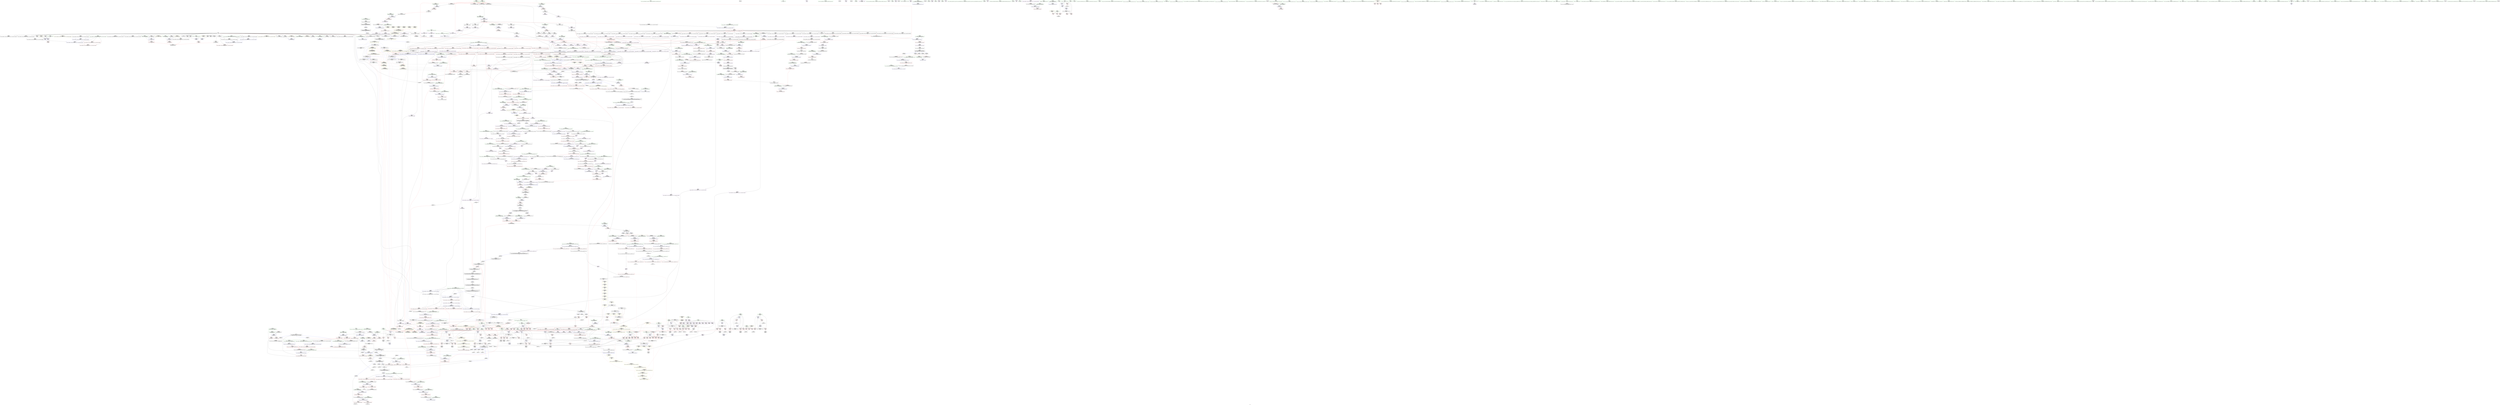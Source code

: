 digraph "SVFG" {
	label="SVFG";

	Node0x55a6e701dad0 [shape=record,color=grey,label="{NodeID: 0\nNullPtr|{|<s35>107}}"];
	Node0x55a6e701dad0 -> Node0x55a6e7088f50[style=solid];
	Node0x55a6e701dad0 -> Node0x55a6e7089050[style=solid];
	Node0x55a6e701dad0 -> Node0x55a6e7089120[style=solid];
	Node0x55a6e701dad0 -> Node0x55a6e70891f0[style=solid];
	Node0x55a6e701dad0 -> Node0x55a6e70892c0[style=solid];
	Node0x55a6e701dad0 -> Node0x55a6e7089390[style=solid];
	Node0x55a6e701dad0 -> Node0x55a6e7089460[style=solid];
	Node0x55a6e701dad0 -> Node0x55a6e7089530[style=solid];
	Node0x55a6e701dad0 -> Node0x55a6e7089600[style=solid];
	Node0x55a6e701dad0 -> Node0x55a6e70896d0[style=solid];
	Node0x55a6e701dad0 -> Node0x55a6e70897a0[style=solid];
	Node0x55a6e701dad0 -> Node0x55a6e7089870[style=solid];
	Node0x55a6e701dad0 -> Node0x55a6e7089940[style=solid];
	Node0x55a6e701dad0 -> Node0x55a6e7089a10[style=solid];
	Node0x55a6e701dad0 -> Node0x55a6e7089ae0[style=solid];
	Node0x55a6e701dad0 -> Node0x55a6e7089bb0[style=solid];
	Node0x55a6e701dad0 -> Node0x55a6e7089c80[style=solid];
	Node0x55a6e701dad0 -> Node0x55a6e7089d50[style=solid];
	Node0x55a6e701dad0 -> Node0x55a6e7089e20[style=solid];
	Node0x55a6e701dad0 -> Node0x55a6e7089ef0[style=solid];
	Node0x55a6e701dad0 -> Node0x55a6e7089fc0[style=solid];
	Node0x55a6e701dad0 -> Node0x55a6e708a090[style=solid];
	Node0x55a6e701dad0 -> Node0x55a6e708a160[style=solid];
	Node0x55a6e701dad0 -> Node0x55a6e708a230[style=solid];
	Node0x55a6e701dad0 -> Node0x55a6e708a300[style=solid];
	Node0x55a6e701dad0 -> Node0x55a6e708a3d0[style=solid];
	Node0x55a6e701dad0 -> Node0x55a6e708a4a0[style=solid];
	Node0x55a6e701dad0 -> Node0x55a6e7092590[style=solid];
	Node0x55a6e701dad0 -> Node0x55a6e7094d90[style=solid];
	Node0x55a6e701dad0 -> Node0x55a6e7094e60[style=solid];
	Node0x55a6e701dad0 -> Node0x55a6e7094f30[style=solid];
	Node0x55a6e701dad0 -> Node0x55a6e70b6600[style=solid];
	Node0x55a6e701dad0 -> Node0x55a6e70d5100[style=solid];
	Node0x55a6e701dad0 -> Node0x55a6e70d83b0[style=solid];
	Node0x55a6e701dad0 -> Node0x55a6e70d9bb0[style=solid];
	Node0x55a6e701dad0:s35 -> Node0x55a6e71c39d0[style=solid,color=red];
	Node0x55a6e708f200 [shape=record,color=red,label="{NodeID: 775\n1344\<--1329\n\<--__a.addr\n_ZSt3maxImERKT_S2_S2_\n}"];
	Node0x55a6e708f200 -> Node0x55a6e70b8680[style=solid];
	Node0x55a6e7085bf0 [shape=record,color=purple,label="{NodeID: 443\n545\<--14\narrayidx23\<--f\n_Z6docasev\n}"];
	Node0x55a6e7085bf0 -> Node0x55a6e70a1a50[style=solid];
	Node0x55a6e71c3e10 [shape=record,color=black,label="{NodeID: 2325\n1393 = PHI(1232, )\n0th arg _ZNSt16allocator_traitsISaIiEE8allocateERS0_m }"];
	Node0x55a6e71c3e10 -> Node0x55a6e70b8c30[style=solid];
	Node0x55a6e7079a40 [shape=record,color=green,label="{NodeID: 111\n730\<--731\n_ZNSt12_Vector_baseIiSaIiEE12_Vector_implD2Ev\<--_ZNSt12_Vector_baseIiSaIiEE12_Vector_implD2Ev_field_insensitive\n}"];
	Node0x55a6e7094cc0 [shape=record,color=blue,label="{NodeID: 886\n641\<--640\nthis.addr\<--this\n_ZNSt12_Vector_baseIiSaIiEE12_Vector_implC2Ev\n}"];
	Node0x55a6e7094cc0 -> Node0x55a6e70a1d90[style=dashed];
	Node0x55a6e709b730 [shape=record,color=purple,label="{NodeID: 554\n1784\<--1559\noffset_0\<--\n}"];
	Node0x55a6e709b730 -> Node0x55a6e70b9d40[style=solid];
	Node0x55a6e707e240 [shape=record,color=green,label="{NodeID: 222\n1487\<--1488\n__i.addr\<--__i.addr_field_insensitive\n_ZSt32__make_move_if_noexcept_iteratorIiSt13move_iteratorIPiEET0_PT_\n}"];
	Node0x55a6e707e240 -> Node0x55a6e7090170[style=solid];
	Node0x55a6e707e240 -> Node0x55a6e70b9520[style=solid];
	Node0x55a6e70b9fb0 [shape=record,color=blue,label="{NodeID: 997\n1590\<--1576\ncoerce.dive1\<--__last.coerce\n_ZSt4copyISt13move_iteratorIPiES1_ET0_T_S4_S3_\n}"];
	Node0x55a6e70b9fb0 -> Node0x55a6e7092120[style=dashed];
	Node0x55a6e7140e20 [shape=record,color=yellow,style=double,label="{NodeID: 1772\n230V_1 = ENCHI(MR_230V_0)\npts\{830000 830001 930000 930001 \}\nFun[_ZNKSt6vectorIiSaIiEE12_M_check_lenEmPKc]|{<s0>88|<s1>88|<s2>90|<s3>90|<s4>91|<s5>91|<s6>93|<s7>93}}"];
	Node0x55a6e7140e20:s0 -> Node0x55a6e6a29c30[style=dashed,color=red];
	Node0x55a6e7140e20:s1 -> Node0x55a6e6a2a690[style=dashed,color=red];
	Node0x55a6e7140e20:s2 -> Node0x55a6e6a29c30[style=dashed,color=red];
	Node0x55a6e7140e20:s3 -> Node0x55a6e6a2a690[style=dashed,color=red];
	Node0x55a6e7140e20:s4 -> Node0x55a6e6a29c30[style=dashed,color=red];
	Node0x55a6e7140e20:s5 -> Node0x55a6e6a2a690[style=dashed,color=red];
	Node0x55a6e7140e20:s6 -> Node0x55a6e6a29c30[style=dashed,color=red];
	Node0x55a6e7140e20:s7 -> Node0x55a6e6a2a690[style=dashed,color=red];
	Node0x55a6e70a1160 [shape=record,color=red,label="{NodeID: 665\n500\<--479\n\<--x\n_Z6docasev\n}"];
	Node0x55a6e70a1160 -> Node0x55a6e70da030[style=solid];
	Node0x55a6e708c2e0 [shape=record,color=black,label="{NodeID: 333\n547\<--546\nconv\<--\n_Z6docasev\n}"];
	Node0x55a6e71ba8c0 [shape=record,color=black,label="{NodeID: 2215\n580 = PHI()\n}"];
	Node0x55a6e7012b00 [shape=record,color=green,label="{NodeID: 1\n7\<--1\n__dso_handle\<--dummyObj\nGlob }"];
	Node0x55a6e708f2d0 [shape=record,color=red,label="{NodeID: 776\n1337\<--1331\n\<--__b.addr\n_ZSt3maxImERKT_S2_S2_\n}"];
	Node0x55a6e708f2d0 -> Node0x55a6e708f540[style=solid];
	Node0x55a6e7085cc0 [shape=record,color=purple,label="{NodeID: 444\n164\<--16\n\<--.str\n_Z5visitiiii\n}"];
	Node0x55a6e71c3f20 [shape=record,color=black,label="{NodeID: 2326\n1394 = PHI(1233, )\n1st arg _ZNSt16allocator_traitsISaIiEE8allocateERS0_m }"];
	Node0x55a6e71c3f20 -> Node0x55a6e70b8d00[style=solid];
	Node0x55a6e7079b40 [shape=record,color=green,label="{NodeID: 112\n747\<--748\n__first.addr\<--__first.addr_field_insensitive\n_ZSt8_DestroyIPiEvT_S1_\n}"];
	Node0x55a6e7079b40 -> Node0x55a6e70a2680[style=solid];
	Node0x55a6e7079b40 -> Node0x55a6e7095750[style=solid];
	Node0x55a6e7094d90 [shape=record,color=blue, style = dotted,label="{NodeID: 887\n649\<--3\n_M_start\<--dummyVal\n_ZNSt12_Vector_baseIiSaIiEE12_Vector_implC2Ev\n|{<s0>44}}"];
	Node0x55a6e7094d90:s0 -> Node0x55a6e715ce60[style=dashed,color=blue];
	Node0x55a6e709b800 [shape=record,color=purple,label="{NodeID: 555\n1785\<--1560\noffset_0\<--\n}"];
	Node0x55a6e709b800 -> Node0x55a6e7091eb0[style=solid];
	Node0x55a6e707e310 [shape=record,color=green,label="{NodeID: 223\n1492\<--1493\n_ZNSt13move_iteratorIPiEC2ES0_\<--_ZNSt13move_iteratorIPiEC2ES0__field_insensitive\n}"];
	Node0x55a6e70ba080 [shape=record,color=blue,label="{NodeID: 998\n1582\<--1577\n__result.addr\<--__result\n_ZSt4copyISt13move_iteratorIPiES1_ET0_T_S4_S3_\n}"];
	Node0x55a6e70ba080 -> Node0x55a6e70907f0[style=dashed];
	Node0x55a6e70a1230 [shape=record,color=red,label="{NodeID: 666\n504\<--479\n\<--x\n_Z6docasev\n}"];
	Node0x55a6e70a1230 -> Node0x55a6e708bed0[style=solid];
	Node0x55a6e708c3b0 [shape=record,color=black,label="{NodeID: 334\n645\<--644\n\<--this1\n_ZNSt12_Vector_baseIiSaIiEE12_Vector_implC2Ev\n|{<s0>47}}"];
	Node0x55a6e708c3b0:s0 -> Node0x55a6e71c5840[style=solid,color=red];
	Node0x55a6e71ba990 [shape=record,color=black,label="{NodeID: 2216\n591 = PHI()\n}"];
	Node0x55a6e7075d70 [shape=record,color=green,label="{NodeID: 2\n9\<--1\n\<--dummyObj\nCan only get source location for instruction, argument, global var or function.|{<s0>35|<s1>35}}"];
	Node0x55a6e7075d70:s0 -> Node0x55a6e71c0100[style=solid,color=red];
	Node0x55a6e7075d70:s1 -> Node0x55a6e71c07c0[style=solid,color=red];
	Node0x55a6e708f3a0 [shape=record,color=red,label="{NodeID: 777\n1341\<--1331\n\<--__b.addr\n_ZSt3maxImERKT_S2_S2_\n}"];
	Node0x55a6e708f3a0 -> Node0x55a6e70b85b0[style=solid];
	Node0x55a6e7085d90 [shape=record,color=purple,label="{NodeID: 445\n165\<--18\n\<--.str.1\n_Z5visitiiii\n}"];
	Node0x55a6e71c4030 [shape=record,color=black,label="{NodeID: 2327\n1732 = PHI(1639, )\n0th arg _ZNKSt13move_iteratorIPiE4baseEv }"];
	Node0x55a6e71c4030 -> Node0x55a6e70baf20[style=solid];
	Node0x55a6e7079c10 [shape=record,color=green,label="{NodeID: 113\n749\<--750\n__last.addr\<--__last.addr_field_insensitive\n_ZSt8_DestroyIPiEvT_S1_\n}"];
	Node0x55a6e7079c10 -> Node0x55a6e70a2750[style=solid];
	Node0x55a6e7079c10 -> Node0x55a6e7095820[style=solid];
	Node0x55a6e7094e60 [shape=record,color=blue, style = dotted,label="{NodeID: 888\n651\<--3\n_M_finish\<--dummyVal\n_ZNSt12_Vector_baseIiSaIiEE12_Vector_implC2Ev\n|{<s0>44}}"];
	Node0x55a6e7094e60:s0 -> Node0x55a6e715ce60[style=dashed,color=blue];
	Node0x55a6e709b8d0 [shape=record,color=purple,label="{NodeID: 556\n1787\<--1562\noffset_0\<--\n}"];
	Node0x55a6e709b8d0 -> Node0x55a6e70b9e10[style=solid];
	Node0x55a6e707e410 [shape=record,color=green,label="{NodeID: 224\n1501\<--1502\n__first\<--__first_field_insensitive\n_ZSt18uninitialized_copyISt13move_iteratorIPiES1_ET0_T_S4_S3_\n}"];
	Node0x55a6e707e410 -> Node0x55a6e7083b70[style=solid];
	Node0x55a6e707e410 -> Node0x55a6e709ad70[style=solid];
	Node0x55a6e70ba150 [shape=record,color=blue, style = dotted,label="{NodeID: 999\n1790\<--1792\noffset_0\<--dummyVal\n_ZSt4copyISt13move_iteratorIPiES1_ET0_T_S4_S3_\n}"];
	Node0x55a6e70ba150 -> Node0x55a6e70908c0[style=dashed];
	Node0x55a6e7140fe0 [shape=record,color=yellow,style=double,label="{NodeID: 1774\n28V_1 = ENCHI(MR_28V_0)\npts\{1433 \}\nFun[_ZSt14__copy_move_a2ILb1EPiS0_ET1_T0_S2_S1_]|{<s0>129}}"];
	Node0x55a6e7140fe0:s0 -> Node0x55a6e7144a30[style=dashed,color=red];
	Node0x55a6e70a1300 [shape=record,color=red,label="{NodeID: 667\n508\<--479\n\<--x\n_Z6docasev\n}"];
	Node0x55a6e70a1300 -> Node0x55a6e708bfa0[style=solid];
	Node0x55a6e708c480 [shape=record,color=black,label="{NodeID: 335\n662\<--661\n\<--this1\n_ZNSaIiEC2Ev\n|{<s0>48}}"];
	Node0x55a6e708c480:s0 -> Node0x55a6e71c4780[style=solid,color=red];
	Node0x55a6e71baa90 [shape=record,color=black,label="{NodeID: 2217\n596 = PHI()\n}"];
	Node0x55a6e7075e00 [shape=record,color=green,label="{NodeID: 3\n16\<--1\n.str\<--dummyObj\nGlob }"];
	Node0x55a6e708f470 [shape=record,color=red,label="{NodeID: 778\n1336\<--1335\n\<--\n_ZSt3maxImERKT_S2_S2_\n}"];
	Node0x55a6e708f470 -> Node0x55a6e70d8830[style=solid];
	Node0x55a6e70ac3b0 [shape=record,color=black,label="{NodeID: 1553\nMR_32V_7 = PHI(MR_32V_3, MR_32V_6, )\npts\{830000 \}\n|{<s0>22}}"];
	Node0x55a6e70ac3b0:s0 -> Node0x55a6e713c1c0[style=dashed,color=red];
	Node0x55a6e7085e60 [shape=record,color=purple,label="{NodeID: 446\n166\<--20\n\<--__PRETTY_FUNCTION__._Z5visitiiii\n_Z5visitiiii\n}"];
	Node0x55a6e71c4140 [shape=record,color=black,label="{NodeID: 2328\n1541 = PHI(1528, )\n0th arg _ZNSt20__uninitialized_copyILb1EE13__uninit_copyISt13move_iteratorIPiES3_EET0_T_S6_S5_ }"];
	Node0x55a6e71c4140 -> Node0x55a6e70b9ad0[style=solid];
	Node0x55a6e707e850 [shape=record,color=green,label="{NodeID: 114\n756\<--757\n_ZNSt12_Destroy_auxILb1EE9__destroyIPiEEvT_S3_\<--_ZNSt12_Destroy_auxILb1EE9__destroyIPiEEvT_S3__field_insensitive\n}"];
	Node0x55a6e7094f30 [shape=record,color=blue, style = dotted,label="{NodeID: 889\n653\<--3\n_M_end_of_storage\<--dummyVal\n_ZNSt12_Vector_baseIiSaIiEE12_Vector_implC2Ev\n|{<s0>44}}"];
	Node0x55a6e7094f30:s0 -> Node0x55a6e715ce60[style=dashed,color=blue];
	Node0x55a6e709b9a0 [shape=record,color=purple,label="{NodeID: 557\n1788\<--1563\noffset_0\<--\n}"];
	Node0x55a6e709b9a0 -> Node0x55a6e7091f80[style=solid];
	Node0x55a6e707e4e0 [shape=record,color=green,label="{NodeID: 225\n1503\<--1504\n__last\<--__last_field_insensitive\n_ZSt18uninitialized_copyISt13move_iteratorIPiES1_ET0_T_S4_S3_\n}"];
	Node0x55a6e707e4e0 -> Node0x55a6e7083c40[style=solid];
	Node0x55a6e707e4e0 -> Node0x55a6e709ae40[style=solid];
	Node0x55a6e70ba220 [shape=record,color=blue, style = dotted,label="{NodeID: 1000\n1793\<--1795\noffset_0\<--dummyVal\n_ZSt4copyISt13move_iteratorIPiES1_ET0_T_S4_S3_\n}"];
	Node0x55a6e70ba220 -> Node0x55a6e7090990[style=dashed];
	Node0x55a6e70a13d0 [shape=record,color=red,label="{NodeID: 668\n516\<--479\n\<--x\n_Z6docasev\n}"];
	Node0x55a6e70a13d0 -> Node0x55a6e70d71b0[style=solid];
	Node0x55a6e708c550 [shape=record,color=black,label="{NodeID: 336\n700\<--699\n\<--_M_impl\n_ZNSt12_Vector_baseIiSaIiEE19_M_get_Tp_allocatorEv\n}"];
	Node0x55a6e708c550 -> Node0x55a6e708c620[style=solid];
	Node0x55a6e71bab90 [shape=record,color=black,label="{NodeID: 2218\n599 = PHI()\n}"];
	Node0x55a6e70764c0 [shape=record,color=green,label="{NodeID: 4\n18\<--1\n.str.1\<--dummyObj\nGlob }"];
	Node0x55a6e708f540 [shape=record,color=red,label="{NodeID: 779\n1338\<--1337\n\<--\n_ZSt3maxImERKT_S2_S2_\n}"];
	Node0x55a6e708f540 -> Node0x55a6e70d8830[style=solid];
	Node0x55a6e70ac8b0 [shape=record,color=black,label="{NodeID: 1554\nMR_34V_7 = PHI(MR_34V_3, MR_34V_6, )\npts\{830001 \}\n|{<s0>22}}"];
	Node0x55a6e70ac8b0:s0 -> Node0x55a6e713c2d0[style=dashed,color=red];
	Node0x55a6e7085f30 [shape=record,color=purple,label="{NodeID: 447\n485\<--22\n\<--.str.2\n_Z6docasev\n}"];
	Node0x55a6e71c4280 [shape=record,color=black,label="{NodeID: 2329\n1542 = PHI(1530, )\n1st arg _ZNSt20__uninitialized_copyILb1EE13__uninit_copyISt13move_iteratorIPiES3_EET0_T_S6_S5_ }"];
	Node0x55a6e71c4280 -> Node0x55a6e70b9ba0[style=solid];
	Node0x55a6e707e920 [shape=record,color=green,label="{NodeID: 115\n762\<--763\n.addr\<--.addr_field_insensitive\n_ZNSt12_Destroy_auxILb1EE9__destroyIPiEEvT_S3_\n}"];
	Node0x55a6e707e920 -> Node0x55a6e70958f0[style=solid];
	Node0x55a6e7095000 [shape=record,color=blue,label="{NodeID: 890\n658\<--657\nthis.addr\<--this\n_ZNSaIiEC2Ev\n}"];
	Node0x55a6e7095000 -> Node0x55a6e70a1e60[style=dashed];
	Node0x55a6e709ba70 [shape=record,color=purple,label="{NodeID: 558\n1588\<--1578\ncoerce.dive\<--__first\n_ZSt4copyISt13move_iteratorIPiES1_ET0_T_S4_S3_\n}"];
	Node0x55a6e709ba70 -> Node0x55a6e70b9ee0[style=solid];
	Node0x55a6e707e5b0 [shape=record,color=green,label="{NodeID: 226\n1505\<--1506\n__result.addr\<--__result.addr_field_insensitive\n_ZSt18uninitialized_copyISt13move_iteratorIPiES1_ET0_T_S4_S3_\n}"];
	Node0x55a6e707e5b0 -> Node0x55a6e7090310[style=solid];
	Node0x55a6e707e5b0 -> Node0x55a6e70b9790[style=solid];
	Node0x55a6e70ba2f0 [shape=record,color=blue,label="{NodeID: 1001\n1616\<--1613\n__first.addr\<--__first\n_ZSt14__copy_move_a2ILb1EPiS0_ET1_T0_S2_S1_\n}"];
	Node0x55a6e70ba2f0 -> Node0x55a6e7090a60[style=dashed];
	Node0x55a6e70a14a0 [shape=record,color=red,label="{NodeID: 669\n530\<--481\n\<--y12\n_Z6docasev\n}"];
	Node0x55a6e70a14a0 -> Node0x55a6e70da630[style=solid];
	Node0x55a6e708c620 [shape=record,color=black,label="{NodeID: 337\n693\<--700\n_ZNSt12_Vector_baseIiSaIiEE19_M_get_Tp_allocatorEv_ret\<--\n_ZNSt12_Vector_baseIiSaIiEE19_M_get_Tp_allocatorEv\n|{<s0>28|<s1>69|<s2>72|<s3>77|<s4>81}}"];
	Node0x55a6e708c620:s0 -> Node0x55a6e71ba440[style=solid,color=blue];
	Node0x55a6e708c620:s1 -> Node0x55a6e71bbc00[style=solid,color=blue];
	Node0x55a6e708c620:s2 -> Node0x55a6e71bbfc0[style=solid,color=blue];
	Node0x55a6e708c620:s3 -> Node0x55a6e71bc310[style=solid,color=blue];
	Node0x55a6e708c620:s4 -> Node0x55a6e71bc480[style=solid,color=blue];
	Node0x55a6e71bac90 [shape=record,color=black,label="{NodeID: 2219\n603 = PHI()\n}"];
	Node0x55a6e7076550 [shape=record,color=green,label="{NodeID: 5\n20\<--1\n__PRETTY_FUNCTION__._Z5visitiiii\<--dummyObj\nGlob }"];
	Node0x55a6e708f610 [shape=record,color=red,label="{NodeID: 780\n1354\<--1351\n\<--__a.addr\n_ZNSt16allocator_traitsISaIiEE8max_sizeERKS0_\n}"];
	Node0x55a6e708f610 -> Node0x55a6e7082f40[style=solid];
	Node0x55a6e70acdb0 [shape=record,color=black,label="{NodeID: 1555\nMR_36V_7 = PHI(MR_36V_3, MR_36V_6, )\npts\{830002 \}\n|{<s0>22}}"];
	Node0x55a6e70acdb0:s0 -> Node0x55a6e713c3e0[style=dashed,color=red];
	Node0x55a6e7086000 [shape=record,color=purple,label="{NodeID: 448\n495\<--24\n\<--.str.3\n_Z6docasev\n}"];
	Node0x55a6e71c43c0 [shape=record,color=black,label="{NodeID: 2330\n1543 = PHI(1526, )\n2nd arg _ZNSt20__uninitialized_copyILb1EE13__uninit_copyISt13move_iteratorIPiES3_EET0_T_S6_S5_ }"];
	Node0x55a6e71c43c0 -> Node0x55a6e70b9c70[style=solid];
	Node0x55a6e707e9f0 [shape=record,color=green,label="{NodeID: 116\n764\<--765\n.addr1\<--.addr1_field_insensitive\n_ZNSt12_Destroy_auxILb1EE9__destroyIPiEEvT_S3_\n}"];
	Node0x55a6e707e9f0 -> Node0x55a6e70959c0[style=solid];
	Node0x55a6e70950d0 [shape=record,color=blue,label="{NodeID: 891\n669\<--668\nthis.addr\<--this\n_ZN9__gnu_cxx13new_allocatorIiEC2Ev\n}"];
	Node0x55a6e70950d0 -> Node0x55a6e70a1f30[style=dashed];
	Node0x55a6e709bb40 [shape=record,color=purple,label="{NodeID: 559\n1590\<--1580\ncoerce.dive1\<--__last\n_ZSt4copyISt13move_iteratorIPiES1_ET0_T_S4_S3_\n}"];
	Node0x55a6e709bb40 -> Node0x55a6e70b9fb0[style=solid];
	Node0x55a6e707e680 [shape=record,color=green,label="{NodeID: 227\n1507\<--1508\n__assignable\<--__assignable_field_insensitive\n_ZSt18uninitialized_copyISt13move_iteratorIPiES1_ET0_T_S4_S3_\n}"];
	Node0x55a6e707e680 -> Node0x55a6e70b9860[style=solid];
	Node0x55a6e70ba3c0 [shape=record,color=blue,label="{NodeID: 1002\n1618\<--1614\n__last.addr\<--__last\n_ZSt14__copy_move_a2ILb1EPiS0_ET1_T0_S2_S1_\n}"];
	Node0x55a6e70ba3c0 -> Node0x55a6e7090b30[style=dashed];
	Node0x55a6e70a1570 [shape=record,color=red,label="{NodeID: 670\n543\<--481\n\<--y12\n_Z6docasev\n}"];
	Node0x55a6e70a1570 -> Node0x55a6e708c210[style=solid];
	Node0x55a6e708c6f0 [shape=record,color=black,label="{NodeID: 338\n721\<--717\nsub.ptr.lhs.cast\<--\n_ZNSt12_Vector_baseIiSaIiEED2Ev\n}"];
	Node0x55a6e708c6f0 -> Node0x55a6e70d68b0[style=solid];
	Node0x55a6e71bad90 [shape=record,color=black,label="{NodeID: 2220\n629 = PHI()\n}"];
	Node0x55a6e70765e0 [shape=record,color=green,label="{NodeID: 6\n22\<--1\n.str.2\<--dummyObj\nGlob }"];
	Node0x55a6e708f6e0 [shape=record,color=red,label="{NodeID: 781\n1365\<--1362\nthis1\<--this.addr\n_ZNKSt12_Vector_baseIiSaIiEE19_M_get_Tp_allocatorEv\n}"];
	Node0x55a6e708f6e0 -> Node0x55a6e709a480[style=solid];
	Node0x55a6e70860d0 [shape=record,color=purple,label="{NodeID: 449\n548\<--26\n\<--.str.4\n_Z6docasev\n}"];
	Node0x55a6e71c4500 [shape=record,color=black,label="{NodeID: 2331\n745 = PHI(687, )\n0th arg _ZSt8_DestroyIPiEvT_S1_ }"];
	Node0x55a6e71c4500 -> Node0x55a6e7095750[style=solid];
	Node0x55a6e707eac0 [shape=record,color=green,label="{NodeID: 117\n773\<--774\nthis.addr\<--this.addr_field_insensitive\n_ZNSt12_Vector_baseIiSaIiEE13_M_deallocateEPim\n}"];
	Node0x55a6e707eac0 -> Node0x55a6e70a2820[style=solid];
	Node0x55a6e707eac0 -> Node0x55a6e7095a90[style=solid];
	Node0x55a6e70951a0 [shape=record,color=blue,label="{NodeID: 892\n678\<--675\n__first.addr\<--__first\n_ZSt8_DestroyIPiiEvT_S1_RSaIT0_E\n}"];
	Node0x55a6e70951a0 -> Node0x55a6e70a2000[style=dashed];
	Node0x55a6e7138b70 [shape=record,color=yellow,style=double,label="{NodeID: 1667\n14V_1 = ENCHI(MR_14V_0)\npts\{89 \}\nFun[_Z5visitiiii]}"];
	Node0x55a6e7138b70 -> Node0x55a6e7092b70[style=dashed];
	Node0x55a6e7138b70 -> Node0x55a6e70931f0[style=dashed];
	Node0x55a6e709bc10 [shape=record,color=purple,label="{NodeID: 560\n1596\<--1584\ncoerce.dive2\<--agg.tmp\n_ZSt4copyISt13move_iteratorIPiES1_ET0_T_S4_S3_\n}"];
	Node0x55a6e709bc10 -> Node0x55a6e70908c0[style=solid];
	Node0x55a6e707e750 [shape=record,color=green,label="{NodeID: 228\n1509\<--1510\nagg.tmp\<--agg.tmp_field_insensitive\n_ZSt18uninitialized_copyISt13move_iteratorIPiES1_ET0_T_S4_S3_\n}"];
	Node0x55a6e707e750 -> Node0x55a6e7083d10[style=solid];
	Node0x55a6e707e750 -> Node0x55a6e709af10[style=solid];
	Node0x55a6e70ba490 [shape=record,color=blue,label="{NodeID: 1003\n1620\<--1615\n__result.addr\<--__result\n_ZSt14__copy_move_a2ILb1EPiS0_ET1_T0_S2_S1_\n}"];
	Node0x55a6e70ba490 -> Node0x55a6e7090c00[style=dashed];
	Node0x55a6e70a1640 [shape=record,color=red,label="{NodeID: 671\n560\<--481\n\<--y12\n_Z6docasev\n}"];
	Node0x55a6e70a1640 -> Node0x55a6e70d8230[style=solid];
	Node0x55a6e708c7c0 [shape=record,color=black,label="{NodeID: 339\n722\<--720\nsub.ptr.rhs.cast\<--\n_ZNSt12_Vector_baseIiSaIiEED2Ev\n}"];
	Node0x55a6e708c7c0 -> Node0x55a6e70d68b0[style=solid];
	Node0x55a6e71bae90 [shape=record,color=black,label="{NodeID: 2221\n1643 = PHI(1731, )\n|{<s0>131}}"];
	Node0x55a6e71bae90:s0 -> Node0x55a6e71c1e60[style=solid,color=red];
	Node0x55a6e70766a0 [shape=record,color=green,label="{NodeID: 7\n24\<--1\n.str.3\<--dummyObj\nGlob }"];
	Node0x55a6e708f7b0 [shape=record,color=red,label="{NodeID: 782\n1374\<--1371\nthis1\<--this.addr\n_ZNK9__gnu_cxx13new_allocatorIiE8max_sizeEv\n}"];
	Node0x55a6e70861a0 [shape=record,color=purple,label="{NodeID: 450\n557\<--28\n\<--.str.5\n_Z6docasev\n}"];
	Node0x55a6e71c4640 [shape=record,color=black,label="{NodeID: 2332\n746 = PHI(688, )\n1st arg _ZSt8_DestroyIPiEvT_S1_ }"];
	Node0x55a6e71c4640 -> Node0x55a6e7095820[style=solid];
	Node0x55a6e707eb90 [shape=record,color=green,label="{NodeID: 118\n775\<--776\n__p.addr\<--__p.addr_field_insensitive\n_ZNSt12_Vector_baseIiSaIiEE13_M_deallocateEPim\n}"];
	Node0x55a6e707eb90 -> Node0x55a6e70a28f0[style=solid];
	Node0x55a6e707eb90 -> Node0x55a6e70a29c0[style=solid];
	Node0x55a6e707eb90 -> Node0x55a6e7095b60[style=solid];
	Node0x55a6e7095270 [shape=record,color=blue,label="{NodeID: 893\n680\<--676\n__last.addr\<--__last\n_ZSt8_DestroyIPiiEvT_S1_RSaIT0_E\n}"];
	Node0x55a6e7095270 -> Node0x55a6e70a20d0[style=dashed];
	Node0x55a6e7138c50 [shape=record,color=yellow,style=double,label="{NodeID: 1668\n16V_1 = ENCHI(MR_16V_0)\npts\{91 \}\nFun[_Z5visitiiii]}"];
	Node0x55a6e7138c50 -> Node0x55a6e7092c40[style=dashed];
	Node0x55a6e7138c50 -> Node0x55a6e70932c0[style=dashed];
	Node0x55a6e709bce0 [shape=record,color=purple,label="{NodeID: 561\n1604\<--1586\ncoerce.dive4\<--agg.tmp3\n_ZSt4copyISt13move_iteratorIPiES1_ET0_T_S4_S3_\n}"];
	Node0x55a6e709bce0 -> Node0x55a6e7090990[style=solid];
	Node0x55a6e7086c20 [shape=record,color=green,label="{NodeID: 229\n1511\<--1512\nagg.tmp2\<--agg.tmp2_field_insensitive\n_ZSt18uninitialized_copyISt13move_iteratorIPiES1_ET0_T_S4_S3_\n}"];
	Node0x55a6e7086c20 -> Node0x55a6e7083de0[style=solid];
	Node0x55a6e7086c20 -> Node0x55a6e709afe0[style=solid];
	Node0x55a6e70ba560 [shape=record,color=blue,label="{NodeID: 1004\n1641\<--1638\ncoerce.dive\<--__it.coerce\n_ZSt12__miter_baseIPiEDTcl12__miter_basecldtfp_4baseEEESt13move_iteratorIT_E\n|{<s0>130}}"];
	Node0x55a6e70ba560:s0 -> Node0x55a6e70a99b0[style=dashed,color=red];
	Node0x55a6e70a1710 [shape=record,color=red,label="{NodeID: 672\n536\<--483\n\<--x16\n_Z6docasev\n}"];
	Node0x55a6e70a1710 -> Node0x55a6e70da7b0[style=solid];
	Node0x55a6e708c890 [shape=record,color=black,label="{NodeID: 340\n787\<--786\n\<--_M_impl\n_ZNSt12_Vector_baseIiSaIiEE13_M_deallocateEPim\n|{<s0>55}}"];
	Node0x55a6e708c890:s0 -> Node0x55a6e71c0d50[style=solid,color=red];
	Node0x55a6e71bb0c0 [shape=record,color=black,label="{NodeID: 2222\n1646 = PHI(1724, )\n}"];
	Node0x55a6e71bb0c0 -> Node0x55a6e7084870[style=solid];
	Node0x55a6e7076760 [shape=record,color=green,label="{NodeID: 8\n26\<--1\n.str.4\<--dummyObj\nGlob }"];
	Node0x55a6e708f880 [shape=record,color=red,label="{NodeID: 783\n1386\<--1380\nthis1\<--this.addr\n_ZN9__gnu_cxx17__normal_iteratorIPiSt6vectorIiSaIiEEEC2ERKS1_\n}"];
	Node0x55a6e708f880 -> Node0x55a6e709a550[style=solid];
	Node0x55a6e7086270 [shape=record,color=purple,label="{NodeID: 451\n579\<--30\n\<--.str.6\nmain\n}"];
	Node0x55a6e71c4780 [shape=record,color=black,label="{NodeID: 2333\n668 = PHI(662, )\n0th arg _ZN9__gnu_cxx13new_allocatorIiEC2Ev }"];
	Node0x55a6e71c4780 -> Node0x55a6e70950d0[style=solid];
	Node0x55a6e707ec60 [shape=record,color=green,label="{NodeID: 119\n777\<--778\n__n.addr\<--__n.addr_field_insensitive\n_ZNSt12_Vector_baseIiSaIiEE13_M_deallocateEPim\n}"];
	Node0x55a6e707ec60 -> Node0x55a6e70a2a90[style=solid];
	Node0x55a6e707ec60 -> Node0x55a6e7095c30[style=solid];
	Node0x55a6e7095340 [shape=record,color=blue,label="{NodeID: 894\n682\<--677\n.addr\<--\n_ZSt8_DestroyIPiiEvT_S1_RSaIT0_E\n}"];
	Node0x55a6e709bdb0 [shape=record,color=purple,label="{NodeID: 562\n1790\<--1593\noffset_0\<--\n}"];
	Node0x55a6e709bdb0 -> Node0x55a6e70ba150[style=solid];
	Node0x55a6e7086cf0 [shape=record,color=green,label="{NodeID: 230\n1532\<--1533\n_ZNSt20__uninitialized_copyILb1EE13__uninit_copyISt13move_iteratorIPiES3_EET0_T_S6_S5_\<--_ZNSt20__uninitialized_copyILb1EE13__uninit_copyISt13move_iteratorIPiES3_EET0_T_S6_S5__field_insensitive\n}"];
	Node0x55a6e70ba630 [shape=record,color=blue,label="{NodeID: 1005\n1654\<--1651\n__first.addr\<--__first\n_ZSt13__copy_move_aILb1EPiS0_ET1_T0_S2_S1_\n}"];
	Node0x55a6e70ba630 -> Node0x55a6e7090cd0[style=dashed];
	Node0x55a6e70a17e0 [shape=record,color=red,label="{NodeID: 673\n540\<--483\n\<--x16\n_Z6docasev\n}"];
	Node0x55a6e70a17e0 -> Node0x55a6e708c140[style=solid];
	Node0x55a6e708c960 [shape=record,color=black,label="{NodeID: 341\n801\<--800\n\<--this1\n_ZNSt12_Vector_baseIiSaIiEE12_Vector_implD2Ev\n|{<s0>56}}"];
	Node0x55a6e708c960:s0 -> Node0x55a6e71c48c0[style=solid,color=red];
	Node0x55a6e71bb200 [shape=record,color=black,label="{NodeID: 2223\n1669 = PHI(1680, )\n}"];
	Node0x55a6e71bb200 -> Node0x55a6e7084940[style=solid];
	Node0x55a6e7076820 [shape=record,color=green,label="{NodeID: 9\n28\<--1\n.str.5\<--dummyObj\nGlob }"];
	Node0x55a6e708f950 [shape=record,color=red,label="{NodeID: 784\n1388\<--1382\n\<--__i.addr\n_ZN9__gnu_cxx17__normal_iteratorIPiSt6vectorIiSaIiEEEC2ERKS1_\n}"];
	Node0x55a6e708f950 -> Node0x55a6e708fa20[style=solid];
	Node0x55a6e70ae1b0 [shape=record,color=black,label="{NodeID: 1559\nMR_89V_3 = PHI(MR_89V_4, MR_89V_2, )\npts\{482 \}\n}"];
	Node0x55a6e70ae1b0 -> Node0x55a6e70a14a0[style=dashed];
	Node0x55a6e70ae1b0 -> Node0x55a6e70a1570[style=dashed];
	Node0x55a6e70ae1b0 -> Node0x55a6e70a1640[style=dashed];
	Node0x55a6e70ae1b0 -> Node0x55a6e70948b0[style=dashed];
	Node0x55a6e7086340 [shape=record,color=purple,label="{NodeID: 452\n590\<--33\n\<--.str.7\nmain\n}"];
	Node0x55a6e71c48c0 [shape=record,color=black,label="{NodeID: 2334\n850 = PHI(801, )\n0th arg _ZNSaIiED2Ev }"];
	Node0x55a6e71c48c0 -> Node0x55a6e70962b0[style=solid];
	Node0x55a6e707ed30 [shape=record,color=green,label="{NodeID: 120\n791\<--792\n_ZNSt16allocator_traitsISaIiEE10deallocateERS0_Pim\<--_ZNSt16allocator_traitsISaIiEE10deallocateERS0_Pim_field_insensitive\n}"];
	Node0x55a6e7095410 [shape=record,color=blue,label="{NodeID: 895\n695\<--694\nthis.addr\<--this\n_ZNSt12_Vector_baseIiSaIiEE19_M_get_Tp_allocatorEv\n}"];
	Node0x55a6e7095410 -> Node0x55a6e70a21a0[style=dashed];
	Node0x55a6e709be80 [shape=record,color=purple,label="{NodeID: 563\n1791\<--1594\noffset_0\<--\n}"];
	Node0x55a6e709be80 -> Node0x55a6e7092050[style=solid];
	Node0x55a6e7086dc0 [shape=record,color=green,label="{NodeID: 231\n1544\<--1545\n__first\<--__first_field_insensitive\n_ZNSt20__uninitialized_copyILb1EE13__uninit_copyISt13move_iteratorIPiES3_EET0_T_S6_S5_\n}"];
	Node0x55a6e7086dc0 -> Node0x55a6e7083f80[style=solid];
	Node0x55a6e7086dc0 -> Node0x55a6e709b3f0[style=solid];
	Node0x55a6e70ba700 [shape=record,color=blue,label="{NodeID: 1006\n1656\<--1652\n__last.addr\<--__last\n_ZSt13__copy_move_aILb1EPiS0_ET1_T0_S2_S1_\n}"];
	Node0x55a6e70ba700 -> Node0x55a6e7090da0[style=dashed];
	Node0x55a6e7141690 [shape=record,color=yellow,style=double,label="{NodeID: 1781\n230V_1 = ENCHI(MR_230V_0)\npts\{830000 830001 930000 930001 \}\nFun[_ZN9__gnu_cxx17__normal_iteratorIPiSt6vectorIiSaIiEEEC2ERKS1_]}"];
	Node0x55a6e7141690 -> Node0x55a6e708fa20[style=dashed];
	Node0x55a6e70a18b0 [shape=record,color=red,label="{NodeID: 674\n553\<--483\n\<--x16\n_Z6docasev\n}"];
	Node0x55a6e70a18b0 -> Node0x55a6e70d80b0[style=solid];
	Node0x55a6e708ca30 [shape=record,color=black,label="{NodeID: 342\n820\<--819\n\<--\n_ZNSt16allocator_traitsISaIiEE10deallocateERS0_Pim\n|{<s0>57}}"];
	Node0x55a6e708ca30:s0 -> Node0x55a6e71c2e60[style=solid,color=red];
	Node0x55a6e71bb340 [shape=record,color=black,label="{NodeID: 2224\n884 = PHI(1122, )\n|{<s0>61}}"];
	Node0x55a6e71bb340:s0 -> Node0x55a6e71c73a0[style=solid,color=red];
	Node0x55a6e70768e0 [shape=record,color=green,label="{NodeID: 10\n30\<--1\n.str.6\<--dummyObj\nGlob }"];
	Node0x55a6e708fa20 [shape=record,color=red,label="{NodeID: 785\n1389\<--1388\n\<--\n_ZN9__gnu_cxx17__normal_iteratorIPiSt6vectorIiSaIiEEEC2ERKS1_\n}"];
	Node0x55a6e708fa20 -> Node0x55a6e70b8b60[style=solid];
	Node0x55a6e70ae2a0 [shape=record,color=black,label="{NodeID: 1560\nMR_91V_2 = PHI(MR_91V_4, MR_91V_1, )\npts\{484 \}\n}"];
	Node0x55a6e70ae2a0 -> Node0x55a6e7094710[style=dashed];
	Node0x55a6e7086410 [shape=record,color=purple,label="{NodeID: 453\n595\<--35\n\<--.str.8\nmain\n}"];
	Node0x55a6e71c4a00 [shape=record,color=black,label="{NodeID: 2335\n1130 = PHI(919, )\n0th arg _ZNKSt6vectorIiSaIiEE12_M_check_lenEmPKc }"];
	Node0x55a6e71c4a00 -> Node0x55a6e70b73d0[style=solid];
	Node0x55a6e707ee30 [shape=record,color=green,label="{NodeID: 121\n797\<--798\nthis.addr\<--this.addr_field_insensitive\n_ZNSt12_Vector_baseIiSaIiEE12_Vector_implD2Ev\n}"];
	Node0x55a6e707ee30 -> Node0x55a6e70a2b60[style=solid];
	Node0x55a6e707ee30 -> Node0x55a6e7095d00[style=solid];
	Node0x55a6e70954e0 [shape=record,color=blue,label="{NodeID: 896\n704\<--703\nthis.addr\<--this\n_ZNSt12_Vector_baseIiSaIiEED2Ev\n}"];
	Node0x55a6e70954e0 -> Node0x55a6e70a2270[style=dashed];
	Node0x55a6e709bf50 [shape=record,color=purple,label="{NodeID: 564\n1793\<--1601\noffset_0\<--\n}"];
	Node0x55a6e709bf50 -> Node0x55a6e70ba220[style=solid];
	Node0x55a6e7086e90 [shape=record,color=green,label="{NodeID: 232\n1546\<--1547\n__last\<--__last_field_insensitive\n_ZNSt20__uninitialized_copyILb1EE13__uninit_copyISt13move_iteratorIPiES3_EET0_T_S6_S5_\n}"];
	Node0x55a6e7086e90 -> Node0x55a6e7084050[style=solid];
	Node0x55a6e7086e90 -> Node0x55a6e709b4c0[style=solid];
	Node0x55a6e70ba7d0 [shape=record,color=blue,label="{NodeID: 1007\n1658\<--1653\n__result.addr\<--__result\n_ZSt13__copy_move_aILb1EPiS0_ET1_T0_S2_S1_\n}"];
	Node0x55a6e70ba7d0 -> Node0x55a6e7090e70[style=dashed];
	Node0x55a6e70a1980 [shape=record,color=red,label="{NodeID: 675\n507\<--506\n\<--arrayidx\n_Z6docasev\n}"];
	Node0x55a6e70a1980 -> Node0x55a6e70943d0[style=solid];
	Node0x55a6e708cb00 [shape=record,color=black,label="{NodeID: 343\n842\<--841\n\<--\n_ZN9__gnu_cxx13new_allocatorIiE10deallocateEPim\n}"];
	Node0x55a6e71bb480 [shape=record,color=black,label="{NodeID: 2225\n921 = PHI(1129, )\n}"];
	Node0x55a6e71bb480 -> Node0x55a6e7096930[style=solid];
	Node0x55a6e70769e0 [shape=record,color=green,label="{NodeID: 11\n32\<--1\nstderr\<--dummyObj\nGlob }"];
	Node0x55a6e708faf0 [shape=record,color=red,label="{NodeID: 786\n1401\<--1395\n\<--__a.addr\n_ZNSt16allocator_traitsISaIiEE8allocateERS0_m\n}"];
	Node0x55a6e708faf0 -> Node0x55a6e7083350[style=solid];
	Node0x55a6e70ae390 [shape=record,color=black,label="{NodeID: 1561\nMR_18V_3 = PHI(MR_18V_5, MR_18V_1, )\npts\{95 \}\n}"];
	Node0x55a6e70864e0 [shape=record,color=purple,label="{NodeID: 454\n920\<--38\n\<--.str.9\n_ZNSt6vectorIiSaIiEE17_M_realloc_insertIJRKiEEEvN9__gnu_cxx17__normal_iteratorIPiS1_EEDpOT_\n|{<s0>62}}"];
	Node0x55a6e70864e0:s0 -> Node0x55a6e71c4c80[style=solid,color=red];
	Node0x55a6e71c4b40 [shape=record,color=black,label="{NodeID: 2336\n1131 = PHI(161, )\n1st arg _ZNKSt6vectorIiSaIiEE12_M_check_lenEmPKc }"];
	Node0x55a6e71c4b40 -> Node0x55a6e70b74a0[style=solid];
	Node0x55a6e707ef00 [shape=record,color=green,label="{NodeID: 122\n803\<--804\n_ZNSaIiED2Ev\<--_ZNSaIiED2Ev_field_insensitive\n}"];
	Node0x55a6e70955b0 [shape=record,color=blue,label="{NodeID: 897\n706\<--734\nexn.slot\<--\n_ZNSt12_Vector_baseIiSaIiEED2Ev\n}"];
	Node0x55a6e70955b0 -> Node0x55a6e70a2340[style=dashed];
	Node0x55a6e709c020 [shape=record,color=purple,label="{NodeID: 565\n1794\<--1602\noffset_0\<--\n}"];
	Node0x55a6e709c020 -> Node0x55a6e7092120[style=solid];
	Node0x55a6e7086f60 [shape=record,color=green,label="{NodeID: 233\n1548\<--1549\n__result.addr\<--__result.addr_field_insensitive\n_ZNSt20__uninitialized_copyILb1EE13__uninit_copyISt13move_iteratorIPiES3_EET0_T_S6_S5_\n}"];
	Node0x55a6e7086f60 -> Node0x55a6e7090580[style=solid];
	Node0x55a6e7086f60 -> Node0x55a6e70b9c70[style=solid];
	Node0x55a6e70ba8a0 [shape=record,color=blue,label="{NodeID: 1008\n1660\<--1519\n__simple\<--\n_ZSt13__copy_move_aILb1EPiS0_ET1_T0_S2_S1_\n}"];
	Node0x55a6e70a1a50 [shape=record,color=red,label="{NodeID: 676\n546\<--545\n\<--arrayidx23\n_Z6docasev\n}"];
	Node0x55a6e70a1a50 -> Node0x55a6e708c2e0[style=solid];
	Node0x55a6e708cbd0 [shape=record,color=black,label="{NodeID: 344\n855\<--854\n\<--this1\n_ZNSaIiED2Ev\n|{<s0>59}}"];
	Node0x55a6e708cbd0:s0 -> Node0x55a6e71c5c00[style=solid,color=red];
	Node0x55a6e71bb5c0 [shape=record,color=black,label="{NodeID: 2226\n925 = PHI(1203, )\n}"];
	Node0x55a6e71bb5c0 -> Node0x55a6e7096a00[style=solid];
	Node0x55a6e7076ae0 [shape=record,color=green,label="{NodeID: 12\n33\<--1\n.str.7\<--dummyObj\nGlob }"];
	Node0x55a6e708fbc0 [shape=record,color=red,label="{NodeID: 787\n1403\<--1397\n\<--__n.addr\n_ZNSt16allocator_traitsISaIiEE8allocateERS0_m\n|{<s0>107}}"];
	Node0x55a6e708fbc0:s0 -> Node0x55a6e71c38c0[style=solid,color=red];
	Node0x55a6e7121c90 [shape=record,color=black,label="{NodeID: 1562\nMR_20V_3 = PHI(MR_20V_5, MR_20V_1, )\npts\{97 \}\n}"];
	Node0x55a6e70865b0 [shape=record,color=purple,label="{NodeID: 455\n1769\<--40\nllvm.global_ctors_0\<--llvm.global_ctors\nGlob }"];
	Node0x55a6e70865b0 -> Node0x55a6e7092390[style=solid];
	Node0x55a6e71c4c80 [shape=record,color=black,label="{NodeID: 2337\n1132 = PHI(920, )\n2nd arg _ZNKSt6vectorIiSaIiEE12_M_check_lenEmPKc }"];
	Node0x55a6e71c4c80 -> Node0x55a6e70b7570[style=solid];
	Node0x55a6e707f000 [shape=record,color=green,label="{NodeID: 123\n810\<--811\n__a.addr\<--__a.addr_field_insensitive\n_ZNSt16allocator_traitsISaIiEE10deallocateERS0_Pim\n}"];
	Node0x55a6e707f000 -> Node0x55a6e70a2c30[style=solid];
	Node0x55a6e707f000 -> Node0x55a6e7095dd0[style=solid];
	Node0x55a6e7095680 [shape=record,color=blue,label="{NodeID: 898\n708\<--736\nehselector.slot\<--\n_ZNSt12_Vector_baseIiSaIiEED2Ev\n}"];
	Node0x55a6e709c0f0 [shape=record,color=purple,label="{NodeID: 566\n1641\<--1639\ncoerce.dive\<--__it\n_ZSt12__miter_baseIPiEDTcl12__miter_basecldtfp_4baseEEESt13move_iteratorIT_E\n}"];
	Node0x55a6e709c0f0 -> Node0x55a6e70ba560[style=solid];
	Node0x55a6e7087030 [shape=record,color=green,label="{NodeID: 234\n1550\<--1551\nagg.tmp\<--agg.tmp_field_insensitive\n_ZNSt20__uninitialized_copyILb1EE13__uninit_copyISt13move_iteratorIPiES3_EET0_T_S6_S5_\n}"];
	Node0x55a6e7087030 -> Node0x55a6e7084120[style=solid];
	Node0x55a6e7087030 -> Node0x55a6e709b590[style=solid];
	Node0x55a6e70ba970 [shape=record,color=blue,label="{NodeID: 1009\n1675\<--1674\n__it.addr\<--__it\n_ZSt12__niter_baseIPiET_S1_\n}"];
	Node0x55a6e70ba970 -> Node0x55a6e7090f40[style=dashed];
	Node0x55a6e70a1b20 [shape=record,color=red,label="{NodeID: 677\n584\<--576\n\<--T\nmain\n}"];
	Node0x55a6e70a1b20 -> Node0x55a6e70d8530[style=solid];
	Node0x55a6e708cca0 [shape=record,color=black,label="{NodeID: 345\n881\<--880\n\<--\n_ZNSt16allocator_traitsISaIiEE9constructIiJRKiEEEvRS0_PT_DpOT0_\n|{<s0>61}}"];
	Node0x55a6e708cca0:s0 -> Node0x55a6e71c7180[style=solid,color=red];
	Node0x55a6e71bb700 [shape=record,color=black,label="{NodeID: 2227\n930 = PHI(1183, )\n}"];
	Node0x55a6e71bb700 -> Node0x55a6e7096ad0[style=solid];
	Node0x55a6e7076bd0 [shape=record,color=green,label="{NodeID: 13\n35\<--1\n.str.8\<--dummyObj\nGlob }"];
	Node0x55a6e708fc90 [shape=record,color=red,label="{NodeID: 788\n1421\<--1412\nthis1\<--this.addr\n_ZN9__gnu_cxx13new_allocatorIiE8allocateEmPKv\n|{<s0>108}}"];
	Node0x55a6e708fc90:s0 -> Node0x55a6e71c6250[style=solid,color=red];
	Node0x55a6e7122160 [shape=record,color=black,label="{NodeID: 1563\nMR_22V_3 = PHI(MR_22V_4, MR_22V_1, )\npts\{99 \}\n}"];
	Node0x55a6e70866b0 [shape=record,color=purple,label="{NodeID: 456\n1770\<--40\nllvm.global_ctors_1\<--llvm.global_ctors\nGlob }"];
	Node0x55a6e70866b0 -> Node0x55a6e7092490[style=solid];
	Node0x55a6e71c4dc0 [shape=record,color=black,label="{NodeID: 2338\n1613 = PHI(1598, )\n0th arg _ZSt14__copy_move_a2ILb1EPiS0_ET1_T0_S2_S1_ }"];
	Node0x55a6e71c4dc0 -> Node0x55a6e70ba2f0[style=solid];
	Node0x55a6e707f0d0 [shape=record,color=green,label="{NodeID: 124\n812\<--813\n__p.addr\<--__p.addr_field_insensitive\n_ZNSt16allocator_traitsISaIiEE10deallocateERS0_Pim\n}"];
	Node0x55a6e707f0d0 -> Node0x55a6e70a2d00[style=solid];
	Node0x55a6e707f0d0 -> Node0x55a6e7095ea0[style=solid];
	Node0x55a6e7095750 [shape=record,color=blue,label="{NodeID: 899\n747\<--745\n__first.addr\<--__first\n_ZSt8_DestroyIPiEvT_S1_\n}"];
	Node0x55a6e7095750 -> Node0x55a6e70a2680[style=dashed];
	Node0x55a6e709c1c0 [shape=record,color=purple,label="{NodeID: 567\n1796\<--1706\noffset_0\<--\n}"];
	Node0x55a6e709c1c0 -> Node0x55a6e70bad80[style=solid];
	Node0x55a6e7087100 [shape=record,color=green,label="{NodeID: 235\n1552\<--1553\nagg.tmp2\<--agg.tmp2_field_insensitive\n_ZNSt20__uninitialized_copyILb1EE13__uninit_copyISt13move_iteratorIPiES3_EET0_T_S6_S5_\n}"];
	Node0x55a6e7087100 -> Node0x55a6e70841f0[style=solid];
	Node0x55a6e7087100 -> Node0x55a6e709b660[style=solid];
	Node0x55a6e70baa40 [shape=record,color=blue,label="{NodeID: 1010\n1684\<--1681\n__first.addr\<--__first\n_ZNSt11__copy_moveILb1ELb1ESt26random_access_iterator_tagE8__copy_mIiEEPT_PKS3_S6_S4_\n}"];
	Node0x55a6e70baa40 -> Node0x55a6e7091010[style=dashed];
	Node0x55a6e70baa40 -> Node0x55a6e70910e0[style=dashed];
	Node0x55a6e70a1bf0 [shape=record,color=red,label="{NodeID: 678\n589\<--576\n\<--T\nmain\n}"];
	Node0x55a6e708cd70 [shape=record,color=black,label="{NodeID: 346\n934\<--919\n\<--this1\n_ZNSt6vectorIiSaIiEE17_M_realloc_insertIJRKiEEEvN9__gnu_cxx17__normal_iteratorIPiS1_EEDpOT_\n|{<s0>65}}"];
	Node0x55a6e708cd70:s0 -> Node0x55a6e71bfaf0[style=solid,color=red];
	Node0x55a6e71bb840 [shape=record,color=black,label="{NodeID: 2228\n936 = PHI(1218, )\n}"];
	Node0x55a6e71bb840 -> Node0x55a6e7096ba0[style=solid];
	Node0x55a6e7076ca0 [shape=record,color=green,label="{NodeID: 14\n37\<--1\nstdout\<--dummyObj\nGlob }"];
	Node0x55a6e708fd60 [shape=record,color=red,label="{NodeID: 789\n1422\<--1414\n\<--__n.addr\n_ZN9__gnu_cxx13new_allocatorIiE8allocateEmPKv\n}"];
	Node0x55a6e708fd60 -> Node0x55a6e70d89b0[style=solid];
	Node0x55a6e7122630 [shape=record,color=black,label="{NodeID: 1564\nMR_24V_2 = PHI(MR_24V_3, MR_24V_1, )\npts\{101 \}\n}"];
	Node0x55a6e70867b0 [shape=record,color=purple,label="{NodeID: 457\n1771\<--40\nllvm.global_ctors_2\<--llvm.global_ctors\nGlob }"];
	Node0x55a6e70867b0 -> Node0x55a6e7092590[style=solid];
	Node0x55a6e71c4f00 [shape=record,color=black,label="{NodeID: 2339\n1614 = PHI(1606, )\n1st arg _ZSt14__copy_move_a2ILb1EPiS0_ET1_T0_S2_S1_ }"];
	Node0x55a6e71c4f00 -> Node0x55a6e70ba3c0[style=solid];
	Node0x55a6e707f1a0 [shape=record,color=green,label="{NodeID: 125\n814\<--815\n__n.addr\<--__n.addr_field_insensitive\n_ZNSt16allocator_traitsISaIiEE10deallocateERS0_Pim\n}"];
	Node0x55a6e707f1a0 -> Node0x55a6e70a2dd0[style=solid];
	Node0x55a6e707f1a0 -> Node0x55a6e7095f70[style=solid];
	Node0x55a6e7095820 [shape=record,color=blue,label="{NodeID: 900\n749\<--746\n__last.addr\<--__last\n_ZSt8_DestroyIPiEvT_S1_\n}"];
	Node0x55a6e7095820 -> Node0x55a6e70a2750[style=dashed];
	Node0x55a6e7139270 [shape=record,color=yellow,style=double,label="{NodeID: 1675\n30V_1 = ENCHI(MR_30V_0)\npts\{150000 \}\nFun[_Z5visitiiii]|{|<s5>9|<s6>17}}"];
	Node0x55a6e7139270 -> Node0x55a6e709f4f0[style=dashed];
	Node0x55a6e7139270 -> Node0x55a6e709f760[style=dashed];
	Node0x55a6e7139270 -> Node0x55a6e709f830[style=dashed];
	Node0x55a6e7139270 -> Node0x55a6e7110040[style=dashed];
	Node0x55a6e7139270 -> Node0x55a6e7123500[style=dashed];
	Node0x55a6e7139270:s5 -> Node0x55a6e7139270[style=dashed,color=red];
	Node0x55a6e7139270:s6 -> Node0x55a6e7139270[style=dashed,color=red];
	Node0x55a6e709c290 [shape=record,color=purple,label="{NodeID: 568\n1797\<--1708\noffset_0\<--\n}"];
	Node0x55a6e709c290 -> Node0x55a6e70921f0[style=solid];
	Node0x55a6e70871d0 [shape=record,color=green,label="{NodeID: 236\n1571\<--1572\n_ZSt4copyISt13move_iteratorIPiES1_ET0_T_S4_S3_\<--_ZSt4copyISt13move_iteratorIPiES1_ET0_T_S4_S3__field_insensitive\n}"];
	Node0x55a6e70bab10 [shape=record,color=blue,label="{NodeID: 1011\n1686\<--1682\n__last.addr\<--__last\n_ZNSt11__copy_moveILb1ELb1ESt26random_access_iterator_tagE8__copy_mIiEEPT_PKS3_S6_S4_\n}"];
	Node0x55a6e70bab10 -> Node0x55a6e70911b0[style=dashed];
	Node0x55a6e70a1cc0 [shape=record,color=red,label="{NodeID: 679\n621\<--618\nthis1\<--this.addr\n_ZNSt12_Vector_baseIiSaIiEEC2Ev\n}"];
	Node0x55a6e70a1cc0 -> Node0x55a6e7097b10[style=solid];
	Node0x55a6e708ce40 [shape=record,color=black,label="{NodeID: 347\n942\<--919\n\<--this1\n_ZNSt6vectorIiSaIiEE17_M_realloc_insertIJRKiEEEvN9__gnu_cxx17__normal_iteratorIPiS1_EEDpOT_\n}"];
	Node0x55a6e708ce40 -> Node0x55a6e7098810[style=solid];
	Node0x55a6e71bb980 [shape=record,color=black,label="{NodeID: 2229\n949 = PHI(1122, )\n|{<s0>67}}"];
	Node0x55a6e71bb980:s0 -> Node0x55a6e71c1430[style=solid,color=red];
	Node0x55a6e7076da0 [shape=record,color=green,label="{NodeID: 15\n38\<--1\n.str.9\<--dummyObj\nGlob }"];
	Node0x55a6e708fe30 [shape=record,color=red,label="{NodeID: 790\n1430\<--1414\n\<--__n.addr\n_ZN9__gnu_cxx13new_allocatorIiE8allocateEmPKv\n}"];
	Node0x55a6e708fe30 -> Node0x55a6e70d6130[style=solid];
	Node0x55a6e7122b00 [shape=record,color=black,label="{NodeID: 1565\nMR_26V_2 = PHI(MR_26V_3, MR_26V_1, )\npts\{103 \}\n}"];
	Node0x55a6e70868b0 [shape=record,color=purple,label="{NodeID: 458\n373\<--337\ncoerce.dive\<--agg.tmp\n_ZNSt6vectorIiSaIiEE9push_backERKi\n}"];
	Node0x55a6e70868b0 -> Node0x55a6e7093c80[style=solid];
	Node0x55a6e71c5040 [shape=record,color=black,label="{NodeID: 2340\n1615 = PHI(1607, )\n2nd arg _ZSt14__copy_move_a2ILb1EPiS0_ET1_T0_S2_S1_ }"];
	Node0x55a6e71c5040 -> Node0x55a6e70ba490[style=solid];
	Node0x55a6e707f270 [shape=record,color=green,label="{NodeID: 126\n824\<--825\n_ZN9__gnu_cxx13new_allocatorIiE10deallocateEPim\<--_ZN9__gnu_cxx13new_allocatorIiE10deallocateEPim_field_insensitive\n}"];
	Node0x55a6e70958f0 [shape=record,color=blue,label="{NodeID: 901\n762\<--760\n.addr\<--\n_ZNSt12_Destroy_auxILb1EE9__destroyIPiEEvT_S3_\n}"];
	Node0x55a6e7139350 [shape=record,color=yellow,style=double,label="{NodeID: 1676\n32V_1 = ENCHI(MR_32V_0)\npts\{830000 \}\nFun[_Z5visitiiii]|{<s0>3}}"];
	Node0x55a6e7139350:s0 -> Node0x55a6e713ab10[style=dashed,color=red];
	Node0x55a6e709c360 [shape=record,color=purple,label="{NodeID: 569\n1737\<--1736\n_M_current\<--this1\n_ZNKSt13move_iteratorIPiE4baseEv\n}"];
	Node0x55a6e709c360 -> Node0x55a6e7091830[style=solid];
	Node0x55a6e70872d0 [shape=record,color=green,label="{NodeID: 237\n1578\<--1579\n__first\<--__first_field_insensitive\n_ZSt4copyISt13move_iteratorIPiES1_ET0_T_S4_S3_\n}"];
	Node0x55a6e70872d0 -> Node0x55a6e7084390[style=solid];
	Node0x55a6e70872d0 -> Node0x55a6e709ba70[style=solid];
	Node0x55a6e70babe0 [shape=record,color=blue,label="{NodeID: 1012\n1688\<--1683\n__result.addr\<--__result\n_ZNSt11__copy_moveILb1ELb1ESt26random_access_iterator_tagE8__copy_mIiEEPT_PKS3_S6_S4_\n}"];
	Node0x55a6e70babe0 -> Node0x55a6e7091280[style=dashed];
	Node0x55a6e70babe0 -> Node0x55a6e7091350[style=dashed];
	Node0x55a6e70a1d90 [shape=record,color=red,label="{NodeID: 680\n644\<--641\nthis1\<--this.addr\n_ZNSt12_Vector_baseIiSaIiEE12_Vector_implC2Ev\n}"];
	Node0x55a6e70a1d90 -> Node0x55a6e708c3b0[style=solid];
	Node0x55a6e70a1d90 -> Node0x55a6e7097be0[style=solid];
	Node0x55a6e70a1d90 -> Node0x55a6e7097cb0[style=solid];
	Node0x55a6e70a1d90 -> Node0x55a6e7097d80[style=solid];
	Node0x55a6e708cf10 [shape=record,color=black,label="{NodeID: 348\n952\<--919\n\<--this1\n_ZNSt6vectorIiSaIiEE17_M_realloc_insertIJRKiEEEvN9__gnu_cxx17__normal_iteratorIPiS1_EEDpOT_\n}"];
	Node0x55a6e708cf10 -> Node0x55a6e70988e0[style=solid];
	Node0x55a6e708cf10 -> Node0x55a6e70989b0[style=solid];
	Node0x55a6e71bbac0 [shape=record,color=black,label="{NodeID: 2230\n956 = PHI(1282, )\n}"];
	Node0x55a6e71bbac0 -> Node0x55a6e70a47d0[style=solid];
	Node0x55a6e7076ea0 [shape=record,color=green,label="{NodeID: 16\n41\<--1\n\<--dummyObj\nCan only get source location for instruction, argument, global var or function.}"];
	Node0x55a6e708ff00 [shape=record,color=red,label="{NodeID: 791\n1474\<--1450\n\<--__result.addr\n_ZSt22__uninitialized_copy_aISt13move_iteratorIPiES1_iET0_T_S4_S3_RSaIT1_E\n|{<s0>113}}"];
	Node0x55a6e708ff00:s0 -> Node0x55a6e71c65f0[style=solid,color=red];
	Node0x55a6e7123000 [shape=record,color=black,label="{NodeID: 1566\nMR_28V_9 = PHI(MR_28V_16, MR_28V_8, )\npts\{1433 \}\n|{<s0>9|<s1>11|<s2>17|<s3>19|<s4>35}}"];
	Node0x55a6e7123000:s0 -> Node0x55a6e715b6f0[style=dashed,color=blue];
	Node0x55a6e7123000:s1 -> Node0x55a6e7123000[style=dashed,color=blue];
	Node0x55a6e7123000:s2 -> Node0x55a6e715bff0[style=dashed,color=blue];
	Node0x55a6e7123000:s3 -> Node0x55a6e7123000[style=dashed,color=blue];
	Node0x55a6e7123000:s4 -> Node0x55a6e715ca90[style=dashed,color=blue];
	Node0x55a6e7086980 [shape=record,color=purple,label="{NodeID: 459\n376\<--337\ncoerce.dive8\<--agg.tmp\n_ZNSt6vectorIiSaIiEE9push_backERKi\n}"];
	Node0x55a6e7086980 -> Node0x55a6e70a0120[style=solid];
	Node0x55a6e71c5180 [shape=record,color=black,label="{NodeID: 2341\n1378 = PHI(1085, 1205, )\n0th arg _ZN9__gnu_cxx17__normal_iteratorIPiSt6vectorIiSaIiEEEC2ERKS1_ }"];
	Node0x55a6e71c5180 -> Node0x55a6e70b89c0[style=solid];
	Node0x55a6e707f370 [shape=record,color=green,label="{NodeID: 127\n831\<--832\nthis.addr\<--this.addr_field_insensitive\n_ZN9__gnu_cxx13new_allocatorIiE10deallocateEPim\n}"];
	Node0x55a6e707f370 -> Node0x55a6e70a2ea0[style=solid];
	Node0x55a6e707f370 -> Node0x55a6e7096040[style=solid];
	Node0x55a6e70959c0 [shape=record,color=blue,label="{NodeID: 902\n764\<--761\n.addr1\<--\n_ZNSt12_Destroy_auxILb1EE9__destroyIPiEEvT_S3_\n}"];
	Node0x55a6e7139430 [shape=record,color=yellow,style=double,label="{NodeID: 1677\n34V_1 = ENCHI(MR_34V_0)\npts\{830001 \}\nFun[_Z5visitiiii]|{<s0>3}}"];
	Node0x55a6e7139430:s0 -> Node0x55a6e713ab10[style=dashed,color=red];
	Node0x55a6e709c430 [shape=record,color=purple,label="{NodeID: 570\n1750\<--1749\n_M_current\<--this1\n_ZNSt13move_iteratorIPiEC2ES0_\n}"];
	Node0x55a6e709c430 -> Node0x55a6e70bb190[style=solid];
	Node0x55a6e70873a0 [shape=record,color=green,label="{NodeID: 238\n1580\<--1581\n__last\<--__last_field_insensitive\n_ZSt4copyISt13move_iteratorIPiES1_ET0_T_S4_S3_\n}"];
	Node0x55a6e70873a0 -> Node0x55a6e7084460[style=solid];
	Node0x55a6e70873a0 -> Node0x55a6e709bb40[style=solid];
	Node0x55a6e70bacb0 [shape=record,color=blue,label="{NodeID: 1013\n1690\<--1700\n_Num\<--sub.ptr.div\n_ZNSt11__copy_moveILb1ELb1ESt26random_access_iterator_tagE8__copy_mIiEEPT_PKS3_S6_S4_\n}"];
	Node0x55a6e70bacb0 -> Node0x55a6e7091420[style=dashed];
	Node0x55a6e70bacb0 -> Node0x55a6e70914f0[style=dashed];
	Node0x55a6e70bacb0 -> Node0x55a6e70915c0[style=dashed];
	Node0x55a6e70a1e60 [shape=record,color=red,label="{NodeID: 681\n661\<--658\nthis1\<--this.addr\n_ZNSaIiEC2Ev\n}"];
	Node0x55a6e70a1e60 -> Node0x55a6e708c480[style=solid];
	Node0x55a6e708cfe0 [shape=record,color=black,label="{NodeID: 349\n961\<--919\n\<--this1\n_ZNSt6vectorIiSaIiEE17_M_realloc_insertIJRKiEEEvN9__gnu_cxx17__normal_iteratorIPiS1_EEDpOT_\n|{<s0>69}}"];
	Node0x55a6e708cfe0:s0 -> Node0x55a6e71c6d90[style=solid,color=red];
	Node0x55a6e71bbc00 [shape=record,color=black,label="{NodeID: 2231\n962 = PHI(693, )\n|{<s0>70}}"];
	Node0x55a6e71bbc00:s0 -> Node0x55a6e71c6c10[style=solid,color=red];
	Node0x55a6e7076fa0 [shape=record,color=green,label="{NodeID: 17\n134\<--1\n\<--dummyObj\nCan only get source location for instruction, argument, global var or function.}"];
	Node0x55a6e708ffd0 [shape=record,color=red,label="{NodeID: 792\n1476\<--1475\n\<--coerce.dive3\n_ZSt22__uninitialized_copy_aISt13move_iteratorIPiES1_iET0_T_S4_S3_RSaIT1_E\n|{<s0>113}}"];
	Node0x55a6e708ffd0:s0 -> Node0x55a6e71c63d0[style=solid,color=red];
	Node0x55a6e7123500 [shape=record,color=black,label="{NodeID: 1567\nMR_30V_6 = PHI(MR_30V_10, MR_30V_5, )\npts\{150000 \}\n|{<s0>9|<s1>11|<s2>17|<s3>19|<s4>35}}"];
	Node0x55a6e7123500:s0 -> Node0x55a6e715b850[style=dashed,color=blue];
	Node0x55a6e7123500:s1 -> Node0x55a6e7123500[style=dashed,color=blue];
	Node0x55a6e7123500:s2 -> Node0x55a6e715c150[style=dashed,color=blue];
	Node0x55a6e7123500:s3 -> Node0x55a6e7123500[style=dashed,color=blue];
	Node0x55a6e7123500:s4 -> Node0x55a6e715cbf0[style=dashed,color=blue];
	Node0x55a6e7086a50 [shape=record,color=purple,label="{NodeID: 460\n343\<--342\n_M_impl\<--\n_ZNSt6vectorIiSaIiEE9push_backERKi\n}"];
	Node0x55a6e71c5390 [shape=record,color=black,label="{NodeID: 2342\n1379 = PHI(1093, 1213, )\n1st arg _ZN9__gnu_cxx17__normal_iteratorIPiSt6vectorIiSaIiEEEC2ERKS1_ }"];
	Node0x55a6e71c5390 -> Node0x55a6e70b8a90[style=solid];
	Node0x55a6e707f440 [shape=record,color=green,label="{NodeID: 128\n833\<--834\n__p.addr\<--__p.addr_field_insensitive\n_ZN9__gnu_cxx13new_allocatorIiE10deallocateEPim\n}"];
	Node0x55a6e707f440 -> Node0x55a6e70a2f70[style=solid];
	Node0x55a6e707f440 -> Node0x55a6e7096110[style=solid];
	Node0x55a6e7095a90 [shape=record,color=blue,label="{NodeID: 903\n773\<--770\nthis.addr\<--this\n_ZNSt12_Vector_baseIiSaIiEE13_M_deallocateEPim\n}"];
	Node0x55a6e7095a90 -> Node0x55a6e70a2820[style=dashed];
	Node0x55a6e7139510 [shape=record,color=yellow,style=double,label="{NodeID: 1678\n36V_1 = ENCHI(MR_36V_0)\npts\{830002 \}\nFun[_Z5visitiiii]|{<s0>3}}"];
	Node0x55a6e7139510:s0 -> Node0x55a6e713ab10[style=dashed,color=red];
	Node0x55a6e709c500 [shape=record,color=purple,label="{NodeID: 571\n427\<--425\nadd.ptr\<--\n_ZNSt6vectorIiSaIiEEixEm\n}"];
	Node0x55a6e709c500 -> Node0x55a6e708b9f0[style=solid];
	Node0x55a6e7087470 [shape=record,color=green,label="{NodeID: 239\n1582\<--1583\n__result.addr\<--__result.addr_field_insensitive\n_ZSt4copyISt13move_iteratorIPiES1_ET0_T_S4_S3_\n}"];
	Node0x55a6e7087470 -> Node0x55a6e70907f0[style=solid];
	Node0x55a6e7087470 -> Node0x55a6e70ba080[style=solid];
	Node0x55a6e70bad80 [shape=record,color=blue, style = dotted,label="{NodeID: 1014\n1796\<--1798\noffset_0\<--dummyVal\n_ZNSt11__copy_moveILb1ELb1ESt26random_access_iterator_tagE8__copy_mIiEEPT_PKS3_S6_S4_\n}"];
	Node0x55a6e70bad80 -> Node0x55a6e7128500[style=dashed];
	Node0x55a6e70a1f30 [shape=record,color=red,label="{NodeID: 682\n672\<--669\nthis1\<--this.addr\n_ZN9__gnu_cxx13new_allocatorIiEC2Ev\n}"];
	Node0x55a6e708d0b0 [shape=record,color=black,label="{NodeID: 350\n972\<--919\n\<--this1\n_ZNSt6vectorIiSaIiEE17_M_realloc_insertIJRKiEEEvN9__gnu_cxx17__normal_iteratorIPiS1_EEDpOT_\n}"];
	Node0x55a6e708d0b0 -> Node0x55a6e7098b50[style=solid];
	Node0x55a6e708d0b0 -> Node0x55a6e7098c20[style=solid];
	Node0x55a6e71bbd40 [shape=record,color=black,label="{NodeID: 2232\n963 = PHI(1241, )\n}"];
	Node0x55a6e71bbd40 -> Node0x55a6e70b66d0[style=solid];
	Node0x55a6e70770a0 [shape=record,color=green,label="{NodeID: 18\n149\<--1\n\<--dummyObj\nCan only get source location for instruction, argument, global var or function.}"];
	Node0x55a6e70900a0 [shape=record,color=red,label="{NodeID: 793\n1478\<--1477\n\<--coerce.dive4\n_ZSt22__uninitialized_copy_aISt13move_iteratorIPiES1_iET0_T_S4_S3_RSaIT1_E\n|{<s0>113}}"];
	Node0x55a6e70900a0:s0 -> Node0x55a6e71c64e0[style=solid,color=red];
	Node0x55a6e7123a00 [shape=record,color=black,label="{NodeID: 1568\nMR_38V_3 = PHI(MR_38V_5, MR_38V_1, )\npts\{930000 \}\n}"];
	Node0x55a6e7086b20 [shape=record,color=purple,label="{NodeID: 461\n344\<--342\n_M_finish\<--\n_ZNSt6vectorIiSaIiEE9push_backERKi\n}"];
	Node0x55a6e7086b20 -> Node0x55a6e709fde0[style=solid];
	Node0x55a6e71c5510 [shape=record,color=black,label="{NodeID: 2343\n640 = PHI(622, )\n0th arg _ZNSt12_Vector_baseIiSaIiEE12_Vector_implC2Ev }"];
	Node0x55a6e71c5510 -> Node0x55a6e7094cc0[style=solid];
	Node0x55a6e707f510 [shape=record,color=green,label="{NodeID: 129\n835\<--836\n.addr\<--.addr_field_insensitive\n_ZN9__gnu_cxx13new_allocatorIiE10deallocateEPim\n}"];
	Node0x55a6e707f510 -> Node0x55a6e70961e0[style=solid];
	Node0x55a6e7095b60 [shape=record,color=blue,label="{NodeID: 904\n775\<--771\n__p.addr\<--__p\n_ZNSt12_Vector_baseIiSaIiEE13_M_deallocateEPim\n}"];
	Node0x55a6e7095b60 -> Node0x55a6e70a28f0[style=dashed];
	Node0x55a6e7095b60 -> Node0x55a6e70a29c0[style=dashed];
	Node0x55a6e71395f0 [shape=record,color=yellow,style=double,label="{NodeID: 1679\n38V_1 = ENCHI(MR_38V_0)\npts\{930000 \}\nFun[_Z5visitiiii]|{|<s1>12}}"];
	Node0x55a6e71395f0 -> Node0x55a6e7123a00[style=dashed];
	Node0x55a6e71395f0:s1 -> Node0x55a6e713ab10[style=dashed,color=red];
	Node0x55a6e709c5d0 [shape=record,color=purple,label="{NodeID: 572\n947\<--945\nadd.ptr\<--\n_ZNSt6vectorIiSaIiEE17_M_realloc_insertIJRKiEEEvN9__gnu_cxx17__normal_iteratorIPiS1_EEDpOT_\n|{<s0>67}}"];
	Node0x55a6e709c5d0:s0 -> Node0x55a6e71c12e0[style=solid,color=red];
	Node0x55a6e7087540 [shape=record,color=green,label="{NodeID: 240\n1584\<--1585\nagg.tmp\<--agg.tmp_field_insensitive\n_ZSt4copyISt13move_iteratorIPiES1_ET0_T_S4_S3_\n}"];
	Node0x55a6e7087540 -> Node0x55a6e7084530[style=solid];
	Node0x55a6e7087540 -> Node0x55a6e709bc10[style=solid];
	Node0x55a6e70bae50 [shape=record,color=blue,label="{NodeID: 1015\n1726\<--1725\n__it.addr\<--__it\n_ZSt12__miter_baseIPiET_S1_\n}"];
	Node0x55a6e70bae50 -> Node0x55a6e7091690[style=dashed];
	Node0x55a6e70a2000 [shape=record,color=red,label="{NodeID: 683\n687\<--678\n\<--__first.addr\n_ZSt8_DestroyIPiiEvT_S1_RSaIT0_E\n|{<s0>49}}"];
	Node0x55a6e70a2000:s0 -> Node0x55a6e71c4500[style=solid,color=red];
	Node0x55a6e708d180 [shape=record,color=black,label="{NodeID: 351\n977\<--919\n\<--this1\n_ZNSt6vectorIiSaIiEE17_M_realloc_insertIJRKiEEEvN9__gnu_cxx17__normal_iteratorIPiS1_EEDpOT_\n|{<s0>72}}"];
	Node0x55a6e708d180:s0 -> Node0x55a6e71c6d90[style=solid,color=red];
	Node0x55a6e71bbe80 [shape=record,color=black,label="{NodeID: 2233\n970 = PHI(1282, )\n}"];
	Node0x55a6e71bbe80 -> Node0x55a6e70a48a0[style=solid];
	Node0x55a6e70771a0 [shape=record,color=green,label="{NodeID: 19\n161\<--1\n\<--dummyObj\nCan only get source location for instruction, argument, global var or function.|{<s0>62}}"];
	Node0x55a6e70771a0:s0 -> Node0x55a6e71c4b40[style=solid,color=red];
	Node0x55a6e7090170 [shape=record,color=red,label="{NodeID: 794\n1490\<--1487\n\<--__i.addr\n_ZSt32__make_move_if_noexcept_iteratorIiSt13move_iteratorIPiEET0_PT_\n|{<s0>114}}"];
	Node0x55a6e7090170:s0 -> Node0x55a6e71c5730[style=solid,color=red];
	Node0x55a6e7123f00 [shape=record,color=black,label="{NodeID: 1569\nMR_40V_3 = PHI(MR_40V_5, MR_40V_1, )\npts\{930001 \}\n}"];
	Node0x55a6e7096c70 [shape=record,color=purple,label="{NodeID: 462\n347\<--346\n_M_impl2\<--\n_ZNSt6vectorIiSaIiEE9push_backERKi\n}"];
	Node0x55a6e71c5620 [shape=record,color=black,label="{NodeID: 2344\n1741 = PHI(1485, )\n0th arg _ZNSt13move_iteratorIPiEC2ES0_ }"];
	Node0x55a6e71c5620 -> Node0x55a6e70baff0[style=solid];
	Node0x55a6e707f5e0 [shape=record,color=green,label="{NodeID: 130\n844\<--845\n_ZdlPv\<--_ZdlPv_field_insensitive\n}"];
	Node0x55a6e7095c30 [shape=record,color=blue,label="{NodeID: 905\n777\<--772\n__n.addr\<--__n\n_ZNSt12_Vector_baseIiSaIiEE13_M_deallocateEPim\n}"];
	Node0x55a6e7095c30 -> Node0x55a6e70a2a90[style=dashed];
	Node0x55a6e71396d0 [shape=record,color=yellow,style=double,label="{NodeID: 1680\n40V_1 = ENCHI(MR_40V_0)\npts\{930001 \}\nFun[_Z5visitiiii]|{|<s1>12}}"];
	Node0x55a6e71396d0 -> Node0x55a6e7123f00[style=dashed];
	Node0x55a6e71396d0:s1 -> Node0x55a6e713ab10[style=dashed,color=red];
	Node0x55a6e709c6a0 [shape=record,color=purple,label="{NodeID: 573\n998\<--996\nadd.ptr18\<--\n_ZNSt6vectorIiSaIiEE17_M_realloc_insertIJRKiEEEvN9__gnu_cxx17__normal_iteratorIPiS1_EEDpOT_\n|{<s0>75}}"];
	Node0x55a6e709c6a0:s0 -> Node0x55a6e71bffc0[style=solid,color=red];
	Node0x55a6e7087610 [shape=record,color=green,label="{NodeID: 241\n1586\<--1587\nagg.tmp3\<--agg.tmp3_field_insensitive\n_ZSt4copyISt13move_iteratorIPiES1_ET0_T_S4_S3_\n}"];
	Node0x55a6e7087610 -> Node0x55a6e7084600[style=solid];
	Node0x55a6e7087610 -> Node0x55a6e709bce0[style=solid];
	Node0x55a6e70baf20 [shape=record,color=blue,label="{NodeID: 1016\n1733\<--1732\nthis.addr\<--this\n_ZNKSt13move_iteratorIPiE4baseEv\n}"];
	Node0x55a6e70baf20 -> Node0x55a6e7091760[style=dashed];
	Node0x55a6e71420d0 [shape=record,color=yellow,style=double,label="{NodeID: 1791\n257V_1 = ENCHI(MR_257V_0)\npts\{8960000 9060000 \}\nFun[_ZN9__gnu_cxxmiIPiSt6vectorIiSaIiEEEENS_17__normal_iteratorIT_T0_E15difference_typeERKS8_SB_]}"];
	Node0x55a6e71420d0 -> Node0x55a6e70a5b50[style=dashed];
	Node0x55a6e71420d0 -> Node0x55a6e70a5c20[style=dashed];
	Node0x55a6e70a20d0 [shape=record,color=red,label="{NodeID: 684\n688\<--680\n\<--__last.addr\n_ZSt8_DestroyIPiiEvT_S1_RSaIT0_E\n|{<s0>49}}"];
	Node0x55a6e70a20d0:s0 -> Node0x55a6e71c4640[style=solid,color=red];
	Node0x55a6e708d250 [shape=record,color=black,label="{NodeID: 352\n993\<--919\n\<--this1\n_ZNSt6vectorIiSaIiEE17_M_realloc_insertIJRKiEEEvN9__gnu_cxx17__normal_iteratorIPiS1_EEDpOT_\n}"];
	Node0x55a6e708d250 -> Node0x55a6e7098cf0[style=solid];
	Node0x55a6e71bbfc0 [shape=record,color=black,label="{NodeID: 2234\n978 = PHI(693, )\n|{<s0>73}}"];
	Node0x55a6e71bbfc0:s0 -> Node0x55a6e71c6c10[style=solid,color=red];
	Node0x55a6e70772a0 [shape=record,color=green,label="{NodeID: 20\n168\<--1\n\<--dummyObj\nCan only get source location for instruction, argument, global var or function.}"];
	Node0x55a6e7090240 [shape=record,color=red,label="{NodeID: 795\n1495\<--1494\n\<--coerce.dive\n_ZSt32__make_move_if_noexcept_iteratorIiSt13move_iteratorIPiEET0_PT_\n}"];
	Node0x55a6e7090240 -> Node0x55a6e7083aa0[style=solid];
	Node0x55a6e7124400 [shape=record,color=black,label="{NodeID: 1570\nMR_42V_3 = PHI(MR_42V_5, MR_42V_1, )\npts\{930002 \}\n}"];
	Node0x55a6e7096d40 [shape=record,color=purple,label="{NodeID: 463\n348\<--346\n_M_end_of_storage\<--\n_ZNSt6vectorIiSaIiEE9push_backERKi\n}"];
	Node0x55a6e7096d40 -> Node0x55a6e709feb0[style=solid];
	Node0x55a6e71c5730 [shape=record,color=black,label="{NodeID: 2345\n1742 = PHI(1490, )\n1st arg _ZNSt13move_iteratorIPiEC2ES0_ }"];
	Node0x55a6e71c5730 -> Node0x55a6e70bb0c0[style=solid];
	Node0x55a6e707f6e0 [shape=record,color=green,label="{NodeID: 131\n851\<--852\nthis.addr\<--this.addr_field_insensitive\n_ZNSaIiED2Ev\n}"];
	Node0x55a6e707f6e0 -> Node0x55a6e70a3040[style=solid];
	Node0x55a6e707f6e0 -> Node0x55a6e70962b0[style=solid];
	Node0x55a6e7095d00 [shape=record,color=blue,label="{NodeID: 906\n797\<--796\nthis.addr\<--this\n_ZNSt12_Vector_baseIiSaIiEE12_Vector_implD2Ev\n}"];
	Node0x55a6e7095d00 -> Node0x55a6e70a2b60[style=dashed];
	Node0x55a6e71397b0 [shape=record,color=yellow,style=double,label="{NodeID: 1681\n42V_1 = ENCHI(MR_42V_0)\npts\{930002 \}\nFun[_Z5visitiiii]|{|<s1>12}}"];
	Node0x55a6e71397b0 -> Node0x55a6e7124400[style=dashed];
	Node0x55a6e71397b0:s1 -> Node0x55a6e713ab10[style=dashed,color=red];
	Node0x55a6e709c770 [shape=record,color=purple,label="{NodeID: 574\n1066\<--1064\nadd.ptr39\<--\n_ZNSt6vectorIiSaIiEE17_M_realloc_insertIJRKiEEEvN9__gnu_cxx17__normal_iteratorIPiS1_EEDpOT_\n}"];
	Node0x55a6e709c770 -> Node0x55a6e70b6e20[style=solid];
	Node0x55a6e70876e0 [shape=record,color=green,label="{NodeID: 242\n1599\<--1600\n_ZSt12__miter_baseIPiEDTcl12__miter_basecldtfp_4baseEEESt13move_iteratorIT_E\<--_ZSt12__miter_baseIPiEDTcl12__miter_basecldtfp_4baseEEESt13move_iteratorIT_E_field_insensitive\n}"];
	Node0x55a6e70baff0 [shape=record,color=blue,label="{NodeID: 1017\n1743\<--1741\nthis.addr\<--this\n_ZNSt13move_iteratorIPiEC2ES0_\n}"];
	Node0x55a6e70baff0 -> Node0x55a6e7091900[style=dashed];
	Node0x55a6e70a21a0 [shape=record,color=red,label="{NodeID: 685\n698\<--695\nthis1\<--this.addr\n_ZNSt12_Vector_baseIiSaIiEE19_M_get_Tp_allocatorEv\n}"];
	Node0x55a6e70a21a0 -> Node0x55a6e7097e50[style=solid];
	Node0x55a6e708d320 [shape=record,color=black,label="{NodeID: 353\n1013\<--919\n\<--this1\n_ZNSt6vectorIiSaIiEE17_M_realloc_insertIJRKiEEEvN9__gnu_cxx17__normal_iteratorIPiS1_EEDpOT_\n|{<s0>77}}"];
	Node0x55a6e708d320:s0 -> Node0x55a6e71c6d90[style=solid,color=red];
	Node0x55a6e71bc100 [shape=record,color=black,label="{NodeID: 2235\n979 = PHI(1241, )\n}"];
	Node0x55a6e71bc100 -> Node0x55a6e70b6870[style=solid];
	Node0x55a6e70773a0 [shape=record,color=green,label="{NodeID: 21\n175\<--1\n\<--dummyObj\nCan only get source location for instruction, argument, global var or function.}"];
	Node0x55a6e7090310 [shape=record,color=red,label="{NodeID: 796\n1526\<--1505\n\<--__result.addr\n_ZSt18uninitialized_copyISt13move_iteratorIPiES1_ET0_T_S4_S3_\n|{<s0>117}}"];
	Node0x55a6e7090310:s0 -> Node0x55a6e71c43c0[style=solid,color=red];
	Node0x55a6e7096e10 [shape=record,color=purple,label="{NodeID: 464\n353\<--352\n_M_impl3\<--\n_ZNSt6vectorIiSaIiEE9push_backERKi\n}"];
	Node0x55a6e7096e10 -> Node0x55a6e708b440[style=solid];
	Node0x55a6e71c5840 [shape=record,color=black,label="{NodeID: 2346\n657 = PHI(645, )\n0th arg _ZNSaIiEC2Ev }"];
	Node0x55a6e71c5840 -> Node0x55a6e7095000[style=solid];
	Node0x55a6e707f7b0 [shape=record,color=green,label="{NodeID: 132\n857\<--858\n_ZN9__gnu_cxx13new_allocatorIiED2Ev\<--_ZN9__gnu_cxx13new_allocatorIiED2Ev_field_insensitive\n}"];
	Node0x55a6e7095dd0 [shape=record,color=blue,label="{NodeID: 907\n810\<--807\n__a.addr\<--__a\n_ZNSt16allocator_traitsISaIiEE10deallocateERS0_Pim\n}"];
	Node0x55a6e7095dd0 -> Node0x55a6e70a2c30[style=dashed];
	Node0x55a6e709c840 [shape=record,color=purple,label="{NodeID: 575\n1717\<--1715\nadd.ptr\<--\n_ZNSt11__copy_moveILb1ELb1ESt26random_access_iterator_tagE8__copy_mIiEEPT_PKS3_S6_S4_\n}"];
	Node0x55a6e709c840 -> Node0x55a6e7084e20[style=solid];
	Node0x55a6e70877e0 [shape=record,color=green,label="{NodeID: 243\n1609\<--1610\n_ZSt14__copy_move_a2ILb1EPiS0_ET1_T0_S2_S1_\<--_ZSt14__copy_move_a2ILb1EPiS0_ET1_T0_S2_S1__field_insensitive\n}"];
	Node0x55a6e70bb0c0 [shape=record,color=blue,label="{NodeID: 1018\n1745\<--1742\n__i.addr\<--__i\n_ZNSt13move_iteratorIPiEC2ES0_\n}"];
	Node0x55a6e70bb0c0 -> Node0x55a6e70919d0[style=dashed];
	Node0x55a6e70a2270 [shape=record,color=red,label="{NodeID: 686\n711\<--704\nthis1\<--this.addr\n_ZNSt12_Vector_baseIiSaIiEED2Ev\n|{|<s8>50}}"];
	Node0x55a6e70a2270 -> Node0x55a6e7097f20[style=solid];
	Node0x55a6e70a2270 -> Node0x55a6e7097ff0[style=solid];
	Node0x55a6e70a2270 -> Node0x55a6e70980c0[style=solid];
	Node0x55a6e70a2270 -> Node0x55a6e7098190[style=solid];
	Node0x55a6e70a2270 -> Node0x55a6e7098260[style=solid];
	Node0x55a6e70a2270 -> Node0x55a6e7098330[style=solid];
	Node0x55a6e70a2270 -> Node0x55a6e7098400[style=solid];
	Node0x55a6e70a2270 -> Node0x55a6e70984d0[style=solid];
	Node0x55a6e70a2270:s8 -> Node0x55a6e71c22a0[style=solid,color=red];
	Node0x55a6e708d3f0 [shape=record,color=black,label="{NodeID: 354\n1017\<--919\n\<--this1\n_ZNSt6vectorIiSaIiEE17_M_realloc_insertIJRKiEEEvN9__gnu_cxx17__normal_iteratorIPiS1_EEDpOT_\n|{<s0>79}}"];
	Node0x55a6e708d3f0:s0 -> Node0x55a6e71c22a0[style=solid,color=red];
	Node0x55a6e71bc240 [shape=record,color=black,label="{NodeID: 2236\n989 = PHI()\n}"];
	Node0x55a6e70774a0 [shape=record,color=green,label="{NodeID: 22\n179\<--1\n\<--dummyObj\nCan only get source location for instruction, argument, global var or function.|{<s0>8|<s1>10|<s2>16|<s3>18}}"];
	Node0x55a6e70774a0:s0 -> Node0x55a6e71c1870[style=solid,color=red];
	Node0x55a6e70774a0:s1 -> Node0x55a6e71c1870[style=solid,color=red];
	Node0x55a6e70774a0:s2 -> Node0x55a6e71c1870[style=solid,color=red];
	Node0x55a6e70774a0:s3 -> Node0x55a6e71c1870[style=solid,color=red];
	Node0x55a6e70903e0 [shape=record,color=red,label="{NodeID: 797\n1528\<--1527\n\<--coerce.dive3\n_ZSt18uninitialized_copyISt13move_iteratorIPiES1_ET0_T_S4_S3_\n|{<s0>117}}"];
	Node0x55a6e70903e0:s0 -> Node0x55a6e71c4140[style=solid,color=red];
	Node0x55a6e7124e00 [shape=record,color=black,label="{NodeID: 1572\nMR_20V_5 = PHI(MR_20V_6, MR_20V_4, )\npts\{97 \}\n|{|<s6>13}}"];
	Node0x55a6e7124e00 -> Node0x55a6e709e990[style=dashed];
	Node0x55a6e7124e00 -> Node0x55a6e709ea60[style=dashed];
	Node0x55a6e7124e00 -> Node0x55a6e709eb30[style=dashed];
	Node0x55a6e7124e00 -> Node0x55a6e709ec00[style=dashed];
	Node0x55a6e7124e00 -> Node0x55a6e7093460[style=dashed];
	Node0x55a6e7124e00 -> Node0x55a6e7121c90[style=dashed];
	Node0x55a6e7124e00:s6 -> Node0x55a6e71428c0[style=dashed,color=red];
	Node0x55a6e7096ee0 [shape=record,color=purple,label="{NodeID: 465\n356\<--355\n_M_impl4\<--\n_ZNSt6vectorIiSaIiEE9push_backERKi\n}"];
	Node0x55a6e71c5980 [shape=record,color=black,label="{NodeID: 2347\n1184 = PHI(895, )\n0th arg _ZN9__gnu_cxxmiIPiSt6vectorIiSaIiEEEENS_17__normal_iteratorIT_T0_E15difference_typeERKS8_SB_ }"];
	Node0x55a6e71c5980 -> Node0x55a6e70b77e0[style=solid];
	Node0x55a6e707f8b0 [shape=record,color=green,label="{NodeID: 133\n862\<--863\nthis.addr\<--this.addr_field_insensitive\n_ZN9__gnu_cxx13new_allocatorIiED2Ev\n}"];
	Node0x55a6e707f8b0 -> Node0x55a6e70a3110[style=solid];
	Node0x55a6e707f8b0 -> Node0x55a6e7096380[style=solid];
	Node0x55a6e7095ea0 [shape=record,color=blue,label="{NodeID: 908\n812\<--808\n__p.addr\<--__p\n_ZNSt16allocator_traitsISaIiEE10deallocateERS0_Pim\n}"];
	Node0x55a6e7095ea0 -> Node0x55a6e70a2d00[style=dashed];
	Node0x55a6e709c910 [shape=record,color=red,label="{NodeID: 576\n583\<--8\n\<--testcasenr\nmain\n}"];
	Node0x55a6e709c910 -> Node0x55a6e70d8530[style=solid];
	Node0x55a6e70878e0 [shape=record,color=green,label="{NodeID: 244\n1616\<--1617\n__first.addr\<--__first.addr_field_insensitive\n_ZSt14__copy_move_a2ILb1EPiS0_ET1_T0_S2_S1_\n}"];
	Node0x55a6e70878e0 -> Node0x55a6e7090a60[style=solid];
	Node0x55a6e70878e0 -> Node0x55a6e70ba2f0[style=solid];
	Node0x55a6e70bb190 [shape=record,color=blue,label="{NodeID: 1019\n1750\<--1751\n_M_current\<--\n_ZNSt13move_iteratorIPiEC2ES0_\n|{<s0>114}}"];
	Node0x55a6e70bb190:s0 -> Node0x55a6e715daf0[style=dashed,color=blue];
	Node0x55a6e70a2340 [shape=record,color=red,label="{NodeID: 687\n741\<--706\nexn\<--exn.slot\n_ZNSt12_Vector_baseIiSaIiEED2Ev\n|{<s0>53}}"];
	Node0x55a6e70a2340:s0 -> Node0x55a6e71beb40[style=solid,color=red];
	Node0x55a6e708d4c0 [shape=record,color=black,label="{NodeID: 355\n1025\<--919\n\<--this1\n_ZNSt6vectorIiSaIiEE17_M_realloc_insertIJRKiEEEvN9__gnu_cxx17__normal_iteratorIPiS1_EEDpOT_\n}"];
	Node0x55a6e708d4c0 -> Node0x55a6e7098dc0[style=solid];
	Node0x55a6e708d4c0 -> Node0x55a6e7098e90[style=solid];
	Node0x55a6e71bc310 [shape=record,color=black,label="{NodeID: 2237\n1014 = PHI(693, )\n|{<s0>78}}"];
	Node0x55a6e71bc310:s0 -> Node0x55a6e71c7ba0[style=solid,color=red];
	Node0x55a6e70775a0 [shape=record,color=green,label="{NodeID: 23\n197\<--1\n\<--dummyObj\nCan only get source location for instruction, argument, global var or function.}"];
	Node0x55a6e70904b0 [shape=record,color=red,label="{NodeID: 798\n1530\<--1529\n\<--coerce.dive4\n_ZSt18uninitialized_copyISt13move_iteratorIPiES1_ET0_T_S4_S3_\n|{<s0>117}}"];
	Node0x55a6e70904b0:s0 -> Node0x55a6e71c4280[style=solid,color=red];
	Node0x55a6e7096fb0 [shape=record,color=purple,label="{NodeID: 466\n357\<--355\n_M_finish5\<--\n_ZNSt6vectorIiSaIiEE9push_backERKi\n}"];
	Node0x55a6e7096fb0 -> Node0x55a6e709ff80[style=solid];
	Node0x55a6e71c5ac0 [shape=record,color=black,label="{NodeID: 2348\n1185 = PHI(905, )\n1st arg _ZN9__gnu_cxxmiIPiSt6vectorIiSaIiEEEENS_17__normal_iteratorIT_T0_E15difference_typeERKS8_SB_ }"];
	Node0x55a6e71c5ac0 -> Node0x55a6e70b78b0[style=solid];
	Node0x55a6e707f980 [shape=record,color=green,label="{NodeID: 134\n871\<--872\n__a.addr\<--__a.addr_field_insensitive\n_ZNSt16allocator_traitsISaIiEE9constructIiJRKiEEEvRS0_PT_DpOT0_\n}"];
	Node0x55a6e707f980 -> Node0x55a6e70a31e0[style=solid];
	Node0x55a6e707f980 -> Node0x55a6e7096450[style=solid];
	Node0x55a6e7095f70 [shape=record,color=blue,label="{NodeID: 909\n814\<--809\n__n.addr\<--__n\n_ZNSt16allocator_traitsISaIiEE10deallocateERS0_Pim\n}"];
	Node0x55a6e7095f70 -> Node0x55a6e70a2dd0[style=dashed];
	Node0x55a6e709c9e0 [shape=record,color=red,label="{NodeID: 577\n588\<--8\n\<--testcasenr\nmain\n}"];
	Node0x55a6e70879b0 [shape=record,color=green,label="{NodeID: 245\n1618\<--1619\n__last.addr\<--__last.addr_field_insensitive\n_ZSt14__copy_move_a2ILb1EPiS0_ET1_T0_S2_S1_\n}"];
	Node0x55a6e70879b0 -> Node0x55a6e7090b30[style=solid];
	Node0x55a6e70879b0 -> Node0x55a6e70ba3c0[style=solid];
	Node0x55a6e70bb260 [shape=record,color=blue,label="{NodeID: 1020\n1757\<--1755\nthis.addr\<--this\n_ZN9__gnu_cxx13new_allocatorIiE7destroyIiEEvPT_\n}"];
	Node0x55a6e70bb260 -> Node0x55a6e7091aa0[style=dashed];
	Node0x55a6e70a2410 [shape=record,color=red,label="{NodeID: 688\n714\<--713\n\<--_M_start\n_ZNSt12_Vector_baseIiSaIiEED2Ev\n|{<s0>50}}"];
	Node0x55a6e70a2410:s0 -> Node0x55a6e71c2520[style=solid,color=red];
	Node0x55a6e708d590 [shape=record,color=black,label="{NodeID: 356\n1029\<--919\n\<--this1\n_ZNSt6vectorIiSaIiEE17_M_realloc_insertIJRKiEEEvN9__gnu_cxx17__normal_iteratorIPiS1_EEDpOT_\n}"];
	Node0x55a6e708d590 -> Node0x55a6e7098f60[style=solid];
	Node0x55a6e708d590 -> Node0x55a6e7099030[style=solid];
	Node0x55a6e71bc480 [shape=record,color=black,label="{NodeID: 2238\n1034 = PHI(693, )\n|{<s0>82}}"];
	Node0x55a6e71bc480:s0 -> Node0x55a6e71c7ba0[style=solid,color=red];
	Node0x55a6e70776a0 [shape=record,color=green,label="{NodeID: 24\n405\<--1\n\<--dummyObj\nCan only get source location for instruction, argument, global var or function.}"];
	Node0x55a6e7090580 [shape=record,color=red,label="{NodeID: 799\n1565\<--1548\n\<--__result.addr\n_ZNSt20__uninitialized_copyILb1EE13__uninit_copyISt13move_iteratorIPiES3_EET0_T_S6_S5_\n|{<s0>120}}"];
	Node0x55a6e7090580:s0 -> Node0x55a6e71c3d00[style=solid,color=red];
	Node0x55a6e7125800 [shape=record,color=black,label="{NodeID: 1574\nMR_28V_10 = PHI(MR_28V_12, MR_28V_2, )\npts\{1433 \}\n|{|<s3>13|<s4>17}}"];
	Node0x55a6e7125800 -> Node0x55a6e709f900[style=dashed];
	Node0x55a6e7125800 -> Node0x55a6e7123000[style=dashed];
	Node0x55a6e7125800 -> Node0x55a6e7125800[style=dashed];
	Node0x55a6e7125800:s3 -> Node0x55a6e7142700[style=dashed,color=red];
	Node0x55a6e7125800:s4 -> Node0x55a6e7130730[style=dashed,color=red];
	Node0x55a6e7097080 [shape=record,color=purple,label="{NodeID: 467\n364\<--363\n_M_impl6\<--\n_ZNSt6vectorIiSaIiEE9push_backERKi\n}"];
	Node0x55a6e71c5c00 [shape=record,color=black,label="{NodeID: 2349\n861 = PHI(855, )\n0th arg _ZN9__gnu_cxx13new_allocatorIiED2Ev }"];
	Node0x55a6e71c5c00 -> Node0x55a6e7096380[style=solid];
	Node0x55a6e707fa50 [shape=record,color=green,label="{NodeID: 135\n873\<--874\n__p.addr\<--__p.addr_field_insensitive\n_ZNSt16allocator_traitsISaIiEE9constructIiJRKiEEEvRS0_PT_DpOT0_\n}"];
	Node0x55a6e707fa50 -> Node0x55a6e70a32b0[style=solid];
	Node0x55a6e707fa50 -> Node0x55a6e7096520[style=solid];
	Node0x55a6e7096040 [shape=record,color=blue,label="{NodeID: 910\n831\<--828\nthis.addr\<--this\n_ZN9__gnu_cxx13new_allocatorIiE10deallocateEPim\n}"];
	Node0x55a6e7096040 -> Node0x55a6e70a2ea0[style=dashed];
	Node0x55a6e709cab0 [shape=record,color=red,label="{NodeID: 578\n594\<--8\n\<--testcasenr\nmain\n}"];
	Node0x55a6e7087a80 [shape=record,color=green,label="{NodeID: 246\n1620\<--1621\n__result.addr\<--__result.addr_field_insensitive\n_ZSt14__copy_move_a2ILb1EPiS0_ET1_T0_S2_S1_\n}"];
	Node0x55a6e7087a80 -> Node0x55a6e7090c00[style=solid];
	Node0x55a6e7087a80 -> Node0x55a6e70ba490[style=solid];
	Node0x55a6e70bb330 [shape=record,color=blue,label="{NodeID: 1021\n1759\<--1756\n__p.addr\<--__p\n_ZN9__gnu_cxx13new_allocatorIiE7destroyIiEEvPT_\n}"];
	Node0x55a6e70a24e0 [shape=record,color=red,label="{NodeID: 689\n717\<--716\n\<--_M_end_of_storage\n_ZNSt12_Vector_baseIiSaIiEED2Ev\n}"];
	Node0x55a6e70a24e0 -> Node0x55a6e708c6f0[style=solid];
	Node0x55a6e708d660 [shape=record,color=black,label="{NodeID: 357\n1033\<--919\n\<--this1\n_ZNSt6vectorIiSaIiEE17_M_realloc_insertIJRKiEEEvN9__gnu_cxx17__normal_iteratorIPiS1_EEDpOT_\n|{<s0>81}}"];
	Node0x55a6e708d660:s0 -> Node0x55a6e71c6d90[style=solid,color=red];
	Node0x55a6e71bc5c0 [shape=record,color=black,label="{NodeID: 2239\n1118 = PHI(1122, )\n}"];
	Node0x55a6e71bc5c0 -> Node0x55a6e70a5260[style=solid];
	Node0x55a6e70777a0 [shape=record,color=green,label="{NodeID: 25\n1376\<--1\n\<--dummyObj\nCan only get source location for instruction, argument, global var or function.}"];
	Node0x55a6e7090650 [shape=record,color=red,label="{NodeID: 800\n1567\<--1566\n\<--coerce.dive3\n_ZNSt20__uninitialized_copyILb1EE13__uninit_copyISt13move_iteratorIPiES3_EET0_T_S6_S5_\n|{<s0>120}}"];
	Node0x55a6e7090650:s0 -> Node0x55a6e71c3ae0[style=solid,color=red];
	Node0x55a6e7125d00 [shape=record,color=black,label="{NodeID: 1575\nMR_38V_5 = PHI(MR_38V_7, MR_38V_4, )\npts\{930000 \}\n|{|<s3>13|<s4>15|<s5>16|<s6>18|<s7>20}}"];
	Node0x55a6e7125d00 -> Node0x55a6e7123a00[style=dashed];
	Node0x55a6e7125d00 -> Node0x55a6e7125d00[style=dashed];
	Node0x55a6e7125d00 -> Node0x55a6e7133e30[style=dashed];
	Node0x55a6e7125d00:s3 -> Node0x55a6e71429a0[style=dashed,color=red];
	Node0x55a6e7125d00:s4 -> Node0x55a6e6a29c30[style=dashed,color=red];
	Node0x55a6e7125d00:s5 -> Node0x55a6e713a5f0[style=dashed,color=red];
	Node0x55a6e7125d00:s6 -> Node0x55a6e713a5f0[style=dashed,color=red];
	Node0x55a6e7125d00:s7 -> Node0x55a6e713c1c0[style=dashed,color=red];
	Node0x55a6e7097150 [shape=record,color=purple,label="{NodeID: 468\n365\<--363\n_M_finish7\<--\n_ZNSt6vectorIiSaIiEE9push_backERKi\n}"];
	Node0x55a6e7097150 -> Node0x55a6e70a0050[style=solid];
	Node0x55a6e7097150 -> Node0x55a6e7093bb0[style=solid];
	Node0x55a6e71c5d40 [shape=record,color=black,label="{NodeID: 2350\n1638 = PHI(1597, 1605, )\n0th arg _ZSt12__miter_baseIPiEDTcl12__miter_basecldtfp_4baseEEESt13move_iteratorIT_E }"];
	Node0x55a6e71c5d40 -> Node0x55a6e70ba560[style=solid];
	Node0x55a6e707fb20 [shape=record,color=green,label="{NodeID: 136\n875\<--876\n__args.addr\<--__args.addr_field_insensitive\n_ZNSt16allocator_traitsISaIiEE9constructIiJRKiEEEvRS0_PT_DpOT0_\n}"];
	Node0x55a6e707fb20 -> Node0x55a6e70a3380[style=solid];
	Node0x55a6e707fb20 -> Node0x55a6e70965f0[style=solid];
	Node0x55a6e7096110 [shape=record,color=blue,label="{NodeID: 911\n833\<--829\n__p.addr\<--__p\n_ZN9__gnu_cxx13new_allocatorIiE10deallocateEPim\n}"];
	Node0x55a6e7096110 -> Node0x55a6e70a2f70[style=dashed];
	Node0x55a6e7139c70 [shape=record,color=yellow,style=double,label="{NodeID: 1686\n230V_1 = ENCHI(MR_230V_0)\npts\{830000 830001 930000 930001 \}\nFun[_ZNSt6vectorIiSaIiEE3endEv]|{<s0>85}}"];
	Node0x55a6e7139c70:s0 -> Node0x55a6e7141690[style=dashed,color=red];
	Node0x55a6e709cb80 [shape=record,color=red,label="{NodeID: 579\n605\<--8\n\<--testcasenr\nmain\n}"];
	Node0x55a6e709cb80 -> Node0x55a6e70d5830[style=solid];
	Node0x55a6e7087b50 [shape=record,color=green,label="{NodeID: 247\n1627\<--1628\n_ZSt12__niter_baseIPiET_S1_\<--_ZSt12__niter_baseIPiET_S1__field_insensitive\n}"];
	Node0x55a6e7142700 [shape=record,color=yellow,style=double,label="{NodeID: 1797\n28V_1 = ENCHI(MR_28V_0)\npts\{1433 \}\nFun[_ZNSt6vectorIiSaIiEE9push_backERKi]|{<s0>25|<s1>27}}"];
	Node0x55a6e7142700:s0 -> Node0x55a6e713a240[style=dashed,color=red];
	Node0x55a6e7142700:s1 -> Node0x55a6e713b570[style=dashed,color=red];
	Node0x55a6e70a25b0 [shape=record,color=red,label="{NodeID: 690\n720\<--719\n\<--_M_start4\n_ZNSt12_Vector_baseIiSaIiEED2Ev\n}"];
	Node0x55a6e70a25b0 -> Node0x55a6e708c7c0[style=solid];
	Node0x55a6e708d730 [shape=record,color=black,label="{NodeID: 358\n1036\<--919\n\<--this1\n_ZNSt6vectorIiSaIiEE17_M_realloc_insertIJRKiEEEvN9__gnu_cxx17__normal_iteratorIPiS1_EEDpOT_\n|{<s0>83}}"];
	Node0x55a6e708d730:s0 -> Node0x55a6e71c22a0[style=solid,color=red];
	Node0x55a6e71bc700 [shape=record,color=black,label="{NodeID: 2240\n1147 = PHI(1308, )\n}"];
	Node0x55a6e71bc700 -> Node0x55a6e70d5fb0[style=solid];
	Node0x55a6e70778a0 [shape=record,color=green,label="{NodeID: 26\n1467\<--1\n\<--dummyObj\nCan only get source location for instruction, argument, global var or function.}"];
	Node0x55a6e7090720 [shape=record,color=red,label="{NodeID: 801\n1569\<--1568\n\<--coerce.dive4\n_ZNSt20__uninitialized_copyILb1EE13__uninit_copyISt13move_iteratorIPiES3_EET0_T_S6_S5_\n|{<s0>120}}"];
	Node0x55a6e7090720:s0 -> Node0x55a6e71c3bf0[style=solid,color=red];
	Node0x55a6e7126200 [shape=record,color=black,label="{NodeID: 1576\nMR_40V_5 = PHI(MR_40V_7, MR_40V_4, )\npts\{930001 \}\n|{|<s3>13|<s4>15|<s5>20}}"];
	Node0x55a6e7126200 -> Node0x55a6e7123f00[style=dashed];
	Node0x55a6e7126200 -> Node0x55a6e7126200[style=dashed];
	Node0x55a6e7126200 -> Node0x55a6e7134330[style=dashed];
	Node0x55a6e7126200:s3 -> Node0x55a6e7142ab0[style=dashed,color=red];
	Node0x55a6e7126200:s4 -> Node0x55a6e6a2a690[style=dashed,color=red];
	Node0x55a6e7126200:s5 -> Node0x55a6e713c2d0[style=dashed,color=red];
	Node0x55a6e7097220 [shape=record,color=purple,label="{NodeID: 469\n367\<--366\nincdec.ptr\<--\n_ZNSt6vectorIiSaIiEE9push_backERKi\n}"];
	Node0x55a6e7097220 -> Node0x55a6e7093bb0[style=solid];
	Node0x55a6e71c5f50 [shape=record,color=black,label="{NodeID: 2351\n331 = PHI(82, 92, )\n0th arg _ZNSt6vectorIiSaIiEE9push_backERKi }"];
	Node0x55a6e71c5f50 -> Node0x55a6e7093a10[style=solid];
	Node0x55a6e707fbf0 [shape=record,color=green,label="{NodeID: 137\n885\<--886\n_ZSt7forwardIRKiEOT_RNSt16remove_referenceIS2_E4typeE\<--_ZSt7forwardIRKiEOT_RNSt16remove_referenceIS2_E4typeE_field_insensitive\n}"];
	Node0x55a6e70961e0 [shape=record,color=blue,label="{NodeID: 912\n835\<--830\n.addr\<--\n_ZN9__gnu_cxx13new_allocatorIiE10deallocateEPim\n}"];
	Node0x55a6e7139db0 [shape=record,color=yellow,style=double,label="{NodeID: 1687\n228V_1 = ENCHI(MR_228V_0)\npts\{10860000 \}\nFun[_ZNSt6vectorIiSaIiEE3endEv]|{<s0>85}}"];
	Node0x55a6e7139db0:s0 -> Node0x55a6e70b8b60[style=dashed,color=red];
	Node0x55a6e709cc50 [shape=record,color=red,label="{NodeID: 580\n587\<--32\n\<--stderr\nmain\n}"];
	Node0x55a6e7087c50 [shape=record,color=green,label="{NodeID: 248\n1634\<--1635\n_ZSt13__copy_move_aILb1EPiS0_ET1_T0_S2_S1_\<--_ZSt13__copy_move_aILb1EPiS0_ET1_T0_S2_S1__field_insensitive\n}"];
	Node0x55a6e70a2680 [shape=record,color=red,label="{NodeID: 691\n753\<--747\n\<--__first.addr\n_ZSt8_DestroyIPiEvT_S1_\n|{<s0>54}}"];
	Node0x55a6e70a2680:s0 -> Node0x55a6e71be920[style=solid,color=red];
	Node0x55a6e708d800 [shape=record,color=black,label="{NodeID: 359\n1037\<--919\n\<--this1\n_ZNSt6vectorIiSaIiEE17_M_realloc_insertIJRKiEEEvN9__gnu_cxx17__normal_iteratorIPiS1_EEDpOT_\n}"];
	Node0x55a6e708d800 -> Node0x55a6e7099100[style=solid];
	Node0x55a6e708d800 -> Node0x55a6e70991d0[style=solid];
	Node0x55a6e71bc840 [shape=record,color=black,label="{NodeID: 2241\n1150 = PHI(387, )\n}"];
	Node0x55a6e71bc840 -> Node0x55a6e70d5fb0[style=solid];
	Node0x55a6e70779a0 [shape=record,color=green,label="{NodeID: 27\n1468\<--1\n\<--dummyObj\nCan only get source location for instruction, argument, global var or function.}"];
	Node0x55a6e70907f0 [shape=record,color=red,label="{NodeID: 802\n1607\<--1582\n\<--__result.addr\n_ZSt4copyISt13move_iteratorIPiES1_ET0_T_S4_S3_\n|{<s0>125}}"];
	Node0x55a6e70907f0:s0 -> Node0x55a6e71c5040[style=solid,color=red];
	Node0x55a6e7126700 [shape=record,color=black,label="{NodeID: 1577\nMR_42V_5 = PHI(MR_42V_7, MR_42V_4, )\npts\{930002 \}\n|{|<s3>13|<s4>20}}"];
	Node0x55a6e7126700 -> Node0x55a6e7124400[style=dashed];
	Node0x55a6e7126700 -> Node0x55a6e7126700[style=dashed];
	Node0x55a6e7126700 -> Node0x55a6e7134830[style=dashed];
	Node0x55a6e7126700:s3 -> Node0x55a6e7142bc0[style=dashed,color=red];
	Node0x55a6e7126700:s4 -> Node0x55a6e713c3e0[style=dashed,color=red];
	Node0x55a6e70972f0 [shape=record,color=purple,label="{NodeID: 470\n394\<--393\n_M_impl\<--\n_ZNKSt6vectorIiSaIiEE4sizeEv\n}"];
	Node0x55a6e71c60d0 [shape=record,color=black,label="{NodeID: 2352\n332 = PHI(84, 96, )\n1st arg _ZNSt6vectorIiSaIiEE9push_backERKi }"];
	Node0x55a6e71c60d0 -> Node0x55a6e7093ae0[style=solid];
	Node0x55a6e707fcf0 [shape=record,color=green,label="{NodeID: 138\n888\<--889\n_ZN9__gnu_cxx13new_allocatorIiE9constructIiJRKiEEEvPT_DpOT0_\<--_ZN9__gnu_cxx13new_allocatorIiE9constructIiJRKiEEEvPT_DpOT0__field_insensitive\n}"];
	Node0x55a6e70962b0 [shape=record,color=blue,label="{NodeID: 913\n851\<--850\nthis.addr\<--this\n_ZNSaIiED2Ev\n}"];
	Node0x55a6e70962b0 -> Node0x55a6e70a3040[style=dashed];
	Node0x55a6e709cd20 [shape=record,color=red,label="{NodeID: 581\n602\<--32\n\<--stderr\nmain\n}"];
	Node0x55a6e7087d50 [shape=record,color=green,label="{NodeID: 249\n1639\<--1640\n__it\<--__it_field_insensitive\n_ZSt12__miter_baseIPiEDTcl12__miter_basecldtfp_4baseEEESt13move_iteratorIT_E\n|{|<s1>130}}"];
	Node0x55a6e7087d50 -> Node0x55a6e709c0f0[style=solid];
	Node0x55a6e7087d50:s1 -> Node0x55a6e71c4030[style=solid,color=red];
	Node0x55a6e71428c0 [shape=record,color=yellow,style=double,label="{NodeID: 1799\n55V_1 = ENCHI(MR_55V_0)\npts\{85 97 \}\nFun[_ZNSt6vectorIiSaIiEE9push_backERKi]|{<s0>25|<s1>27}}"];
	Node0x55a6e71428c0:s0 -> Node0x55a6e713a320[style=dashed,color=red];
	Node0x55a6e71428c0:s1 -> Node0x55a6e713b810[style=dashed,color=red];
	Node0x55a6e70a2750 [shape=record,color=red,label="{NodeID: 692\n754\<--749\n\<--__last.addr\n_ZSt8_DestroyIPiEvT_S1_\n|{<s0>54}}"];
	Node0x55a6e70a2750:s0 -> Node0x55a6e71bea30[style=solid,color=red];
	Node0x55a6e708d8d0 [shape=record,color=black,label="{NodeID: 360\n1041\<--919\n\<--this1\n_ZNSt6vectorIiSaIiEE17_M_realloc_insertIJRKiEEEvN9__gnu_cxx17__normal_iteratorIPiS1_EEDpOT_\n}"];
	Node0x55a6e708d8d0 -> Node0x55a6e70992a0[style=solid];
	Node0x55a6e708d8d0 -> Node0x55a6e7099370[style=solid];
	Node0x55a6e71bc980 [shape=record,color=black,label="{NodeID: 2242\n1160 = PHI(387, )\n}"];
	Node0x55a6e71bc980 -> Node0x55a6e70d59b0[style=solid];
	Node0x55a6e7077aa0 [shape=record,color=green,label="{NodeID: 28\n1519\<--1\n\<--dummyObj\nCan only get source location for instruction, argument, global var or function.}"];
	Node0x55a6e70908c0 [shape=record,color=red,label="{NodeID: 803\n1597\<--1596\n\<--coerce.dive2\n_ZSt4copyISt13move_iteratorIPiES1_ET0_T_S4_S3_\n|{<s0>122}}"];
	Node0x55a6e70908c0:s0 -> Node0x55a6e71c5d40[style=solid,color=red];
	Node0x55a6e70973c0 [shape=record,color=purple,label="{NodeID: 471\n395\<--393\n_M_finish\<--\n_ZNKSt6vectorIiSaIiEE4sizeEv\n}"];
	Node0x55a6e70973c0 -> Node0x55a6e70a02c0[style=solid];
	Node0x55a6e71c6250 [shape=record,color=black,label="{NodeID: 2353\n1370 = PHI(1355, 1421, )\n0th arg _ZNK9__gnu_cxx13new_allocatorIiE8max_sizeEv }"];
	Node0x55a6e71c6250 -> Node0x55a6e70b88f0[style=solid];
	Node0x55a6e707fdf0 [shape=record,color=green,label="{NodeID: 139\n895\<--896\n__position\<--__position_field_insensitive\n_ZNSt6vectorIiSaIiEE17_M_realloc_insertIJRKiEEEvN9__gnu_cxx17__normal_iteratorIPiS1_EEDpOT_\n|{|<s1>64|<s2>68|<s3>71}}"];
	Node0x55a6e707fdf0 -> Node0x55a6e7098670[style=solid];
	Node0x55a6e707fdf0:s1 -> Node0x55a6e71c5980[style=solid,color=red];
	Node0x55a6e707fdf0:s2 -> Node0x55a6e71c34f0[style=solid,color=red];
	Node0x55a6e707fdf0:s3 -> Node0x55a6e71c34f0[style=solid,color=red];
	Node0x55a6e7096380 [shape=record,color=blue,label="{NodeID: 914\n862\<--861\nthis.addr\<--this\n_ZN9__gnu_cxx13new_allocatorIiED2Ev\n}"];
	Node0x55a6e7096380 -> Node0x55a6e70a3110[style=dashed];
	Node0x55a6e709cdf0 [shape=record,color=red,label="{NodeID: 582\n598\<--37\n\<--stdout\nmain\n}"];
	Node0x55a6e7087e20 [shape=record,color=green,label="{NodeID: 250\n1644\<--1645\n_ZNKSt13move_iteratorIPiE4baseEv\<--_ZNKSt13move_iteratorIPiE4baseEv_field_insensitive\n}"];
	Node0x55a6e71429a0 [shape=record,color=yellow,style=double,label="{NodeID: 1800\n57V_1 = ENCHI(MR_57V_0)\npts\{830000 930000 \}\nFun[_ZNSt6vectorIiSaIiEE9push_backERKi]|{|<s1>26|<s2>27}}"];
	Node0x55a6e71429a0 -> Node0x55a6e70a7c60[style=dashed];
	Node0x55a6e71429a0:s1 -> Node0x55a6e7139c70[style=dashed,color=red];
	Node0x55a6e71429a0:s2 -> Node0x55a6e713b8f0[style=dashed,color=red];
	Node0x55a6e70a2820 [shape=record,color=red,label="{NodeID: 693\n782\<--773\nthis1\<--this.addr\n_ZNSt12_Vector_baseIiSaIiEE13_M_deallocateEPim\n}"];
	Node0x55a6e70a2820 -> Node0x55a6e70985a0[style=solid];
	Node0x55a6e708d9a0 [shape=record,color=black,label="{NodeID: 361\n1045\<--919\n\<--this1\n_ZNSt6vectorIiSaIiEE17_M_realloc_insertIJRKiEEEvN9__gnu_cxx17__normal_iteratorIPiS1_EEDpOT_\n}"];
	Node0x55a6e708d9a0 -> Node0x55a6e7099440[style=solid];
	Node0x55a6e708d9a0 -> Node0x55a6e7099510[style=solid];
	Node0x55a6e71bcac0 [shape=record,color=black,label="{NodeID: 2243\n1161 = PHI(387, )\n}"];
	Node0x55a6e71bcac0 -> Node0x55a6e70b7640[style=solid];
	Node0x55a6e7077ba0 [shape=record,color=green,label="{NodeID: 29\n4\<--6\n_ZStL8__ioinit\<--_ZStL8__ioinit_field_insensitive\nGlob }"];
	Node0x55a6e7077ba0 -> Node0x55a6e7085090[style=solid];
	Node0x55a6e7090990 [shape=record,color=red,label="{NodeID: 804\n1605\<--1604\n\<--coerce.dive4\n_ZSt4copyISt13move_iteratorIPiES1_ET0_T_S4_S3_\n|{<s0>124}}"];
	Node0x55a6e7090990:s0 -> Node0x55a6e71c5d40[style=solid,color=red];
	Node0x55a6e7097490 [shape=record,color=purple,label="{NodeID: 472\n398\<--397\n_M_impl2\<--\n_ZNKSt6vectorIiSaIiEE4sizeEv\n}"];
	Node0x55a6e71c63d0 [shape=record,color=black,label="{NodeID: 2354\n1498 = PHI(1476, )\n0th arg _ZSt18uninitialized_copyISt13move_iteratorIPiES1_ET0_T_S4_S3_ }"];
	Node0x55a6e71c63d0 -> Node0x55a6e70b95f0[style=solid];
	Node0x55a6e707fec0 [shape=record,color=green,label="{NodeID: 140\n897\<--898\nthis.addr\<--this.addr_field_insensitive\n_ZNSt6vectorIiSaIiEE17_M_realloc_insertIJRKiEEEvN9__gnu_cxx17__normal_iteratorIPiS1_EEDpOT_\n}"];
	Node0x55a6e707fec0 -> Node0x55a6e70a3450[style=solid];
	Node0x55a6e707fec0 -> Node0x55a6e7096790[style=solid];
	Node0x55a6e7096450 [shape=record,color=blue,label="{NodeID: 915\n871\<--868\n__a.addr\<--__a\n_ZNSt16allocator_traitsISaIiEE9constructIiJRKiEEEvRS0_PT_DpOT0_\n}"];
	Node0x55a6e7096450 -> Node0x55a6e70a31e0[style=dashed];
	Node0x55a6e709cec0 [shape=record,color=red,label="{NodeID: 583\n111\<--74\n\<--x1.addr\n_Z5visitiiii\n}"];
	Node0x55a6e709cec0 -> Node0x55a6e70929d0[style=solid];
	Node0x55a6e7087f20 [shape=record,color=green,label="{NodeID: 251\n1647\<--1648\n_ZSt12__miter_baseIPiET_S1_\<--_ZSt12__miter_baseIPiET_S1__field_insensitive\n}"];
	Node0x55a6e7142ab0 [shape=record,color=yellow,style=double,label="{NodeID: 1801\n59V_1 = ENCHI(MR_59V_0)\npts\{830001 930001 \}\nFun[_ZNSt6vectorIiSaIiEE9push_backERKi]|{|<s4>26|<s5>27}}"];
	Node0x55a6e7142ab0 -> Node0x55a6e709fde0[style=dashed];
	Node0x55a6e7142ab0 -> Node0x55a6e709ff80[style=dashed];
	Node0x55a6e7142ab0 -> Node0x55a6e70a0050[style=dashed];
	Node0x55a6e7142ab0 -> Node0x55a6e7093bb0[style=dashed];
	Node0x55a6e7142ab0:s4 -> Node0x55a6e7139c70[style=dashed,color=red];
	Node0x55a6e7142ab0:s5 -> Node0x55a6e713ba00[style=dashed,color=red];
	Node0x55a6e70a28f0 [shape=record,color=red,label="{NodeID: 694\n783\<--775\n\<--__p.addr\n_ZNSt12_Vector_baseIiSaIiEE13_M_deallocateEPim\n}"];
	Node0x55a6e70a28f0 -> Node0x55a6e70d83b0[style=solid];
	Node0x55a6e708da70 [shape=record,color=black,label="{NodeID: 362\n1055\<--919\n\<--this1\n_ZNSt6vectorIiSaIiEE17_M_realloc_insertIJRKiEEEvN9__gnu_cxx17__normal_iteratorIPiS1_EEDpOT_\n}"];
	Node0x55a6e708da70 -> Node0x55a6e70995e0[style=solid];
	Node0x55a6e708da70 -> Node0x55a6e70996b0[style=solid];
	Node0x55a6e71bcc00 [shape=record,color=black,label="{NodeID: 2244\n1163 = PHI(1324, )\n}"];
	Node0x55a6e71bcc00 -> Node0x55a6e70a58e0[style=solid];
	Node0x55a6e7077ca0 [shape=record,color=green,label="{NodeID: 30\n8\<--10\ntestcasenr\<--testcasenr_field_insensitive\nGlob }"];
	Node0x55a6e7077ca0 -> Node0x55a6e709c910[style=solid];
	Node0x55a6e7077ca0 -> Node0x55a6e709c9e0[style=solid];
	Node0x55a6e7077ca0 -> Node0x55a6e709cab0[style=solid];
	Node0x55a6e7077ca0 -> Node0x55a6e709cb80[style=solid];
	Node0x55a6e7077ca0 -> Node0x55a6e70922c0[style=solid];
	Node0x55a6e7077ca0 -> Node0x55a6e7094a50[style=solid];
	Node0x55a6e7077ca0 -> Node0x55a6e7094b20[style=solid];
	Node0x55a6e7090a60 [shape=record,color=red,label="{NodeID: 805\n1625\<--1616\n\<--__first.addr\n_ZSt14__copy_move_a2ILb1EPiS0_ET1_T0_S2_S1_\n|{<s0>126}}"];
	Node0x55a6e7090a60:s0 -> Node0x55a6e71be640[style=solid,color=red];
	Node0x55a6e7097560 [shape=record,color=purple,label="{NodeID: 473\n399\<--397\n_M_start\<--\n_ZNKSt6vectorIiSaIiEE4sizeEv\n}"];
	Node0x55a6e7097560 -> Node0x55a6e70a0390[style=solid];
	Node0x55a6e71c64e0 [shape=record,color=black,label="{NodeID: 2355\n1499 = PHI(1478, )\n1st arg _ZSt18uninitialized_copyISt13move_iteratorIPiES1_ET0_T_S4_S3_ }"];
	Node0x55a6e71c64e0 -> Node0x55a6e70b96c0[style=solid];
	Node0x55a6e707ff90 [shape=record,color=green,label="{NodeID: 141\n899\<--900\n__args.addr\<--__args.addr_field_insensitive\n_ZNSt6vectorIiSaIiEE17_M_realloc_insertIJRKiEEEvN9__gnu_cxx17__normal_iteratorIPiS1_EEDpOT_\n}"];
	Node0x55a6e707ff90 -> Node0x55a6e70a3520[style=solid];
	Node0x55a6e707ff90 -> Node0x55a6e7096860[style=solid];
	Node0x55a6e7096520 [shape=record,color=blue,label="{NodeID: 916\n873\<--869\n__p.addr\<--__p\n_ZNSt16allocator_traitsISaIiEE9constructIiJRKiEEEvRS0_PT_DpOT0_\n}"];
	Node0x55a6e7096520 -> Node0x55a6e70a32b0[style=dashed];
	Node0x55a6e709cf90 [shape=record,color=red,label="{NodeID: 584\n177\<--74\n\<--x1.addr\n_Z5visitiiii\n|{<s0>9}}"];
	Node0x55a6e709cf90:s0 -> Node0x55a6e71c0100[style=solid,color=red];
	Node0x55a6e7088020 [shape=record,color=green,label="{NodeID: 252\n1654\<--1655\n__first.addr\<--__first.addr_field_insensitive\n_ZSt13__copy_move_aILb1EPiS0_ET1_T0_S2_S1_\n}"];
	Node0x55a6e7088020 -> Node0x55a6e7090cd0[style=solid];
	Node0x55a6e7088020 -> Node0x55a6e70ba630[style=solid];
	Node0x55a6e7142bc0 [shape=record,color=yellow,style=double,label="{NodeID: 1802\n61V_1 = ENCHI(MR_61V_0)\npts\{830002 930002 \}\nFun[_ZNSt6vectorIiSaIiEE9push_backERKi]|{|<s2>27|<s3>27}}"];
	Node0x55a6e7142bc0 -> Node0x55a6e709feb0[style=dashed];
	Node0x55a6e7142bc0 -> Node0x55a6e70a6d30[style=dashed];
	Node0x55a6e7142bc0:s2 -> Node0x55a6e70a4cb0[style=dashed,color=red];
	Node0x55a6e7142bc0:s3 -> Node0x55a6e70b6e20[style=dashed,color=red];
	Node0x55a6e70a29c0 [shape=record,color=red,label="{NodeID: 695\n788\<--775\n\<--__p.addr\n_ZNSt12_Vector_baseIiSaIiEE13_M_deallocateEPim\n|{<s0>55}}"];
	Node0x55a6e70a29c0:s0 -> Node0x55a6e71c0e60[style=solid,color=red];
	Node0x55a6e708db40 [shape=record,color=black,label="{NodeID: 363\n1060\<--919\n\<--this1\n_ZNSt6vectorIiSaIiEE17_M_realloc_insertIJRKiEEEvN9__gnu_cxx17__normal_iteratorIPiS1_EEDpOT_\n}"];
	Node0x55a6e708db40 -> Node0x55a6e7099780[style=solid];
	Node0x55a6e708db40 -> Node0x55a6e7099850[style=solid];
	Node0x55a6e71bcd40 [shape=record,color=black,label="{NodeID: 2245\n1170 = PHI(387, )\n}"];
	Node0x55a6e71bcd40 -> Node0x55a6e70d9a30[style=solid];
	Node0x55a6e7077da0 [shape=record,color=green,label="{NodeID: 31\n11\<--13\nline\<--line_field_insensitive\nGlob }"];
	Node0x55a6e7077da0 -> Node0x55a6e7085160[style=solid];
	Node0x55a6e7077da0 -> Node0x55a6e7085230[style=solid];
	Node0x55a6e7090b30 [shape=record,color=red,label="{NodeID: 806\n1629\<--1618\n\<--__last.addr\n_ZSt14__copy_move_a2ILb1EPiS0_ET1_T0_S2_S1_\n|{<s0>127}}"];
	Node0x55a6e7090b30:s0 -> Node0x55a6e71be640[style=solid,color=red];
	Node0x55a6e7097630 [shape=record,color=purple,label="{NodeID: 474\n423\<--422\n_M_impl\<--\n_ZNSt6vectorIiSaIiEEixEm\n}"];
	Node0x55a6e71c65f0 [shape=record,color=black,label="{NodeID: 2356\n1500 = PHI(1474, )\n2nd arg _ZSt18uninitialized_copyISt13move_iteratorIPiES1_ET0_T_S4_S3_ }"];
	Node0x55a6e71c65f0 -> Node0x55a6e70b9790[style=solid];
	Node0x55a6e7080060 [shape=record,color=green,label="{NodeID: 142\n901\<--902\n__len\<--__len_field_insensitive\n_ZNSt6vectorIiSaIiEE17_M_realloc_insertIJRKiEEEvN9__gnu_cxx17__normal_iteratorIPiS1_EEDpOT_\n}"];
	Node0x55a6e7080060 -> Node0x55a6e70a35f0[style=solid];
	Node0x55a6e7080060 -> Node0x55a6e70a36c0[style=solid];
	Node0x55a6e7080060 -> Node0x55a6e70a3790[style=solid];
	Node0x55a6e7080060 -> Node0x55a6e7096930[style=solid];
	Node0x55a6e70965f0 [shape=record,color=blue,label="{NodeID: 917\n875\<--870\n__args.addr\<--__args\n_ZNSt16allocator_traitsISaIiEE9constructIiJRKiEEEvRS0_PT_DpOT0_\n}"];
	Node0x55a6e70965f0 -> Node0x55a6e70a3380[style=dashed];
	Node0x55a6e713a240 [shape=record,color=yellow,style=double,label="{NodeID: 1692\n28V_1 = ENCHI(MR_28V_0)\npts\{1433 \}\nFun[_ZNSt16allocator_traitsISaIiEE9constructIiJRKiEEEvRS0_PT_DpOT0_]|{<s0>61}}"];
	Node0x55a6e713a240:s0 -> Node0x55a6e70b7230[style=dashed,color=red];
	Node0x55a6e709d060 [shape=record,color=red,label="{NodeID: 585\n205\<--74\n\<--x1.addr\n_Z5visitiiii\n}"];
	Node0x55a6e709d060 -> Node0x55a6e7093050[style=solid];
	Node0x55a6e70880f0 [shape=record,color=green,label="{NodeID: 253\n1656\<--1657\n__last.addr\<--__last.addr_field_insensitive\n_ZSt13__copy_move_aILb1EPiS0_ET1_T0_S2_S1_\n}"];
	Node0x55a6e70880f0 -> Node0x55a6e7090da0[style=solid];
	Node0x55a6e70880f0 -> Node0x55a6e70ba700[style=solid];
	Node0x55a6e70a2a90 [shape=record,color=red,label="{NodeID: 696\n789\<--777\n\<--__n.addr\n_ZNSt12_Vector_baseIiSaIiEE13_M_deallocateEPim\n|{<s0>55}}"];
	Node0x55a6e70a2a90:s0 -> Node0x55a6e71c0f70[style=solid,color=red];
	Node0x55a6e708dc10 [shape=record,color=black,label="{NodeID: 364\n1067\<--919\n\<--this1\n_ZNSt6vectorIiSaIiEE17_M_realloc_insertIJRKiEEEvN9__gnu_cxx17__normal_iteratorIPiS1_EEDpOT_\n}"];
	Node0x55a6e708dc10 -> Node0x55a6e7099920[style=solid];
	Node0x55a6e708dc10 -> Node0x55a6e70999f0[style=solid];
	Node0x55a6e71bce80 [shape=record,color=black,label="{NodeID: 2246\n1174 = PHI(1308, )\n}"];
	Node0x55a6e71bce80 -> Node0x55a6e70d98b0[style=solid];
	Node0x55a6e7077ea0 [shape=record,color=green,label="{NodeID: 32\n14\<--15\nf\<--f_field_insensitive\nGlob }"];
	Node0x55a6e7077ea0 -> Node0x55a6e7085300[style=solid];
	Node0x55a6e7077ea0 -> Node0x55a6e70853d0[style=solid];
	Node0x55a6e7077ea0 -> Node0x55a6e70854a0[style=solid];
	Node0x55a6e7077ea0 -> Node0x55a6e7085570[style=solid];
	Node0x55a6e7077ea0 -> Node0x55a6e7085640[style=solid];
	Node0x55a6e7077ea0 -> Node0x55a6e7085710[style=solid];
	Node0x55a6e7077ea0 -> Node0x55a6e70857e0[style=solid];
	Node0x55a6e7077ea0 -> Node0x55a6e70858b0[style=solid];
	Node0x55a6e7077ea0 -> Node0x55a6e7085980[style=solid];
	Node0x55a6e7077ea0 -> Node0x55a6e7085a50[style=solid];
	Node0x55a6e7077ea0 -> Node0x55a6e7085b20[style=solid];
	Node0x55a6e7077ea0 -> Node0x55a6e7085bf0[style=solid];
	Node0x55a6e7090c00 [shape=record,color=red,label="{NodeID: 807\n1631\<--1620\n\<--__result.addr\n_ZSt14__copy_move_a2ILb1EPiS0_ET1_T0_S2_S1_\n|{<s0>128}}"];
	Node0x55a6e7090c00:s0 -> Node0x55a6e71be640[style=solid,color=red];
	Node0x55a6e7097700 [shape=record,color=purple,label="{NodeID: 475\n424\<--422\n_M_start\<--\n_ZNSt6vectorIiSaIiEEixEm\n}"];
	Node0x55a6e7097700 -> Node0x55a6e70a0600[style=solid];
	Node0x55a6e71c6700 [shape=record,color=black,label="{NodeID: 2357\n1242 = PHI(955, 971, )\n0th arg _ZSt34__uninitialized_move_if_noexcept_aIPiS0_SaIiEET0_T_S3_S2_RT1_ }"];
	Node0x55a6e71c6700 -> Node0x55a6e70b7bf0[style=solid];
	Node0x55a6e7080130 [shape=record,color=green,label="{NodeID: 143\n903\<--904\n__elems_before\<--__elems_before_field_insensitive\n_ZNSt6vectorIiSaIiEE17_M_realloc_insertIJRKiEEEvN9__gnu_cxx17__normal_iteratorIPiS1_EEDpOT_\n}"];
	Node0x55a6e7080130 -> Node0x55a6e70a3860[style=solid];
	Node0x55a6e7080130 -> Node0x55a6e70a3930[style=solid];
	Node0x55a6e7080130 -> Node0x55a6e7096ad0[style=solid];
	Node0x55a6e70966c0 [shape=record,color=blue,label="{NodeID: 918\n915\<--893\ncoerce.dive\<--__position.coerce\n_ZNSt6vectorIiSaIiEE17_M_realloc_insertIJRKiEEEvN9__gnu_cxx17__normal_iteratorIPiS1_EEDpOT_\n|{|<s2>64}}"];
	Node0x55a6e70966c0 -> Node0x55a6e70a47d0[style=dashed];
	Node0x55a6e70966c0 -> Node0x55a6e70a48a0[style=dashed];
	Node0x55a6e70966c0:s2 -> Node0x55a6e71420d0[style=dashed,color=red];
	Node0x55a6e713a320 [shape=record,color=yellow,style=double,label="{NodeID: 1693\n55V_1 = ENCHI(MR_55V_0)\npts\{85 97 \}\nFun[_ZNSt16allocator_traitsISaIiEE9constructIiJRKiEEEvRS0_PT_DpOT0_]|{<s0>61}}"];
	Node0x55a6e713a320:s0 -> Node0x55a6e7136550[style=dashed,color=red];
	Node0x55a6e709d130 [shape=record,color=red,label="{NodeID: 586\n254\<--74\n\<--x1.addr\n_Z5visitiiii\n|{<s0>17}}"];
	Node0x55a6e709d130:s0 -> Node0x55a6e71c0100[style=solid,color=red];
	Node0x55a6e70881c0 [shape=record,color=green,label="{NodeID: 254\n1658\<--1659\n__result.addr\<--__result.addr_field_insensitive\n_ZSt13__copy_move_aILb1EPiS0_ET1_T0_S2_S1_\n}"];
	Node0x55a6e70881c0 -> Node0x55a6e7090e70[style=solid];
	Node0x55a6e70881c0 -> Node0x55a6e70ba7d0[style=solid];
	Node0x55a6e7142de0 [shape=record,color=yellow,style=double,label="{NodeID: 1804\n28V_1 = ENCHI(MR_28V_0)\npts\{1433 \}\nFun[_ZSt18uninitialized_copyISt13move_iteratorIPiES1_ET0_T_S4_S3_]|{<s0>117}}"];
	Node0x55a6e7142de0:s0 -> Node0x55a6e70a9a90[style=dashed,color=red];
	Node0x55a6e70a2b60 [shape=record,color=red,label="{NodeID: 697\n800\<--797\nthis1\<--this.addr\n_ZNSt12_Vector_baseIiSaIiEE12_Vector_implD2Ev\n}"];
	Node0x55a6e70a2b60 -> Node0x55a6e708c960[style=solid];
	Node0x55a6e708dce0 [shape=record,color=black,label="{NodeID: 365\n944\<--943\n\<--_M_impl\n_ZNSt6vectorIiSaIiEE17_M_realloc_insertIJRKiEEEvN9__gnu_cxx17__normal_iteratorIPiS1_EEDpOT_\n|{<s0>67}}"];
	Node0x55a6e708dce0:s0 -> Node0x55a6e71c1190[style=solid,color=red];
	Node0x55a6e71bcfc0 [shape=record,color=black,label="{NodeID: 2247\n1177 = PHI(1308, )\n}"];
	Node0x55a6e71bcfc0 -> Node0x55a6e70d5290[style=solid];
	Node0x55a6e7077fa0 [shape=record,color=green,label="{NodeID: 33\n40\<--44\nllvm.global_ctors\<--llvm.global_ctors_field_insensitive\nGlob }"];
	Node0x55a6e7077fa0 -> Node0x55a6e70865b0[style=solid];
	Node0x55a6e7077fa0 -> Node0x55a6e70866b0[style=solid];
	Node0x55a6e7077fa0 -> Node0x55a6e70867b0[style=solid];
	Node0x55a6e7090cd0 [shape=record,color=red,label="{NodeID: 808\n1666\<--1654\n\<--__first.addr\n_ZSt13__copy_move_aILb1EPiS0_ET1_T0_S2_S1_\n|{<s0>132}}"];
	Node0x55a6e7090cd0:s0 -> Node0x55a6e71bf3c0[style=solid,color=red];
	Node0x55a6e7128500 [shape=record,color=black,label="{NodeID: 1583\nMR_28V_3 = PHI(MR_28V_2, MR_28V_1, )\npts\{1433 \}\n|{<s0>132}}"];
	Node0x55a6e7128500:s0 -> Node0x55a6e715d150[style=dashed,color=blue];
	Node0x55a6e70977d0 [shape=record,color=purple,label="{NodeID: 476\n440\<--439\n_M_impl\<--\n_ZNSt6vectorIiSaIiEED2Ev\n}"];
	Node0x55a6e71c6910 [shape=record,color=black,label="{NodeID: 2358\n1243 = PHI(959, 975, )\n1st arg _ZSt34__uninitialized_move_if_noexcept_aIPiS0_SaIiEET0_T_S3_S2_RT1_ }"];
	Node0x55a6e71c6910 -> Node0x55a6e70b7cc0[style=solid];
	Node0x55a6e7080200 [shape=record,color=green,label="{NodeID: 144\n905\<--906\nref.tmp\<--ref.tmp_field_insensitive\n_ZNSt6vectorIiSaIiEE17_M_realloc_insertIJRKiEEEvN9__gnu_cxx17__normal_iteratorIPiS1_EEDpOT_\n|{|<s1>64}}"];
	Node0x55a6e7080200 -> Node0x55a6e7098740[style=solid];
	Node0x55a6e7080200:s1 -> Node0x55a6e71c5ac0[style=solid,color=red];
	Node0x55a6e7096790 [shape=record,color=blue,label="{NodeID: 919\n897\<--892\nthis.addr\<--this\n_ZNSt6vectorIiSaIiEE17_M_realloc_insertIJRKiEEEvN9__gnu_cxx17__normal_iteratorIPiS1_EEDpOT_\n}"];
	Node0x55a6e7096790 -> Node0x55a6e70a3450[style=dashed];
	Node0x55a6e709d200 [shape=record,color=red,label="{NodeID: 587\n261\<--74\n\<--x1.addr\n_Z5visitiiii\n|{<s0>19}}"];
	Node0x55a6e709d200:s0 -> Node0x55a6e71c0100[style=solid,color=red];
	Node0x55a6e7088290 [shape=record,color=green,label="{NodeID: 255\n1660\<--1661\n__simple\<--__simple_field_insensitive\n_ZSt13__copy_move_aILb1EPiS0_ET1_T0_S2_S1_\n}"];
	Node0x55a6e7088290 -> Node0x55a6e70ba8a0[style=solid];
	Node0x55a6e70a2c30 [shape=record,color=red,label="{NodeID: 698\n819\<--810\n\<--__a.addr\n_ZNSt16allocator_traitsISaIiEE10deallocateERS0_Pim\n}"];
	Node0x55a6e70a2c30 -> Node0x55a6e708ca30[style=solid];
	Node0x55a6e708ddb0 [shape=record,color=black,label="{NodeID: 366\n995\<--994\n\<--_M_impl17\n_ZNSt6vectorIiSaIiEE17_M_realloc_insertIJRKiEEEvN9__gnu_cxx17__normal_iteratorIPiS1_EEDpOT_\n|{<s0>75}}"];
	Node0x55a6e708ddb0:s0 -> Node0x55a6e71bfe80[style=solid,color=red];
	Node0x55a6e71bd100 [shape=record,color=black,label="{NodeID: 2248\n1193 = PHI(1282, )\n}"];
	Node0x55a6e71bd100 -> Node0x55a6e70a5b50[style=solid];
	Node0x55a6e70780a0 [shape=record,color=green,label="{NodeID: 34\n45\<--46\n__cxx_global_var_init\<--__cxx_global_var_init_field_insensitive\n}"];
	Node0x55a6e7090da0 [shape=record,color=red,label="{NodeID: 809\n1667\<--1656\n\<--__last.addr\n_ZSt13__copy_move_aILb1EPiS0_ET1_T0_S2_S1_\n|{<s0>132}}"];
	Node0x55a6e7090da0:s0 -> Node0x55a6e71bf4d0[style=solid,color=red];
	Node0x55a6e7128a00 [shape=record,color=black,label="{NodeID: 1584\nMR_18V_7 = PHI(MR_18V_6, MR_18V_5, )\npts\{95 \}\n}"];
	Node0x55a6e7128a00 -> Node0x55a6e709e8c0[style=dashed];
	Node0x55a6e7128a00 -> Node0x55a6e7093120[style=dashed];
	Node0x55a6e7128a00 -> Node0x55a6e70ae390[style=dashed];
	Node0x55a6e7128a00 -> Node0x55a6e7128a00[style=dashed];
	Node0x55a6e70978a0 [shape=record,color=purple,label="{NodeID: 477\n441\<--439\n_M_start\<--\n_ZNSt6vectorIiSaIiEED2Ev\n}"];
	Node0x55a6e70978a0 -> Node0x55a6e70a0870[style=solid];
	Node0x55a6e71c6a90 [shape=record,color=black,label="{NodeID: 2359\n1244 = PHI(960, 976, )\n2nd arg _ZSt34__uninitialized_move_if_noexcept_aIPiS0_SaIiEET0_T_S3_S2_RT1_ }"];
	Node0x55a6e71c6a90 -> Node0x55a6e70b7d90[style=solid];
	Node0x55a6e70802d0 [shape=record,color=green,label="{NodeID: 145\n907\<--908\n__new_start\<--__new_start_field_insensitive\n_ZNSt6vectorIiSaIiEE17_M_realloc_insertIJRKiEEEvN9__gnu_cxx17__normal_iteratorIPiS1_EEDpOT_\n}"];
	Node0x55a6e70802d0 -> Node0x55a6e70a3a00[style=solid];
	Node0x55a6e70802d0 -> Node0x55a6e70a3ad0[style=solid];
	Node0x55a6e70802d0 -> Node0x55a6e70a3ba0[style=solid];
	Node0x55a6e70802d0 -> Node0x55a6e70a3c70[style=solid];
	Node0x55a6e70802d0 -> Node0x55a6e70a3d40[style=solid];
	Node0x55a6e70802d0 -> Node0x55a6e70a3e10[style=solid];
	Node0x55a6e70802d0 -> Node0x55a6e70a3ee0[style=solid];
	Node0x55a6e70802d0 -> Node0x55a6e70a3fb0[style=solid];
	Node0x55a6e70802d0 -> Node0x55a6e7096ba0[style=solid];
	Node0x55a6e7096860 [shape=record,color=blue,label="{NodeID: 920\n899\<--894\n__args.addr\<--__args\n_ZNSt6vectorIiSaIiEE17_M_realloc_insertIJRKiEEEvN9__gnu_cxx17__normal_iteratorIPiS1_EEDpOT_\n}"];
	Node0x55a6e7096860 -> Node0x55a6e70a3520[style=dashed];
	Node0x55a6e709d2d0 [shape=record,color=red,label="{NodeID: 588\n269\<--74\n\<--x1.addr\n_Z5visitiiii\n}"];
	Node0x55a6e709d2d0 -> Node0x55a6e7093530[style=solid];
	Node0x55a6e7088360 [shape=record,color=green,label="{NodeID: 256\n1670\<--1671\n_ZNSt11__copy_moveILb1ELb1ESt26random_access_iterator_tagE8__copy_mIiEEPT_PKS3_S6_S4_\<--_ZNSt11__copy_moveILb1ELb1ESt26random_access_iterator_tagE8__copy_mIiEEPT_PKS3_S6_S4__field_insensitive\n}"];
	Node0x55a6e70a2d00 [shape=record,color=red,label="{NodeID: 699\n821\<--812\n\<--__p.addr\n_ZNSt16allocator_traitsISaIiEE10deallocateERS0_Pim\n|{<s0>57}}"];
	Node0x55a6e70a2d00:s0 -> Node0x55a6e71c2f70[style=solid,color=red];
	Node0x55a6e708de80 [shape=record,color=black,label="{NodeID: 367\n1049\<--1044\nsub.ptr.lhs.cast\<--\n_ZNSt6vectorIiSaIiEE17_M_realloc_insertIJRKiEEEvN9__gnu_cxx17__normal_iteratorIPiS1_EEDpOT_\n}"];
	Node0x55a6e708de80 -> Node0x55a6e70d7c30[style=solid];
	Node0x55a6e71bd240 [shape=record,color=black,label="{NodeID: 2249\n1196 = PHI(1282, )\n}"];
	Node0x55a6e71bd240 -> Node0x55a6e70a5c20[style=solid];
	Node0x55a6e70781a0 [shape=record,color=green,label="{NodeID: 35\n49\<--50\n_ZNSt8ios_base4InitC1Ev\<--_ZNSt8ios_base4InitC1Ev_field_insensitive\n}"];
	Node0x55a6e7090e70 [shape=record,color=red,label="{NodeID: 810\n1668\<--1658\n\<--__result.addr\n_ZSt13__copy_move_aILb1EPiS0_ET1_T0_S2_S1_\n|{<s0>132}}"];
	Node0x55a6e7090e70:s0 -> Node0x55a6e71bf5e0[style=solid,color=red];
	Node0x55a6e7097970 [shape=record,color=purple,label="{NodeID: 478\n444\<--443\n_M_impl2\<--\n_ZNSt6vectorIiSaIiEED2Ev\n}"];
	Node0x55a6e71c6c10 [shape=record,color=black,label="{NodeID: 2360\n1245 = PHI(962, 978, )\n3rd arg _ZSt34__uninitialized_move_if_noexcept_aIPiS0_SaIiEET0_T_S3_S2_RT1_ }"];
	Node0x55a6e71c6c10 -> Node0x55a6e70b7e60[style=solid];
	Node0x55a6e70803a0 [shape=record,color=green,label="{NodeID: 146\n909\<--910\n__new_finish\<--__new_finish_field_insensitive\n_ZNSt6vectorIiSaIiEE17_M_realloc_insertIJRKiEEEvN9__gnu_cxx17__normal_iteratorIPiS1_EEDpOT_\n}"];
	Node0x55a6e70803a0 -> Node0x55a6e70a4080[style=solid];
	Node0x55a6e70803a0 -> Node0x55a6e70a4150[style=solid];
	Node0x55a6e70803a0 -> Node0x55a6e70a4220[style=solid];
	Node0x55a6e70803a0 -> Node0x55a6e70a42f0[style=solid];
	Node0x55a6e70803a0 -> Node0x55a6e70a43c0[style=solid];
	Node0x55a6e70803a0 -> Node0x55a6e70b6530[style=solid];
	Node0x55a6e70803a0 -> Node0x55a6e70b6600[style=solid];
	Node0x55a6e70803a0 -> Node0x55a6e70b66d0[style=solid];
	Node0x55a6e70803a0 -> Node0x55a6e70b67a0[style=solid];
	Node0x55a6e70803a0 -> Node0x55a6e70b6870[style=solid];
	Node0x55a6e7096930 [shape=record,color=blue,label="{NodeID: 921\n901\<--921\n__len\<--call\n_ZNSt6vectorIiSaIiEE17_M_realloc_insertIJRKiEEEvN9__gnu_cxx17__normal_iteratorIPiS1_EEDpOT_\n}"];
	Node0x55a6e7096930 -> Node0x55a6e70a35f0[style=dashed];
	Node0x55a6e7096930 -> Node0x55a6e70a36c0[style=dashed];
	Node0x55a6e7096930 -> Node0x55a6e70a3790[style=dashed];
	Node0x55a6e713a5f0 [shape=record,color=yellow,style=double,label="{NodeID: 1696\n57V_1 = ENCHI(MR_57V_0)\npts\{830000 930000 \}\nFun[_ZNSt6vectorIiSaIiEEixEm]}"];
	Node0x55a6e713a5f0 -> Node0x55a6e70a0600[style=dashed];
	Node0x55a6e709d3a0 [shape=record,color=red,label="{NodeID: 589\n115\<--76\n\<--x2.addr\n_Z5visitiiii\n}"];
	Node0x55a6e709d3a0 -> Node0x55a6e70d95b0[style=solid];
	Node0x55a6e7088460 [shape=record,color=green,label="{NodeID: 257\n1675\<--1676\n__it.addr\<--__it.addr_field_insensitive\n_ZSt12__niter_baseIPiET_S1_\n}"];
	Node0x55a6e7088460 -> Node0x55a6e7090f40[style=solid];
	Node0x55a6e7088460 -> Node0x55a6e70ba970[style=solid];
	Node0x55a6e70a2dd0 [shape=record,color=red,label="{NodeID: 700\n822\<--814\n\<--__n.addr\n_ZNSt16allocator_traitsISaIiEE10deallocateERS0_Pim\n|{<s0>57}}"];
	Node0x55a6e70a2dd0:s0 -> Node0x55a6e71c3080[style=solid,color=red];
	Node0x55a6e708df50 [shape=record,color=black,label="{NodeID: 368\n1050\<--1048\nsub.ptr.rhs.cast\<--\n_ZNSt6vectorIiSaIiEE17_M_realloc_insertIJRKiEEEvN9__gnu_cxx17__normal_iteratorIPiS1_EEDpOT_\n}"];
	Node0x55a6e708df50 -> Node0x55a6e70d7c30[style=solid];
	Node0x55a6e71bd380 [shape=record,color=black,label="{NodeID: 2250\n1315 = PHI(1360, )\n|{<s0>105}}"];
	Node0x55a6e71bd380:s0 -> Node0x55a6e71c0c40[style=solid,color=red];
	Node0x55a6e70782a0 [shape=record,color=green,label="{NodeID: 36\n55\<--56\n__cxa_atexit\<--__cxa_atexit_field_insensitive\n}"];
	Node0x55a6e7090f40 [shape=record,color=red,label="{NodeID: 811\n1678\<--1675\n\<--__it.addr\n_ZSt12__niter_baseIPiET_S1_\n}"];
	Node0x55a6e7090f40 -> Node0x55a6e7084a10[style=solid];
	Node0x55a6e7097a40 [shape=record,color=purple,label="{NodeID: 479\n445\<--443\n_M_finish\<--\n_ZNSt6vectorIiSaIiEED2Ev\n}"];
	Node0x55a6e7097a40 -> Node0x55a6e70a0940[style=solid];
	Node0x55a6e71c6d90 [shape=record,color=black,label="{NodeID: 2361\n694 = PHI(447, 961, 977, 1013, 1033, )\n0th arg _ZNSt12_Vector_baseIiSaIiEE19_M_get_Tp_allocatorEv }"];
	Node0x55a6e71c6d90 -> Node0x55a6e7095410[style=solid];
	Node0x55a6e7080470 [shape=record,color=green,label="{NodeID: 147\n911\<--912\nexn.slot\<--exn.slot_field_insensitive\n_ZNSt6vectorIiSaIiEE17_M_realloc_insertIJRKiEEEvN9__gnu_cxx17__normal_iteratorIPiS1_EEDpOT_\n}"];
	Node0x55a6e7080470 -> Node0x55a6e70a4490[style=solid];
	Node0x55a6e7080470 -> Node0x55a6e70a4560[style=solid];
	Node0x55a6e7080470 -> Node0x55a6e70b6940[style=solid];
	Node0x55a6e7080470 -> Node0x55a6e70b6ae0[style=solid];
	Node0x55a6e7096a00 [shape=record,color=blue,label="{NodeID: 922\n928\<--925\ncoerce.dive3\<--call2\n_ZNSt6vectorIiSaIiEE17_M_realloc_insertIJRKiEEEvN9__gnu_cxx17__normal_iteratorIPiS1_EEDpOT_\n|{|<s2>64}}"];
	Node0x55a6e7096a00 -> Node0x55a6e70a47d0[style=dashed];
	Node0x55a6e7096a00 -> Node0x55a6e70a48a0[style=dashed];
	Node0x55a6e7096a00:s2 -> Node0x55a6e71420d0[style=dashed,color=red];
	Node0x55a6e709d470 [shape=record,color=red,label="{NodeID: 590\n190\<--76\n\<--x2.addr\n_Z5visitiiii\n|{<s0>11}}"];
	Node0x55a6e709d470:s0 -> Node0x55a6e71c0580[style=solid,color=red];
	Node0x55a6e7088530 [shape=record,color=green,label="{NodeID: 258\n1684\<--1685\n__first.addr\<--__first.addr_field_insensitive\n_ZNSt11__copy_moveILb1ELb1ESt26random_access_iterator_tagE8__copy_mIiEEPT_PKS3_S6_S4_\n}"];
	Node0x55a6e7088530 -> Node0x55a6e7091010[style=solid];
	Node0x55a6e7088530 -> Node0x55a6e70910e0[style=solid];
	Node0x55a6e7088530 -> Node0x55a6e70baa40[style=solid];
	Node0x55a6e70a2ea0 [shape=record,color=red,label="{NodeID: 701\n840\<--831\nthis1\<--this.addr\n_ZN9__gnu_cxx13new_allocatorIiE10deallocateEPim\n}"];
	Node0x55a6e708e020 [shape=record,color=black,label="{NodeID: 369\n1091\<--1090\n\<--this1\n_ZNSt6vectorIiSaIiEE3endEv\n}"];
	Node0x55a6e708e020 -> Node0x55a6e7099b90[style=solid];
	Node0x55a6e708e020 -> Node0x55a6e7099c60[style=solid];
	Node0x55a6e71bd4c0 [shape=record,color=black,label="{NodeID: 2251\n1318 = PHI(1349, )\n}"];
	Node0x55a6e71bd4c0 -> Node0x55a6e7082da0[style=solid];
	Node0x55a6e70783a0 [shape=record,color=green,label="{NodeID: 37\n54\<--60\n_ZNSt8ios_base4InitD1Ev\<--_ZNSt8ios_base4InitD1Ev_field_insensitive\n}"];
	Node0x55a6e70783a0 -> Node0x55a6e708a640[style=solid];
	Node0x55a6e7091010 [shape=record,color=red,label="{NodeID: 812\n1696\<--1684\n\<--__first.addr\n_ZNSt11__copy_moveILb1ELb1ESt26random_access_iterator_tagE8__copy_mIiEEPT_PKS3_S6_S4_\n}"];
	Node0x55a6e7091010 -> Node0x55a6e7084bb0[style=solid];
	Node0x55a6e7097b10 [shape=record,color=purple,label="{NodeID: 480\n622\<--621\n_M_impl\<--this1\n_ZNSt12_Vector_baseIiSaIiEEC2Ev\n|{<s0>44}}"];
	Node0x55a6e7097b10:s0 -> Node0x55a6e71c5510[style=solid,color=red];
	Node0x55a6e71c7180 [shape=record,color=black,label="{NodeID: 2362\n1101 = PHI(881, )\n0th arg _ZN9__gnu_cxx13new_allocatorIiE9constructIiJRKiEEEvPT_DpOT0_ }"];
	Node0x55a6e71c7180 -> Node0x55a6e70b6fc0[style=solid];
	Node0x55a6e7080540 [shape=record,color=green,label="{NodeID: 148\n913\<--914\nehselector.slot\<--ehselector.slot_field_insensitive\n_ZNSt6vectorIiSaIiEE17_M_realloc_insertIJRKiEEEvN9__gnu_cxx17__normal_iteratorIPiS1_EEDpOT_\n}"];
	Node0x55a6e7080540 -> Node0x55a6e70a4630[style=solid];
	Node0x55a6e7080540 -> Node0x55a6e70b6a10[style=solid];
	Node0x55a6e7080540 -> Node0x55a6e70b6bb0[style=solid];
	Node0x55a6e7096ad0 [shape=record,color=blue,label="{NodeID: 923\n903\<--930\n__elems_before\<--call4\n_ZNSt6vectorIiSaIiEE17_M_realloc_insertIJRKiEEEvN9__gnu_cxx17__normal_iteratorIPiS1_EEDpOT_\n}"];
	Node0x55a6e7096ad0 -> Node0x55a6e70a3860[style=dashed];
	Node0x55a6e7096ad0 -> Node0x55a6e70a3930[style=dashed];
	Node0x55a6e713a810 [shape=record,color=yellow,style=double,label="{NodeID: 1698\n261V_1 = ENCHI(MR_261V_0)\npts\{12060000 \}\nFun[_ZNSt6vectorIiSaIiEE5beginEv]|{<s0>98}}"];
	Node0x55a6e713a810:s0 -> Node0x55a6e70b8b60[style=dashed,color=red];
	Node0x55a6e709d540 [shape=record,color=red,label="{NodeID: 591\n209\<--76\n\<--x2.addr\n_Z5visitiiii\n}"];
	Node0x55a6e709d540 -> Node0x55a6e70d9130[style=solid];
	Node0x55a6e7088600 [shape=record,color=green,label="{NodeID: 259\n1686\<--1687\n__last.addr\<--__last.addr_field_insensitive\n_ZNSt11__copy_moveILb1ELb1ESt26random_access_iterator_tagE8__copy_mIiEEPT_PKS3_S6_S4_\n}"];
	Node0x55a6e7088600 -> Node0x55a6e70911b0[style=solid];
	Node0x55a6e7088600 -> Node0x55a6e70bab10[style=solid];
	Node0x55a6e70a2f70 [shape=record,color=red,label="{NodeID: 702\n841\<--833\n\<--__p.addr\n_ZN9__gnu_cxx13new_allocatorIiE10deallocateEPim\n}"];
	Node0x55a6e70a2f70 -> Node0x55a6e708cb00[style=solid];
	Node0x55a6e708e0f0 [shape=record,color=black,label="{NodeID: 370\n1083\<--1098\n_ZNSt6vectorIiSaIiEE3endEv_ret\<--\n_ZNSt6vectorIiSaIiEE3endEv\n|{<s0>26}}"];
	Node0x55a6e708e0f0:s0 -> Node0x55a6e71ba300[style=solid,color=blue];
	Node0x55a6e71bd600 [shape=record,color=black,label="{NodeID: 2252\n1356 = PHI(1369, )\n}"];
	Node0x55a6e71bd600 -> Node0x55a6e7083010[style=solid];
	Node0x55a6e70784a0 [shape=record,color=green,label="{NodeID: 38\n67\<--68\n_Z5visitiiii\<--_Z5visitiiii_field_insensitive\n}"];
	Node0x55a6e70910e0 [shape=record,color=red,label="{NodeID: 813\n1707\<--1684\n\<--__first.addr\n_ZNSt11__copy_moveILb1ELb1ESt26random_access_iterator_tagE8__copy_mIiEEPT_PKS3_S6_S4_\n}"];
	Node0x55a6e70910e0 -> Node0x55a6e7084d50[style=solid];
	Node0x55a6e7097be0 [shape=record,color=purple,label="{NodeID: 481\n649\<--644\n_M_start\<--this1\n_ZNSt12_Vector_baseIiSaIiEE12_Vector_implC2Ev\n}"];
	Node0x55a6e7097be0 -> Node0x55a6e7094d90[style=solid];
	Node0x55a6e71c7290 [shape=record,color=black,label="{NodeID: 2363\n1102 = PHI(882, )\n1st arg _ZN9__gnu_cxx13new_allocatorIiE9constructIiJRKiEEEvPT_DpOT0_ }"];
	Node0x55a6e71c7290 -> Node0x55a6e70b7090[style=solid];
	Node0x55a6e7080610 [shape=record,color=green,label="{NodeID: 149\n922\<--923\n_ZNKSt6vectorIiSaIiEE12_M_check_lenEmPKc\<--_ZNKSt6vectorIiSaIiEE12_M_check_lenEmPKc_field_insensitive\n}"];
	Node0x55a6e7096ba0 [shape=record,color=blue,label="{NodeID: 924\n907\<--936\n__new_start\<--call5\n_ZNSt6vectorIiSaIiEE17_M_realloc_insertIJRKiEEEvN9__gnu_cxx17__normal_iteratorIPiS1_EEDpOT_\n}"];
	Node0x55a6e7096ba0 -> Node0x55a6e70a3a00[style=dashed];
	Node0x55a6e7096ba0 -> Node0x55a6e70a3ad0[style=dashed];
	Node0x55a6e7096ba0 -> Node0x55a6e70a3ba0[style=dashed];
	Node0x55a6e7096ba0 -> Node0x55a6e70a3c70[style=dashed];
	Node0x55a6e7096ba0 -> Node0x55a6e70a3d40[style=dashed];
	Node0x55a6e7096ba0 -> Node0x55a6e70a3e10[style=dashed];
	Node0x55a6e7096ba0 -> Node0x55a6e70a3ee0[style=dashed];
	Node0x55a6e7096ba0 -> Node0x55a6e70a3fb0[style=dashed];
	Node0x55a6e713a8f0 [shape=record,color=yellow,style=double,label="{NodeID: 1699\n230V_1 = ENCHI(MR_230V_0)\npts\{830000 830001 930000 930001 \}\nFun[_ZNSt6vectorIiSaIiEE5beginEv]|{<s0>98}}"];
	Node0x55a6e713a8f0:s0 -> Node0x55a6e7141690[style=dashed,color=red];
	Node0x55a6e709d610 [shape=record,color=red,label="{NodeID: 592\n255\<--76\n\<--x2.addr\n_Z5visitiiii\n|{<s0>17}}"];
	Node0x55a6e709d610:s0 -> Node0x55a6e71c0580[style=solid,color=red];
	Node0x55a6e70886d0 [shape=record,color=green,label="{NodeID: 260\n1688\<--1689\n__result.addr\<--__result.addr_field_insensitive\n_ZNSt11__copy_moveILb1ELb1ESt26random_access_iterator_tagE8__copy_mIiEEPT_PKS3_S6_S4_\n}"];
	Node0x55a6e70886d0 -> Node0x55a6e7091280[style=solid];
	Node0x55a6e70886d0 -> Node0x55a6e7091350[style=solid];
	Node0x55a6e70886d0 -> Node0x55a6e70babe0[style=solid];
	Node0x55a6e70a3040 [shape=record,color=red,label="{NodeID: 703\n854\<--851\nthis1\<--this.addr\n_ZNSaIiED2Ev\n}"];
	Node0x55a6e70a3040 -> Node0x55a6e708cbd0[style=solid];
	Node0x55a6e70d5100 [shape=record,color=black,label="{NodeID: 1478\n1239 = PHI(1234, 3, )\n}"];
	Node0x55a6e70d5100 -> Node0x55a6e708e9e0[style=solid];
	Node0x55a6e708e1c0 [shape=record,color=black,label="{NodeID: 371\n1115\<--1114\n\<--\n_ZN9__gnu_cxx13new_allocatorIiE9constructIiJRKiEEEvPT_DpOT0_\n}"];
	Node0x55a6e708e1c0 -> Node0x55a6e708e290[style=solid];
	Node0x55a6e71bd740 [shape=record,color=black,label="{NodeID: 2253\n1404 = PHI(1408, )\n}"];
	Node0x55a6e71bd740 -> Node0x55a6e7083420[style=solid];
	Node0x55a6e70785a0 [shape=record,color=green,label="{NodeID: 39\n74\<--75\nx1.addr\<--x1.addr_field_insensitive\n_Z5visitiiii\n}"];
	Node0x55a6e70785a0 -> Node0x55a6e709cec0[style=solid];
	Node0x55a6e70785a0 -> Node0x55a6e709cf90[style=solid];
	Node0x55a6e70785a0 -> Node0x55a6e709d060[style=solid];
	Node0x55a6e70785a0 -> Node0x55a6e709d130[style=solid];
	Node0x55a6e70785a0 -> Node0x55a6e709d200[style=solid];
	Node0x55a6e70785a0 -> Node0x55a6e709d2d0[style=solid];
	Node0x55a6e70785a0 -> Node0x55a6e7092690[style=solid];
	Node0x55a6e70911b0 [shape=record,color=red,label="{NodeID: 814\n1695\<--1686\n\<--__last.addr\n_ZNSt11__copy_moveILb1ELb1ESt26random_access_iterator_tagE8__copy_mIiEEPT_PKS3_S6_S4_\n}"];
	Node0x55a6e70911b0 -> Node0x55a6e7084ae0[style=solid];
	Node0x55a6e7097cb0 [shape=record,color=purple,label="{NodeID: 482\n651\<--644\n_M_finish\<--this1\n_ZNSt12_Vector_baseIiSaIiEE12_Vector_implC2Ev\n}"];
	Node0x55a6e7097cb0 -> Node0x55a6e7094e60[style=solid];
	Node0x55a6e71c73a0 [shape=record,color=black,label="{NodeID: 2364\n1103 = PHI(884, )\n2nd arg _ZN9__gnu_cxx13new_allocatorIiE9constructIiJRKiEEEvPT_DpOT0_ }"];
	Node0x55a6e71c73a0 -> Node0x55a6e70b7160[style=solid];
	Node0x55a6e7080710 [shape=record,color=green,label="{NodeID: 150\n926\<--927\n_ZNSt6vectorIiSaIiEE5beginEv\<--_ZNSt6vectorIiSaIiEE5beginEv_field_insensitive\n}"];
	Node0x55a6e70b6530 [shape=record,color=blue,label="{NodeID: 925\n909\<--940\n__new_finish\<--\n_ZNSt6vectorIiSaIiEE17_M_realloc_insertIJRKiEEEvN9__gnu_cxx17__normal_iteratorIPiS1_EEDpOT_\n}"];
	Node0x55a6e70b6530 -> Node0x55a6e70a4220[style=dashed];
	Node0x55a6e70b6530 -> Node0x55a6e70a42f0[style=dashed];
	Node0x55a6e70b6530 -> Node0x55a6e70b6600[style=dashed];
	Node0x55a6e709d6e0 [shape=record,color=red,label="{NodeID: 593\n262\<--76\n\<--x2.addr\n_Z5visitiiii\n|{<s0>19}}"];
	Node0x55a6e709d6e0:s0 -> Node0x55a6e71c0580[style=solid,color=red];
	Node0x55a6e70887a0 [shape=record,color=green,label="{NodeID: 261\n1690\<--1691\n_Num\<--_Num_field_insensitive\n_ZNSt11__copy_moveILb1ELb1ESt26random_access_iterator_tagE8__copy_mIiEEPT_PKS3_S6_S4_\n}"];
	Node0x55a6e70887a0 -> Node0x55a6e7091420[style=solid];
	Node0x55a6e70887a0 -> Node0x55a6e70914f0[style=solid];
	Node0x55a6e70887a0 -> Node0x55a6e70915c0[style=solid];
	Node0x55a6e70887a0 -> Node0x55a6e70bacb0[style=solid];
	Node0x55a6e70a3110 [shape=record,color=red,label="{NodeID: 704\n865\<--862\nthis1\<--this.addr\n_ZN9__gnu_cxx13new_allocatorIiED2Ev\n}"];
	Node0x55a6e70d5290 [shape=record,color=black,label="{NodeID: 1479\n1181 = PHI(1177, 1179, )\n}"];
	Node0x55a6e70d5290 -> Node0x55a6e708e430[style=solid];
	Node0x55a6e708e290 [shape=record,color=black,label="{NodeID: 372\n1116\<--1115\n\<--\n_ZN9__gnu_cxx13new_allocatorIiE9constructIiJRKiEEEvPT_DpOT0_\n}"];
	Node0x55a6e708e290 -> Node0x55a6e70b7230[style=solid];
	Node0x55a6e71bd880 [shape=record,color=black,label="{NodeID: 2254\n1423 = PHI(1369, )\n}"];
	Node0x55a6e71bd880 -> Node0x55a6e70d89b0[style=solid];
	Node0x55a6e7078670 [shape=record,color=green,label="{NodeID: 40\n76\<--77\nx2.addr\<--x2.addr_field_insensitive\n_Z5visitiiii\n}"];
	Node0x55a6e7078670 -> Node0x55a6e709d3a0[style=solid];
	Node0x55a6e7078670 -> Node0x55a6e709d470[style=solid];
	Node0x55a6e7078670 -> Node0x55a6e709d540[style=solid];
	Node0x55a6e7078670 -> Node0x55a6e709d610[style=solid];
	Node0x55a6e7078670 -> Node0x55a6e709d6e0[style=solid];
	Node0x55a6e7078670 -> Node0x55a6e709d7b0[style=solid];
	Node0x55a6e7078670 -> Node0x55a6e7092760[style=solid];
	Node0x55a6e7091280 [shape=record,color=red,label="{NodeID: 815\n1705\<--1688\n\<--__result.addr\n_ZNSt11__copy_moveILb1ELb1ESt26random_access_iterator_tagE8__copy_mIiEEPT_PKS3_S6_S4_\n}"];
	Node0x55a6e7091280 -> Node0x55a6e7084c80[style=solid];
	Node0x55a6e712a800 [shape=record,color=black,label="{NodeID: 1590\nMR_127V_2 = PHI(MR_127V_3, MR_127V_1, )\npts\{1433 150000 \}\n|{<s0>41|<s1>41}}"];
	Node0x55a6e712a800:s0 -> Node0x55a6e712d030[style=dashed,color=red];
	Node0x55a6e712a800:s1 -> Node0x55a6e70a9410[style=dashed,color=red];
	Node0x55a6e7097d80 [shape=record,color=purple,label="{NodeID: 483\n653\<--644\n_M_end_of_storage\<--this1\n_ZNSt12_Vector_baseIiSaIiEE12_Vector_implC2Ev\n}"];
	Node0x55a6e7097d80 -> Node0x55a6e7094f30[style=solid];
	Node0x55a6e71c74b0 [shape=record,color=black,label="{NodeID: 2365\n1651 = PHI(1626, )\n0th arg _ZSt13__copy_move_aILb1EPiS0_ET1_T0_S2_S1_ }"];
	Node0x55a6e71c74b0 -> Node0x55a6e70ba630[style=solid];
	Node0x55a6e7080810 [shape=record,color=green,label="{NodeID: 151\n931\<--932\n_ZN9__gnu_cxxmiIPiSt6vectorIiSaIiEEEENS_17__normal_iteratorIT_T0_E15difference_typeERKS8_SB_\<--_ZN9__gnu_cxxmiIPiSt6vectorIiSaIiEEEENS_17__normal_iteratorIT_T0_E15difference_typeERKS8_SB__field_insensitive\n}"];
	Node0x55a6e70b6600 [shape=record,color=blue, style = dotted,label="{NodeID: 926\n909\<--3\n__new_finish\<--dummyVal\n_ZNSt6vectorIiSaIiEE17_M_realloc_insertIJRKiEEEvN9__gnu_cxx17__normal_iteratorIPiS1_EEDpOT_\n}"];
	Node0x55a6e70b6600 -> Node0x55a6e70a4220[style=dashed];
	Node0x55a6e70b6600 -> Node0x55a6e70a42f0[style=dashed];
	Node0x55a6e70b6600 -> Node0x55a6e70b66d0[style=dashed];
	Node0x55a6e713ab10 [shape=record,color=yellow,style=double,label="{NodeID: 1701\n46V_1 = ENCHI(MR_46V_0)\npts\{830000 830001 830002 930000 930001 930002 \}\nFun[_ZNSt6vectorIiSaIiEEC2Ev]|{<s0>23}}"];
	Node0x55a6e713ab10:s0 -> Node0x55a6e71381c0[style=dashed,color=red];
	Node0x55a6e709d7b0 [shape=record,color=red,label="{NodeID: 594\n273\<--76\n\<--x2.addr\n_Z5visitiiii\n}"];
	Node0x55a6e709d7b0 -> Node0x55a6e70da1b0[style=solid];
	Node0x55a6e7088870 [shape=record,color=green,label="{NodeID: 262\n1712\<--1713\nllvm.memmove.p0i8.p0i8.i64\<--llvm.memmove.p0i8.p0i8.i64_field_insensitive\n}"];
	Node0x55a6e70a31e0 [shape=record,color=red,label="{NodeID: 705\n880\<--871\n\<--__a.addr\n_ZNSt16allocator_traitsISaIiEE9constructIiJRKiEEEvRS0_PT_DpOT0_\n}"];
	Node0x55a6e70a31e0 -> Node0x55a6e708cca0[style=solid];
	Node0x55a6e70d5830 [shape=record,color=grey,label="{NodeID: 1480\n606 = Binary(605, 149, )\n}"];
	Node0x55a6e70d5830 -> Node0x55a6e7094b20[style=solid];
	Node0x55a6e708e360 [shape=record,color=black,label="{NodeID: 373\n1122\<--1127\n_ZSt7forwardIRKiEOT_RNSt16remove_referenceIS2_E4typeE_ret\<--\n_ZSt7forwardIRKiEOT_RNSt16remove_referenceIS2_E4typeE\n|{<s0>60|<s1>66|<s2>86}}"];
	Node0x55a6e708e360:s0 -> Node0x55a6e71bb340[style=solid,color=blue];
	Node0x55a6e708e360:s1 -> Node0x55a6e71bb980[style=solid,color=blue];
	Node0x55a6e708e360:s2 -> Node0x55a6e71bc5c0[style=solid,color=blue];
	Node0x55a6e71bd9c0 [shape=record,color=black,label="{NodeID: 2255\n1479 = PHI(1497, )\n}"];
	Node0x55a6e71bd9c0 -> Node0x55a6e70839d0[style=solid];
	Node0x55a6e7078740 [shape=record,color=green,label="{NodeID: 41\n78\<--79\ny1.addr\<--y1.addr_field_insensitive\n_Z5visitiiii\n}"];
	Node0x55a6e7078740 -> Node0x55a6e709d880[style=solid];
	Node0x55a6e7078740 -> Node0x55a6e709d950[style=solid];
	Node0x55a6e7078740 -> Node0x55a6e709da20[style=solid];
	Node0x55a6e7078740 -> Node0x55a6e709daf0[style=solid];
	Node0x55a6e7078740 -> Node0x55a6e709dbc0[style=solid];
	Node0x55a6e7078740 -> Node0x55a6e709dc90[style=solid];
	Node0x55a6e7078740 -> Node0x55a6e7092830[style=solid];
	Node0x55a6e7091350 [shape=record,color=red,label="{NodeID: 816\n1715\<--1688\n\<--__result.addr\n_ZNSt11__copy_moveILb1ELb1ESt26random_access_iterator_tagE8__copy_mIiEEPT_PKS3_S6_S4_\n}"];
	Node0x55a6e7091350 -> Node0x55a6e709c840[style=solid];
	Node0x55a6e712ad30 [shape=record,color=black,label="{NodeID: 1591\nMR_120V_3 = PHI(MR_120V_4, MR_120V_2, )\npts\{10 \}\n}"];
	Node0x55a6e712ad30 -> Node0x55a6e709c910[style=dashed];
	Node0x55a6e712ad30 -> Node0x55a6e709c9e0[style=dashed];
	Node0x55a6e712ad30 -> Node0x55a6e709cab0[style=dashed];
	Node0x55a6e712ad30 -> Node0x55a6e709cb80[style=dashed];
	Node0x55a6e712ad30 -> Node0x55a6e7094b20[style=dashed];
	Node0x55a6e7097e50 [shape=record,color=purple,label="{NodeID: 484\n699\<--698\n_M_impl\<--this1\n_ZNSt12_Vector_baseIiSaIiEE19_M_get_Tp_allocatorEv\n}"];
	Node0x55a6e7097e50 -> Node0x55a6e708c550[style=solid];
	Node0x55a6e71c75c0 [shape=record,color=black,label="{NodeID: 2366\n1652 = PHI(1630, )\n1st arg _ZSt13__copy_move_aILb1EPiS0_ET1_T0_S2_S1_ }"];
	Node0x55a6e71c75c0 -> Node0x55a6e70ba700[style=solid];
	Node0x55a6e7080910 [shape=record,color=green,label="{NodeID: 152\n937\<--938\n_ZNSt12_Vector_baseIiSaIiEE11_M_allocateEm\<--_ZNSt12_Vector_baseIiSaIiEE11_M_allocateEm_field_insensitive\n}"];
	Node0x55a6e70b66d0 [shape=record,color=blue,label="{NodeID: 927\n909\<--963\n__new_finish\<--call11\n_ZNSt6vectorIiSaIiEE17_M_realloc_insertIJRKiEEEvN9__gnu_cxx17__normal_iteratorIPiS1_EEDpOT_\n}"];
	Node0x55a6e70b66d0 -> Node0x55a6e70a4080[style=dashed];
	Node0x55a6e70b66d0 -> Node0x55a6e70b67a0[style=dashed];
	Node0x55a6e709d880 [shape=record,color=red,label="{NodeID: 595\n118\<--78\n\<--y1.addr\n_Z5visitiiii\n}"];
	Node0x55a6e709d880 -> Node0x55a6e7092aa0[style=solid];
	Node0x55a6e7088970 [shape=record,color=green,label="{NodeID: 263\n1726\<--1727\n__it.addr\<--__it.addr_field_insensitive\n_ZSt12__miter_baseIPiET_S1_\n}"];
	Node0x55a6e7088970 -> Node0x55a6e7091690[style=solid];
	Node0x55a6e7088970 -> Node0x55a6e70bae50[style=solid];
	Node0x55a6e70a32b0 [shape=record,color=red,label="{NodeID: 706\n882\<--873\n\<--__p.addr\n_ZNSt16allocator_traitsISaIiEE9constructIiJRKiEEEvRS0_PT_DpOT0_\n|{<s0>61}}"];
	Node0x55a6e70a32b0:s0 -> Node0x55a6e71c7290[style=solid,color=red];
	Node0x55a6e70d59b0 [shape=record,color=grey,label="{NodeID: 1481\n1167 = Binary(1160, 1166, )\n}"];
	Node0x55a6e70d59b0 -> Node0x55a6e70b7710[style=solid];
	Node0x55a6e708e430 [shape=record,color=black,label="{NodeID: 374\n1129\<--1181\n_ZNKSt6vectorIiSaIiEE12_M_check_lenEmPKc_ret\<--cond\n_ZNKSt6vectorIiSaIiEE12_M_check_lenEmPKc\n|{<s0>62}}"];
	Node0x55a6e708e430:s0 -> Node0x55a6e71bb480[style=solid,color=blue];
	Node0x55a6e71bdb00 [shape=record,color=black,label="{NodeID: 2256\n1531 = PHI(1540, )\n}"];
	Node0x55a6e71bdb00 -> Node0x55a6e7083eb0[style=solid];
	Node0x55a6e7078810 [shape=record,color=green,label="{NodeID: 42\n80\<--81\ny2.addr\<--y2.addr_field_insensitive\n_Z5visitiiii\n}"];
	Node0x55a6e7078810 -> Node0x55a6e709dd60[style=solid];
	Node0x55a6e7078810 -> Node0x55a6e709de30[style=solid];
	Node0x55a6e7078810 -> Node0x55a6e709df00[style=solid];
	Node0x55a6e7078810 -> Node0x55a6e709dfd0[style=solid];
	Node0x55a6e7078810 -> Node0x55a6e709e0a0[style=solid];
	Node0x55a6e7078810 -> Node0x55a6e709e170[style=solid];
	Node0x55a6e7078810 -> Node0x55a6e7092900[style=solid];
	Node0x55a6e7091420 [shape=record,color=red,label="{NodeID: 817\n1702\<--1690\n\<--_Num\n_ZNSt11__copy_moveILb1ELb1ESt26random_access_iterator_tagE8__copy_mIiEEPT_PKS3_S6_S4_\n}"];
	Node0x55a6e7091420 -> Node0x55a6e70da4b0[style=solid];
	Node0x55a6e7097f20 [shape=record,color=purple,label="{NodeID: 485\n712\<--711\n_M_impl\<--this1\n_ZNSt12_Vector_baseIiSaIiEED2Ev\n}"];
	Node0x55a6e71c76d0 [shape=record,color=black,label="{NodeID: 2367\n1484 = PHI(1262, 1268, )\n0th arg _ZSt32__make_move_if_noexcept_iteratorIiSt13move_iteratorIPiEET0_PT_ }"];
	Node0x55a6e71c76d0 -> Node0x55a6e70b9520[style=solid];
	Node0x55a6e7080a10 [shape=record,color=green,label="{NodeID: 153\n957\<--958\n_ZNK9__gnu_cxx17__normal_iteratorIPiSt6vectorIiSaIiEEE4baseEv\<--_ZNK9__gnu_cxx17__normal_iteratorIPiSt6vectorIiSaIiEEE4baseEv_field_insensitive\n}"];
	Node0x55a6e70b67a0 [shape=record,color=blue,label="{NodeID: 928\n909\<--968\n__new_finish\<--incdec.ptr\n_ZNSt6vectorIiSaIiEE17_M_realloc_insertIJRKiEEEvN9__gnu_cxx17__normal_iteratorIPiS1_EEDpOT_\n}"];
	Node0x55a6e70b67a0 -> Node0x55a6e70a4150[style=dashed];
	Node0x55a6e70b67a0 -> Node0x55a6e70a4220[style=dashed];
	Node0x55a6e70b67a0 -> Node0x55a6e70a42f0[style=dashed];
	Node0x55a6e70b67a0 -> Node0x55a6e70b6870[style=dashed];
	Node0x55a6e709d950 [shape=record,color=red,label="{NodeID: 596\n184\<--78\n\<--y1.addr\n_Z5visitiiii\n|{<s0>9}}"];
	Node0x55a6e709d950:s0 -> Node0x55a6e71c07c0[style=solid,color=red];
	Node0x55a6e7088a40 [shape=record,color=green,label="{NodeID: 264\n1733\<--1734\nthis.addr\<--this.addr_field_insensitive\n_ZNKSt13move_iteratorIPiE4baseEv\n}"];
	Node0x55a6e7088a40 -> Node0x55a6e7091760[style=solid];
	Node0x55a6e7088a40 -> Node0x55a6e70baf20[style=solid];
	Node0x55a6e70a3380 [shape=record,color=red,label="{NodeID: 707\n883\<--875\n\<--__args.addr\n_ZNSt16allocator_traitsISaIiEE9constructIiJRKiEEEvRS0_PT_DpOT0_\n|{<s0>60}}"];
	Node0x55a6e70a3380:s0 -> Node0x55a6e71c3190[style=solid,color=red];
	Node0x55a6e70d5b30 [shape=record,color=grey,label="{NodeID: 1482\n183 = Binary(182, 149, )\n|{<s0>9}}"];
	Node0x55a6e70d5b30:s0 -> Node0x55a6e71c0580[style=solid,color=red];
	Node0x55a6e708e500 [shape=record,color=black,label="{NodeID: 375\n1198\<--1194\nsub.ptr.lhs.cast\<--\n_ZN9__gnu_cxxmiIPiSt6vectorIiSaIiEEEENS_17__normal_iteratorIT_T0_E15difference_typeERKS8_SB_\n}"];
	Node0x55a6e708e500 -> Node0x55a6e70d62b0[style=solid];
	Node0x55a6e71bdc40 [shape=record,color=black,label="{NodeID: 2257\n1570 = PHI(1574, )\n}"];
	Node0x55a6e71bdc40 -> Node0x55a6e70842c0[style=solid];
	Node0x55a6e70788e0 [shape=record,color=green,label="{NodeID: 43\n82\<--83\ncols\<--cols_field_insensitive\n_Z5visitiiii\n|{<s0>3|<s1>4|<s2>5|<s3>7|<s4>8|<s5>10|<s6>21|<s7>22}}"];
	Node0x55a6e70788e0:s0 -> Node0x55a6e71c1d10[style=solid,color=red];
	Node0x55a6e70788e0:s1 -> Node0x55a6e71c5f50[style=solid,color=red];
	Node0x55a6e70788e0:s2 -> Node0x55a6e71a9b10[style=solid,color=red];
	Node0x55a6e70788e0:s3 -> Node0x55a6e71a9b10[style=solid,color=red];
	Node0x55a6e70788e0:s4 -> Node0x55a6e71c1580[style=solid,color=red];
	Node0x55a6e70788e0:s5 -> Node0x55a6e71c1580[style=solid,color=red];
	Node0x55a6e70788e0:s6 -> Node0x55a6e71c28a0[style=solid,color=red];
	Node0x55a6e70788e0:s7 -> Node0x55a6e71c28a0[style=solid,color=red];
	Node0x55a6e70914f0 [shape=record,color=red,label="{NodeID: 818\n1709\<--1690\n\<--_Num\n_ZNSt11__copy_moveILb1ELb1ESt26random_access_iterator_tagE8__copy_mIiEEPT_PKS3_S6_S4_\n}"];
	Node0x55a6e70914f0 -> Node0x55a6e70d7330[style=solid];
	Node0x55a6e7097ff0 [shape=record,color=purple,label="{NodeID: 486\n713\<--711\n_M_start\<--this1\n_ZNSt12_Vector_baseIiSaIiEED2Ev\n}"];
	Node0x55a6e7097ff0 -> Node0x55a6e70a2410[style=solid];
	Node0x55a6e71c7820 [shape=record,color=black,label="{NodeID: 2368\n675 = PHI(442, 1011, 1028, )\n0th arg _ZSt8_DestroyIPiiEvT_S1_RSaIT0_E }"];
	Node0x55a6e71c7820 -> Node0x55a6e70951a0[style=solid];
	Node0x55a6e7080b10 [shape=record,color=green,label="{NodeID: 154\n964\<--965\n_ZSt34__uninitialized_move_if_noexcept_aIPiS0_SaIiEET0_T_S3_S2_RT1_\<--_ZSt34__uninitialized_move_if_noexcept_aIPiS0_SaIiEET0_T_S3_S2_RT1__field_insensitive\n}"];
	Node0x55a6e70b6870 [shape=record,color=blue,label="{NodeID: 929\n909\<--979\n__new_finish\<--call16\n_ZNSt6vectorIiSaIiEE17_M_realloc_insertIJRKiEEEvN9__gnu_cxx17__normal_iteratorIPiS1_EEDpOT_\n}"];
	Node0x55a6e70b6870 -> Node0x55a6e70a43c0[style=dashed];
	Node0x55a6e709da20 [shape=record,color=red,label="{NodeID: 597\n191\<--78\n\<--y1.addr\n_Z5visitiiii\n|{<s0>11}}"];
	Node0x55a6e709da20:s0 -> Node0x55a6e71c07c0[style=solid,color=red];
	Node0x55a6e7088b10 [shape=record,color=green,label="{NodeID: 265\n1743\<--1744\nthis.addr\<--this.addr_field_insensitive\n_ZNSt13move_iteratorIPiEC2ES0_\n}"];
	Node0x55a6e7088b10 -> Node0x55a6e7091900[style=solid];
	Node0x55a6e7088b10 -> Node0x55a6e70baff0[style=solid];
	Node0x55a6e7135ed0 [shape=record,color=yellow,style=double,label="{NodeID: 1815\n28V_1 = ENCHI(MR_28V_0)\npts\{1433 \}\nFun[_ZSt34__uninitialized_move_if_noexcept_aIPiS0_SaIiEET0_T_S3_S2_RT1_]|{<s0>102}}"];
	Node0x55a6e7135ed0:s0 -> Node0x55a6e7136b70[style=dashed,color=red];
	Node0x55a6e70a3450 [shape=record,color=red,label="{NodeID: 708\n919\<--897\nthis1\<--this.addr\n_ZNSt6vectorIiSaIiEE17_M_realloc_insertIJRKiEEEvN9__gnu_cxx17__normal_iteratorIPiS1_EEDpOT_\n|{|<s19>62|<s20>63}}"];
	Node0x55a6e70a3450 -> Node0x55a6e708cd70[style=solid];
	Node0x55a6e70a3450 -> Node0x55a6e708ce40[style=solid];
	Node0x55a6e70a3450 -> Node0x55a6e708cf10[style=solid];
	Node0x55a6e70a3450 -> Node0x55a6e708cfe0[style=solid];
	Node0x55a6e70a3450 -> Node0x55a6e708d0b0[style=solid];
	Node0x55a6e70a3450 -> Node0x55a6e708d180[style=solid];
	Node0x55a6e70a3450 -> Node0x55a6e708d250[style=solid];
	Node0x55a6e70a3450 -> Node0x55a6e708d320[style=solid];
	Node0x55a6e70a3450 -> Node0x55a6e708d3f0[style=solid];
	Node0x55a6e70a3450 -> Node0x55a6e708d4c0[style=solid];
	Node0x55a6e70a3450 -> Node0x55a6e708d590[style=solid];
	Node0x55a6e70a3450 -> Node0x55a6e708d660[style=solid];
	Node0x55a6e70a3450 -> Node0x55a6e708d730[style=solid];
	Node0x55a6e70a3450 -> Node0x55a6e708d800[style=solid];
	Node0x55a6e70a3450 -> Node0x55a6e708d8d0[style=solid];
	Node0x55a6e70a3450 -> Node0x55a6e708d9a0[style=solid];
	Node0x55a6e70a3450 -> Node0x55a6e708da70[style=solid];
	Node0x55a6e70a3450 -> Node0x55a6e708db40[style=solid];
	Node0x55a6e70a3450 -> Node0x55a6e708dc10[style=solid];
	Node0x55a6e70a3450:s19 -> Node0x55a6e71c4a00[style=solid,color=red];
	Node0x55a6e70a3450:s20 -> Node0x55a6e71c1a70[style=solid,color=red];
	Node0x55a6e70d5cb0 [shape=record,color=grey,label="{NodeID: 1483\n189 = Binary(188, 149, )\n|{<s0>11}}"];
	Node0x55a6e70d5cb0:s0 -> Node0x55a6e71c0100[style=solid,color=red];
	Node0x55a6e708e5d0 [shape=record,color=black,label="{NodeID: 376\n1199\<--1197\nsub.ptr.rhs.cast\<--\n_ZN9__gnu_cxxmiIPiSt6vectorIiSaIiEEEENS_17__normal_iteratorIT_T0_E15difference_typeERKS8_SB_\n}"];
	Node0x55a6e708e5d0 -> Node0x55a6e70d62b0[style=solid];
	Node0x55a6e71bdd80 [shape=record,color=black,label="{NodeID: 2258\n1598 = PHI(1637, )\n|{<s0>125}}"];
	Node0x55a6e71bdd80:s0 -> Node0x55a6e71c4dc0[style=solid,color=red];
	Node0x55a6e70789b0 [shape=record,color=green,label="{NodeID: 44\n84\<--85\nx\<--x_field_insensitive\n_Z5visitiiii\n|{|<s5>4}}"];
	Node0x55a6e70789b0 -> Node0x55a6e709e240[style=solid];
	Node0x55a6e70789b0 -> Node0x55a6e709e310[style=solid];
	Node0x55a6e70789b0 -> Node0x55a6e709e3e0[style=solid];
	Node0x55a6e70789b0 -> Node0x55a6e70929d0[style=solid];
	Node0x55a6e70789b0 -> Node0x55a6e7092de0[style=solid];
	Node0x55a6e70789b0:s5 -> Node0x55a6e71c60d0[style=solid,color=red];
	Node0x55a6e70915c0 [shape=record,color=red,label="{NodeID: 819\n1716\<--1690\n\<--_Num\n_ZNSt11__copy_moveILb1ELb1ESt26random_access_iterator_tagE8__copy_mIiEEPT_PKS3_S6_S4_\n}"];
	Node0x55a6e70980c0 [shape=record,color=purple,label="{NodeID: 487\n715\<--711\n_M_impl2\<--this1\n_ZNSt12_Vector_baseIiSaIiEED2Ev\n}"];
	Node0x55a6e71c79e0 [shape=record,color=black,label="{NodeID: 2369\n676 = PHI(446, 1012, 1032, )\n1st arg _ZSt8_DestroyIPiiEvT_S1_RSaIT0_E }"];
	Node0x55a6e71c79e0 -> Node0x55a6e7095270[style=solid];
	Node0x55a6e7080c10 [shape=record,color=green,label="{NodeID: 155\n1000\<--1001\n_ZNSt16allocator_traitsISaIiEE7destroyIiEEvRS0_PT_\<--_ZNSt16allocator_traitsISaIiEE7destroyIiEEvRS0_PT__field_insensitive\n}"];
	Node0x55a6e70b6940 [shape=record,color=blue,label="{NodeID: 930\n911\<--983\nexn.slot\<--\n_ZNSt6vectorIiSaIiEE17_M_realloc_insertIJRKiEEEvN9__gnu_cxx17__normal_iteratorIPiS1_EEDpOT_\n}"];
	Node0x55a6e70b6940 -> Node0x55a6e70a4490[style=dashed];
	Node0x55a6e70b6940 -> Node0x55a6e70b6ae0[style=dashed];
	Node0x55a6e709daf0 [shape=record,color=red,label="{NodeID: 598\n198\<--78\n\<--y1.addr\n_Z5visitiiii\n}"];
	Node0x55a6e709daf0 -> Node0x55a6e7092f80[style=solid];
	Node0x55a6e7088be0 [shape=record,color=green,label="{NodeID: 266\n1745\<--1746\n__i.addr\<--__i.addr_field_insensitive\n_ZNSt13move_iteratorIPiEC2ES0_\n}"];
	Node0x55a6e7088be0 -> Node0x55a6e70919d0[style=solid];
	Node0x55a6e7088be0 -> Node0x55a6e70bb0c0[style=solid];
	Node0x55a6e70a3520 [shape=record,color=red,label="{NodeID: 709\n948\<--899\n\<--__args.addr\n_ZNSt6vectorIiSaIiEE17_M_realloc_insertIJRKiEEEvN9__gnu_cxx17__normal_iteratorIPiS1_EEDpOT_\n|{<s0>66}}"];
	Node0x55a6e70a3520:s0 -> Node0x55a6e71c3190[style=solid,color=red];
	Node0x55a6e70d5e30 [shape=record,color=grey,label="{NodeID: 1484\n154 = Binary(153, 149, )\n}"];
	Node0x55a6e70d5e30 -> Node0x55a6e7092de0[style=solid];
	Node0x55a6e708e6a0 [shape=record,color=black,label="{NodeID: 377\n1183\<--1201\n_ZN9__gnu_cxxmiIPiSt6vectorIiSaIiEEEENS_17__normal_iteratorIT_T0_E15difference_typeERKS8_SB__ret\<--sub.ptr.div\n_ZN9__gnu_cxxmiIPiSt6vectorIiSaIiEEEENS_17__normal_iteratorIT_T0_E15difference_typeERKS8_SB_\n|{<s0>64}}"];
	Node0x55a6e708e6a0:s0 -> Node0x55a6e71bb700[style=solid,color=blue];
	Node0x55a6e71bdec0 [shape=record,color=black,label="{NodeID: 2259\n1606 = PHI(1637, )\n|{<s0>125}}"];
	Node0x55a6e71bdec0:s0 -> Node0x55a6e71c4f00[style=solid,color=red];
	Node0x55a6e7078a80 [shape=record,color=green,label="{NodeID: 45\n86\<--87\ny\<--y_field_insensitive\n_Z5visitiiii\n}"];
	Node0x55a6e7078a80 -> Node0x55a6e709e4b0[style=solid];
	Node0x55a6e7078a80 -> Node0x55a6e709e580[style=solid];
	Node0x55a6e7078a80 -> Node0x55a6e709e650[style=solid];
	Node0x55a6e7078a80 -> Node0x55a6e7092aa0[style=solid];
	Node0x55a6e7078a80 -> Node0x55a6e7092d10[style=solid];
	Node0x55a6e7091690 [shape=record,color=red,label="{NodeID: 820\n1729\<--1726\n\<--__it.addr\n_ZSt12__miter_baseIPiET_S1_\n}"];
	Node0x55a6e7091690 -> Node0x55a6e7084ef0[style=solid];
	Node0x55a6e7098190 [shape=record,color=purple,label="{NodeID: 488\n716\<--711\n_M_end_of_storage\<--this1\n_ZNSt12_Vector_baseIiSaIiEED2Ev\n}"];
	Node0x55a6e7098190 -> Node0x55a6e70a24e0[style=solid];
	Node0x55a6e71c7ba0 [shape=record,color=black,label="{NodeID: 2370\n677 = PHI(448, 1014, 1034, )\n2nd arg _ZSt8_DestroyIPiiEvT_S1_RSaIT0_E }"];
	Node0x55a6e71c7ba0 -> Node0x55a6e7095340[style=solid];
	Node0x55a6e7080d10 [shape=record,color=green,label="{NodeID: 156\n1009\<--1010\n__cxa_end_catch\<--__cxa_end_catch_field_insensitive\n}"];
	Node0x55a6e70b6a10 [shape=record,color=blue,label="{NodeID: 931\n913\<--985\nehselector.slot\<--\n_ZNSt6vectorIiSaIiEE17_M_realloc_insertIJRKiEEEvN9__gnu_cxx17__normal_iteratorIPiS1_EEDpOT_\n}"];
	Node0x55a6e70b6a10 -> Node0x55a6e70b6bb0[style=dashed];
	Node0x55a6e709dbc0 [shape=record,color=red,label="{NodeID: 599\n256\<--78\n\<--y1.addr\n_Z5visitiiii\n|{<s0>17}}"];
	Node0x55a6e709dbc0:s0 -> Node0x55a6e71c07c0[style=solid,color=red];
	Node0x55a6e7088cb0 [shape=record,color=green,label="{NodeID: 267\n1757\<--1758\nthis.addr\<--this.addr_field_insensitive\n_ZN9__gnu_cxx13new_allocatorIiE7destroyIiEEvPT_\n}"];
	Node0x55a6e7088cb0 -> Node0x55a6e7091aa0[style=solid];
	Node0x55a6e7088cb0 -> Node0x55a6e70bb260[style=solid];
	Node0x55a6e70a35f0 [shape=record,color=red,label="{NodeID: 710\n935\<--901\n\<--__len\n_ZNSt6vectorIiSaIiEE17_M_realloc_insertIJRKiEEEvN9__gnu_cxx17__normal_iteratorIPiS1_EEDpOT_\n|{<s0>65}}"];
	Node0x55a6e70a35f0:s0 -> Node0x55a6e71bfc00[style=solid,color=red];
	Node0x55a6e70d5fb0 [shape=record,color=grey,label="{NodeID: 1485\n1151 = Binary(1147, 1150, )\n}"];
	Node0x55a6e70d5fb0 -> Node0x55a6e70d8fb0[style=solid];
	Node0x55a6e708e770 [shape=record,color=black,label="{NodeID: 378\n1211\<--1210\n\<--this1\n_ZNSt6vectorIiSaIiEE5beginEv\n}"];
	Node0x55a6e708e770 -> Node0x55a6e7099e00[style=solid];
	Node0x55a6e708e770 -> Node0x55a6e7099ed0[style=solid];
	Node0x55a6e71be000 [shape=record,color=black,label="{NodeID: 2260\n1608 = PHI(1612, )\n}"];
	Node0x55a6e71be000 -> Node0x55a6e70846d0[style=solid];
	Node0x55a6e7078b50 [shape=record,color=green,label="{NodeID: 46\n88\<--89\nexn.slot\<--exn.slot_field_insensitive\n_Z5visitiiii\n}"];
	Node0x55a6e7078b50 -> Node0x55a6e709e720[style=solid];
	Node0x55a6e7078b50 -> Node0x55a6e7092b70[style=solid];
	Node0x55a6e7078b50 -> Node0x55a6e70931f0[style=solid];
	Node0x55a6e7091760 [shape=record,color=red,label="{NodeID: 821\n1736\<--1733\nthis1\<--this.addr\n_ZNKSt13move_iteratorIPiE4baseEv\n}"];
	Node0x55a6e7091760 -> Node0x55a6e709c360[style=solid];
	Node0x55a6e712c630 [shape=record,color=black,label="{NodeID: 1596\nMR_85V_3 = PHI(MR_85V_4, MR_85V_2, )\npts\{478 \}\n}"];
	Node0x55a6e712c630 -> Node0x55a6e70a0ef0[style=dashed];
	Node0x55a6e712c630 -> Node0x55a6e70a0fc0[style=dashed];
	Node0x55a6e712c630 -> Node0x55a6e70a1090[style=dashed];
	Node0x55a6e712c630 -> Node0x55a6e7094570[style=dashed];
	Node0x55a6e7098260 [shape=record,color=purple,label="{NodeID: 489\n718\<--711\n_M_impl3\<--this1\n_ZNSt12_Vector_baseIiSaIiEED2Ev\n}"];
	Node0x55a6e7080e10 [shape=record,color=green,label="{NodeID: 157\n1022\<--1023\n__cxa_rethrow\<--__cxa_rethrow_field_insensitive\n}"];
	Node0x55a6e70b6ae0 [shape=record,color=blue,label="{NodeID: 932\n911\<--1004\nexn.slot\<--\n_ZNSt6vectorIiSaIiEE17_M_realloc_insertIJRKiEEEvN9__gnu_cxx17__normal_iteratorIPiS1_EEDpOT_\n}"];
	Node0x55a6e70b6ae0 -> Node0x55a6e70a4560[style=dashed];
	Node0x55a6e709dc90 [shape=record,color=red,label="{NodeID: 600\n276\<--78\n\<--y1.addr\n_Z5visitiiii\n}"];
	Node0x55a6e709dc90 -> Node0x55a6e7093600[style=solid];
	Node0x55a6e7088d80 [shape=record,color=green,label="{NodeID: 268\n1759\<--1760\n__p.addr\<--__p.addr_field_insensitive\n_ZN9__gnu_cxx13new_allocatorIiE7destroyIiEEvPT_\n}"];
	Node0x55a6e7088d80 -> Node0x55a6e70bb330[style=solid];
	Node0x55a6e70a36c0 [shape=record,color=red,label="{NodeID: 711\n1019\<--901\n\<--__len\n_ZNSt6vectorIiSaIiEE17_M_realloc_insertIJRKiEEEvN9__gnu_cxx17__normal_iteratorIPiS1_EEDpOT_\n|{<s0>79}}"];
	Node0x55a6e70a36c0:s0 -> Node0x55a6e71c26e0[style=solid,color=red];
	Node0x55a6e70d6130 [shape=record,color=grey,label="{NodeID: 1486\n1431 = Binary(1430, 405, )\n}"];
	Node0x55a6e708e840 [shape=record,color=black,label="{NodeID: 379\n1203\<--1216\n_ZNSt6vectorIiSaIiEE5beginEv_ret\<--\n_ZNSt6vectorIiSaIiEE5beginEv\n|{<s0>63}}"];
	Node0x55a6e708e840:s0 -> Node0x55a6e71bb5c0[style=solid,color=blue];
	Node0x55a6e71be140 [shape=record,color=black,label="{NodeID: 2261\n1626 = PHI(1673, )\n|{<s0>129}}"];
	Node0x55a6e71be140:s0 -> Node0x55a6e71c74b0[style=solid,color=red];
	Node0x55a6e7078c20 [shape=record,color=green,label="{NodeID: 47\n90\<--91\nehselector.slot\<--ehselector.slot_field_insensitive\n_Z5visitiiii\n}"];
	Node0x55a6e7078c20 -> Node0x55a6e709e7f0[style=solid];
	Node0x55a6e7078c20 -> Node0x55a6e7092c40[style=solid];
	Node0x55a6e7078c20 -> Node0x55a6e70932c0[style=solid];
	Node0x55a6e7091830 [shape=record,color=red,label="{NodeID: 822\n1738\<--1737\n\<--_M_current\n_ZNKSt13move_iteratorIPiE4baseEv\n}"];
	Node0x55a6e7091830 -> Node0x55a6e7084fc0[style=solid];
	Node0x55a6e712cb30 [shape=record,color=black,label="{NodeID: 1597\nMR_87V_2 = PHI(MR_87V_4, MR_87V_1, )\npts\{480 \}\n}"];
	Node0x55a6e712cb30 -> Node0x55a6e7094300[style=dashed];
	Node0x55a6e7098330 [shape=record,color=purple,label="{NodeID: 490\n719\<--711\n_M_start4\<--this1\n_ZNSt12_Vector_baseIiSaIiEED2Ev\n}"];
	Node0x55a6e7098330 -> Node0x55a6e70a25b0[style=solid];
	Node0x55a6e7080f10 [shape=record,color=green,label="{NodeID: 158\n1085\<--1086\nretval\<--retval_field_insensitive\n_ZNSt6vectorIiSaIiEE3endEv\n|{|<s1>85}}"];
	Node0x55a6e7080f10 -> Node0x55a6e7099ac0[style=solid];
	Node0x55a6e7080f10:s1 -> Node0x55a6e71c5180[style=solid,color=red];
	Node0x55a6e70b6bb0 [shape=record,color=blue,label="{NodeID: 933\n913\<--1006\nehselector.slot\<--\n_ZNSt6vectorIiSaIiEE17_M_realloc_insertIJRKiEEEvN9__gnu_cxx17__normal_iteratorIPiS1_EEDpOT_\n}"];
	Node0x55a6e70b6bb0 -> Node0x55a6e70a4630[style=dashed];
	Node0x55a6e709dd60 [shape=record,color=red,label="{NodeID: 601\n122\<--80\n\<--y2.addr\n_Z5visitiiii\n}"];
	Node0x55a6e709dd60 -> Node0x55a6e70d9730[style=solid];
	Node0x55a6e7088e50 [shape=record,color=green,label="{NodeID: 269\n42\<--1765\n_GLOBAL__sub_I_fagu_0_1.cpp\<--_GLOBAL__sub_I_fagu_0_1.cpp_field_insensitive\n}"];
	Node0x55a6e7088e50 -> Node0x55a6e7092490[style=solid];
	Node0x55a6e70a3790 [shape=record,color=red,label="{NodeID: 712\n1065\<--901\n\<--__len\n_ZNSt6vectorIiSaIiEE17_M_realloc_insertIJRKiEEEvN9__gnu_cxx17__normal_iteratorIPiS1_EEDpOT_\n}"];
	Node0x55a6e70d62b0 [shape=record,color=grey,label="{NodeID: 1487\n1200 = Binary(1198, 1199, )\n}"];
	Node0x55a6e70d62b0 -> Node0x55a6e70d6430[style=solid];
	Node0x55a6e708e910 [shape=record,color=black,label="{NodeID: 380\n1232\<--1231\n\<--_M_impl\n_ZNSt12_Vector_baseIiSaIiEE11_M_allocateEm\n|{<s0>99}}"];
	Node0x55a6e708e910:s0 -> Node0x55a6e71c3e10[style=solid,color=red];
	Node0x55a6e71be280 [shape=record,color=black,label="{NodeID: 2262\n1630 = PHI(1673, )\n|{<s0>129}}"];
	Node0x55a6e71be280:s0 -> Node0x55a6e71c75c0[style=solid,color=red];
	Node0x55a6e7079d10 [shape=record,color=green,label="{NodeID: 48\n92\<--93\nrows\<--rows_field_insensitive\n_Z5visitiiii\n|{<s0>12|<s1>13|<s2>14|<s3>15|<s4>16|<s5>18|<s6>20}}"];
	Node0x55a6e7079d10:s0 -> Node0x55a6e71c1d10[style=solid,color=red];
	Node0x55a6e7079d10:s1 -> Node0x55a6e71c5f50[style=solid,color=red];
	Node0x55a6e7079d10:s2 -> Node0x55a6e71c28a0[style=solid,color=red];
	Node0x55a6e7079d10:s3 -> Node0x55a6e71a9b10[style=solid,color=red];
	Node0x55a6e7079d10:s4 -> Node0x55a6e71c1580[style=solid,color=red];
	Node0x55a6e7079d10:s5 -> Node0x55a6e71c1580[style=solid,color=red];
	Node0x55a6e7079d10:s6 -> Node0x55a6e71c28a0[style=solid,color=red];
	Node0x55a6e7091900 [shape=record,color=red,label="{NodeID: 823\n1749\<--1743\nthis1\<--this.addr\n_ZNSt13move_iteratorIPiEC2ES0_\n}"];
	Node0x55a6e7091900 -> Node0x55a6e709c430[style=solid];
	Node0x55a6e712d030 [shape=record,color=black,label="{NodeID: 1598\nMR_30V_2 = PHI(MR_30V_3, MR_30V_1, )\npts\{150000 \}\n|{|<s2>35}}"];
	Node0x55a6e712d030 -> Node0x55a6e70943d0[style=dashed];
	Node0x55a6e712d030 -> Node0x55a6e712d030[style=dashed];
	Node0x55a6e712d030:s2 -> Node0x55a6e7139270[style=dashed,color=red];
	Node0x55a6e7098400 [shape=record,color=purple,label="{NodeID: 491\n728\<--711\n_M_impl5\<--this1\n_ZNSt12_Vector_baseIiSaIiEED2Ev\n|{<s0>51}}"];
	Node0x55a6e7098400:s0 -> Node0x55a6e71bee30[style=solid,color=red];
	Node0x55a6e7080fe0 [shape=record,color=green,label="{NodeID: 159\n1087\<--1088\nthis.addr\<--this.addr_field_insensitive\n_ZNSt6vectorIiSaIiEE3endEv\n}"];
	Node0x55a6e7080fe0 -> Node0x55a6e70a4e50[style=solid];
	Node0x55a6e7080fe0 -> Node0x55a6e70b6ef0[style=solid];
	Node0x55a6e70b6c80 [shape=record,color=blue,label="{NodeID: 934\n1057\<--1054\n_M_start36\<--\n_ZNSt6vectorIiSaIiEE17_M_realloc_insertIJRKiEEEvN9__gnu_cxx17__normal_iteratorIPiS1_EEDpOT_\n|{<s0>27}}"];
	Node0x55a6e70b6c80:s0 -> Node0x55a6e70a7c60[style=dashed,color=blue];
	Node0x55a6e709de30 [shape=record,color=red,label="{NodeID: 602\n185\<--80\n\<--y2.addr\n_Z5visitiiii\n|{<s0>9}}"];
	Node0x55a6e709de30:s0 -> Node0x55a6e71c0a00[style=solid,color=red];
	Node0x55a6e7088f50 [shape=record,color=black,label="{NodeID: 270\n2\<--3\ndummyVal\<--dummyVal\n}"];
	Node0x55a6e70a3860 [shape=record,color=red,label="{NodeID: 713\n946\<--903\n\<--__elems_before\n_ZNSt6vectorIiSaIiEE17_M_realloc_insertIJRKiEEEvN9__gnu_cxx17__normal_iteratorIPiS1_EEDpOT_\n}"];
	Node0x55a6e70d6430 [shape=record,color=grey,label="{NodeID: 1488\n1201 = Binary(1200, 405, )\n}"];
	Node0x55a6e70d6430 -> Node0x55a6e708e6a0[style=solid];
	Node0x55a6e708e9e0 [shape=record,color=black,label="{NodeID: 381\n1218\<--1239\n_ZNSt12_Vector_baseIiSaIiEE11_M_allocateEm_ret\<--cond\n_ZNSt12_Vector_baseIiSaIiEE11_M_allocateEm\n|{<s0>65}}"];
	Node0x55a6e708e9e0:s0 -> Node0x55a6e71bb840[style=solid,color=blue];
	Node0x55a6e71be3c0 [shape=record,color=black,label="{NodeID: 2263\n1632 = PHI(1673, )\n|{<s0>129}}"];
	Node0x55a6e71be3c0:s0 -> Node0x55a6e71c2d50[style=solid,color=red];
	Node0x55a6e7079de0 [shape=record,color=green,label="{NodeID: 49\n94\<--95\ncolor\<--color_field_insensitive\n_Z5visitiiii\n}"];
	Node0x55a6e7079de0 -> Node0x55a6e709e8c0[style=solid];
	Node0x55a6e7079de0 -> Node0x55a6e7092eb0[style=solid];
	Node0x55a6e7079de0 -> Node0x55a6e7093120[style=solid];
	Node0x55a6e70919d0 [shape=record,color=red,label="{NodeID: 824\n1751\<--1745\n\<--__i.addr\n_ZNSt13move_iteratorIPiEC2ES0_\n}"];
	Node0x55a6e70919d0 -> Node0x55a6e70bb190[style=solid];
	Node0x55a6e70984d0 [shape=record,color=purple,label="{NodeID: 492\n738\<--711\n_M_impl6\<--this1\n_ZNSt12_Vector_baseIiSaIiEED2Ev\n|{<s0>52}}"];
	Node0x55a6e70984d0:s0 -> Node0x55a6e71bee30[style=solid,color=red];
	Node0x55a6e70810b0 [shape=record,color=green,label="{NodeID: 160\n1095\<--1096\n_ZN9__gnu_cxx17__normal_iteratorIPiSt6vectorIiSaIiEEEC2ERKS1_\<--_ZN9__gnu_cxx17__normal_iteratorIPiSt6vectorIiSaIiEEEC2ERKS1__field_insensitive\n}"];
	Node0x55a6e70b6d50 [shape=record,color=blue,label="{NodeID: 935\n1062\<--1059\n_M_finish38\<--\n_ZNSt6vectorIiSaIiEE17_M_realloc_insertIJRKiEEEvN9__gnu_cxx17__normal_iteratorIPiS1_EEDpOT_\n|{<s0>27}}"];
	Node0x55a6e70b6d50:s0 -> Node0x55a6e710ff10[style=dashed,color=blue];
	Node0x55a6e713b3b0 [shape=record,color=yellow,style=double,label="{NodeID: 1710\n213V_1 = ENCHI(MR_213V_0)\npts\{912 \}\nFun[_ZNSt6vectorIiSaIiEE17_M_realloc_insertIJRKiEEEvN9__gnu_cxx17__normal_iteratorIPiS1_EEDpOT_]}"];
	Node0x55a6e713b3b0 -> Node0x55a6e70b6940[style=dashed];
	Node0x55a6e709df00 [shape=record,color=red,label="{NodeID: 603\n192\<--80\n\<--y2.addr\n_Z5visitiiii\n|{<s0>11}}"];
	Node0x55a6e709df00:s0 -> Node0x55a6e71c0a00[style=solid,color=red];
	Node0x55a6e7089050 [shape=record,color=black,label="{NodeID: 271\n140\<--3\n\<--dummyVal\n_Z5visitiiii\n}"];
	Node0x55a6e70a3930 [shape=record,color=red,label="{NodeID: 714\n997\<--903\n\<--__elems_before\n_ZNSt6vectorIiSaIiEE17_M_realloc_insertIJRKiEEEvN9__gnu_cxx17__normal_iteratorIPiS1_EEDpOT_\n}"];
	Node0x55a6e70d65b0 [shape=record,color=grey,label="{NodeID: 1489\n148 = Binary(147, 149, )\n}"];
	Node0x55a6e70d65b0 -> Node0x55a6e7092d10[style=solid];
	Node0x55a6e708eab0 [shape=record,color=black,label="{NodeID: 382\n1241\<--1278\n_ZSt34__uninitialized_move_if_noexcept_aIPiS0_SaIiEET0_T_S3_S2_RT1__ret\<--call6\n_ZSt34__uninitialized_move_if_noexcept_aIPiS0_SaIiEET0_T_S3_S2_RT1_\n|{<s0>70|<s1>73}}"];
	Node0x55a6e708eab0:s0 -> Node0x55a6e71bbd40[style=solid,color=blue];
	Node0x55a6e708eab0:s1 -> Node0x55a6e71bc100[style=solid,color=blue];
	Node0x55a6e71be500 [shape=record,color=black,label="{NodeID: 2264\n1633 = PHI(1650, )\n}"];
	Node0x55a6e71be500 -> Node0x55a6e70847a0[style=solid];
	Node0x55a6e7079eb0 [shape=record,color=green,label="{NodeID: 50\n96\<--97\ny19\<--y19_field_insensitive\n_Z5visitiiii\n|{|<s6>13}}"];
	Node0x55a6e7079eb0 -> Node0x55a6e709e990[style=solid];
	Node0x55a6e7079eb0 -> Node0x55a6e709ea60[style=solid];
	Node0x55a6e7079eb0 -> Node0x55a6e709eb30[style=solid];
	Node0x55a6e7079eb0 -> Node0x55a6e709ec00[style=solid];
	Node0x55a6e7079eb0 -> Node0x55a6e7092f80[style=solid];
	Node0x55a6e7079eb0 -> Node0x55a6e7093460[style=solid];
	Node0x55a6e7079eb0:s6 -> Node0x55a6e71c60d0[style=solid,color=red];
	Node0x55a6e7091aa0 [shape=record,color=red,label="{NodeID: 825\n1763\<--1757\nthis1\<--this.addr\n_ZN9__gnu_cxx13new_allocatorIiE7destroyIiEEvPT_\n}"];
	Node0x55a6e70985a0 [shape=record,color=purple,label="{NodeID: 493\n786\<--782\n_M_impl\<--this1\n_ZNSt12_Vector_baseIiSaIiEE13_M_deallocateEPim\n}"];
	Node0x55a6e70985a0 -> Node0x55a6e708c890[style=solid];
	Node0x55a6e70811b0 [shape=record,color=green,label="{NodeID: 161\n1104\<--1105\nthis.addr\<--this.addr_field_insensitive\n_ZN9__gnu_cxx13new_allocatorIiE9constructIiJRKiEEEvPT_DpOT0_\n}"];
	Node0x55a6e70811b0 -> Node0x55a6e70a4ff0[style=solid];
	Node0x55a6e70811b0 -> Node0x55a6e70b6fc0[style=solid];
	Node0x55a6e70b6e20 [shape=record,color=blue,label="{NodeID: 936\n1069\<--1066\n_M_end_of_storage41\<--add.ptr39\n_ZNSt6vectorIiSaIiEE17_M_realloc_insertIJRKiEEEvN9__gnu_cxx17__normal_iteratorIPiS1_EEDpOT_\n|{<s0>27}}"];
	Node0x55a6e70b6e20:s0 -> Node0x55a6e70a6d30[style=dashed,color=blue];
	Node0x55a6e713b490 [shape=record,color=yellow,style=double,label="{NodeID: 1711\n215V_1 = ENCHI(MR_215V_0)\npts\{914 \}\nFun[_ZNSt6vectorIiSaIiEE17_M_realloc_insertIJRKiEEEvN9__gnu_cxx17__normal_iteratorIPiS1_EEDpOT_]}"];
	Node0x55a6e713b490 -> Node0x55a6e70b6a10[style=dashed];
	Node0x55a6e709dfd0 [shape=record,color=red,label="{NodeID: 604\n202\<--80\n\<--y2.addr\n_Z5visitiiii\n}"];
	Node0x55a6e709dfd0 -> Node0x55a6e70d9430[style=solid];
	Node0x55a6e7089120 [shape=record,color=black,label="{NodeID: 272\n141\<--3\n\<--dummyVal\n_Z5visitiiii\n}"];
	Node0x55a6e7089120 -> Node0x55a6e7092b70[style=solid];
	Node0x55a6e7136550 [shape=record,color=yellow,style=double,label="{NodeID: 1822\n55V_1 = ENCHI(MR_55V_0)\npts\{85 97 \}\nFun[_ZN9__gnu_cxx13new_allocatorIiE9constructIiJRKiEEEvPT_DpOT0_]}"];
	Node0x55a6e7136550 -> Node0x55a6e70a5260[style=dashed];
	Node0x55a6e70a3a00 [shape=record,color=red,label="{NodeID: 715\n940\<--907\n\<--__new_start\n_ZNSt6vectorIiSaIiEE17_M_realloc_insertIJRKiEEEvN9__gnu_cxx17__normal_iteratorIPiS1_EEDpOT_\n}"];
	Node0x55a6e70a3a00 -> Node0x55a6e70b6530[style=solid];
	Node0x55a6e70d6730 [shape=record,color=grey,label="{NodeID: 1490\n724 = Binary(723, 405, )\n|{<s0>50}}"];
	Node0x55a6e70d6730:s0 -> Node0x55a6e71c26e0[style=solid,color=red];
	Node0x55a6e708eb80 [shape=record,color=black,label="{NodeID: 383\n1282\<--1288\n_ZNK9__gnu_cxx17__normal_iteratorIPiSt6vectorIiSaIiEEE4baseEv_ret\<--_M_current\n_ZNK9__gnu_cxx17__normal_iteratorIPiSt6vectorIiSaIiEEE4baseEv\n|{<s0>68|<s1>71|<s2>96|<s3>97}}"];
	Node0x55a6e708eb80:s0 -> Node0x55a6e71bbac0[style=solid,color=blue];
	Node0x55a6e708eb80:s1 -> Node0x55a6e71bbe80[style=solid,color=blue];
	Node0x55a6e708eb80:s2 -> Node0x55a6e71bd100[style=solid,color=blue];
	Node0x55a6e708eb80:s3 -> Node0x55a6e71bd240[style=solid,color=blue];
	Node0x55a6e71be640 [shape=record,color=black,label="{NodeID: 2265\n1674 = PHI(1625, 1629, 1631, )\n0th arg _ZSt12__niter_baseIPiET_S1_ }"];
	Node0x55a6e71be640 -> Node0x55a6e70ba970[style=solid];
	Node0x55a6e7079f80 [shape=record,color=green,label="{NodeID: 51\n98\<--99\nx23\<--x23_field_insensitive\n_Z5visitiiii\n}"];
	Node0x55a6e7079f80 -> Node0x55a6e709ecd0[style=solid];
	Node0x55a6e7079f80 -> Node0x55a6e709eda0[style=solid];
	Node0x55a6e7079f80 -> Node0x55a6e709ee70[style=solid];
	Node0x55a6e7079f80 -> Node0x55a6e709ef40[style=solid];
	Node0x55a6e7079f80 -> Node0x55a6e7093050[style=solid];
	Node0x55a6e7079f80 -> Node0x55a6e7093390[style=solid];
	Node0x55a6e7091b70 [shape=record,color=red,label="{NodeID: 826\n1774\<--1773\ndummyVal\<--offset_0\n_ZSt22__uninitialized_copy_aISt13move_iteratorIPiES1_iET0_T_S4_S3_RSaIT1_E\n}"];
	Node0x55a6e7091b70 -> Node0x55a6e70b9380[style=solid];
	Node0x55a6e7098670 [shape=record,color=purple,label="{NodeID: 494\n915\<--895\ncoerce.dive\<--__position\n_ZNSt6vectorIiSaIiEE17_M_realloc_insertIJRKiEEEvN9__gnu_cxx17__normal_iteratorIPiS1_EEDpOT_\n}"];
	Node0x55a6e7098670 -> Node0x55a6e70966c0[style=solid];
	Node0x55a6e7081280 [shape=record,color=green,label="{NodeID: 162\n1106\<--1107\n__p.addr\<--__p.addr_field_insensitive\n_ZN9__gnu_cxx13new_allocatorIiE9constructIiJRKiEEEvPT_DpOT0_\n}"];
	Node0x55a6e7081280 -> Node0x55a6e70a50c0[style=solid];
	Node0x55a6e7081280 -> Node0x55a6e70b7090[style=solid];
	Node0x55a6e70b6ef0 [shape=record,color=blue,label="{NodeID: 937\n1087\<--1084\nthis.addr\<--this\n_ZNSt6vectorIiSaIiEE3endEv\n}"];
	Node0x55a6e70b6ef0 -> Node0x55a6e70a4e50[style=dashed];
	Node0x55a6e713b570 [shape=record,color=yellow,style=double,label="{NodeID: 1712\n28V_1 = ENCHI(MR_28V_0)\npts\{1433 \}\nFun[_ZNSt6vectorIiSaIiEE17_M_realloc_insertIJRKiEEEvN9__gnu_cxx17__normal_iteratorIPiS1_EEDpOT_]|{<s0>67}}"];
	Node0x55a6e713b570:s0 -> Node0x55a6e713a240[style=dashed,color=red];
	Node0x55a6e709e0a0 [shape=record,color=red,label="{NodeID: 605\n266\<--80\n\<--y2.addr\n_Z5visitiiii\n|{<s0>19}}"];
	Node0x55a6e709e0a0:s0 -> Node0x55a6e71c0a00[style=solid,color=red];
	Node0x55a6e70891f0 [shape=record,color=black,label="{NodeID: 273\n143\<--3\n\<--dummyVal\n_Z5visitiiii\n}"];
	Node0x55a6e70891f0 -> Node0x55a6e7092c40[style=solid];
	Node0x55a6e70a3ad0 [shape=record,color=red,label="{NodeID: 716\n945\<--907\n\<--__new_start\n_ZNSt6vectorIiSaIiEE17_M_realloc_insertIJRKiEEEvN9__gnu_cxx17__normal_iteratorIPiS1_EEDpOT_\n}"];
	Node0x55a6e70a3ad0 -> Node0x55a6e709c5d0[style=solid];
	Node0x55a6e70d68b0 [shape=record,color=grey,label="{NodeID: 1491\n723 = Binary(721, 722, )\n}"];
	Node0x55a6e70d68b0 -> Node0x55a6e70d6730[style=solid];
	Node0x55a6e7082c00 [shape=record,color=black,label="{NodeID: 384\n1300\<--1299\n\<--\n_ZNSt16allocator_traitsISaIiEE7destroyIiEEvRS0_PT_\n|{<s0>103}}"];
	Node0x55a6e7082c00:s0 -> Node0x55a6e71c2b30[style=solid,color=red];
	Node0x55a6e71be920 [shape=record,color=black,label="{NodeID: 2266\n760 = PHI(753, )\n0th arg _ZNSt12_Destroy_auxILb1EE9__destroyIPiEEvT_S3_ }"];
	Node0x55a6e71be920 -> Node0x55a6e70958f0[style=solid];
	Node0x55a6e707a050 [shape=record,color=green,label="{NodeID: 52\n100\<--101\nx57\<--x57_field_insensitive\n_Z5visitiiii\n}"];
	Node0x55a6e707a050 -> Node0x55a6e709f010[style=solid];
	Node0x55a6e707a050 -> Node0x55a6e709f0e0[style=solid];
	Node0x55a6e707a050 -> Node0x55a6e709f1b0[style=solid];
	Node0x55a6e707a050 -> Node0x55a6e7093530[style=solid];
	Node0x55a6e707a050 -> Node0x55a6e7093870[style=solid];
	Node0x55a6e7091c40 [shape=record,color=red,label="{NodeID: 827\n1777\<--1776\ndummyVal\<--offset_0\n_ZSt22__uninitialized_copy_aISt13move_iteratorIPiES1_iET0_T_S4_S3_RSaIT1_E\n}"];
	Node0x55a6e7091c40 -> Node0x55a6e70b9450[style=solid];
	Node0x55a6e7098740 [shape=record,color=purple,label="{NodeID: 495\n928\<--905\ncoerce.dive3\<--ref.tmp\n_ZNSt6vectorIiSaIiEE17_M_realloc_insertIJRKiEEEvN9__gnu_cxx17__normal_iteratorIPiS1_EEDpOT_\n}"];
	Node0x55a6e7098740 -> Node0x55a6e7096a00[style=solid];
	Node0x55a6e7081350 [shape=record,color=green,label="{NodeID: 163\n1108\<--1109\n__args.addr\<--__args.addr_field_insensitive\n_ZN9__gnu_cxx13new_allocatorIiE9constructIiJRKiEEEvPT_DpOT0_\n}"];
	Node0x55a6e7081350 -> Node0x55a6e70a5190[style=solid];
	Node0x55a6e7081350 -> Node0x55a6e70b7160[style=solid];
	Node0x55a6e70b6fc0 [shape=record,color=blue,label="{NodeID: 938\n1104\<--1101\nthis.addr\<--this\n_ZN9__gnu_cxx13new_allocatorIiE9constructIiJRKiEEEvPT_DpOT0_\n}"];
	Node0x55a6e70b6fc0 -> Node0x55a6e70a4ff0[style=dashed];
	Node0x55a6e709e170 [shape=record,color=red,label="{NodeID: 606\n280\<--80\n\<--y2.addr\n_Z5visitiiii\n}"];
	Node0x55a6e709e170 -> Node0x55a6e70d9d30[style=solid];
	Node0x55a6e70892c0 [shape=record,color=black,label="{NodeID: 274\n232\<--3\n\<--dummyVal\n_Z5visitiiii\n}"];
	Node0x55a6e7144a30 [shape=record,color=yellow,style=double,label="{NodeID: 1824\n28V_1 = ENCHI(MR_28V_0)\npts\{1433 \}\nFun[_ZSt13__copy_move_aILb1EPiS0_ET1_T0_S2_S1_]|{<s0>132|<s1>132|<s2>132}}"];
	Node0x55a6e7144a30:s0 -> Node0x55a6e70921f0[style=dashed,color=red];
	Node0x55a6e7144a30:s1 -> Node0x55a6e70bad80[style=dashed,color=red];
	Node0x55a6e7144a30:s2 -> Node0x55a6e7128500[style=dashed,color=red];
	Node0x55a6e70a3ba0 [shape=record,color=red,label="{NodeID: 717\n960\<--907\n\<--__new_start\n_ZNSt6vectorIiSaIiEE17_M_realloc_insertIJRKiEEEvN9__gnu_cxx17__normal_iteratorIPiS1_EEDpOT_\n|{<s0>70}}"];
	Node0x55a6e70a3ba0:s0 -> Node0x55a6e71c6a90[style=solid,color=red];
	Node0x55a6e70d6a30 [shape=record,color=grey,label="{NodeID: 1492\n404 = Binary(403, 405, )\n}"];
	Node0x55a6e70d6a30 -> Node0x55a6e708b850[style=solid];
	Node0x55a6e7082cd0 [shape=record,color=black,label="{NodeID: 385\n1314\<--1313\n\<--this1\n_ZNKSt6vectorIiSaIiEE8max_sizeEv\n|{<s0>104}}"];
	Node0x55a6e7082cd0:s0 -> Node0x55a6e71c33e0[style=solid,color=red];
	Node0x55a6e71bea30 [shape=record,color=black,label="{NodeID: 2267\n761 = PHI(754, )\n1st arg _ZNSt12_Destroy_auxILb1EE9__destroyIPiEEvT_S3_ }"];
	Node0x55a6e71bea30 -> Node0x55a6e70959c0[style=solid];
	Node0x55a6e707a120 [shape=record,color=green,label="{NodeID: 53\n102\<--103\ny61\<--y61_field_insensitive\n_Z5visitiiii\n}"];
	Node0x55a6e707a120 -> Node0x55a6e709f280[style=solid];
	Node0x55a6e707a120 -> Node0x55a6e709f350[style=solid];
	Node0x55a6e707a120 -> Node0x55a6e709f420[style=solid];
	Node0x55a6e707a120 -> Node0x55a6e7093600[style=solid];
	Node0x55a6e707a120 -> Node0x55a6e70937a0[style=solid];
	Node0x55a6e7091d10 [shape=record,color=red,label="{NodeID: 828\n1780\<--1779\ndummyVal\<--offset_0\n_ZSt18uninitialized_copyISt13move_iteratorIPiES1_ET0_T_S4_S3_\n}"];
	Node0x55a6e7091d10 -> Node0x55a6e70b9930[style=solid];
	Node0x55a6e7098810 [shape=record,color=purple,label="{NodeID: 496\n943\<--942\n_M_impl\<--\n_ZNSt6vectorIiSaIiEE17_M_realloc_insertIJRKiEEEvN9__gnu_cxx17__normal_iteratorIPiS1_EEDpOT_\n}"];
	Node0x55a6e7098810 -> Node0x55a6e708dce0[style=solid];
	Node0x55a6e7081420 [shape=record,color=green,label="{NodeID: 164\n1124\<--1125\n__t.addr\<--__t.addr_field_insensitive\n_ZSt7forwardIRKiEOT_RNSt16remove_referenceIS2_E4typeE\n}"];
	Node0x55a6e7081420 -> Node0x55a6e70a5330[style=solid];
	Node0x55a6e7081420 -> Node0x55a6e70b7300[style=solid];
	Node0x55a6e70b7090 [shape=record,color=blue,label="{NodeID: 939\n1106\<--1102\n__p.addr\<--__p\n_ZN9__gnu_cxx13new_allocatorIiE9constructIiJRKiEEEvPT_DpOT0_\n}"];
	Node0x55a6e70b7090 -> Node0x55a6e70a50c0[style=dashed];
	Node0x55a6e709e240 [shape=record,color=red,label="{NodeID: 607\n114\<--84\n\<--x\n_Z5visitiiii\n}"];
	Node0x55a6e709e240 -> Node0x55a6e70d95b0[style=solid];
	Node0x55a6e7089390 [shape=record,color=black,label="{NodeID: 275\n233\<--3\n\<--dummyVal\n_Z5visitiiii\n}"];
	Node0x55a6e7089390 -> Node0x55a6e70931f0[style=solid];
	Node0x55a6e70a3c70 [shape=record,color=red,label="{NodeID: 718\n996\<--907\n\<--__new_start\n_ZNSt6vectorIiSaIiEE17_M_realloc_insertIJRKiEEEvN9__gnu_cxx17__normal_iteratorIPiS1_EEDpOT_\n}"];
	Node0x55a6e70a3c70 -> Node0x55a6e709c6a0[style=solid];
	Node0x55a6e70d6bb0 [shape=record,color=grey,label="{NodeID: 1493\n298 = Binary(297, 149, )\n}"];
	Node0x55a6e70d6bb0 -> Node0x55a6e7093870[style=solid];
	Node0x55a6e7082da0 [shape=record,color=black,label="{NodeID: 386\n1308\<--1318\n_ZNKSt6vectorIiSaIiEE8max_sizeEv_ret\<--call2\n_ZNKSt6vectorIiSaIiEE8max_sizeEv\n|{<s0>87|<s1>94|<s2>95}}"];
	Node0x55a6e7082da0:s0 -> Node0x55a6e71bc700[style=solid,color=blue];
	Node0x55a6e7082da0:s1 -> Node0x55a6e71bce80[style=solid,color=blue];
	Node0x55a6e7082da0:s2 -> Node0x55a6e71bcfc0[style=solid,color=blue];
	Node0x55a6e71beb40 [shape=record,color=black,label="{NodeID: 2268\n628 = PHI(325, 467, 741, 1078, )\n0th arg __clang_call_terminate }"];
	Node0x55a6e707a1f0 [shape=record,color=green,label="{NodeID: 54\n109\<--110\n_ZNSt6vectorIiSaIiEEC2Ev\<--_ZNSt6vectorIiSaIiEEC2Ev_field_insensitive\n}"];
	Node0x55a6e7091de0 [shape=record,color=red,label="{NodeID: 829\n1783\<--1782\ndummyVal\<--offset_0\n_ZSt18uninitialized_copyISt13move_iteratorIPiES1_ET0_T_S4_S3_\n}"];
	Node0x55a6e7091de0 -> Node0x55a6e70b9a00[style=solid];
	Node0x55a6e70988e0 [shape=record,color=purple,label="{NodeID: 497\n953\<--952\n_M_impl7\<--\n_ZNSt6vectorIiSaIiEE17_M_realloc_insertIJRKiEEEvN9__gnu_cxx17__normal_iteratorIPiS1_EEDpOT_\n}"];
	Node0x55a6e70814f0 [shape=record,color=green,label="{NodeID: 165\n1133\<--1134\nthis.addr\<--this.addr_field_insensitive\n_ZNKSt6vectorIiSaIiEE12_M_check_lenEmPKc\n}"];
	Node0x55a6e70814f0 -> Node0x55a6e70a5400[style=solid];
	Node0x55a6e70814f0 -> Node0x55a6e70b73d0[style=solid];
	Node0x55a6e70b7160 [shape=record,color=blue,label="{NodeID: 940\n1108\<--1103\n__args.addr\<--__args\n_ZN9__gnu_cxx13new_allocatorIiE9constructIiJRKiEEEvPT_DpOT0_\n}"];
	Node0x55a6e70b7160 -> Node0x55a6e70a5190[style=dashed];
	Node0x55a6e713b810 [shape=record,color=yellow,style=double,label="{NodeID: 1715\n55V_1 = ENCHI(MR_55V_0)\npts\{85 97 \}\nFun[_ZNSt6vectorIiSaIiEE17_M_realloc_insertIJRKiEEEvN9__gnu_cxx17__normal_iteratorIPiS1_EEDpOT_]|{<s0>67}}"];
	Node0x55a6e713b810:s0 -> Node0x55a6e713a320[style=dashed,color=red];
	Node0x55a6e709e310 [shape=record,color=red,label="{NodeID: 608\n125\<--84\n\<--x\n_Z5visitiiii\n}"];
	Node0x55a6e709e310 -> Node0x55a6e708a740[style=solid];
	Node0x55a6e7089460 [shape=record,color=black,label="{NodeID: 276\n235\<--3\n\<--dummyVal\n_Z5visitiiii\n}"];
	Node0x55a6e7089460 -> Node0x55a6e70932c0[style=solid];
	Node0x55a6e715b240 [shape=record,color=yellow,style=double,label="{NodeID: 2158\n46V_2 = CSCHI(MR_46V_1)\npts\{830000 830001 830002 930000 930001 930002 \}\nCS[]|{<s0>3|<s1>3|<s2>3|<s3>12|<s4>12|<s5>12}}"];
	Node0x55a6e715b240:s0 -> Node0x55a6e7130c30[style=dashed,color=blue];
	Node0x55a6e715b240:s1 -> Node0x55a6e7131130[style=dashed,color=blue];
	Node0x55a6e715b240:s2 -> Node0x55a6e7131630[style=dashed,color=blue];
	Node0x55a6e715b240:s3 -> Node0x55a6e7125d00[style=dashed,color=blue];
	Node0x55a6e715b240:s4 -> Node0x55a6e7126200[style=dashed,color=blue];
	Node0x55a6e715b240:s5 -> Node0x55a6e7126700[style=dashed,color=blue];
	Node0x55a6e70a3d40 [shape=record,color=red,label="{NodeID: 719\n1011\<--907\n\<--__new_start\n_ZNSt6vectorIiSaIiEE17_M_realloc_insertIJRKiEEEvN9__gnu_cxx17__normal_iteratorIPiS1_EEDpOT_\n|{<s0>78}}"];
	Node0x55a6e70a3d40:s0 -> Node0x55a6e71c7820[style=solid,color=red];
	Node0x55a6e70d6d30 [shape=record,color=grey,label="{NodeID: 1494\n403 = Binary(401, 402, )\n}"];
	Node0x55a6e70d6d30 -> Node0x55a6e70d6a30[style=solid];
	Node0x55a6e7082e70 [shape=record,color=black,label="{NodeID: 387\n1324\<--1347\n_ZSt3maxImERKT_S2_S2__ret\<--\n_ZSt3maxImERKT_S2_S2_\n|{<s0>92}}"];
	Node0x55a6e7082e70:s0 -> Node0x55a6e71bcc00[style=solid,color=blue];
	Node0x55a6e71bee30 [shape=record,color=black,label="{NodeID: 2269\n796 = PHI(728, 738, )\n0th arg _ZNSt12_Vector_baseIiSaIiEE12_Vector_implD2Ev }"];
	Node0x55a6e71bee30 -> Node0x55a6e7095d00[style=solid];
	Node0x55a6e707a2f0 [shape=record,color=green,label="{NodeID: 55\n137\<--138\n_ZNSt6vectorIiSaIiEE9push_backERKi\<--_ZNSt6vectorIiSaIiEE9push_backERKi_field_insensitive\n}"];
	Node0x55a6e7091eb0 [shape=record,color=red,label="{NodeID: 830\n1786\<--1785\ndummyVal\<--offset_0\n_ZNSt20__uninitialized_copyILb1EE13__uninit_copyISt13move_iteratorIPiES3_EET0_T_S6_S5_\n}"];
	Node0x55a6e7091eb0 -> Node0x55a6e70b9d40[style=solid];
	Node0x55a6e70989b0 [shape=record,color=purple,label="{NodeID: 498\n954\<--952\n_M_start\<--\n_ZNSt6vectorIiSaIiEE17_M_realloc_insertIJRKiEEEvN9__gnu_cxx17__normal_iteratorIPiS1_EEDpOT_\n}"];
	Node0x55a6e70989b0 -> Node0x55a6e70a4700[style=solid];
	Node0x55a6e70815c0 [shape=record,color=green,label="{NodeID: 166\n1135\<--1136\n__n.addr\<--__n.addr_field_insensitive\n_ZNKSt6vectorIiSaIiEE12_M_check_lenEmPKc\n|{|<s2>92}}"];
	Node0x55a6e70815c0 -> Node0x55a6e70a54d0[style=solid];
	Node0x55a6e70815c0 -> Node0x55a6e70b74a0[style=solid];
	Node0x55a6e70815c0:s2 -> Node0x55a6e71bf9e0[style=solid,color=red];
	Node0x55a6e70b7230 [shape=record,color=blue,label="{NodeID: 941\n1116\<--1119\n\<--\n_ZN9__gnu_cxx13new_allocatorIiE9constructIiJRKiEEEvPT_DpOT0_\n|{<s0>61}}"];
	Node0x55a6e70b7230:s0 -> Node0x55a6e715d2b0[style=dashed,color=blue];
	Node0x55a6e713b8f0 [shape=record,color=yellow,style=double,label="{NodeID: 1716\n57V_1 = ENCHI(MR_57V_0)\npts\{830000 930000 \}\nFun[_ZNSt6vectorIiSaIiEE17_M_realloc_insertIJRKiEEEvN9__gnu_cxx17__normal_iteratorIPiS1_EEDpOT_]|{|<s5>62|<s6>63}}"];
	Node0x55a6e713b8f0 -> Node0x55a6e70a4700[style=dashed];
	Node0x55a6e713b8f0 -> Node0x55a6e70a4a40[style=dashed];
	Node0x55a6e713b8f0 -> Node0x55a6e70a4be0[style=dashed];
	Node0x55a6e713b8f0 -> Node0x55a6e70a4d80[style=dashed];
	Node0x55a6e713b8f0 -> Node0x55a6e70b6c80[style=dashed];
	Node0x55a6e713b8f0:s5 -> Node0x55a6e7140e20[style=dashed,color=red];
	Node0x55a6e713b8f0:s6 -> Node0x55a6e713a8f0[style=dashed,color=red];
	Node0x55a6e709e3e0 [shape=record,color=red,label="{NodeID: 609\n153\<--84\n\<--x\n_Z5visitiiii\n}"];
	Node0x55a6e709e3e0 -> Node0x55a6e70d5e30[style=solid];
	Node0x55a6e7089530 [shape=record,color=black,label="{NodeID: 277\n310\<--3\nlpad.val\<--dummyVal\n_Z5visitiiii\n}"];
	Node0x55a6e70a3e10 [shape=record,color=red,label="{NodeID: 720\n1018\<--907\n\<--__new_start\n_ZNSt6vectorIiSaIiEE17_M_realloc_insertIJRKiEEEvN9__gnu_cxx17__normal_iteratorIPiS1_EEDpOT_\n|{<s0>79}}"];
	Node0x55a6e70a3e10:s0 -> Node0x55a6e71c2520[style=solid,color=red];
	Node0x55a6e70d6eb0 [shape=record,color=grey,label="{NodeID: 1495\n293 = Binary(292, 149, )\n}"];
	Node0x55a6e70d6eb0 -> Node0x55a6e70937a0[style=solid];
	Node0x55a6e7082f40 [shape=record,color=black,label="{NodeID: 388\n1355\<--1354\n\<--\n_ZNSt16allocator_traitsISaIiEE8max_sizeERKS0_\n|{<s0>106}}"];
	Node0x55a6e7082f40:s0 -> Node0x55a6e71c6250[style=solid,color=red];
	Node0x55a6e71bef80 [shape=record,color=black,label="{NodeID: 2270\n1442 = PHI(1275, )\n0th arg _ZSt22__uninitialized_copy_aISt13move_iteratorIPiES1_iET0_T_S4_S3_RSaIT1_E }"];
	Node0x55a6e71bef80 -> Node0x55a6e70b9040[style=solid];
	Node0x55a6e707a3f0 [shape=record,color=green,label="{NodeID: 56\n158\<--159\n_ZNKSt6vectorIiSaIiEE4sizeEv\<--_ZNKSt6vectorIiSaIiEE4sizeEv_field_insensitive\n}"];
	Node0x55a6e7091f80 [shape=record,color=red,label="{NodeID: 831\n1789\<--1788\ndummyVal\<--offset_0\n_ZNSt20__uninitialized_copyILb1EE13__uninit_copyISt13move_iteratorIPiES3_EET0_T_S6_S5_\n}"];
	Node0x55a6e7091f80 -> Node0x55a6e70b9e10[style=solid];
	Node0x55a6e7098a80 [shape=record,color=purple,label="{NodeID: 499\n968\<--967\nincdec.ptr\<--\n_ZNSt6vectorIiSaIiEE17_M_realloc_insertIJRKiEEEvN9__gnu_cxx17__normal_iteratorIPiS1_EEDpOT_\n}"];
	Node0x55a6e7098a80 -> Node0x55a6e70b67a0[style=solid];
	Node0x55a6e7081690 [shape=record,color=green,label="{NodeID: 167\n1137\<--1138\n__s.addr\<--__s.addr_field_insensitive\n_ZNKSt6vectorIiSaIiEE12_M_check_lenEmPKc\n}"];
	Node0x55a6e7081690 -> Node0x55a6e70a55a0[style=solid];
	Node0x55a6e7081690 -> Node0x55a6e70b7570[style=solid];
	Node0x55a6e70b7300 [shape=record,color=blue,label="{NodeID: 942\n1124\<--1123\n__t.addr\<--__t\n_ZSt7forwardIRKiEOT_RNSt16remove_referenceIS2_E4typeE\n}"];
	Node0x55a6e70b7300 -> Node0x55a6e70a5330[style=dashed];
	Node0x55a6e713ba00 [shape=record,color=yellow,style=double,label="{NodeID: 1717\n59V_1 = ENCHI(MR_59V_0)\npts\{830001 930001 \}\nFun[_ZNSt6vectorIiSaIiEE17_M_realloc_insertIJRKiEEEvN9__gnu_cxx17__normal_iteratorIPiS1_EEDpOT_]|{|<s3>62|<s4>63}}"];
	Node0x55a6e713ba00 -> Node0x55a6e70a4970[style=dashed];
	Node0x55a6e713ba00 -> Node0x55a6e70a4b10[style=dashed];
	Node0x55a6e713ba00 -> Node0x55a6e70b6d50[style=dashed];
	Node0x55a6e713ba00:s3 -> Node0x55a6e7140e20[style=dashed,color=red];
	Node0x55a6e713ba00:s4 -> Node0x55a6e713a8f0[style=dashed,color=red];
	Node0x55a6e709e4b0 [shape=record,color=red,label="{NodeID: 610\n121\<--86\n\<--y\n_Z5visitiiii\n}"];
	Node0x55a6e709e4b0 -> Node0x55a6e70d9730[style=solid];
	Node0x55a6e7089600 [shape=record,color=black,label="{NodeID: 278\n311\<--3\nlpad.val77\<--dummyVal\n_Z5visitiiii\n}"];
	Node0x55a6e70a3ee0 [shape=record,color=red,label="{NodeID: 721\n1054\<--907\n\<--__new_start\n_ZNSt6vectorIiSaIiEE17_M_realloc_insertIJRKiEEEvN9__gnu_cxx17__normal_iteratorIPiS1_EEDpOT_\n}"];
	Node0x55a6e70a3ee0 -> Node0x55a6e70b6c80[style=solid];
	Node0x55a6e70d7030 [shape=record,color=grey,label="{NodeID: 1496\n265 = Binary(264, 149, )\n|{<s0>19}}"];
	Node0x55a6e70d7030:s0 -> Node0x55a6e71c07c0[style=solid,color=red];
	Node0x55a6e7083010 [shape=record,color=black,label="{NodeID: 389\n1349\<--1356\n_ZNSt16allocator_traitsISaIiEE8max_sizeERKS0__ret\<--call\n_ZNSt16allocator_traitsISaIiEE8max_sizeERKS0_\n|{<s0>105}}"];
	Node0x55a6e7083010:s0 -> Node0x55a6e71bd4c0[style=solid,color=blue];
	Node0x55a6e71bf090 [shape=record,color=black,label="{NodeID: 2271\n1443 = PHI(1277, )\n1st arg _ZSt22__uninitialized_copy_aISt13move_iteratorIPiES1_iET0_T_S4_S3_RSaIT1_E }"];
	Node0x55a6e71bf090 -> Node0x55a6e70b9110[style=solid];
	Node0x55a6e707a4f0 [shape=record,color=green,label="{NodeID: 57\n169\<--170\n__assert_fail\<--__assert_fail_field_insensitive\n}"];
	Node0x55a6e7092050 [shape=record,color=red,label="{NodeID: 832\n1792\<--1791\ndummyVal\<--offset_0\n_ZSt4copyISt13move_iteratorIPiES1_ET0_T_S4_S3_\n}"];
	Node0x55a6e7092050 -> Node0x55a6e70ba150[style=solid];
	Node0x55a6e712fd30 [shape=record,color=black,label="{NodeID: 1607\nMR_10V_3 = PHI(MR_10V_4, MR_10V_2, )\npts\{85 \}\n|{|<s4>4}}"];
	Node0x55a6e712fd30 -> Node0x55a6e709e240[style=dashed];
	Node0x55a6e712fd30 -> Node0x55a6e709e310[style=dashed];
	Node0x55a6e712fd30 -> Node0x55a6e709e3e0[style=dashed];
	Node0x55a6e712fd30 -> Node0x55a6e7092de0[style=dashed];
	Node0x55a6e712fd30:s4 -> Node0x55a6e71428c0[style=dashed,color=red];
	Node0x55a6e7098b50 [shape=record,color=purple,label="{NodeID: 500\n973\<--972\n_M_impl13\<--\n_ZNSt6vectorIiSaIiEE17_M_realloc_insertIJRKiEEEvN9__gnu_cxx17__normal_iteratorIPiS1_EEDpOT_\n}"];
	Node0x55a6e7081760 [shape=record,color=green,label="{NodeID: 168\n1139\<--1140\n__len\<--__len_field_insensitive\n_ZNKSt6vectorIiSaIiEE12_M_check_lenEmPKc\n}"];
	Node0x55a6e7081760 -> Node0x55a6e70a5670[style=solid];
	Node0x55a6e7081760 -> Node0x55a6e70a5740[style=solid];
	Node0x55a6e7081760 -> Node0x55a6e70a5810[style=solid];
	Node0x55a6e7081760 -> Node0x55a6e70b7710[style=solid];
	Node0x55a6e70b73d0 [shape=record,color=blue,label="{NodeID: 943\n1133\<--1130\nthis.addr\<--this\n_ZNKSt6vectorIiSaIiEE12_M_check_lenEmPKc\n}"];
	Node0x55a6e70b73d0 -> Node0x55a6e70a5400[style=dashed];
	Node0x55a6e709e580 [shape=record,color=red,label="{NodeID: 611\n128\<--86\n\<--y\n_Z5visitiiii\n}"];
	Node0x55a6e709e580 -> Node0x55a6e708a810[style=solid];
	Node0x55a6e70896d0 [shape=record,color=black,label="{NodeID: 279\n324\<--3\n\<--dummyVal\n_ZNSt6vectorIiSaIiEEC2Ev\n}"];
	Node0x55a6e70a3fb0 [shape=record,color=red,label="{NodeID: 722\n1064\<--907\n\<--__new_start\n_ZNSt6vectorIiSaIiEE17_M_realloc_insertIJRKiEEEvN9__gnu_cxx17__normal_iteratorIPiS1_EEDpOT_\n}"];
	Node0x55a6e70a3fb0 -> Node0x55a6e709c770[style=solid];
	Node0x55a6e70d71b0 [shape=record,color=grey,label="{NodeID: 1497\n517 = Binary(516, 149, )\n}"];
	Node0x55a6e70d71b0 -> Node0x55a6e70944a0[style=solid];
	Node0x55a6e70830e0 [shape=record,color=black,label="{NodeID: 390\n1367\<--1366\n\<--_M_impl\n_ZNKSt12_Vector_baseIiSaIiEE19_M_get_Tp_allocatorEv\n}"];
	Node0x55a6e70830e0 -> Node0x55a6e70831b0[style=solid];
	Node0x55a6e71bf1a0 [shape=record,color=black,label="{NodeID: 2272\n1444 = PHI(1272, )\n2nd arg _ZSt22__uninitialized_copy_aISt13move_iteratorIPiES1_iET0_T_S4_S3_RSaIT1_E }"];
	Node0x55a6e71bf1a0 -> Node0x55a6e70b91e0[style=solid];
	Node0x55a6e707a5f0 [shape=record,color=green,label="{NodeID: 58\n180\<--181\n_ZNSt6vectorIiSaIiEEixEm\<--_ZNSt6vectorIiSaIiEEixEm_field_insensitive\n}"];
	Node0x55a6e7092120 [shape=record,color=red,label="{NodeID: 833\n1795\<--1794\ndummyVal\<--offset_0\n_ZSt4copyISt13move_iteratorIPiES1_ET0_T_S4_S3_\n}"];
	Node0x55a6e7092120 -> Node0x55a6e70ba220[style=solid];
	Node0x55a6e7130230 [shape=record,color=black,label="{NodeID: 1608\nMR_12V_2 = PHI(MR_12V_4, MR_12V_1, )\npts\{87 \}\n}"];
	Node0x55a6e7130230 -> Node0x55a6e7092aa0[style=dashed];
	Node0x55a6e7098c20 [shape=record,color=purple,label="{NodeID: 501\n974\<--972\n_M_finish\<--\n_ZNSt6vectorIiSaIiEE17_M_realloc_insertIJRKiEEEvN9__gnu_cxx17__normal_iteratorIPiS1_EEDpOT_\n}"];
	Node0x55a6e7098c20 -> Node0x55a6e70a4970[style=solid];
	Node0x55a6e7081830 [shape=record,color=green,label="{NodeID: 169\n1141\<--1142\nref.tmp\<--ref.tmp_field_insensitive\n_ZNKSt6vectorIiSaIiEE12_M_check_lenEmPKc\n|{|<s1>92}}"];
	Node0x55a6e7081830 -> Node0x55a6e70b7640[style=solid];
	Node0x55a6e7081830:s1 -> Node0x55a6e71bf8d0[style=solid,color=red];
	Node0x55a6e70b74a0 [shape=record,color=blue,label="{NodeID: 944\n1135\<--1131\n__n.addr\<--__n\n_ZNKSt6vectorIiSaIiEE12_M_check_lenEmPKc\n|{|<s2>92}}"];
	Node0x55a6e70b74a0 -> Node0x55a6e70a54d0[style=dashed];
	Node0x55a6e70b74a0 -> Node0x55a6e70a58e0[style=dashed];
	Node0x55a6e70b74a0:s2 -> Node0x55a6e7137b40[style=dashed,color=red];
	Node0x55a6e709e650 [shape=record,color=red,label="{NodeID: 612\n147\<--86\n\<--y\n_Z5visitiiii\n}"];
	Node0x55a6e709e650 -> Node0x55a6e70d65b0[style=solid];
	Node0x55a6e70897a0 [shape=record,color=black,label="{NodeID: 280\n325\<--3\n\<--dummyVal\n_ZNSt6vectorIiSaIiEEC2Ev\n|{<s0>24}}"];
	Node0x55a6e70897a0:s0 -> Node0x55a6e71beb40[style=solid,color=red];
	Node0x55a6e715b6f0 [shape=record,color=yellow,style=double,label="{NodeID: 2162\n28V_7 = CSCHI(MR_28V_2)\npts\{1433 \}\nCS[]|{|<s1>11}}"];
	Node0x55a6e715b6f0 -> Node0x55a6e709f690[style=dashed];
	Node0x55a6e715b6f0:s1 -> Node0x55a6e7130730[style=dashed,color=red];
	Node0x55a6e70a4080 [shape=record,color=red,label="{NodeID: 723\n967\<--909\n\<--__new_finish\n_ZNSt6vectorIiSaIiEE17_M_realloc_insertIJRKiEEEvN9__gnu_cxx17__normal_iteratorIPiS1_EEDpOT_\n}"];
	Node0x55a6e70a4080 -> Node0x55a6e7098a80[style=solid];
	Node0x55a6e70d7330 [shape=record,color=grey,label="{NodeID: 1498\n1710 = Binary(405, 1709, )\n}"];
	Node0x55a6e70831b0 [shape=record,color=black,label="{NodeID: 391\n1360\<--1367\n_ZNKSt12_Vector_baseIiSaIiEE19_M_get_Tp_allocatorEv_ret\<--\n_ZNKSt12_Vector_baseIiSaIiEE19_M_get_Tp_allocatorEv\n|{<s0>104}}"];
	Node0x55a6e70831b0:s0 -> Node0x55a6e71bd380[style=solid,color=blue];
	Node0x55a6e71bf2b0 [shape=record,color=black,label="{NodeID: 2273\n1445 = PHI(1273, )\n3rd arg _ZSt22__uninitialized_copy_aISt13move_iteratorIPiES1_iET0_T_S4_S3_RSaIT1_E }"];
	Node0x55a6e71bf2b0 -> Node0x55a6e70b92b0[style=solid];
	Node0x55a6e707a6f0 [shape=record,color=green,label="{NodeID: 59\n238\<--239\n_ZNSt6vectorIiSaIiEED2Ev\<--_ZNSt6vectorIiSaIiEED2Ev_field_insensitive\n}"];
	Node0x55a6e70921f0 [shape=record,color=red,label="{NodeID: 834\n1798\<--1797\ndummyVal\<--offset_0\n_ZNSt11__copy_moveILb1ELb1ESt26random_access_iterator_tagE8__copy_mIiEEPT_PKS3_S6_S4_\n}"];
	Node0x55a6e70921f0 -> Node0x55a6e70bad80[style=solid];
	Node0x55a6e7130730 [shape=record,color=black,label="{NodeID: 1609\nMR_28V_2 = PHI(MR_28V_4, MR_28V_1, )\npts\{1433 \}\n|{|<s3>4|<s4>9}}"];
	Node0x55a6e7130730 -> Node0x55a6e709f5c0[style=dashed];
	Node0x55a6e7130730 -> Node0x55a6e7125800[style=dashed];
	Node0x55a6e7130730 -> Node0x55a6e7130730[style=dashed];
	Node0x55a6e7130730:s3 -> Node0x55a6e7142700[style=dashed,color=red];
	Node0x55a6e7130730:s4 -> Node0x55a6e7130730[style=dashed,color=red];
	Node0x55a6e7098cf0 [shape=record,color=purple,label="{NodeID: 502\n994\<--993\n_M_impl17\<--\n_ZNSt6vectorIiSaIiEE17_M_realloc_insertIJRKiEEEvN9__gnu_cxx17__normal_iteratorIPiS1_EEDpOT_\n}"];
	Node0x55a6e7098cf0 -> Node0x55a6e708ddb0[style=solid];
	Node0x55a6e7081900 [shape=record,color=green,label="{NodeID: 170\n1148\<--1149\n_ZNKSt6vectorIiSaIiEE8max_sizeEv\<--_ZNKSt6vectorIiSaIiEE8max_sizeEv_field_insensitive\n}"];
	Node0x55a6e70b7570 [shape=record,color=blue,label="{NodeID: 945\n1137\<--1132\n__s.addr\<--__s\n_ZNKSt6vectorIiSaIiEE12_M_check_lenEmPKc\n}"];
	Node0x55a6e70b7570 -> Node0x55a6e70a55a0[style=dashed];
	Node0x55a6e709e720 [shape=record,color=red,label="{NodeID: 613\n308\<--88\nexn\<--exn.slot\n_Z5visitiiii\n}"];
	Node0x55a6e7089870 [shape=record,color=black,label="{NodeID: 281\n459\<--3\n\<--dummyVal\n_ZNSt6vectorIiSaIiEED2Ev\n}"];
	Node0x55a6e715b850 [shape=record,color=yellow,style=double,label="{NodeID: 2163\n30V_4 = CSCHI(MR_30V_1)\npts\{150000 \}\nCS[]|{<s0>11}}"];
	Node0x55a6e715b850:s0 -> Node0x55a6e7139270[style=dashed,color=red];
	Node0x55a6e70a4150 [shape=record,color=red,label="{NodeID: 724\n976\<--909\n\<--__new_finish\n_ZNSt6vectorIiSaIiEE17_M_realloc_insertIJRKiEEEvN9__gnu_cxx17__normal_iteratorIPiS1_EEDpOT_\n|{<s0>73}}"];
	Node0x55a6e70a4150:s0 -> Node0x55a6e71c6a90[style=solid,color=red];
	Node0x55a6e70d74b0 [shape=record,color=grey,label="{NodeID: 1499\n522 = Binary(521, 149, )\n}"];
	Node0x55a6e70d74b0 -> Node0x55a6e7094570[style=solid];
	Node0x55a6e7083280 [shape=record,color=black,label="{NodeID: 392\n1369\<--1376\n_ZNK9__gnu_cxx13new_allocatorIiE8max_sizeEv_ret\<--\n_ZNK9__gnu_cxx13new_allocatorIiE8max_sizeEv\n|{<s0>106|<s1>108}}"];
	Node0x55a6e7083280:s0 -> Node0x55a6e71bd600[style=solid,color=blue];
	Node0x55a6e7083280:s1 -> Node0x55a6e71bd880[style=solid,color=blue];
	Node0x55a6e71bf3c0 [shape=record,color=black,label="{NodeID: 2274\n1681 = PHI(1666, )\n0th arg _ZNSt11__copy_moveILb1ELb1ESt26random_access_iterator_tagE8__copy_mIiEEPT_PKS3_S6_S4_ }"];
	Node0x55a6e71bf3c0 -> Node0x55a6e70baa40[style=solid];
	Node0x55a6e707a7f0 [shape=record,color=green,label="{NodeID: 60\n315\<--316\nthis.addr\<--this.addr_field_insensitive\n_ZNSt6vectorIiSaIiEEC2Ev\n}"];
	Node0x55a6e707a7f0 -> Node0x55a6e709faa0[style=solid];
	Node0x55a6e707a7f0 -> Node0x55a6e7093940[style=solid];
	Node0x55a6e70922c0 [shape=record,color=blue,label="{NodeID: 835\n8\<--9\ntestcasenr\<--\nGlob }"];
	Node0x55a6e70922c0 -> Node0x55a6e7094a50[style=dashed];
	Node0x55a6e7130c30 [shape=record,color=black,label="{NodeID: 1610\nMR_32V_3 = PHI(MR_32V_5, MR_32V_2, )\npts\{830000 \}\n|{|<s2>4|<s3>5|<s4>7|<s5>8|<s6>10|<s7>21}}"];
	Node0x55a6e7130c30 -> Node0x55a6e70ac3b0[style=dashed];
	Node0x55a6e7130c30 -> Node0x55a6e7130c30[style=dashed];
	Node0x55a6e7130c30:s2 -> Node0x55a6e71429a0[style=dashed,color=red];
	Node0x55a6e7130c30:s3 -> Node0x55a6e6a29c30[style=dashed,color=red];
	Node0x55a6e7130c30:s4 -> Node0x55a6e6a29c30[style=dashed,color=red];
	Node0x55a6e7130c30:s5 -> Node0x55a6e713a5f0[style=dashed,color=red];
	Node0x55a6e7130c30:s6 -> Node0x55a6e713a5f0[style=dashed,color=red];
	Node0x55a6e7130c30:s7 -> Node0x55a6e713c1c0[style=dashed,color=red];
	Node0x55a6e7098dc0 [shape=record,color=purple,label="{NodeID: 503\n1026\<--1025\n_M_impl25\<--\n_ZNSt6vectorIiSaIiEE17_M_realloc_insertIJRKiEEEvN9__gnu_cxx17__normal_iteratorIPiS1_EEDpOT_\n}"];
	Node0x55a6e7081a00 [shape=record,color=green,label="{NodeID: 171\n1157\<--1158\n_ZSt20__throw_length_errorPKc\<--_ZSt20__throw_length_errorPKc_field_insensitive\n}"];
	Node0x55a6e70b7640 [shape=record,color=blue,label="{NodeID: 946\n1141\<--1161\nref.tmp\<--call4\n_ZNKSt6vectorIiSaIiEE12_M_check_lenEmPKc\n|{|<s1>92}}"];
	Node0x55a6e70b7640 -> Node0x55a6e70a58e0[style=dashed];
	Node0x55a6e70b7640:s1 -> Node0x55a6e7137c50[style=dashed,color=red];
	Node0x55a6e709e7f0 [shape=record,color=red,label="{NodeID: 614\n309\<--90\nsel\<--ehselector.slot\n_Z5visitiiii\n}"];
	Node0x55a6e7089940 [shape=record,color=black,label="{NodeID: 282\n460\<--3\n\<--dummyVal\n_ZNSt6vectorIiSaIiEED2Ev\n}"];
	Node0x55a6e7089940 -> Node0x55a6e7094090[style=solid];
	Node0x55a6e70a4220 [shape=record,color=red,label="{NodeID: 725\n990\<--909\n\<--__new_finish\n_ZNSt6vectorIiSaIiEE17_M_realloc_insertIJRKiEEEvN9__gnu_cxx17__normal_iteratorIPiS1_EEDpOT_\n}"];
	Node0x55a6e70a4220 -> Node0x55a6e70d9bb0[style=solid];
	Node0x55a6e70d7630 [shape=record,color=grey,label="{NodeID: 1500\n248 = Binary(247, 149, )\n}"];
	Node0x55a6e70d7630 -> Node0x55a6e7093460[style=solid];
	Node0x55a6e7083350 [shape=record,color=black,label="{NodeID: 393\n1402\<--1401\n\<--\n_ZNSt16allocator_traitsISaIiEE8allocateERS0_m\n|{<s0>107}}"];
	Node0x55a6e7083350:s0 -> Node0x55a6e71c37b0[style=solid,color=red];
	Node0x55a6e71bf4d0 [shape=record,color=black,label="{NodeID: 2275\n1682 = PHI(1667, )\n1st arg _ZNSt11__copy_moveILb1ELb1ESt26random_access_iterator_tagE8__copy_mIiEEPT_PKS3_S6_S4_ }"];
	Node0x55a6e71bf4d0 -> Node0x55a6e70bab10[style=solid];
	Node0x55a6e707a8c0 [shape=record,color=green,label="{NodeID: 61\n321\<--322\n_ZNSt12_Vector_baseIiSaIiEEC2Ev\<--_ZNSt12_Vector_baseIiSaIiEEC2Ev_field_insensitive\n}"];
	Node0x55a6e7092390 [shape=record,color=blue,label="{NodeID: 836\n1769\<--41\nllvm.global_ctors_0\<--\nGlob }"];
	Node0x55a6e7131130 [shape=record,color=black,label="{NodeID: 1611\nMR_34V_3 = PHI(MR_34V_5, MR_34V_2, )\npts\{830001 \}\n|{|<s2>4|<s3>5|<s4>7|<s5>21}}"];
	Node0x55a6e7131130 -> Node0x55a6e70ac8b0[style=dashed];
	Node0x55a6e7131130 -> Node0x55a6e7131130[style=dashed];
	Node0x55a6e7131130:s2 -> Node0x55a6e7142ab0[style=dashed,color=red];
	Node0x55a6e7131130:s3 -> Node0x55a6e6a2a690[style=dashed,color=red];
	Node0x55a6e7131130:s4 -> Node0x55a6e6a2a690[style=dashed,color=red];
	Node0x55a6e7131130:s5 -> Node0x55a6e713c2d0[style=dashed,color=red];
	Node0x55a6e7098e90 [shape=record,color=purple,label="{NodeID: 504\n1027\<--1025\n_M_start26\<--\n_ZNSt6vectorIiSaIiEE17_M_realloc_insertIJRKiEEEvN9__gnu_cxx17__normal_iteratorIPiS1_EEDpOT_\n}"];
	Node0x55a6e7098e90 -> Node0x55a6e70a4a40[style=solid];
	Node0x55a6e7081b00 [shape=record,color=green,label="{NodeID: 172\n1164\<--1165\n_ZSt3maxImERKT_S2_S2_\<--_ZSt3maxImERKT_S2_S2__field_insensitive\n}"];
	Node0x55a6e70b7710 [shape=record,color=blue,label="{NodeID: 947\n1139\<--1167\n__len\<--add\n_ZNKSt6vectorIiSaIiEE12_M_check_lenEmPKc\n}"];
	Node0x55a6e70b7710 -> Node0x55a6e70a5670[style=dashed];
	Node0x55a6e70b7710 -> Node0x55a6e70a5740[style=dashed];
	Node0x55a6e70b7710 -> Node0x55a6e70a5810[style=dashed];
	Node0x55a6e709e8c0 [shape=record,color=red,label="{NodeID: 615\n283\<--94\n\<--color\n_Z5visitiiii\n}"];
	Node0x55a6e709e8c0 -> Node0x55a6e70936d0[style=solid];
	Node0x55a6e7089a10 [shape=record,color=black,label="{NodeID: 283\n462\<--3\n\<--dummyVal\n_ZNSt6vectorIiSaIiEED2Ev\n}"];
	Node0x55a6e7089a10 -> Node0x55a6e7094160[style=solid];
	Node0x55a6e70a42f0 [shape=record,color=red,label="{NodeID: 726\n1012\<--909\n\<--__new_finish\n_ZNSt6vectorIiSaIiEE17_M_realloc_insertIJRKiEEEvN9__gnu_cxx17__normal_iteratorIPiS1_EEDpOT_\n|{<s0>78}}"];
	Node0x55a6e70a42f0:s0 -> Node0x55a6e71c79e0[style=solid,color=red];
	Node0x55a6e70d77b0 [shape=record,color=grey,label="{NodeID: 1501\n259 = Binary(258, 149, )\n|{<s0>17}}"];
	Node0x55a6e70d77b0:s0 -> Node0x55a6e71c0a00[style=solid,color=red];
	Node0x55a6e7083420 [shape=record,color=black,label="{NodeID: 394\n1392\<--1404\n_ZNSt16allocator_traitsISaIiEE8allocateERS0_m_ret\<--call\n_ZNSt16allocator_traitsISaIiEE8allocateERS0_m\n|{<s0>99}}"];
	Node0x55a6e7083420:s0 -> Node0x55a6e71b9a40[style=solid,color=blue];
	Node0x55a6e71bf5e0 [shape=record,color=black,label="{NodeID: 2276\n1683 = PHI(1668, )\n2nd arg _ZNSt11__copy_moveILb1ELb1ESt26random_access_iterator_tagE8__copy_mIiEEPT_PKS3_S6_S4_ }"];
	Node0x55a6e71bf5e0 -> Node0x55a6e70babe0[style=solid];
	Node0x55a6e707a9c0 [shape=record,color=green,label="{NodeID: 62\n327\<--328\n__clang_call_terminate\<--__clang_call_terminate_field_insensitive\n}"];
	Node0x55a6e7092490 [shape=record,color=blue,label="{NodeID: 837\n1770\<--42\nllvm.global_ctors_1\<--_GLOBAL__sub_I_fagu_0_1.cpp\nGlob }"];
	Node0x55a6e7131630 [shape=record,color=black,label="{NodeID: 1612\nMR_36V_3 = PHI(MR_36V_5, MR_36V_2, )\npts\{830002 \}\n|{|<s2>4|<s3>21}}"];
	Node0x55a6e7131630 -> Node0x55a6e70acdb0[style=dashed];
	Node0x55a6e7131630 -> Node0x55a6e7131630[style=dashed];
	Node0x55a6e7131630:s2 -> Node0x55a6e7142bc0[style=dashed,color=red];
	Node0x55a6e7131630:s3 -> Node0x55a6e713c3e0[style=dashed,color=red];
	Node0x55a6e7098f60 [shape=record,color=purple,label="{NodeID: 505\n1030\<--1029\n_M_impl27\<--\n_ZNSt6vectorIiSaIiEE17_M_realloc_insertIJRKiEEEvN9__gnu_cxx17__normal_iteratorIPiS1_EEDpOT_\n}"];
	Node0x55a6e7081c00 [shape=record,color=green,label="{NodeID: 173\n1186\<--1187\n__lhs.addr\<--__lhs.addr_field_insensitive\n_ZN9__gnu_cxxmiIPiSt6vectorIiSaIiEEEENS_17__normal_iteratorIT_T0_E15difference_typeERKS8_SB_\n}"];
	Node0x55a6e7081c00 -> Node0x55a6e70a59b0[style=solid];
	Node0x55a6e7081c00 -> Node0x55a6e70b77e0[style=solid];
	Node0x55a6e70b77e0 [shape=record,color=blue,label="{NodeID: 948\n1186\<--1184\n__lhs.addr\<--__lhs\n_ZN9__gnu_cxxmiIPiSt6vectorIiSaIiEEEENS_17__normal_iteratorIT_T0_E15difference_typeERKS8_SB_\n}"];
	Node0x55a6e70b77e0 -> Node0x55a6e70a59b0[style=dashed];
	Node0x55a6e713c000 [shape=record,color=yellow,style=double,label="{NodeID: 1723\n74V_1 = ENCHI(MR_74V_0)\npts\{434 \}\nFun[_ZNSt6vectorIiSaIiEED2Ev]}"];
	Node0x55a6e713c000 -> Node0x55a6e7094090[style=dashed];
	Node0x55a6e709e990 [shape=record,color=red,label="{NodeID: 616\n201\<--96\n\<--y19\n_Z5visitiiii\n}"];
	Node0x55a6e709e990 -> Node0x55a6e70d9430[style=solid];
	Node0x55a6e7089ae0 [shape=record,color=black,label="{NodeID: 284\n733\<--3\n\<--dummyVal\n_ZNSt12_Vector_baseIiSaIiEED2Ev\n}"];
	Node0x55a6e70a43c0 [shape=record,color=red,label="{NodeID: 727\n1059\<--909\n\<--__new_finish\n_ZNSt6vectorIiSaIiEE17_M_realloc_insertIJRKiEEEvN9__gnu_cxx17__normal_iteratorIPiS1_EEDpOT_\n}"];
	Node0x55a6e70a43c0 -> Node0x55a6e70b6d50[style=solid];
	Node0x55a6e70d7930 [shape=record,color=grey,label="{NodeID: 1502\n1699 = Binary(1697, 1698, )\n}"];
	Node0x55a6e70d7930 -> Node0x55a6e70d7ab0[style=solid];
	Node0x55a6e70834f0 [shape=record,color=black,label="{NodeID: 395\n1436\<--1432\n\<--call2\n_ZN9__gnu_cxx13new_allocatorIiE8allocateEmPKv\n}"];
	Node0x55a6e70834f0 -> Node0x55a6e70835c0[style=solid];
	Node0x55a6e71bf6f0 [shape=record,color=black,label="{NodeID: 2277\n703 = PHI(454, 464, )\n0th arg _ZNSt12_Vector_baseIiSaIiEED2Ev }"];
	Node0x55a6e71bf6f0 -> Node0x55a6e70954e0[style=solid];
	Node0x55a6e707aac0 [shape=record,color=green,label="{NodeID: 63\n333\<--334\nthis.addr\<--this.addr_field_insensitive\n_ZNSt6vectorIiSaIiEE9push_backERKi\n}"];
	Node0x55a6e707aac0 -> Node0x55a6e709fb70[style=solid];
	Node0x55a6e707aac0 -> Node0x55a6e7093a10[style=solid];
	Node0x55a6e7092590 [shape=record,color=blue, style = dotted,label="{NodeID: 838\n1771\<--3\nllvm.global_ctors_2\<--dummyVal\nGlob }"];
	Node0x55a6e7099030 [shape=record,color=purple,label="{NodeID: 506\n1031\<--1029\n_M_finish28\<--\n_ZNSt6vectorIiSaIiEE17_M_realloc_insertIJRKiEEEvN9__gnu_cxx17__normal_iteratorIPiS1_EEDpOT_\n}"];
	Node0x55a6e7099030 -> Node0x55a6e70a4b10[style=solid];
	Node0x55a6e7081cd0 [shape=record,color=green,label="{NodeID: 174\n1188\<--1189\n__rhs.addr\<--__rhs.addr_field_insensitive\n_ZN9__gnu_cxxmiIPiSt6vectorIiSaIiEEEENS_17__normal_iteratorIT_T0_E15difference_typeERKS8_SB_\n}"];
	Node0x55a6e7081cd0 -> Node0x55a6e70a5a80[style=solid];
	Node0x55a6e7081cd0 -> Node0x55a6e70b78b0[style=solid];
	Node0x55a6e70b78b0 [shape=record,color=blue,label="{NodeID: 949\n1188\<--1185\n__rhs.addr\<--__rhs\n_ZN9__gnu_cxxmiIPiSt6vectorIiSaIiEEEENS_17__normal_iteratorIT_T0_E15difference_typeERKS8_SB_\n}"];
	Node0x55a6e70b78b0 -> Node0x55a6e70a5a80[style=dashed];
	Node0x55a6e713c0e0 [shape=record,color=yellow,style=double,label="{NodeID: 1724\n76V_1 = ENCHI(MR_76V_0)\npts\{436 \}\nFun[_ZNSt6vectorIiSaIiEED2Ev]}"];
	Node0x55a6e713c0e0 -> Node0x55a6e7094160[style=dashed];
	Node0x55a6e709ea60 [shape=record,color=red,label="{NodeID: 617\n215\<--96\n\<--y19\n_Z5visitiiii\n}"];
	Node0x55a6e709ea60 -> Node0x55a6e708aa80[style=solid];
	Node0x55a6e7089bb0 [shape=record,color=black,label="{NodeID: 285\n734\<--3\n\<--dummyVal\n_ZNSt12_Vector_baseIiSaIiEED2Ev\n}"];
	Node0x55a6e7089bb0 -> Node0x55a6e70955b0[style=solid];
	Node0x55a6e70a4490 [shape=record,color=red,label="{NodeID: 728\n988\<--911\nexn\<--exn.slot\n_ZNSt6vectorIiSaIiEE17_M_realloc_insertIJRKiEEEvN9__gnu_cxx17__normal_iteratorIPiS1_EEDpOT_\n}"];
	Node0x55a6e70d7ab0 [shape=record,color=grey,label="{NodeID: 1503\n1700 = Binary(1699, 405, )\n}"];
	Node0x55a6e70d7ab0 -> Node0x55a6e70bacb0[style=solid];
	Node0x55a6e70835c0 [shape=record,color=black,label="{NodeID: 396\n1408\<--1436\n_ZN9__gnu_cxx13new_allocatorIiE8allocateEmPKv_ret\<--\n_ZN9__gnu_cxx13new_allocatorIiE8allocateEmPKv\n|{<s0>107}}"];
	Node0x55a6e70835c0:s0 -> Node0x55a6e71bd740[style=solid,color=blue];
	Node0x55a6e71bf8d0 [shape=record,color=black,label="{NodeID: 2278\n1325 = PHI(1141, )\n0th arg _ZSt3maxImERKT_S2_S2_ }"];
	Node0x55a6e71bf8d0 -> Node0x55a6e70b8410[style=solid];
	Node0x55a6e707ab90 [shape=record,color=green,label="{NodeID: 64\n335\<--336\n__x.addr\<--__x.addr_field_insensitive\n_ZNSt6vectorIiSaIiEE9push_backERKi\n}"];
	Node0x55a6e707ab90 -> Node0x55a6e709fc40[style=solid];
	Node0x55a6e707ab90 -> Node0x55a6e709fd10[style=solid];
	Node0x55a6e707ab90 -> Node0x55a6e7093ae0[style=solid];
	Node0x55a6e7092690 [shape=record,color=blue,label="{NodeID: 839\n74\<--70\nx1.addr\<--x1\n_Z5visitiiii\n}"];
	Node0x55a6e7092690 -> Node0x55a6e709cec0[style=dashed];
	Node0x55a6e7092690 -> Node0x55a6e709cf90[style=dashed];
	Node0x55a6e7092690 -> Node0x55a6e709d060[style=dashed];
	Node0x55a6e7092690 -> Node0x55a6e709d130[style=dashed];
	Node0x55a6e7092690 -> Node0x55a6e709d200[style=dashed];
	Node0x55a6e7092690 -> Node0x55a6e709d2d0[style=dashed];
	Node0x55a6e7099100 [shape=record,color=purple,label="{NodeID: 507\n1038\<--1037\n_M_impl30\<--\n_ZNSt6vectorIiSaIiEE17_M_realloc_insertIJRKiEEEvN9__gnu_cxx17__normal_iteratorIPiS1_EEDpOT_\n}"];
	Node0x55a6e7081da0 [shape=record,color=green,label="{NodeID: 175\n1205\<--1206\nretval\<--retval_field_insensitive\n_ZNSt6vectorIiSaIiEE5beginEv\n|{|<s1>98}}"];
	Node0x55a6e7081da0 -> Node0x55a6e7099d30[style=solid];
	Node0x55a6e7081da0:s1 -> Node0x55a6e71c5180[style=solid,color=red];
	Node0x55a6e70b7980 [shape=record,color=blue,label="{NodeID: 950\n1207\<--1204\nthis.addr\<--this\n_ZNSt6vectorIiSaIiEE5beginEv\n}"];
	Node0x55a6e70b7980 -> Node0x55a6e70a5cf0[style=dashed];
	Node0x55a6e713c1c0 [shape=record,color=yellow,style=double,label="{NodeID: 1725\n57V_1 = ENCHI(MR_57V_0)\npts\{830000 930000 \}\nFun[_ZNSt6vectorIiSaIiEED2Ev]|{|<s1>30|<s2>31}}"];
	Node0x55a6e713c1c0 -> Node0x55a6e70a0870[style=dashed];
	Node0x55a6e713c1c0:s1 -> Node0x55a6e7137920[style=dashed,color=red];
	Node0x55a6e713c1c0:s2 -> Node0x55a6e7137920[style=dashed,color=red];
	Node0x55a6e709eb30 [shape=record,color=red,label="{NodeID: 618\n225\<--96\n\<--y19\n_Z5visitiiii\n}"];
	Node0x55a6e709eb30 -> Node0x55a6e708acf0[style=solid];
	Node0x55a6e7089c80 [shape=record,color=black,label="{NodeID: 286\n736\<--3\n\<--dummyVal\n_ZNSt12_Vector_baseIiSaIiEED2Ev\n}"];
	Node0x55a6e7089c80 -> Node0x55a6e7095680[style=solid];
	Node0x55a6e71455d0 [shape=record,color=yellow,style=double,label="{NodeID: 1836\n314V_1 = ENCHI(MR_314V_0)\npts\{14860000 \}\nFun[_ZSt32__make_move_if_noexcept_iteratorIiSt13move_iteratorIPiEET0_PT_]|{<s0>114}}"];
	Node0x55a6e71455d0:s0 -> Node0x55a6e70bb190[style=dashed,color=red];
	Node0x55a6e70a4560 [shape=record,color=red,label="{NodeID: 729\n1072\<--911\nexn42\<--exn.slot\n_ZNSt6vectorIiSaIiEE17_M_realloc_insertIJRKiEEEvN9__gnu_cxx17__normal_iteratorIPiS1_EEDpOT_\n}"];
	Node0x55a6e70d7c30 [shape=record,color=grey,label="{NodeID: 1504\n1051 = Binary(1049, 1050, )\n}"];
	Node0x55a6e70d7c30 -> Node0x55a6e70d7db0[style=solid];
	Node0x55a6e7083690 [shape=record,color=black,label="{NodeID: 397\n1465\<--1446\n\<--__first\n_ZSt22__uninitialized_copy_aISt13move_iteratorIPiES1_iET0_T_S4_S3_RSaIT1_E\n}"];
	Node0x55a6e7083690 -> Node0x55a6e709aa30[style=solid];
	Node0x55a6e71bf9e0 [shape=record,color=black,label="{NodeID: 2279\n1326 = PHI(1135, )\n1st arg _ZSt3maxImERKT_S2_S2_ }"];
	Node0x55a6e71bf9e0 -> Node0x55a6e70b84e0[style=solid];
	Node0x55a6e707ac60 [shape=record,color=green,label="{NodeID: 65\n337\<--338\nagg.tmp\<--agg.tmp_field_insensitive\n_ZNSt6vectorIiSaIiEE9push_backERKi\n}"];
	Node0x55a6e707ac60 -> Node0x55a6e70868b0[style=solid];
	Node0x55a6e707ac60 -> Node0x55a6e7086980[style=solid];
	Node0x55a6e7092760 [shape=record,color=blue,label="{NodeID: 840\n76\<--71\nx2.addr\<--x2\n_Z5visitiiii\n}"];
	Node0x55a6e7092760 -> Node0x55a6e709d3a0[style=dashed];
	Node0x55a6e7092760 -> Node0x55a6e709d470[style=dashed];
	Node0x55a6e7092760 -> Node0x55a6e709d540[style=dashed];
	Node0x55a6e7092760 -> Node0x55a6e709d610[style=dashed];
	Node0x55a6e7092760 -> Node0x55a6e709d6e0[style=dashed];
	Node0x55a6e7092760 -> Node0x55a6e709d7b0[style=dashed];
	Node0x55a6e7132530 [shape=record,color=black,label="{NodeID: 1615\nMR_270V_3 = PHI(MR_270V_4, MR_270V_2, )\npts\{1328 \}\n}"];
	Node0x55a6e7132530 -> Node0x55a6e708f060[style=dashed];
	Node0x55a6e70991d0 [shape=record,color=purple,label="{NodeID: 508\n1039\<--1037\n_M_start31\<--\n_ZNSt6vectorIiSaIiEE17_M_realloc_insertIJRKiEEEvN9__gnu_cxx17__normal_iteratorIPiS1_EEDpOT_\n}"];
	Node0x55a6e70991d0 -> Node0x55a6e70a4be0[style=solid];
	Node0x55a6e7081e70 [shape=record,color=green,label="{NodeID: 176\n1207\<--1208\nthis.addr\<--this.addr_field_insensitive\n_ZNSt6vectorIiSaIiEE5beginEv\n}"];
	Node0x55a6e7081e70 -> Node0x55a6e70a5cf0[style=solid];
	Node0x55a6e7081e70 -> Node0x55a6e70b7980[style=solid];
	Node0x55a6e70b7a50 [shape=record,color=blue,label="{NodeID: 951\n1221\<--1219\nthis.addr\<--this\n_ZNSt12_Vector_baseIiSaIiEE11_M_allocateEm\n}"];
	Node0x55a6e70b7a50 -> Node0x55a6e70a5e90[style=dashed];
	Node0x55a6e713c2d0 [shape=record,color=yellow,style=double,label="{NodeID: 1726\n59V_1 = ENCHI(MR_59V_0)\npts\{830001 930001 \}\nFun[_ZNSt6vectorIiSaIiEED2Ev]}"];
	Node0x55a6e713c2d0 -> Node0x55a6e70a0940[style=dashed];
	Node0x55a6e709ec00 [shape=record,color=red,label="{NodeID: 619\n247\<--96\n\<--y19\n_Z5visitiiii\n}"];
	Node0x55a6e709ec00 -> Node0x55a6e70d7630[style=solid];
	Node0x55a6e7089d50 [shape=record,color=black,label="{NodeID: 287\n982\<--3\n\<--dummyVal\n_ZNSt6vectorIiSaIiEE17_M_realloc_insertIJRKiEEEvN9__gnu_cxx17__normal_iteratorIPiS1_EEDpOT_\n}"];
	Node0x55a6e715be90 [shape=record,color=yellow,style=double,label="{NodeID: 2169\n28V_2 = CSCHI(MR_28V_1)\npts\{1433 \}\nCS[]|{<s0>70|<s1>73}}"];
	Node0x55a6e715be90:s0 -> Node0x55a6e715d410[style=dashed,color=blue];
	Node0x55a6e715be90:s1 -> Node0x55a6e715d570[style=dashed,color=blue];
	Node0x55a6e70a4630 [shape=record,color=red,label="{NodeID: 730\n1073\<--913\nsel\<--ehselector.slot\n_ZNSt6vectorIiSaIiEE17_M_realloc_insertIJRKiEEEvN9__gnu_cxx17__normal_iteratorIPiS1_EEDpOT_\n}"];
	Node0x55a6e70d7db0 [shape=record,color=grey,label="{NodeID: 1505\n1052 = Binary(1051, 405, )\n|{<s0>83}}"];
	Node0x55a6e70d7db0:s0 -> Node0x55a6e71c26e0[style=solid,color=red];
	Node0x55a6e7083760 [shape=record,color=black,label="{NodeID: 398\n1472\<--1448\n\<--__last\n_ZSt22__uninitialized_copy_aISt13move_iteratorIPiES1_iET0_T_S4_S3_RSaIT1_E\n}"];
	Node0x55a6e7083760 -> Node0x55a6e709abd0[style=solid];
	Node0x55a6e71bfaf0 [shape=record,color=black,label="{NodeID: 2280\n1219 = PHI(934, )\n0th arg _ZNSt12_Vector_baseIiSaIiEE11_M_allocateEm }"];
	Node0x55a6e71bfaf0 -> Node0x55a6e70b7a50[style=solid];
	Node0x55a6e707ad30 [shape=record,color=green,label="{NodeID: 66\n361\<--362\n_ZNSt16allocator_traitsISaIiEE9constructIiJRKiEEEvRS0_PT_DpOT0_\<--_ZNSt16allocator_traitsISaIiEE9constructIiJRKiEEEvRS0_PT_DpOT0__field_insensitive\n}"];
	Node0x55a6e7092830 [shape=record,color=blue,label="{NodeID: 841\n78\<--72\ny1.addr\<--y1\n_Z5visitiiii\n}"];
	Node0x55a6e7092830 -> Node0x55a6e709d880[style=dashed];
	Node0x55a6e7092830 -> Node0x55a6e709d950[style=dashed];
	Node0x55a6e7092830 -> Node0x55a6e709da20[style=dashed];
	Node0x55a6e7092830 -> Node0x55a6e709daf0[style=dashed];
	Node0x55a6e7092830 -> Node0x55a6e709dbc0[style=dashed];
	Node0x55a6e7092830 -> Node0x55a6e709dc90[style=dashed];
	Node0x55a6e70992a0 [shape=record,color=purple,label="{NodeID: 509\n1042\<--1041\n_M_impl32\<--\n_ZNSt6vectorIiSaIiEE17_M_realloc_insertIJRKiEEEvN9__gnu_cxx17__normal_iteratorIPiS1_EEDpOT_\n}"];
	Node0x55a6e7081f40 [shape=record,color=green,label="{NodeID: 177\n1221\<--1222\nthis.addr\<--this.addr_field_insensitive\n_ZNSt12_Vector_baseIiSaIiEE11_M_allocateEm\n}"];
	Node0x55a6e7081f40 -> Node0x55a6e70a5e90[style=solid];
	Node0x55a6e7081f40 -> Node0x55a6e70b7a50[style=solid];
	Node0x55a6e70b7b20 [shape=record,color=blue,label="{NodeID: 952\n1223\<--1220\n__n.addr\<--__n\n_ZNSt12_Vector_baseIiSaIiEE11_M_allocateEm\n}"];
	Node0x55a6e70b7b20 -> Node0x55a6e70a5f60[style=dashed];
	Node0x55a6e70b7b20 -> Node0x55a6e70a6030[style=dashed];
	Node0x55a6e713c3e0 [shape=record,color=yellow,style=double,label="{NodeID: 1727\n61V_1 = ENCHI(MR_61V_0)\npts\{830002 930002 \}\nFun[_ZNSt6vectorIiSaIiEED2Ev]|{<s0>30|<s1>31}}"];
	Node0x55a6e713c3e0:s0 -> Node0x55a6e7137a30[style=dashed,color=red];
	Node0x55a6e713c3e0:s1 -> Node0x55a6e7137a30[style=dashed,color=red];
	Node0x55a6e709ecd0 [shape=record,color=red,label="{NodeID: 620\n208\<--98\n\<--x23\n_Z5visitiiii\n}"];
	Node0x55a6e709ecd0 -> Node0x55a6e70d9130[style=solid];
	Node0x55a6e7089e20 [shape=record,color=black,label="{NodeID: 288\n983\<--3\n\<--dummyVal\n_ZNSt6vectorIiSaIiEE17_M_realloc_insertIJRKiEEEvN9__gnu_cxx17__normal_iteratorIPiS1_EEDpOT_\n}"];
	Node0x55a6e7089e20 -> Node0x55a6e70b6940[style=solid];
	Node0x55a6e715bff0 [shape=record,color=yellow,style=double,label="{NodeID: 2170\n28V_14 = CSCHI(MR_28V_10)\npts\{1433 \}\nCS[]|{|<s1>19}}"];
	Node0x55a6e715bff0 -> Node0x55a6e709f9d0[style=dashed];
	Node0x55a6e715bff0:s1 -> Node0x55a6e7130730[style=dashed,color=red];
	Node0x55a6e70a4700 [shape=record,color=red,label="{NodeID: 731\n955\<--954\n\<--_M_start\n_ZNSt6vectorIiSaIiEE17_M_realloc_insertIJRKiEEEvN9__gnu_cxx17__normal_iteratorIPiS1_EEDpOT_\n|{<s0>70}}"];
	Node0x55a6e70a4700:s0 -> Node0x55a6e71c6700[style=solid,color=red];
	Node0x55a6e70d7f30 [shape=record,color=grey,label="{NodeID: 1506\n243 = Binary(242, 149, )\n}"];
	Node0x55a6e70d7f30 -> Node0x55a6e7093390[style=solid];
	Node0x55a6e7083830 [shape=record,color=black,label="{NodeID: 399\n1464\<--1454\n\<--agg.tmp\n_ZSt22__uninitialized_copy_aISt13move_iteratorIPiES1_iET0_T_S4_S3_RSaIT1_E\n}"];
	Node0x55a6e7083830 -> Node0x55a6e709a960[style=solid];
	Node0x55a6e71bfc00 [shape=record,color=black,label="{NodeID: 2281\n1220 = PHI(935, )\n1st arg _ZNSt12_Vector_baseIiSaIiEE11_M_allocateEm }"];
	Node0x55a6e71bfc00 -> Node0x55a6e70b7b20[style=solid];
	Node0x55a6e707ae30 [shape=record,color=green,label="{NodeID: 67\n371\<--372\n_ZNSt6vectorIiSaIiEE3endEv\<--_ZNSt6vectorIiSaIiEE3endEv_field_insensitive\n}"];
	Node0x55a6e7092900 [shape=record,color=blue,label="{NodeID: 842\n80\<--73\ny2.addr\<--y2\n_Z5visitiiii\n}"];
	Node0x55a6e7092900 -> Node0x55a6e709dd60[style=dashed];
	Node0x55a6e7092900 -> Node0x55a6e709de30[style=dashed];
	Node0x55a6e7092900 -> Node0x55a6e709df00[style=dashed];
	Node0x55a6e7092900 -> Node0x55a6e709dfd0[style=dashed];
	Node0x55a6e7092900 -> Node0x55a6e709e0a0[style=dashed];
	Node0x55a6e7092900 -> Node0x55a6e709e170[style=dashed];
	Node0x55a6e7099370 [shape=record,color=purple,label="{NodeID: 510\n1043\<--1041\n_M_end_of_storage\<--\n_ZNSt6vectorIiSaIiEE17_M_realloc_insertIJRKiEEEvN9__gnu_cxx17__normal_iteratorIPiS1_EEDpOT_\n}"];
	Node0x55a6e7099370 -> Node0x55a6e70a4cb0[style=solid];
	Node0x55a6e7082010 [shape=record,color=green,label="{NodeID: 178\n1223\<--1224\n__n.addr\<--__n.addr_field_insensitive\n_ZNSt12_Vector_baseIiSaIiEE11_M_allocateEm\n}"];
	Node0x55a6e7082010 -> Node0x55a6e70a5f60[style=solid];
	Node0x55a6e7082010 -> Node0x55a6e70a6030[style=solid];
	Node0x55a6e7082010 -> Node0x55a6e70b7b20[style=solid];
	Node0x55a6e70b7bf0 [shape=record,color=blue,label="{NodeID: 953\n1246\<--1242\n__first.addr\<--__first\n_ZSt34__uninitialized_move_if_noexcept_aIPiS0_SaIiEET0_T_S3_S2_RT1_\n}"];
	Node0x55a6e70b7bf0 -> Node0x55a6e70a6100[style=dashed];
	Node0x55a6e709eda0 [shape=record,color=red,label="{NodeID: 621\n212\<--98\n\<--x23\n_Z5visitiiii\n}"];
	Node0x55a6e709eda0 -> Node0x55a6e708a9b0[style=solid];
	Node0x55a6e7089ef0 [shape=record,color=black,label="{NodeID: 289\n985\<--3\n\<--dummyVal\n_ZNSt6vectorIiSaIiEE17_M_realloc_insertIJRKiEEEvN9__gnu_cxx17__normal_iteratorIPiS1_EEDpOT_\n}"];
	Node0x55a6e7089ef0 -> Node0x55a6e70b6a10[style=solid];
	Node0x55a6e715c150 [shape=record,color=yellow,style=double,label="{NodeID: 2171\n30V_8 = CSCHI(MR_30V_1)\npts\{150000 \}\nCS[]|{<s0>19}}"];
	Node0x55a6e715c150:s0 -> Node0x55a6e7139270[style=dashed,color=red];
	Node0x55a6e70a47d0 [shape=record,color=red,label="{NodeID: 732\n959\<--956\n\<--call8\n_ZNSt6vectorIiSaIiEE17_M_realloc_insertIJRKiEEEvN9__gnu_cxx17__normal_iteratorIPiS1_EEDpOT_\n|{<s0>70}}"];
	Node0x55a6e70a47d0:s0 -> Node0x55a6e71c6910[style=solid,color=red];
	Node0x55a6e70d80b0 [shape=record,color=grey,label="{NodeID: 1507\n554 = Binary(553, 149, )\n}"];
	Node0x55a6e70d80b0 -> Node0x55a6e70947e0[style=solid];
	Node0x55a6e7083900 [shape=record,color=black,label="{NodeID: 400\n1471\<--1456\n\<--agg.tmp2\n_ZSt22__uninitialized_copy_aISt13move_iteratorIPiES1_iET0_T_S4_S3_RSaIT1_E\n}"];
	Node0x55a6e7083900 -> Node0x55a6e709ab00[style=solid];
	Node0x55a6e71bfd40 [shape=record,color=black,label="{NodeID: 2282\n617 = PHI(319, )\n0th arg _ZNSt12_Vector_baseIiSaIiEEC2Ev }"];
	Node0x55a6e71bfd40 -> Node0x55a6e7094bf0[style=solid];
	Node0x55a6e707af30 [shape=record,color=green,label="{NodeID: 68\n379\<--380\n_ZNSt6vectorIiSaIiEE17_M_realloc_insertIJRKiEEEvN9__gnu_cxx17__normal_iteratorIPiS1_EEDpOT_\<--_ZNSt6vectorIiSaIiEE17_M_realloc_insertIJRKiEEEvN9__gnu_cxx17__normal_iteratorIPiS1_EEDpOT__field_insensitive\n}"];
	Node0x55a6e70929d0 [shape=record,color=blue,label="{NodeID: 843\n84\<--111\nx\<--\n_Z5visitiiii\n}"];
	Node0x55a6e70929d0 -> Node0x55a6e712fd30[style=dashed];
	Node0x55a6e7099440 [shape=record,color=purple,label="{NodeID: 511\n1046\<--1045\n_M_impl33\<--\n_ZNSt6vectorIiSaIiEE17_M_realloc_insertIJRKiEEEvN9__gnu_cxx17__normal_iteratorIPiS1_EEDpOT_\n}"];
	Node0x55a6e70820e0 [shape=record,color=green,label="{NodeID: 179\n1235\<--1236\n_ZNSt16allocator_traitsISaIiEE8allocateERS0_m\<--_ZNSt16allocator_traitsISaIiEE8allocateERS0_m_field_insensitive\n}"];
	Node0x55a6e70b7cc0 [shape=record,color=blue,label="{NodeID: 954\n1248\<--1243\n__last.addr\<--__last\n_ZSt34__uninitialized_move_if_noexcept_aIPiS0_SaIiEET0_T_S3_S2_RT1_\n}"];
	Node0x55a6e70b7cc0 -> Node0x55a6e70a61d0[style=dashed];
	Node0x55a6e709ee70 [shape=record,color=red,label="{NodeID: 622\n222\<--98\n\<--x23\n_Z5visitiiii\n}"];
	Node0x55a6e709ee70 -> Node0x55a6e708ac20[style=solid];
	Node0x55a6e7089fc0 [shape=record,color=black,label="{NodeID: 290\n1003\<--3\n\<--dummyVal\n_ZNSt6vectorIiSaIiEE17_M_realloc_insertIJRKiEEEvN9__gnu_cxx17__normal_iteratorIPiS1_EEDpOT_\n}"];
	Node0x55a6e70a48a0 [shape=record,color=red,label="{NodeID: 733\n971\<--970\n\<--call12\n_ZNSt6vectorIiSaIiEE17_M_realloc_insertIJRKiEEEvN9__gnu_cxx17__normal_iteratorIPiS1_EEDpOT_\n|{<s0>73}}"];
	Node0x55a6e70a48a0:s0 -> Node0x55a6e71c6700[style=solid,color=red];
	Node0x55a6e70d8230 [shape=record,color=grey,label="{NodeID: 1508\n561 = Binary(560, 149, )\n}"];
	Node0x55a6e70d8230 -> Node0x55a6e70948b0[style=solid];
	Node0x55a6e70839d0 [shape=record,color=black,label="{NodeID: 401\n1441\<--1479\n_ZSt22__uninitialized_copy_aISt13move_iteratorIPiES1_iET0_T_S4_S3_RSaIT1_E_ret\<--call\n_ZSt22__uninitialized_copy_aISt13move_iteratorIPiES1_iET0_T_S4_S3_RSaIT1_E\n|{<s0>102}}"];
	Node0x55a6e70839d0:s0 -> Node0x55a6e71b9e00[style=solid,color=blue];
	Node0x55a6e71bfe80 [shape=record,color=black,label="{NodeID: 2283\n1291 = PHI(995, )\n0th arg _ZNSt16allocator_traitsISaIiEE7destroyIiEEvRS0_PT_ }"];
	Node0x55a6e71bfe80 -> Node0x55a6e70b81a0[style=solid];
	Node0x55a6e707b030 [shape=record,color=green,label="{NodeID: 69\n383\<--384\n__gxx_personality_v0\<--__gxx_personality_v0_field_insensitive\n}"];
	Node0x55a6e7092aa0 [shape=record,color=blue,label="{NodeID: 844\n86\<--118\ny\<--\n_Z5visitiiii\n}"];
	Node0x55a6e7092aa0 -> Node0x55a6e709e4b0[style=dashed];
	Node0x55a6e7092aa0 -> Node0x55a6e709e580[style=dashed];
	Node0x55a6e7092aa0 -> Node0x55a6e709e650[style=dashed];
	Node0x55a6e7092aa0 -> Node0x55a6e7092d10[style=dashed];
	Node0x55a6e7092aa0 -> Node0x55a6e7130230[style=dashed];
	Node0x55a6e7099510 [shape=record,color=purple,label="{NodeID: 512\n1047\<--1045\n_M_start34\<--\n_ZNSt6vectorIiSaIiEE17_M_realloc_insertIJRKiEEEvN9__gnu_cxx17__normal_iteratorIPiS1_EEDpOT_\n}"];
	Node0x55a6e7099510 -> Node0x55a6e70a4d80[style=solid];
	Node0x55a6e70821e0 [shape=record,color=green,label="{NodeID: 180\n1246\<--1247\n__first.addr\<--__first.addr_field_insensitive\n_ZSt34__uninitialized_move_if_noexcept_aIPiS0_SaIiEET0_T_S3_S2_RT1_\n}"];
	Node0x55a6e70821e0 -> Node0x55a6e70a6100[style=solid];
	Node0x55a6e70821e0 -> Node0x55a6e70b7bf0[style=solid];
	Node0x55a6e70b7d90 [shape=record,color=blue,label="{NodeID: 955\n1250\<--1244\n__result.addr\<--__result\n_ZSt34__uninitialized_move_if_noexcept_aIPiS0_SaIiEET0_T_S3_S2_RT1_\n}"];
	Node0x55a6e70b7d90 -> Node0x55a6e70a62a0[style=dashed];
	Node0x55a6e709ef40 [shape=record,color=red,label="{NodeID: 623\n242\<--98\n\<--x23\n_Z5visitiiii\n}"];
	Node0x55a6e709ef40 -> Node0x55a6e70d7f30[style=solid];
	Node0x55a6e708a090 [shape=record,color=black,label="{NodeID: 291\n1004\<--3\n\<--dummyVal\n_ZNSt6vectorIiSaIiEE17_M_realloc_insertIJRKiEEEvN9__gnu_cxx17__normal_iteratorIPiS1_EEDpOT_\n}"];
	Node0x55a6e708a090 -> Node0x55a6e70b6ae0[style=solid];
	Node0x55a6e70a4970 [shape=record,color=red,label="{NodeID: 734\n975\<--974\n\<--_M_finish\n_ZNSt6vectorIiSaIiEE17_M_realloc_insertIJRKiEEEvN9__gnu_cxx17__normal_iteratorIPiS1_EEDpOT_\n|{<s0>73}}"];
	Node0x55a6e70a4970:s0 -> Node0x55a6e71c6910[style=solid,color=red];
	Node0x55a6e70d83b0 [shape=record,color=grey,label="{NodeID: 1509\n784 = cmp(783, 3, )\n}"];
	Node0x55a6e7083aa0 [shape=record,color=black,label="{NodeID: 402\n1483\<--1495\n_ZSt32__make_move_if_noexcept_iteratorIiSt13move_iteratorIPiEET0_PT__ret\<--\n_ZSt32__make_move_if_noexcept_iteratorIiSt13move_iteratorIPiEET0_PT_\n|{<s0>100|<s1>101}}"];
	Node0x55a6e7083aa0:s0 -> Node0x55a6e71b9b80[style=solid,color=blue];
	Node0x55a6e7083aa0:s1 -> Node0x55a6e71b9cc0[style=solid,color=blue];
	Node0x55a6e71bffc0 [shape=record,color=black,label="{NodeID: 2284\n1292 = PHI(998, )\n1st arg _ZNSt16allocator_traitsISaIiEE7destroyIiEEvRS0_PT_ }"];
	Node0x55a6e71bffc0 -> Node0x55a6e70b8270[style=solid];
	Node0x55a6e707b130 [shape=record,color=green,label="{NodeID: 70\n389\<--390\nthis.addr\<--this.addr_field_insensitive\n_ZNKSt6vectorIiSaIiEE4sizeEv\n}"];
	Node0x55a6e707b130 -> Node0x55a6e70a01f0[style=solid];
	Node0x55a6e707b130 -> Node0x55a6e7093d50[style=solid];
	Node0x55a6e7092b70 [shape=record,color=blue,label="{NodeID: 845\n88\<--141\nexn.slot\<--\n_Z5visitiiii\n}"];
	Node0x55a6e7092b70 -> Node0x55a6e709e720[style=dashed];
	Node0x55a6e7133e30 [shape=record,color=black,label="{NodeID: 1620\nMR_38V_8 = PHI(MR_38V_5, MR_38V_6, MR_38V_5, )\npts\{930000 \}\n|{<s0>14}}"];
	Node0x55a6e7133e30:s0 -> Node0x55a6e713c1c0[style=dashed,color=red];
	Node0x55a6e70995e0 [shape=record,color=purple,label="{NodeID: 513\n1056\<--1055\n_M_impl35\<--\n_ZNSt6vectorIiSaIiEE17_M_realloc_insertIJRKiEEEvN9__gnu_cxx17__normal_iteratorIPiS1_EEDpOT_\n}"];
	Node0x55a6e70822b0 [shape=record,color=green,label="{NodeID: 181\n1248\<--1249\n__last.addr\<--__last.addr_field_insensitive\n_ZSt34__uninitialized_move_if_noexcept_aIPiS0_SaIiEET0_T_S3_S2_RT1_\n}"];
	Node0x55a6e70822b0 -> Node0x55a6e70a61d0[style=solid];
	Node0x55a6e70822b0 -> Node0x55a6e70b7cc0[style=solid];
	Node0x55a6e70b7e60 [shape=record,color=blue,label="{NodeID: 956\n1252\<--1245\n__alloc.addr\<--__alloc\n_ZSt34__uninitialized_move_if_noexcept_aIPiS0_SaIiEET0_T_S3_S2_RT1_\n}"];
	Node0x55a6e70b7e60 -> Node0x55a6e70a6370[style=dashed];
	Node0x55a6e709f010 [shape=record,color=red,label="{NodeID: 624\n272\<--100\n\<--x57\n_Z5visitiiii\n}"];
	Node0x55a6e709f010 -> Node0x55a6e70da1b0[style=solid];
	Node0x55a6e708a160 [shape=record,color=black,label="{NodeID: 292\n1006\<--3\n\<--dummyVal\n_ZNSt6vectorIiSaIiEE17_M_realloc_insertIJRKiEEEvN9__gnu_cxx17__normal_iteratorIPiS1_EEDpOT_\n}"];
	Node0x55a6e708a160 -> Node0x55a6e70b6bb0[style=solid];
	Node0x55a6e70a4a40 [shape=record,color=red,label="{NodeID: 735\n1028\<--1027\n\<--_M_start26\n_ZNSt6vectorIiSaIiEE17_M_realloc_insertIJRKiEEEvN9__gnu_cxx17__normal_iteratorIPiS1_EEDpOT_\n|{<s0>82}}"];
	Node0x55a6e70a4a40:s0 -> Node0x55a6e71c7820[style=solid,color=red];
	Node0x55a6e70d8530 [shape=record,color=grey,label="{NodeID: 1510\n585 = cmp(583, 584, )\n}"];
	Node0x55a6e7083b70 [shape=record,color=black,label="{NodeID: 403\n1521\<--1501\n\<--__first\n_ZSt18uninitialized_copyISt13move_iteratorIPiES1_ET0_T_S4_S3_\n}"];
	Node0x55a6e7083b70 -> Node0x55a6e709b180[style=solid];
	Node0x55a6e71c0100 [shape=record,color=black,label="{NodeID: 2285\n70 = PHI(177, 189, 254, 261, 9, )\n0th arg _Z5visitiiii }"];
	Node0x55a6e71c0100 -> Node0x55a6e7092690[style=solid];
	Node0x55a6e707b200 [shape=record,color=green,label="{NodeID: 71\n415\<--416\nthis.addr\<--this.addr_field_insensitive\n_ZNSt6vectorIiSaIiEEixEm\n}"];
	Node0x55a6e707b200 -> Node0x55a6e70a0460[style=solid];
	Node0x55a6e707b200 -> Node0x55a6e7093e20[style=solid];
	Node0x55a6e7092c40 [shape=record,color=blue,label="{NodeID: 846\n90\<--143\nehselector.slot\<--\n_Z5visitiiii\n}"];
	Node0x55a6e7092c40 -> Node0x55a6e709e7f0[style=dashed];
	Node0x55a6e7134330 [shape=record,color=black,label="{NodeID: 1621\nMR_40V_8 = PHI(MR_40V_5, MR_40V_6, MR_40V_5, )\npts\{930001 \}\n|{<s0>14}}"];
	Node0x55a6e7134330:s0 -> Node0x55a6e713c2d0[style=dashed,color=red];
	Node0x55a6e70996b0 [shape=record,color=purple,label="{NodeID: 514\n1057\<--1055\n_M_start36\<--\n_ZNSt6vectorIiSaIiEE17_M_realloc_insertIJRKiEEEvN9__gnu_cxx17__normal_iteratorIPiS1_EEDpOT_\n}"];
	Node0x55a6e70996b0 -> Node0x55a6e70b6c80[style=solid];
	Node0x55a6e7082380 [shape=record,color=green,label="{NodeID: 182\n1250\<--1251\n__result.addr\<--__result.addr_field_insensitive\n_ZSt34__uninitialized_move_if_noexcept_aIPiS0_SaIiEET0_T_S3_S2_RT1_\n}"];
	Node0x55a6e7082380 -> Node0x55a6e70a62a0[style=solid];
	Node0x55a6e7082380 -> Node0x55a6e70b7d90[style=solid];
	Node0x55a6e70b7f30 [shape=record,color=blue,label="{NodeID: 957\n1266\<--1263\ncoerce.dive\<--call\n_ZSt34__uninitialized_move_if_noexcept_aIPiS0_SaIiEET0_T_S3_S2_RT1_\n}"];
	Node0x55a6e70b7f30 -> Node0x55a6e70a6440[style=dashed];
	Node0x55a6e709f0e0 [shape=record,color=red,label="{NodeID: 625\n284\<--100\n\<--x57\n_Z5visitiiii\n}"];
	Node0x55a6e709f0e0 -> Node0x55a6e708adc0[style=solid];
	Node0x55a6e708a230 [shape=record,color=black,label="{NodeID: 293\n1074\<--3\nlpad.val\<--dummyVal\n_ZNSt6vectorIiSaIiEE17_M_realloc_insertIJRKiEEEvN9__gnu_cxx17__normal_iteratorIPiS1_EEDpOT_\n}"];
	Node0x55a6e70a4b10 [shape=record,color=red,label="{NodeID: 736\n1032\<--1031\n\<--_M_finish28\n_ZNSt6vectorIiSaIiEE17_M_realloc_insertIJRKiEEEvN9__gnu_cxx17__normal_iteratorIPiS1_EEDpOT_\n|{<s0>82}}"];
	Node0x55a6e70a4b10:s0 -> Node0x55a6e71c79e0[style=solid,color=red];
	Node0x55a6e70d86b0 [shape=record,color=grey,label="{NodeID: 1511\n1229 = cmp(1228, 179, )\n}"];
	Node0x55a6e7083c40 [shape=record,color=black,label="{NodeID: 404\n1524\<--1503\n\<--__last\n_ZSt18uninitialized_copyISt13move_iteratorIPiES1_ET0_T_S4_S3_\n}"];
	Node0x55a6e7083c40 -> Node0x55a6e709b320[style=solid];
	Node0x55a6e71c0580 [shape=record,color=black,label="{NodeID: 2286\n71 = PHI(183, 190, 255, 262, 525, )\n1st arg _Z5visitiiii }"];
	Node0x55a6e71c0580 -> Node0x55a6e7092760[style=solid];
	Node0x55a6e707b2d0 [shape=record,color=green,label="{NodeID: 72\n417\<--418\n__n.addr\<--__n.addr_field_insensitive\n_ZNSt6vectorIiSaIiEEixEm\n}"];
	Node0x55a6e707b2d0 -> Node0x55a6e70a0530[style=solid];
	Node0x55a6e707b2d0 -> Node0x55a6e7093ef0[style=solid];
	Node0x55a6e7092d10 [shape=record,color=blue,label="{NodeID: 847\n86\<--148\ny\<--inc\n_Z5visitiiii\n}"];
	Node0x55a6e7092d10 -> Node0x55a6e709e4b0[style=dashed];
	Node0x55a6e7092d10 -> Node0x55a6e709e580[style=dashed];
	Node0x55a6e7092d10 -> Node0x55a6e709e650[style=dashed];
	Node0x55a6e7092d10 -> Node0x55a6e7092d10[style=dashed];
	Node0x55a6e7092d10 -> Node0x55a6e7130230[style=dashed];
	Node0x55a6e7134830 [shape=record,color=black,label="{NodeID: 1622\nMR_42V_8 = PHI(MR_42V_5, MR_42V_6, MR_42V_5, )\npts\{930002 \}\n|{<s0>14}}"];
	Node0x55a6e7134830:s0 -> Node0x55a6e713c3e0[style=dashed,color=red];
	Node0x55a6e7099780 [shape=record,color=purple,label="{NodeID: 515\n1061\<--1060\n_M_impl37\<--\n_ZNSt6vectorIiSaIiEE17_M_realloc_insertIJRKiEEEvN9__gnu_cxx17__normal_iteratorIPiS1_EEDpOT_\n}"];
	Node0x55a6e7082450 [shape=record,color=green,label="{NodeID: 183\n1252\<--1253\n__alloc.addr\<--__alloc.addr_field_insensitive\n_ZSt34__uninitialized_move_if_noexcept_aIPiS0_SaIiEET0_T_S3_S2_RT1_\n}"];
	Node0x55a6e7082450 -> Node0x55a6e70a6370[style=solid];
	Node0x55a6e7082450 -> Node0x55a6e70b7e60[style=solid];
	Node0x55a6e70b8000 [shape=record,color=blue,label="{NodeID: 958\n1270\<--1269\ncoerce.dive3\<--call2\n_ZSt34__uninitialized_move_if_noexcept_aIPiS0_SaIiEET0_T_S3_S2_RT1_\n}"];
	Node0x55a6e70b8000 -> Node0x55a6e708ec50[style=dashed];
	Node0x55a6e709f1b0 [shape=record,color=red,label="{NodeID: 626\n297\<--100\n\<--x57\n_Z5visitiiii\n}"];
	Node0x55a6e709f1b0 -> Node0x55a6e70d6bb0[style=solid];
	Node0x55a6e708a300 [shape=record,color=black,label="{NodeID: 294\n1075\<--3\nlpad.val43\<--dummyVal\n_ZNSt6vectorIiSaIiEE17_M_realloc_insertIJRKiEEEvN9__gnu_cxx17__normal_iteratorIPiS1_EEDpOT_\n}"];
	Node0x55a6e70a4be0 [shape=record,color=red,label="{NodeID: 737\n1040\<--1039\n\<--_M_start31\n_ZNSt6vectorIiSaIiEE17_M_realloc_insertIJRKiEEEvN9__gnu_cxx17__normal_iteratorIPiS1_EEDpOT_\n|{<s0>83}}"];
	Node0x55a6e70a4be0:s0 -> Node0x55a6e71c2520[style=solid,color=red];
	Node0x55a6e70d8830 [shape=record,color=grey,label="{NodeID: 1512\n1339 = cmp(1336, 1338, )\n}"];
	Node0x55a6e7083d10 [shape=record,color=black,label="{NodeID: 405\n1520\<--1509\n\<--agg.tmp\n_ZSt18uninitialized_copyISt13move_iteratorIPiES1_ET0_T_S4_S3_\n}"];
	Node0x55a6e7083d10 -> Node0x55a6e709b0b0[style=solid];
	Node0x55a6e71c07c0 [shape=record,color=black,label="{NodeID: 2287\n72 = PHI(184, 191, 256, 265, 9, )\n2nd arg _Z5visitiiii }"];
	Node0x55a6e71c07c0 -> Node0x55a6e7092830[style=solid];
	Node0x55a6e707b3a0 [shape=record,color=green,label="{NodeID: 73\n431\<--432\nthis.addr\<--this.addr_field_insensitive\n_ZNSt6vectorIiSaIiEED2Ev\n}"];
	Node0x55a6e707b3a0 -> Node0x55a6e70a06d0[style=solid];
	Node0x55a6e707b3a0 -> Node0x55a6e7093fc0[style=solid];
	Node0x55a6e7092de0 [shape=record,color=blue,label="{NodeID: 848\n84\<--154\nx\<--inc8\n_Z5visitiiii\n}"];
	Node0x55a6e7092de0 -> Node0x55a6e712fd30[style=dashed];
	Node0x55a6e7099850 [shape=record,color=purple,label="{NodeID: 516\n1062\<--1060\n_M_finish38\<--\n_ZNSt6vectorIiSaIiEE17_M_realloc_insertIJRKiEEEvN9__gnu_cxx17__normal_iteratorIPiS1_EEDpOT_\n}"];
	Node0x55a6e7099850 -> Node0x55a6e70b6d50[style=solid];
	Node0x55a6e7082520 [shape=record,color=green,label="{NodeID: 184\n1254\<--1255\nagg.tmp\<--agg.tmp_field_insensitive\n_ZSt34__uninitialized_move_if_noexcept_aIPiS0_SaIiEET0_T_S3_S2_RT1_\n}"];
	Node0x55a6e7082520 -> Node0x55a6e709a070[style=solid];
	Node0x55a6e7082520 -> Node0x55a6e709a140[style=solid];
	Node0x55a6e70b80d0 [shape=record,color=blue,label="{NodeID: 959\n1284\<--1283\nthis.addr\<--this\n_ZNK9__gnu_cxx17__normal_iteratorIPiSt6vectorIiSaIiEEE4baseEv\n}"];
	Node0x55a6e70b80d0 -> Node0x55a6e708ed20[style=dashed];
	Node0x55a6e713caf0 [shape=record,color=yellow,style=double,label="{NodeID: 1734\n118V_1 = ENCHI(MR_118V_0)\npts\{1 \}\nFun[main]}"];
	Node0x55a6e713caf0 -> Node0x55a6e709cc50[style=dashed];
	Node0x55a6e713caf0 -> Node0x55a6e709cd20[style=dashed];
	Node0x55a6e713caf0 -> Node0x55a6e709cdf0[style=dashed];
	Node0x55a6e709f280 [shape=record,color=red,label="{NodeID: 627\n279\<--102\n\<--y61\n_Z5visitiiii\n}"];
	Node0x55a6e709f280 -> Node0x55a6e70d9d30[style=solid];
	Node0x55a6e708a3d0 [shape=record,color=black,label="{NodeID: 295\n1077\<--3\n\<--dummyVal\n_ZNSt6vectorIiSaIiEE17_M_realloc_insertIJRKiEEEvN9__gnu_cxx17__normal_iteratorIPiS1_EEDpOT_\n}"];
	Node0x55a6e70a4cb0 [shape=record,color=red,label="{NodeID: 738\n1044\<--1043\n\<--_M_end_of_storage\n_ZNSt6vectorIiSaIiEE17_M_realloc_insertIJRKiEEEvN9__gnu_cxx17__normal_iteratorIPiS1_EEDpOT_\n}"];
	Node0x55a6e70a4cb0 -> Node0x55a6e708de80[style=solid];
	Node0x55a6e70d89b0 [shape=record,color=grey,label="{NodeID: 1513\n1424 = cmp(1422, 1423, )\n}"];
	Node0x55a6e7083de0 [shape=record,color=black,label="{NodeID: 406\n1523\<--1511\n\<--agg.tmp2\n_ZSt18uninitialized_copyISt13move_iteratorIPiES1_ET0_T_S4_S3_\n}"];
	Node0x55a6e7083de0 -> Node0x55a6e709b250[style=solid];
	Node0x55a6e71c0a00 [shape=record,color=black,label="{NodeID: 2288\n73 = PHI(185, 192, 259, 266, 526, )\n3rd arg _Z5visitiiii }"];
	Node0x55a6e71c0a00 -> Node0x55a6e7092900[style=solid];
	Node0x55a6e707b470 [shape=record,color=green,label="{NodeID: 74\n433\<--434\nexn.slot\<--exn.slot_field_insensitive\n_ZNSt6vectorIiSaIiEED2Ev\n}"];
	Node0x55a6e707b470 -> Node0x55a6e70a07a0[style=solid];
	Node0x55a6e707b470 -> Node0x55a6e7094090[style=solid];
	Node0x55a6e7092eb0 [shape=record,color=blue,label="{NodeID: 849\n94\<--197\ncolor\<--\n_Z5visitiiii\n}"];
	Node0x55a6e7092eb0 -> Node0x55a6e709e8c0[style=dashed];
	Node0x55a6e7092eb0 -> Node0x55a6e7093120[style=dashed];
	Node0x55a6e7092eb0 -> Node0x55a6e70ae390[style=dashed];
	Node0x55a6e7092eb0 -> Node0x55a6e7128a00[style=dashed];
	Node0x55a6e7099920 [shape=record,color=purple,label="{NodeID: 517\n1068\<--1067\n_M_impl40\<--\n_ZNSt6vectorIiSaIiEE17_M_realloc_insertIJRKiEEEvN9__gnu_cxx17__normal_iteratorIPiS1_EEDpOT_\n}"];
	Node0x55a6e70825f0 [shape=record,color=green,label="{NodeID: 185\n1256\<--1257\nagg.tmp1\<--agg.tmp1_field_insensitive\n_ZSt34__uninitialized_move_if_noexcept_aIPiS0_SaIiEET0_T_S3_S2_RT1_\n}"];
	Node0x55a6e70825f0 -> Node0x55a6e709a210[style=solid];
	Node0x55a6e70825f0 -> Node0x55a6e709a2e0[style=solid];
	Node0x55a6e70b81a0 [shape=record,color=blue,label="{NodeID: 960\n1293\<--1291\n__a.addr\<--__a\n_ZNSt16allocator_traitsISaIiEE7destroyIiEEvRS0_PT_\n}"];
	Node0x55a6e70b81a0 -> Node0x55a6e708edf0[style=dashed];
	Node0x55a6e709f350 [shape=record,color=red,label="{NodeID: 628\n287\<--102\n\<--y61\n_Z5visitiiii\n}"];
	Node0x55a6e709f350 -> Node0x55a6e708ae90[style=solid];
	Node0x55a6e708a4a0 [shape=record,color=black,label="{NodeID: 296\n1078\<--3\n\<--dummyVal\n_ZNSt6vectorIiSaIiEE17_M_realloc_insertIJRKiEEEvN9__gnu_cxx17__normal_iteratorIPiS1_EEDpOT_\n|{<s0>84}}"];
	Node0x55a6e708a4a0:s0 -> Node0x55a6e71beb40[style=solid,color=red];
	Node0x55a6e70a4d80 [shape=record,color=red,label="{NodeID: 739\n1048\<--1047\n\<--_M_start34\n_ZNSt6vectorIiSaIiEE17_M_realloc_insertIJRKiEEEvN9__gnu_cxx17__normal_iteratorIPiS1_EEDpOT_\n}"];
	Node0x55a6e70a4d80 -> Node0x55a6e708df50[style=solid];
	Node0x55a6e70d8b30 [shape=record,color=grey,label="{NodeID: 1514\n220 = cmp(219, 134, )\n}"];
	Node0x55a6e7083eb0 [shape=record,color=black,label="{NodeID: 407\n1497\<--1531\n_ZSt18uninitialized_copyISt13move_iteratorIPiES1_ET0_T_S4_S3__ret\<--call\n_ZSt18uninitialized_copyISt13move_iteratorIPiES1_ET0_T_S4_S3_\n|{<s0>113}}"];
	Node0x55a6e7083eb0:s0 -> Node0x55a6e71bd9c0[style=solid,color=blue];
	Node0x55a6e71c0c40 [shape=record,color=black,label="{NodeID: 2289\n1350 = PHI(1315, )\n0th arg _ZNSt16allocator_traitsISaIiEE8max_sizeERKS0_ }"];
	Node0x55a6e71c0c40 -> Node0x55a6e70b8750[style=solid];
	Node0x55a6e707b540 [shape=record,color=green,label="{NodeID: 75\n435\<--436\nehselector.slot\<--ehselector.slot_field_insensitive\n_ZNSt6vectorIiSaIiEED2Ev\n}"];
	Node0x55a6e707b540 -> Node0x55a6e7094160[style=solid];
	Node0x55a6e7092f80 [shape=record,color=blue,label="{NodeID: 850\n96\<--198\ny19\<--\n_Z5visitiiii\n}"];
	Node0x55a6e7092f80 -> Node0x55a6e7124e00[style=dashed];
	Node0x55a6e70999f0 [shape=record,color=purple,label="{NodeID: 518\n1069\<--1067\n_M_end_of_storage41\<--\n_ZNSt6vectorIiSaIiEE17_M_realloc_insertIJRKiEEEvN9__gnu_cxx17__normal_iteratorIPiS1_EEDpOT_\n}"];
	Node0x55a6e70999f0 -> Node0x55a6e70b6e20[style=solid];
	Node0x55a6e70826c0 [shape=record,color=green,label="{NodeID: 186\n1264\<--1265\n_ZSt32__make_move_if_noexcept_iteratorIiSt13move_iteratorIPiEET0_PT_\<--_ZSt32__make_move_if_noexcept_iteratorIiSt13move_iteratorIPiEET0_PT__field_insensitive\n}"];
	Node0x55a6e70b8270 [shape=record,color=blue,label="{NodeID: 961\n1295\<--1292\n__p.addr\<--__p\n_ZNSt16allocator_traitsISaIiEE7destroyIiEEvRS0_PT_\n}"];
	Node0x55a6e70b8270 -> Node0x55a6e708eec0[style=dashed];
	Node0x55a6e709f420 [shape=record,color=red,label="{NodeID: 629\n292\<--102\n\<--y61\n_Z5visitiiii\n}"];
	Node0x55a6e709f420 -> Node0x55a6e70d6eb0[style=solid];
	Node0x55a6e708a570 [shape=record,color=black,label="{NodeID: 297\n573\<--9\nmain_ret\<--\nmain\n}"];
	Node0x55a6e715ca90 [shape=record,color=yellow,style=double,label="{NodeID: 2179\n28V_2 = CSCHI(MR_28V_1)\npts\{1433 \}\nCS[]|{<s0>41}}"];
	Node0x55a6e715ca90:s0 -> Node0x55a6e712a800[style=dashed,color=blue];
	Node0x55a6e70a4e50 [shape=record,color=red,label="{NodeID: 740\n1090\<--1087\nthis1\<--this.addr\n_ZNSt6vectorIiSaIiEE3endEv\n}"];
	Node0x55a6e70a4e50 -> Node0x55a6e708e020[style=solid];
	Node0x55a6e70d8cb0 [shape=record,color=grey,label="{NodeID: 1515\n174 = cmp(173, 175, )\n}"];
	Node0x55a6e7083f80 [shape=record,color=black,label="{NodeID: 408\n1560\<--1544\n\<--__first\n_ZNSt20__uninitialized_copyILb1EE13__uninit_copyISt13move_iteratorIPiES3_EET0_T_S6_S5_\n}"];
	Node0x55a6e7083f80 -> Node0x55a6e709b800[style=solid];
	Node0x55a6e71c0d50 [shape=record,color=black,label="{NodeID: 2290\n807 = PHI(787, )\n0th arg _ZNSt16allocator_traitsISaIiEE10deallocateERS0_Pim }"];
	Node0x55a6e71c0d50 -> Node0x55a6e7095dd0[style=solid];
	Node0x55a6e707b610 [shape=record,color=green,label="{NodeID: 76\n449\<--450\n_ZNSt12_Vector_baseIiSaIiEE19_M_get_Tp_allocatorEv\<--_ZNSt12_Vector_baseIiSaIiEE19_M_get_Tp_allocatorEv_field_insensitive\n}"];
	Node0x55a6e7093050 [shape=record,color=blue,label="{NodeID: 851\n98\<--205\nx23\<--\n_Z5visitiiii\n}"];
	Node0x55a6e7093050 -> Node0x55a6e709ecd0[style=dashed];
	Node0x55a6e7093050 -> Node0x55a6e709eda0[style=dashed];
	Node0x55a6e7093050 -> Node0x55a6e709ee70[style=dashed];
	Node0x55a6e7093050 -> Node0x55a6e709ef40[style=dashed];
	Node0x55a6e7093050 -> Node0x55a6e7093050[style=dashed];
	Node0x55a6e7093050 -> Node0x55a6e7093390[style=dashed];
	Node0x55a6e7093050 -> Node0x55a6e7122160[style=dashed];
	Node0x55a6e7099ac0 [shape=record,color=purple,label="{NodeID: 519\n1097\<--1085\ncoerce.dive\<--retval\n_ZNSt6vectorIiSaIiEE3endEv\n}"];
	Node0x55a6e7099ac0 -> Node0x55a6e70a4f20[style=solid];
	Node0x55a6e70827c0 [shape=record,color=green,label="{NodeID: 187\n1279\<--1280\n_ZSt22__uninitialized_copy_aISt13move_iteratorIPiES1_iET0_T_S4_S3_RSaIT1_E\<--_ZSt22__uninitialized_copy_aISt13move_iteratorIPiES1_iET0_T_S4_S3_RSaIT1_E_field_insensitive\n}"];
	Node0x55a6e70b8340 [shape=record,color=blue,label="{NodeID: 962\n1310\<--1309\nthis.addr\<--this\n_ZNKSt6vectorIiSaIiEE8max_sizeEv\n}"];
	Node0x55a6e70b8340 -> Node0x55a6e708ef90[style=dashed];
	Node0x55a6e70a8770 [shape=record,color=yellow,style=double,label="{NodeID: 1737\n124V_1 = ENCHI(MR_124V_0)\npts\{577 \}\nFun[main]}"];
	Node0x55a6e70a8770 -> Node0x55a6e70a1b20[style=dashed];
	Node0x55a6e70a8770 -> Node0x55a6e70a1bf0[style=dashed];
	Node0x55a6e709f4f0 [shape=record,color=red,label="{NodeID: 630\n131\<--130\n\<--arrayidx5\n_Z5visitiiii\n}"];
	Node0x55a6e709f4f0 -> Node0x55a6e708a8e0[style=solid];
	Node0x55a6e708a640 [shape=record,color=black,label="{NodeID: 298\n53\<--54\n\<--_ZNSt8ios_base4InitD1Ev\nCan only get source location for instruction, argument, global var or function.}"];
	Node0x55a6e715cbf0 [shape=record,color=yellow,style=double,label="{NodeID: 2180\n30V_5 = CSCHI(MR_30V_2)\npts\{150000 \}\nCS[]|{|<s1>41}}"];
	Node0x55a6e715cbf0 -> Node0x55a6e70a1a50[style=dashed];
	Node0x55a6e715cbf0:s1 -> Node0x55a6e712a800[style=dashed,color=blue];
	Node0x55a6e70a4f20 [shape=record,color=red,label="{NodeID: 741\n1098\<--1097\n\<--coerce.dive\n_ZNSt6vectorIiSaIiEE3endEv\n}"];
	Node0x55a6e70a4f20 -> Node0x55a6e708e0f0[style=solid];
	Node0x55a6e70d8e30 [shape=record,color=grey,label="{NodeID: 1516\n160 = cmp(157, 161, )\n}"];
	Node0x55a6e7084050 [shape=record,color=black,label="{NodeID: 409\n1563\<--1546\n\<--__last\n_ZNSt20__uninitialized_copyILb1EE13__uninit_copyISt13move_iteratorIPiES3_EET0_T_S6_S5_\n}"];
	Node0x55a6e7084050 -> Node0x55a6e709b9a0[style=solid];
	Node0x55a6e71c0e60 [shape=record,color=black,label="{NodeID: 2291\n808 = PHI(788, )\n1st arg _ZNSt16allocator_traitsISaIiEE10deallocateERS0_Pim }"];
	Node0x55a6e71c0e60 -> Node0x55a6e7095ea0[style=solid];
	Node0x55a6e707b710 [shape=record,color=green,label="{NodeID: 77\n452\<--453\n_ZSt8_DestroyIPiiEvT_S1_RSaIT0_E\<--_ZSt8_DestroyIPiiEvT_S1_RSaIT0_E_field_insensitive\n}"];
	Node0x55a6e7093120 [shape=record,color=blue,label="{NodeID: 852\n94\<--228\ncolor\<--\n_Z5visitiiii\n}"];
	Node0x55a6e7093120 -> Node0x55a6e7128a00[style=dashed];
	Node0x55a6e6a29c30 [shape=record,color=yellow,style=double,label="{NodeID: 1627\n57V_1 = ENCHI(MR_57V_0)\npts\{830000 930000 \}\nFun[_ZNKSt6vectorIiSaIiEE4sizeEv]}"];
	Node0x55a6e6a29c30 -> Node0x55a6e70a0390[style=dashed];
	Node0x55a6e7099b90 [shape=record,color=purple,label="{NodeID: 520\n1092\<--1091\n_M_impl\<--\n_ZNSt6vectorIiSaIiEE3endEv\n}"];
	Node0x55a6e70828c0 [shape=record,color=green,label="{NodeID: 188\n1284\<--1285\nthis.addr\<--this.addr_field_insensitive\n_ZNK9__gnu_cxx17__normal_iteratorIPiSt6vectorIiSaIiEEE4baseEv\n}"];
	Node0x55a6e70828c0 -> Node0x55a6e708ed20[style=solid];
	Node0x55a6e70828c0 -> Node0x55a6e70b80d0[style=solid];
	Node0x55a6e70b8410 [shape=record,color=blue,label="{NodeID: 963\n1329\<--1325\n__a.addr\<--__a\n_ZSt3maxImERKT_S2_S2_\n}"];
	Node0x55a6e70b8410 -> Node0x55a6e708f130[style=dashed];
	Node0x55a6e70b8410 -> Node0x55a6e708f200[style=dashed];
	Node0x55a6e70a8850 [shape=record,color=yellow,style=double,label="{NodeID: 1738\n94V_1 = ENCHI(MR_94V_0)\npts\{130000 \}\nFun[main]|{<s0>41}}"];
	Node0x55a6e70a8850:s0 -> Node0x55a6e70a94f0[style=dashed,color=red];
	Node0x55a6e709f5c0 [shape=record,color=red,label="{NodeID: 631\n182\<--178\n\<--call14\n_Z5visitiiii\n}"];
	Node0x55a6e709f5c0 -> Node0x55a6e70d5b30[style=solid];
	Node0x55a6e708a740 [shape=record,color=black,label="{NodeID: 299\n126\<--125\nidxprom\<--\n_Z5visitiiii\n}"];
	Node0x55a6e70a4ff0 [shape=record,color=red,label="{NodeID: 742\n1113\<--1104\nthis1\<--this.addr\n_ZN9__gnu_cxx13new_allocatorIiE9constructIiJRKiEEEvPT_DpOT0_\n}"];
	Node0x55a6e70d8fb0 [shape=record,color=grey,label="{NodeID: 1517\n1153 = cmp(1151, 1152, )\n}"];
	Node0x55a6e7084120 [shape=record,color=black,label="{NodeID: 410\n1559\<--1550\n\<--agg.tmp\n_ZNSt20__uninitialized_copyILb1EE13__uninit_copyISt13move_iteratorIPiES3_EET0_T_S6_S5_\n}"];
	Node0x55a6e7084120 -> Node0x55a6e709b730[style=solid];
	Node0x55a6e71c0f70 [shape=record,color=black,label="{NodeID: 2292\n809 = PHI(789, )\n2nd arg _ZNSt16allocator_traitsISaIiEE10deallocateERS0_Pim }"];
	Node0x55a6e71c0f70 -> Node0x55a6e7095f70[style=solid];
	Node0x55a6e707b810 [shape=record,color=green,label="{NodeID: 78\n456\<--457\n_ZNSt12_Vector_baseIiSaIiEED2Ev\<--_ZNSt12_Vector_baseIiSaIiEED2Ev_field_insensitive\n}"];
	Node0x55a6e70931f0 [shape=record,color=blue,label="{NodeID: 853\n88\<--233\nexn.slot\<--\n_Z5visitiiii\n}"];
	Node0x55a6e70931f0 -> Node0x55a6e709e720[style=dashed];
	Node0x55a6e6a2a690 [shape=record,color=yellow,style=double,label="{NodeID: 1628\n59V_1 = ENCHI(MR_59V_0)\npts\{830001 930001 \}\nFun[_ZNKSt6vectorIiSaIiEE4sizeEv]}"];
	Node0x55a6e6a2a690 -> Node0x55a6e70a02c0[style=dashed];
	Node0x55a6e7099c60 [shape=record,color=purple,label="{NodeID: 521\n1093\<--1091\n_M_finish\<--\n_ZNSt6vectorIiSaIiEE3endEv\n|{<s0>85}}"];
	Node0x55a6e7099c60:s0 -> Node0x55a6e71c5390[style=solid,color=red];
	Node0x55a6e7082990 [shape=record,color=green,label="{NodeID: 189\n1293\<--1294\n__a.addr\<--__a.addr_field_insensitive\n_ZNSt16allocator_traitsISaIiEE7destroyIiEEvRS0_PT_\n}"];
	Node0x55a6e7082990 -> Node0x55a6e708edf0[style=solid];
	Node0x55a6e7082990 -> Node0x55a6e70b81a0[style=solid];
	Node0x55a6e70b84e0 [shape=record,color=blue,label="{NodeID: 964\n1331\<--1326\n__b.addr\<--__b\n_ZSt3maxImERKT_S2_S2_\n}"];
	Node0x55a6e70b84e0 -> Node0x55a6e708f2d0[style=dashed];
	Node0x55a6e70b84e0 -> Node0x55a6e708f3a0[style=dashed];
	Node0x55a6e70a8930 [shape=record,color=yellow,style=double,label="{NodeID: 1739\n28V_1 = ENCHI(MR_28V_0)\npts\{1433 \}\nFun[_ZSt4copyISt13move_iteratorIPiES1_ET0_T_S4_S3_]|{<s0>125}}"];
	Node0x55a6e70a8930:s0 -> Node0x55a6e7140fe0[style=dashed,color=red];
	Node0x55a6e709f690 [shape=record,color=red,label="{NodeID: 632\n188\<--187\n\<--call16\n_Z5visitiiii\n}"];
	Node0x55a6e709f690 -> Node0x55a6e70d5cb0[style=solid];
	Node0x55a6e708a810 [shape=record,color=black,label="{NodeID: 300\n129\<--128\nidxprom4\<--\n_Z5visitiiii\n}"];
	Node0x55a6e715ce60 [shape=record,color=yellow,style=double,label="{NodeID: 2182\n46V_2 = CSCHI(MR_46V_1)\npts\{830000 830001 830002 930000 930001 930002 \}\nCS[]|{<s0>23}}"];
	Node0x55a6e715ce60:s0 -> Node0x55a6e715b240[style=dashed,color=blue];
	Node0x55a6e70a50c0 [shape=record,color=red,label="{NodeID: 743\n1114\<--1106\n\<--__p.addr\n_ZN9__gnu_cxx13new_allocatorIiE9constructIiJRKiEEEvPT_DpOT0_\n}"];
	Node0x55a6e70a50c0 -> Node0x55a6e708e1c0[style=solid];
	Node0x55a6e70d9130 [shape=record,color=grey,label="{NodeID: 1518\n210 = cmp(208, 209, )\n}"];
	Node0x55a6e70841f0 [shape=record,color=black,label="{NodeID: 411\n1562\<--1552\n\<--agg.tmp2\n_ZNSt20__uninitialized_copyILb1EE13__uninit_copyISt13move_iteratorIPiES3_EET0_T_S6_S5_\n}"];
	Node0x55a6e70841f0 -> Node0x55a6e709b8d0[style=solid];
	Node0x55a6e71c1080 [shape=record,color=black,label="{NodeID: 2293\n1084 = PHI(341, )\n0th arg _ZNSt6vectorIiSaIiEE3endEv }"];
	Node0x55a6e71c1080 -> Node0x55a6e70b6ef0[style=solid];
	Node0x55a6e707b910 [shape=record,color=green,label="{NodeID: 79\n470\<--471\n_Z6docasev\<--_Z6docasev_field_insensitive\n}"];
	Node0x55a6e70932c0 [shape=record,color=blue,label="{NodeID: 854\n90\<--235\nehselector.slot\<--\n_Z5visitiiii\n}"];
	Node0x55a6e70932c0 -> Node0x55a6e709e7f0[style=dashed];
	Node0x55a6e7099d30 [shape=record,color=purple,label="{NodeID: 522\n1215\<--1205\ncoerce.dive\<--retval\n_ZNSt6vectorIiSaIiEE5beginEv\n}"];
	Node0x55a6e7099d30 -> Node0x55a6e70a5dc0[style=solid];
	Node0x55a6e7082a60 [shape=record,color=green,label="{NodeID: 190\n1295\<--1296\n__p.addr\<--__p.addr_field_insensitive\n_ZNSt16allocator_traitsISaIiEE7destroyIiEEvRS0_PT_\n}"];
	Node0x55a6e7082a60 -> Node0x55a6e708eec0[style=solid];
	Node0x55a6e7082a60 -> Node0x55a6e70b8270[style=solid];
	Node0x55a6e70b85b0 [shape=record,color=blue,label="{NodeID: 965\n1327\<--1341\nretval\<--\n_ZSt3maxImERKT_S2_S2_\n}"];
	Node0x55a6e70b85b0 -> Node0x55a6e7132530[style=dashed];
	Node0x55a6e709f760 [shape=record,color=red,label="{NodeID: 633\n218\<--217\n\<--arrayidx30\n_Z5visitiiii\n}"];
	Node0x55a6e709f760 -> Node0x55a6e708ab50[style=solid];
	Node0x55a6e708a8e0 [shape=record,color=black,label="{NodeID: 301\n132\<--131\nconv\<--\n_Z5visitiiii\n}"];
	Node0x55a6e708a8e0 -> Node0x55a6e70d92b0[style=solid];
	Node0x55a6e715cff0 [shape=record,color=yellow,style=double,label="{NodeID: 2183\n28V_2 = CSCHI(MR_28V_1)\npts\{1433 \}\nCS[]|{<s0>70}}"];
	Node0x55a6e715cff0:s0 -> Node0x55a6e7135ed0[style=dashed,color=red];
	Node0x55a6e70a5190 [shape=record,color=red,label="{NodeID: 744\n1117\<--1108\n\<--__args.addr\n_ZN9__gnu_cxx13new_allocatorIiE9constructIiJRKiEEEvPT_DpOT0_\n|{<s0>86}}"];
	Node0x55a6e70a5190:s0 -> Node0x55a6e71c3190[style=solid,color=red];
	Node0x55a6e70d92b0 [shape=record,color=grey,label="{NodeID: 1519\n133 = cmp(132, 134, )\n}"];
	Node0x55a6e70842c0 [shape=record,color=black,label="{NodeID: 412\n1540\<--1570\n_ZNSt20__uninitialized_copyILb1EE13__uninit_copyISt13move_iteratorIPiES3_EET0_T_S6_S5__ret\<--call\n_ZNSt20__uninitialized_copyILb1EE13__uninit_copyISt13move_iteratorIPiES3_EET0_T_S6_S5_\n|{<s0>117}}"];
	Node0x55a6e70842c0:s0 -> Node0x55a6e71bdb00[style=solid,color=blue];
	Node0x55a6e71c1190 [shape=record,color=black,label="{NodeID: 2294\n868 = PHI(354, 944, )\n0th arg _ZNSt16allocator_traitsISaIiEE9constructIiJRKiEEEvRS0_PT_DpOT0_ }"];
	Node0x55a6e71c1190 -> Node0x55a6e7096450[style=solid];
	Node0x55a6e707ba10 [shape=record,color=green,label="{NodeID: 80\n473\<--474\nX\<--X_field_insensitive\n_Z6docasev\n}"];
	Node0x55a6e707ba10 -> Node0x55a6e70a0a10[style=solid];
	Node0x55a6e707ba10 -> Node0x55a6e70a0ae0[style=solid];
	Node0x55a6e707ba10 -> Node0x55a6e70a0bb0[style=solid];
	Node0x55a6e7093390 [shape=record,color=blue,label="{NodeID: 855\n98\<--243\nx23\<--inc42\n_Z5visitiiii\n}"];
	Node0x55a6e7093390 -> Node0x55a6e709ecd0[style=dashed];
	Node0x55a6e7093390 -> Node0x55a6e709eda0[style=dashed];
	Node0x55a6e7093390 -> Node0x55a6e709ee70[style=dashed];
	Node0x55a6e7093390 -> Node0x55a6e709ef40[style=dashed];
	Node0x55a6e7093390 -> Node0x55a6e7093050[style=dashed];
	Node0x55a6e7093390 -> Node0x55a6e7093390[style=dashed];
	Node0x55a6e7093390 -> Node0x55a6e7122160[style=dashed];
	Node0x55a6e7099e00 [shape=record,color=purple,label="{NodeID: 523\n1212\<--1211\n_M_impl\<--\n_ZNSt6vectorIiSaIiEE5beginEv\n}"];
	Node0x55a6e7082b30 [shape=record,color=green,label="{NodeID: 191\n1303\<--1304\n_ZN9__gnu_cxx13new_allocatorIiE7destroyIiEEvPT_\<--_ZN9__gnu_cxx13new_allocatorIiE7destroyIiEEvPT__field_insensitive\n}"];
	Node0x55a6e70b8680 [shape=record,color=blue,label="{NodeID: 966\n1327\<--1344\nretval\<--\n_ZSt3maxImERKT_S2_S2_\n}"];
	Node0x55a6e70b8680 -> Node0x55a6e7132530[style=dashed];
	Node0x55a6e709f830 [shape=record,color=red,label="{NodeID: 634\n228\<--227\n\<--arrayidx37\n_Z5visitiiii\n}"];
	Node0x55a6e709f830 -> Node0x55a6e7093120[style=solid];
	Node0x55a6e708a9b0 [shape=record,color=black,label="{NodeID: 302\n213\<--212\nidxprom27\<--\n_Z5visitiiii\n}"];
	Node0x55a6e715d150 [shape=record,color=yellow,style=double,label="{NodeID: 2184\n28V_2 = CSCHI(MR_28V_1)\npts\{1433 \}\nCS[]|{<s0>129}}"];
	Node0x55a6e715d150:s0 -> Node0x55a6e715e070[style=dashed,color=blue];
	Node0x55a6e70a5260 [shape=record,color=red,label="{NodeID: 745\n1119\<--1118\n\<--call\n_ZN9__gnu_cxx13new_allocatorIiE9constructIiJRKiEEEvPT_DpOT0_\n}"];
	Node0x55a6e70a5260 -> Node0x55a6e70b7230[style=solid];
	Node0x55a6e70d9430 [shape=record,color=grey,label="{NodeID: 1520\n203 = cmp(201, 202, )\n}"];
	Node0x55a6e7084390 [shape=record,color=black,label="{NodeID: 413\n1594\<--1578\n\<--__first\n_ZSt4copyISt13move_iteratorIPiES1_ET0_T_S4_S3_\n}"];
	Node0x55a6e7084390 -> Node0x55a6e709be80[style=solid];
	Node0x55a6e71c12e0 [shape=record,color=black,label="{NodeID: 2295\n869 = PHI(358, 947, )\n1st arg _ZNSt16allocator_traitsISaIiEE9constructIiJRKiEEEvRS0_PT_DpOT0_ }"];
	Node0x55a6e71c12e0 -> Node0x55a6e7096520[style=solid];
	Node0x55a6e707bae0 [shape=record,color=green,label="{NodeID: 81\n475\<--476\nY\<--Y_field_insensitive\n_Z6docasev\n}"];
	Node0x55a6e707bae0 -> Node0x55a6e70a0c80[style=solid];
	Node0x55a6e707bae0 -> Node0x55a6e70a0d50[style=solid];
	Node0x55a6e707bae0 -> Node0x55a6e70a0e20[style=solid];
	Node0x55a6e7093460 [shape=record,color=blue,label="{NodeID: 856\n96\<--248\ny19\<--inc45\n_Z5visitiiii\n}"];
	Node0x55a6e7093460 -> Node0x55a6e7124e00[style=dashed];
	Node0x55a6e7099ed0 [shape=record,color=purple,label="{NodeID: 524\n1213\<--1211\n_M_start\<--\n_ZNSt6vectorIiSaIiEE5beginEv\n|{<s0>98}}"];
	Node0x55a6e7099ed0:s0 -> Node0x55a6e71c5390[style=solid,color=red];
	Node0x55a6e707c860 [shape=record,color=green,label="{NodeID: 192\n1310\<--1311\nthis.addr\<--this.addr_field_insensitive\n_ZNKSt6vectorIiSaIiEE8max_sizeEv\n}"];
	Node0x55a6e707c860 -> Node0x55a6e708ef90[style=solid];
	Node0x55a6e707c860 -> Node0x55a6e70b8340[style=solid];
	Node0x55a6e70b8750 [shape=record,color=blue,label="{NodeID: 967\n1351\<--1350\n__a.addr\<--__a\n_ZNSt16allocator_traitsISaIiEE8max_sizeERKS0_\n}"];
	Node0x55a6e70b8750 -> Node0x55a6e708f610[style=dashed];
	Node0x55a6e709f900 [shape=record,color=red,label="{NodeID: 635\n258\<--257\n\<--call50\n_Z5visitiiii\n}"];
	Node0x55a6e709f900 -> Node0x55a6e70d77b0[style=solid];
	Node0x55a6e708aa80 [shape=record,color=black,label="{NodeID: 303\n216\<--215\nidxprom29\<--\n_Z5visitiiii\n}"];
	Node0x55a6e715d2b0 [shape=record,color=yellow,style=double,label="{NodeID: 2185\n28V_2 = CSCHI(MR_28V_1)\npts\{1433 \}\nCS[]|{<s0>25|<s1>67}}"];
	Node0x55a6e715d2b0:s0 -> Node0x55a6e70a7260[style=dashed,color=blue];
	Node0x55a6e715d2b0:s1 -> Node0x55a6e715cff0[style=dashed,color=blue];
	Node0x55a6e70a5330 [shape=record,color=red,label="{NodeID: 746\n1127\<--1124\n\<--__t.addr\n_ZSt7forwardIRKiEOT_RNSt16remove_referenceIS2_E4typeE\n}"];
	Node0x55a6e70a5330 -> Node0x55a6e708e360[style=solid];
	Node0x55a6e70d95b0 [shape=record,color=grey,label="{NodeID: 1521\n116 = cmp(114, 115, )\n}"];
	Node0x55a6e7084460 [shape=record,color=black,label="{NodeID: 414\n1602\<--1580\n\<--__last\n_ZSt4copyISt13move_iteratorIPiES1_ET0_T_S4_S3_\n}"];
	Node0x55a6e7084460 -> Node0x55a6e709c020[style=solid];
	Node0x55a6e71c1430 [shape=record,color=black,label="{NodeID: 2296\n870 = PHI(359, 949, )\n2nd arg _ZNSt16allocator_traitsISaIiEE9constructIiJRKiEEEvRS0_PT_DpOT0_ }"];
	Node0x55a6e71c1430 -> Node0x55a6e70965f0[style=solid];
	Node0x55a6e707bbb0 [shape=record,color=green,label="{NodeID: 82\n477\<--478\ny\<--y_field_insensitive\n_Z6docasev\n}"];
	Node0x55a6e707bbb0 -> Node0x55a6e70a0ef0[style=solid];
	Node0x55a6e707bbb0 -> Node0x55a6e70a0fc0[style=solid];
	Node0x55a6e707bbb0 -> Node0x55a6e70a1090[style=solid];
	Node0x55a6e707bbb0 -> Node0x55a6e7094230[style=solid];
	Node0x55a6e707bbb0 -> Node0x55a6e7094570[style=solid];
	Node0x55a6e7093530 [shape=record,color=blue,label="{NodeID: 857\n100\<--269\nx57\<--\n_Z5visitiiii\n}"];
	Node0x55a6e7093530 -> Node0x55a6e709f010[style=dashed];
	Node0x55a6e7093530 -> Node0x55a6e709f0e0[style=dashed];
	Node0x55a6e7093530 -> Node0x55a6e709f1b0[style=dashed];
	Node0x55a6e7093530 -> Node0x55a6e7093870[style=dashed];
	Node0x55a6e7093530 -> Node0x55a6e7122630[style=dashed];
	Node0x55a6e7099fa0 [shape=record,color=purple,label="{NodeID: 525\n1231\<--1227\n_M_impl\<--this1\n_ZNSt12_Vector_baseIiSaIiEE11_M_allocateEm\n}"];
	Node0x55a6e7099fa0 -> Node0x55a6e708e910[style=solid];
	Node0x55a6e707c930 [shape=record,color=green,label="{NodeID: 193\n1316\<--1317\n_ZNKSt12_Vector_baseIiSaIiEE19_M_get_Tp_allocatorEv\<--_ZNKSt12_Vector_baseIiSaIiEE19_M_get_Tp_allocatorEv_field_insensitive\n}"];
	Node0x55a6e70b8820 [shape=record,color=blue,label="{NodeID: 968\n1362\<--1361\nthis.addr\<--this\n_ZNKSt12_Vector_baseIiSaIiEE19_M_get_Tp_allocatorEv\n}"];
	Node0x55a6e70b8820 -> Node0x55a6e708f6e0[style=dashed];
	Node0x55a6e709f9d0 [shape=record,color=red,label="{NodeID: 636\n264\<--263\n\<--call53\n_Z5visitiiii\n}"];
	Node0x55a6e709f9d0 -> Node0x55a6e70d7030[style=solid];
	Node0x55a6e708ab50 [shape=record,color=black,label="{NodeID: 304\n219\<--218\nconv31\<--\n_Z5visitiiii\n}"];
	Node0x55a6e708ab50 -> Node0x55a6e70d8b30[style=solid];
	Node0x55a6e715d410 [shape=record,color=yellow,style=double,label="{NodeID: 2186\n28V_3 = CSCHI(MR_28V_2)\npts\{1433 \}\nCS[]|{<s0>73}}"];
	Node0x55a6e715d410:s0 -> Node0x55a6e7135ed0[style=dashed,color=red];
	Node0x55a6e70a5400 [shape=record,color=red,label="{NodeID: 747\n1146\<--1133\nthis1\<--this.addr\n_ZNKSt6vectorIiSaIiEE12_M_check_lenEmPKc\n|{<s0>87|<s1>88|<s2>90|<s3>91|<s4>93|<s5>94|<s6>95}}"];
	Node0x55a6e70a5400:s0 -> Node0x55a6e71c1b80[style=solid,color=red];
	Node0x55a6e70a5400:s1 -> Node0x55a6e71a9b10[style=solid,color=red];
	Node0x55a6e70a5400:s2 -> Node0x55a6e71a9b10[style=solid,color=red];
	Node0x55a6e70a5400:s3 -> Node0x55a6e71a9b10[style=solid,color=red];
	Node0x55a6e70a5400:s4 -> Node0x55a6e71a9b10[style=solid,color=red];
	Node0x55a6e70a5400:s5 -> Node0x55a6e71c1b80[style=solid,color=red];
	Node0x55a6e70a5400:s6 -> Node0x55a6e71c1b80[style=solid,color=red];
	Node0x55a6e70d9730 [shape=record,color=grey,label="{NodeID: 1522\n123 = cmp(121, 122, )\n}"];
	Node0x55a6e7084530 [shape=record,color=black,label="{NodeID: 415\n1593\<--1584\n\<--agg.tmp\n_ZSt4copyISt13move_iteratorIPiES1_ET0_T_S4_S3_\n}"];
	Node0x55a6e7084530 -> Node0x55a6e709bdb0[style=solid];
	Node0x55a6e71c1580 [shape=record,color=black,label="{NodeID: 2297\n413 = PHI(82, 82, 92, 92, )\n0th arg _ZNSt6vectorIiSaIiEEixEm }"];
	Node0x55a6e71c1580 -> Node0x55a6e7093e20[style=solid];
	Node0x55a6e707bc80 [shape=record,color=green,label="{NodeID: 83\n479\<--480\nx\<--x_field_insensitive\n_Z6docasev\n}"];
	Node0x55a6e707bc80 -> Node0x55a6e70a1160[style=solid];
	Node0x55a6e707bc80 -> Node0x55a6e70a1230[style=solid];
	Node0x55a6e707bc80 -> Node0x55a6e70a1300[style=solid];
	Node0x55a6e707bc80 -> Node0x55a6e70a13d0[style=solid];
	Node0x55a6e707bc80 -> Node0x55a6e7094300[style=solid];
	Node0x55a6e707bc80 -> Node0x55a6e70944a0[style=solid];
	Node0x55a6e7093600 [shape=record,color=blue,label="{NodeID: 858\n102\<--276\ny61\<--\n_Z5visitiiii\n}"];
	Node0x55a6e7093600 -> Node0x55a6e709f280[style=dashed];
	Node0x55a6e7093600 -> Node0x55a6e709f350[style=dashed];
	Node0x55a6e7093600 -> Node0x55a6e709f420[style=dashed];
	Node0x55a6e7093600 -> Node0x55a6e7093600[style=dashed];
	Node0x55a6e7093600 -> Node0x55a6e70937a0[style=dashed];
	Node0x55a6e7093600 -> Node0x55a6e7122b00[style=dashed];
	Node0x55a6e7136b70 [shape=record,color=yellow,style=double,label="{NodeID: 1633\n28V_1 = ENCHI(MR_28V_0)\npts\{1433 \}\nFun[_ZSt22__uninitialized_copy_aISt13move_iteratorIPiES1_iET0_T_S4_S3_RSaIT1_E]|{<s0>113}}"];
	Node0x55a6e7136b70:s0 -> Node0x55a6e7142de0[style=dashed,color=red];
	Node0x55a6e709a070 [shape=record,color=purple,label="{NodeID: 526\n1266\<--1254\ncoerce.dive\<--agg.tmp\n_ZSt34__uninitialized_move_if_noexcept_aIPiS0_SaIiEET0_T_S3_S2_RT1_\n}"];
	Node0x55a6e709a070 -> Node0x55a6e70b7f30[style=solid];
	Node0x55a6e707ca30 [shape=record,color=green,label="{NodeID: 194\n1319\<--1320\n_ZNSt16allocator_traitsISaIiEE8max_sizeERKS0_\<--_ZNSt16allocator_traitsISaIiEE8max_sizeERKS0__field_insensitive\n}"];
	Node0x55a6e70b88f0 [shape=record,color=blue,label="{NodeID: 969\n1371\<--1370\nthis.addr\<--this\n_ZNK9__gnu_cxx13new_allocatorIiE8max_sizeEv\n}"];
	Node0x55a6e70b88f0 -> Node0x55a6e708f7b0[style=dashed];
	Node0x55a6e709faa0 [shape=record,color=red,label="{NodeID: 637\n318\<--315\nthis1\<--this.addr\n_ZNSt6vectorIiSaIiEEC2Ev\n}"];
	Node0x55a6e709faa0 -> Node0x55a6e708af60[style=solid];
	Node0x55a6e708ac20 [shape=record,color=black,label="{NodeID: 305\n223\<--222\nidxprom34\<--\n_Z5visitiiii\n}"];
	Node0x55a6e715d570 [shape=record,color=yellow,style=double,label="{NodeID: 2187\n28V_4 = CSCHI(MR_28V_3)\npts\{1433 \}\nCS[]|{<s0>27}}"];
	Node0x55a6e715d570:s0 -> Node0x55a6e70a7260[style=dashed,color=blue];
	Node0x55a6e70a54d0 [shape=record,color=red,label="{NodeID: 748\n1152\<--1135\n\<--__n.addr\n_ZNKSt6vectorIiSaIiEE12_M_check_lenEmPKc\n}"];
	Node0x55a6e70a54d0 -> Node0x55a6e70d8fb0[style=solid];
	Node0x55a6e70d98b0 [shape=record,color=grey,label="{NodeID: 1523\n1175 = cmp(1173, 1174, )\n}"];
	Node0x55a6e7084600 [shape=record,color=black,label="{NodeID: 416\n1601\<--1586\n\<--agg.tmp3\n_ZSt4copyISt13move_iteratorIPiES1_ET0_T_S4_S3_\n}"];
	Node0x55a6e7084600 -> Node0x55a6e709bf50[style=solid];
	Node0x55a6e71c1870 [shape=record,color=black,label="{NodeID: 2298\n414 = PHI(179, 179, 179, 179, )\n1st arg _ZNSt6vectorIiSaIiEEixEm }"];
	Node0x55a6e71c1870 -> Node0x55a6e7093ef0[style=solid];
	Node0x55a6e707bd50 [shape=record,color=green,label="{NodeID: 84\n481\<--482\ny12\<--y12_field_insensitive\n_Z6docasev\n}"];
	Node0x55a6e707bd50 -> Node0x55a6e70a14a0[style=solid];
	Node0x55a6e707bd50 -> Node0x55a6e70a1570[style=solid];
	Node0x55a6e707bd50 -> Node0x55a6e70a1640[style=solid];
	Node0x55a6e707bd50 -> Node0x55a6e7094640[style=solid];
	Node0x55a6e707bd50 -> Node0x55a6e70948b0[style=solid];
	Node0x55a6e70936d0 [shape=record,color=blue,label="{NodeID: 859\n289\<--283\narrayidx68\<--\n_Z5visitiiii\n}"];
	Node0x55a6e70936d0 -> Node0x55a6e7110040[style=dashed];
	Node0x55a6e709a140 [shape=record,color=purple,label="{NodeID: 527\n1274\<--1254\ncoerce.dive4\<--agg.tmp\n_ZSt34__uninitialized_move_if_noexcept_aIPiS0_SaIiEET0_T_S3_S2_RT1_\n}"];
	Node0x55a6e709a140 -> Node0x55a6e70a6440[style=solid];
	Node0x55a6e707cb30 [shape=record,color=green,label="{NodeID: 195\n1327\<--1328\nretval\<--retval_field_insensitive\n_ZSt3maxImERKT_S2_S2_\n}"];
	Node0x55a6e707cb30 -> Node0x55a6e708f060[style=solid];
	Node0x55a6e707cb30 -> Node0x55a6e70b85b0[style=solid];
	Node0x55a6e707cb30 -> Node0x55a6e70b8680[style=solid];
	Node0x55a6e70b89c0 [shape=record,color=blue,label="{NodeID: 970\n1380\<--1378\nthis.addr\<--this\n_ZN9__gnu_cxx17__normal_iteratorIPiSt6vectorIiSaIiEEEC2ERKS1_\n}"];
	Node0x55a6e70b89c0 -> Node0x55a6e708f880[style=dashed];
	Node0x55a6e70a8ea0 [shape=record,color=yellow,style=double,label="{NodeID: 1745\n81V_1 = ENCHI(MR_81V_0)\npts\{474 \}\nFun[_Z6docasev]}"];
	Node0x55a6e70a8ea0 -> Node0x55a6e70a0a10[style=dashed];
	Node0x55a6e70a8ea0 -> Node0x55a6e70a0ae0[style=dashed];
	Node0x55a6e70a8ea0 -> Node0x55a6e70a0bb0[style=dashed];
	Node0x55a6e709fb70 [shape=record,color=red,label="{NodeID: 638\n341\<--333\nthis1\<--this.addr\n_ZNSt6vectorIiSaIiEE9push_backERKi\n|{|<s5>26|<s6>27}}"];
	Node0x55a6e709fb70 -> Node0x55a6e708b030[style=solid];
	Node0x55a6e709fb70 -> Node0x55a6e708b100[style=solid];
	Node0x55a6e709fb70 -> Node0x55a6e708b1d0[style=solid];
	Node0x55a6e709fb70 -> Node0x55a6e708b2a0[style=solid];
	Node0x55a6e709fb70 -> Node0x55a6e708b370[style=solid];
	Node0x55a6e709fb70:s5 -> Node0x55a6e71c1080[style=solid,color=red];
	Node0x55a6e709fb70:s6 -> Node0x55a6e71c1f70[style=solid,color=red];
	Node0x55a6e708acf0 [shape=record,color=black,label="{NodeID: 306\n226\<--225\nidxprom36\<--\n_Z5visitiiii\n}"];
	Node0x55a6e715d6d0 [shape=record,color=yellow,style=double,label="{NodeID: 2188\n228V_2 = CSCHI(MR_228V_1)\npts\{10860000 \}\nCS[]}"];
	Node0x55a6e715d6d0 -> Node0x55a6e70a4f20[style=dashed];
	Node0x55a6e70a55a0 [shape=record,color=red,label="{NodeID: 749\n1155\<--1137\n\<--__s.addr\n_ZNKSt6vectorIiSaIiEE12_M_check_lenEmPKc\n}"];
	Node0x55a6e70d9a30 [shape=record,color=grey,label="{NodeID: 1524\n1171 = cmp(1169, 1170, )\n}"];
	Node0x55a6e70846d0 [shape=record,color=black,label="{NodeID: 417\n1574\<--1608\n_ZSt4copyISt13move_iteratorIPiES1_ET0_T_S4_S3__ret\<--call6\n_ZSt4copyISt13move_iteratorIPiES1_ET0_T_S4_S3_\n|{<s0>120}}"];
	Node0x55a6e70846d0:s0 -> Node0x55a6e71bdc40[style=solid,color=blue];
	Node0x55a6e71c1a70 [shape=record,color=black,label="{NodeID: 2299\n1204 = PHI(919, )\n0th arg _ZNSt6vectorIiSaIiEE5beginEv }"];
	Node0x55a6e71c1a70 -> Node0x55a6e70b7980[style=solid];
	Node0x55a6e707be20 [shape=record,color=green,label="{NodeID: 85\n483\<--484\nx16\<--x16_field_insensitive\n_Z6docasev\n}"];
	Node0x55a6e707be20 -> Node0x55a6e70a1710[style=solid];
	Node0x55a6e707be20 -> Node0x55a6e70a17e0[style=solid];
	Node0x55a6e707be20 -> Node0x55a6e70a18b0[style=solid];
	Node0x55a6e707be20 -> Node0x55a6e7094710[style=solid];
	Node0x55a6e707be20 -> Node0x55a6e70947e0[style=solid];
	Node0x55a6e70937a0 [shape=record,color=blue,label="{NodeID: 860\n102\<--293\ny61\<--inc70\n_Z5visitiiii\n}"];
	Node0x55a6e70937a0 -> Node0x55a6e709f280[style=dashed];
	Node0x55a6e70937a0 -> Node0x55a6e709f350[style=dashed];
	Node0x55a6e70937a0 -> Node0x55a6e709f420[style=dashed];
	Node0x55a6e70937a0 -> Node0x55a6e7093600[style=dashed];
	Node0x55a6e70937a0 -> Node0x55a6e70937a0[style=dashed];
	Node0x55a6e70937a0 -> Node0x55a6e7122b00[style=dashed];
	Node0x55a6e709a210 [shape=record,color=purple,label="{NodeID: 528\n1270\<--1256\ncoerce.dive3\<--agg.tmp1\n_ZSt34__uninitialized_move_if_noexcept_aIPiS0_SaIiEET0_T_S3_S2_RT1_\n}"];
	Node0x55a6e709a210 -> Node0x55a6e70b8000[style=solid];
	Node0x55a6e707cc00 [shape=record,color=green,label="{NodeID: 196\n1329\<--1330\n__a.addr\<--__a.addr_field_insensitive\n_ZSt3maxImERKT_S2_S2_\n}"];
	Node0x55a6e707cc00 -> Node0x55a6e708f130[style=solid];
	Node0x55a6e707cc00 -> Node0x55a6e708f200[style=solid];
	Node0x55a6e707cc00 -> Node0x55a6e70b8410[style=solid];
	Node0x55a6e70b8a90 [shape=record,color=blue,label="{NodeID: 971\n1382\<--1379\n__i.addr\<--__i\n_ZN9__gnu_cxx17__normal_iteratorIPiSt6vectorIiSaIiEEEC2ERKS1_\n}"];
	Node0x55a6e70b8a90 -> Node0x55a6e708f950[style=dashed];
	Node0x55a6e70a8fb0 [shape=record,color=yellow,style=double,label="{NodeID: 1746\n83V_1 = ENCHI(MR_83V_0)\npts\{476 \}\nFun[_Z6docasev]}"];
	Node0x55a6e70a8fb0 -> Node0x55a6e70a0c80[style=dashed];
	Node0x55a6e70a8fb0 -> Node0x55a6e70a0d50[style=dashed];
	Node0x55a6e70a8fb0 -> Node0x55a6e70a0e20[style=dashed];
	Node0x55a6e709fc40 [shape=record,color=red,label="{NodeID: 639\n359\<--335\n\<--__x.addr\n_ZNSt6vectorIiSaIiEE9push_backERKi\n|{<s0>25}}"];
	Node0x55a6e709fc40:s0 -> Node0x55a6e71c1430[style=solid,color=red];
	Node0x55a6e708adc0 [shape=record,color=black,label="{NodeID: 307\n285\<--284\nidxprom65\<--\n_Z5visitiiii\n}"];
	Node0x55a6e715d830 [shape=record,color=yellow,style=double,label="{NodeID: 2189\n261V_2 = CSCHI(MR_261V_1)\npts\{12060000 \}\nCS[]}"];
	Node0x55a6e715d830 -> Node0x55a6e70a5dc0[style=dashed];
	Node0x55a6e70a5670 [shape=record,color=red,label="{NodeID: 750\n1169\<--1139\n\<--__len\n_ZNKSt6vectorIiSaIiEE12_M_check_lenEmPKc\n}"];
	Node0x55a6e70a5670 -> Node0x55a6e70d9a30[style=solid];
	Node0x55a6e70d9bb0 [shape=record,color=grey,label="{NodeID: 1525\n991 = cmp(990, 3, )\n}"];
	Node0x55a6e70847a0 [shape=record,color=black,label="{NodeID: 418\n1612\<--1633\n_ZSt14__copy_move_a2ILb1EPiS0_ET1_T0_S2_S1__ret\<--call3\n_ZSt14__copy_move_a2ILb1EPiS0_ET1_T0_S2_S1_\n|{<s0>125}}"];
	Node0x55a6e70847a0:s0 -> Node0x55a6e71be000[style=solid,color=blue];
	Node0x55a6e71c1b80 [shape=record,color=black,label="{NodeID: 2300\n1309 = PHI(1146, 1146, 1146, )\n0th arg _ZNKSt6vectorIiSaIiEE8max_sizeEv }"];
	Node0x55a6e71c1b80 -> Node0x55a6e70b8340[style=solid];
	Node0x55a6e707bef0 [shape=record,color=green,label="{NodeID: 86\n487\<--488\nscanf\<--scanf_field_insensitive\n}"];
	Node0x55a6e7093870 [shape=record,color=blue,label="{NodeID: 861\n100\<--298\nx57\<--inc73\n_Z5visitiiii\n}"];
	Node0x55a6e7093870 -> Node0x55a6e709f010[style=dashed];
	Node0x55a6e7093870 -> Node0x55a6e709f0e0[style=dashed];
	Node0x55a6e7093870 -> Node0x55a6e709f1b0[style=dashed];
	Node0x55a6e7093870 -> Node0x55a6e7093870[style=dashed];
	Node0x55a6e7093870 -> Node0x55a6e7122630[style=dashed];
	Node0x55a6e709a2e0 [shape=record,color=purple,label="{NodeID: 529\n1276\<--1256\ncoerce.dive5\<--agg.tmp1\n_ZSt34__uninitialized_move_if_noexcept_aIPiS0_SaIiEET0_T_S3_S2_RT1_\n}"];
	Node0x55a6e709a2e0 -> Node0x55a6e708ec50[style=solid];
	Node0x55a6e707ccd0 [shape=record,color=green,label="{NodeID: 197\n1331\<--1332\n__b.addr\<--__b.addr_field_insensitive\n_ZSt3maxImERKT_S2_S2_\n}"];
	Node0x55a6e707ccd0 -> Node0x55a6e708f2d0[style=solid];
	Node0x55a6e707ccd0 -> Node0x55a6e708f3a0[style=solid];
	Node0x55a6e707ccd0 -> Node0x55a6e70b84e0[style=solid];
	Node0x55a6e70b8b60 [shape=record,color=blue,label="{NodeID: 972\n1387\<--1389\n_M_current\<--\n_ZN9__gnu_cxx17__normal_iteratorIPiSt6vectorIiSaIiEEEC2ERKS1_\n|{<s0>85|<s1>98}}"];
	Node0x55a6e70b8b60:s0 -> Node0x55a6e715d6d0[style=dashed,color=blue];
	Node0x55a6e70b8b60:s1 -> Node0x55a6e715d830[style=dashed,color=blue];
	Node0x55a6e709fd10 [shape=record,color=red,label="{NodeID: 640\n375\<--335\n\<--__x.addr\n_ZNSt6vectorIiSaIiEE9push_backERKi\n|{<s0>27}}"];
	Node0x55a6e709fd10:s0 -> Node0x55a6e71c2190[style=solid,color=red];
	Node0x55a6e708ae90 [shape=record,color=black,label="{NodeID: 308\n288\<--287\nidxprom67\<--\n_Z5visitiiii\n}"];
	Node0x55a6e715d990 [shape=record,color=yellow,style=double,label="{NodeID: 2190\n28V_2 = CSCHI(MR_28V_1)\npts\{1433 \}\nCS[]|{<s0>102}}"];
	Node0x55a6e715d990:s0 -> Node0x55a6e715be90[style=dashed,color=blue];
	Node0x55a6e70a5740 [shape=record,color=red,label="{NodeID: 751\n1173\<--1139\n\<--__len\n_ZNKSt6vectorIiSaIiEE12_M_check_lenEmPKc\n}"];
	Node0x55a6e70a5740 -> Node0x55a6e70d98b0[style=solid];
	Node0x55a6e70d9d30 [shape=record,color=grey,label="{NodeID: 1526\n281 = cmp(279, 280, )\n}"];
	Node0x55a6e7084870 [shape=record,color=black,label="{NodeID: 419\n1637\<--1646\n_ZSt12__miter_baseIPiEDTcl12__miter_basecldtfp_4baseEEESt13move_iteratorIT_E_ret\<--call1\n_ZSt12__miter_baseIPiEDTcl12__miter_basecldtfp_4baseEEESt13move_iteratorIT_E\n|{<s0>122|<s1>124}}"];
	Node0x55a6e7084870:s0 -> Node0x55a6e71bdd80[style=solid,color=blue];
	Node0x55a6e7084870:s1 -> Node0x55a6e71bdec0[style=solid,color=blue];
	Node0x55a6e71c1d10 [shape=record,color=black,label="{NodeID: 2301\n314 = PHI(82, 92, )\n0th arg _ZNSt6vectorIiSaIiEEC2Ev }"];
	Node0x55a6e71c1d10 -> Node0x55a6e7093940[style=solid];
	Node0x55a6e707bff0 [shape=record,color=green,label="{NodeID: 87\n550\<--551\nprintf\<--printf_field_insensitive\n}"];
	Node0x55a6e7093940 [shape=record,color=blue,label="{NodeID: 862\n315\<--314\nthis.addr\<--this\n_ZNSt6vectorIiSaIiEEC2Ev\n}"];
	Node0x55a6e7093940 -> Node0x55a6e709faa0[style=dashed];
	Node0x55a6e709a3b0 [shape=record,color=purple,label="{NodeID: 530\n1288\<--1287\n_M_current\<--this1\n_ZNK9__gnu_cxx17__normal_iteratorIPiSt6vectorIiSaIiEEE4baseEv\n}"];
	Node0x55a6e709a3b0 -> Node0x55a6e708eb80[style=solid];
	Node0x55a6e707cda0 [shape=record,color=green,label="{NodeID: 198\n1351\<--1352\n__a.addr\<--__a.addr_field_insensitive\n_ZNSt16allocator_traitsISaIiEE8max_sizeERKS0_\n}"];
	Node0x55a6e707cda0 -> Node0x55a6e708f610[style=solid];
	Node0x55a6e707cda0 -> Node0x55a6e70b8750[style=solid];
	Node0x55a6e70b8c30 [shape=record,color=blue,label="{NodeID: 973\n1395\<--1393\n__a.addr\<--__a\n_ZNSt16allocator_traitsISaIiEE8allocateERS0_m\n}"];
	Node0x55a6e70b8c30 -> Node0x55a6e708faf0[style=dashed];
	Node0x55a6e709fde0 [shape=record,color=red,label="{NodeID: 641\n345\<--344\n\<--_M_finish\n_ZNSt6vectorIiSaIiEE9push_backERKi\n}"];
	Node0x55a6e709fde0 -> Node0x55a6e70da930[style=solid];
	Node0x55a6e708af60 [shape=record,color=black,label="{NodeID: 309\n319\<--318\n\<--this1\n_ZNSt6vectorIiSaIiEEC2Ev\n|{<s0>23}}"];
	Node0x55a6e708af60:s0 -> Node0x55a6e71bfd40[style=solid,color=red];
	Node0x55a6e715daf0 [shape=record,color=yellow,style=double,label="{NodeID: 2191\n314V_2 = CSCHI(MR_314V_1)\npts\{14860000 \}\nCS[]}"];
	Node0x55a6e715daf0 -> Node0x55a6e7090240[style=dashed];
	Node0x55a6e70a5810 [shape=record,color=red,label="{NodeID: 752\n1179\<--1139\n\<--__len\n_ZNKSt6vectorIiSaIiEE12_M_check_lenEmPKc\n}"];
	Node0x55a6e70a5810 -> Node0x55a6e70d5290[style=solid];
	Node0x55a6e70d9eb0 [shape=record,color=grey,label="{NodeID: 1527\n493 = cmp(491, 492, )\n}"];
	Node0x55a6e7084940 [shape=record,color=black,label="{NodeID: 420\n1650\<--1669\n_ZSt13__copy_move_aILb1EPiS0_ET1_T0_S2_S1__ret\<--call\n_ZSt13__copy_move_aILb1EPiS0_ET1_T0_S2_S1_\n|{<s0>129}}"];
	Node0x55a6e7084940:s0 -> Node0x55a6e71be500[style=solid,color=blue];
	Node0x55a6e71c1e60 [shape=record,color=black,label="{NodeID: 2302\n1725 = PHI(1643, )\n0th arg _ZSt12__miter_baseIPiET_S1_ }"];
	Node0x55a6e71c1e60 -> Node0x55a6e70bae50[style=solid];
	Node0x55a6e707c0f0 [shape=record,color=green,label="{NodeID: 88\n571\<--572\nmain\<--main_field_insensitive\n}"];
	Node0x55a6e7093a10 [shape=record,color=blue,label="{NodeID: 863\n333\<--331\nthis.addr\<--this\n_ZNSt6vectorIiSaIiEE9push_backERKi\n}"];
	Node0x55a6e7093a10 -> Node0x55a6e709fb70[style=dashed];
	Node0x55a6e709a480 [shape=record,color=purple,label="{NodeID: 531\n1366\<--1365\n_M_impl\<--this1\n_ZNKSt12_Vector_baseIiSaIiEE19_M_get_Tp_allocatorEv\n}"];
	Node0x55a6e709a480 -> Node0x55a6e70830e0[style=solid];
	Node0x55a6e707ce70 [shape=record,color=green,label="{NodeID: 199\n1357\<--1358\n_ZNK9__gnu_cxx13new_allocatorIiE8max_sizeEv\<--_ZNK9__gnu_cxx13new_allocatorIiE8max_sizeEv_field_insensitive\n}"];
	Node0x55a6e70b8d00 [shape=record,color=blue,label="{NodeID: 974\n1397\<--1394\n__n.addr\<--__n\n_ZNSt16allocator_traitsISaIiEE8allocateERS0_m\n}"];
	Node0x55a6e70b8d00 -> Node0x55a6e708fbc0[style=dashed];
	Node0x55a6e709feb0 [shape=record,color=red,label="{NodeID: 642\n349\<--348\n\<--_M_end_of_storage\n_ZNSt6vectorIiSaIiEE9push_backERKi\n}"];
	Node0x55a6e709feb0 -> Node0x55a6e70da930[style=solid];
	Node0x55a6e708b030 [shape=record,color=black,label="{NodeID: 310\n342\<--341\n\<--this1\n_ZNSt6vectorIiSaIiEE9push_backERKi\n}"];
	Node0x55a6e708b030 -> Node0x55a6e7086a50[style=solid];
	Node0x55a6e708b030 -> Node0x55a6e7086b20[style=solid];
	Node0x55a6e715dc50 [shape=record,color=yellow,style=double,label="{NodeID: 2192\n28V_2 = CSCHI(MR_28V_1)\npts\{1433 \}\nCS[]|{<s0>113}}"];
	Node0x55a6e715dc50:s0 -> Node0x55a6e715d990[style=dashed,color=blue];
	Node0x55a6e70a58e0 [shape=record,color=red,label="{NodeID: 753\n1166\<--1163\n\<--call5\n_ZNKSt6vectorIiSaIiEE12_M_check_lenEmPKc\n}"];
	Node0x55a6e70a58e0 -> Node0x55a6e70d59b0[style=solid];
	Node0x55a6e70da030 [shape=record,color=grey,label="{NodeID: 1528\n502 = cmp(500, 501, )\n}"];
	Node0x55a6e7084a10 [shape=record,color=black,label="{NodeID: 421\n1673\<--1678\n_ZSt12__niter_baseIPiET_S1__ret\<--\n_ZSt12__niter_baseIPiET_S1_\n|{<s0>126|<s1>127|<s2>128}}"];
	Node0x55a6e7084a10:s0 -> Node0x55a6e71be140[style=solid,color=blue];
	Node0x55a6e7084a10:s1 -> Node0x55a6e71be280[style=solid,color=blue];
	Node0x55a6e7084a10:s2 -> Node0x55a6e71be3c0[style=solid,color=blue];
	Node0x55a6e71c1f70 [shape=record,color=black,label="{NodeID: 2303\n892 = PHI(341, )\n0th arg _ZNSt6vectorIiSaIiEE17_M_realloc_insertIJRKiEEEvN9__gnu_cxx17__normal_iteratorIPiS1_EEDpOT_ }"];
	Node0x55a6e71c1f70 -> Node0x55a6e7096790[style=solid];
	Node0x55a6e707c1f0 [shape=record,color=green,label="{NodeID: 89\n574\<--575\nretval\<--retval_field_insensitive\nmain\n}"];
	Node0x55a6e707c1f0 -> Node0x55a6e7094980[style=solid];
	Node0x55a6e7093ae0 [shape=record,color=blue,label="{NodeID: 864\n335\<--332\n__x.addr\<--__x\n_ZNSt6vectorIiSaIiEE9push_backERKi\n}"];
	Node0x55a6e7093ae0 -> Node0x55a6e709fc40[style=dashed];
	Node0x55a6e7093ae0 -> Node0x55a6e709fd10[style=dashed];
	Node0x55a6e709a550 [shape=record,color=purple,label="{NodeID: 532\n1387\<--1386\n_M_current\<--this1\n_ZN9__gnu_cxx17__normal_iteratorIPiSt6vectorIiSaIiEEEC2ERKS1_\n}"];
	Node0x55a6e709a550 -> Node0x55a6e70b8b60[style=solid];
	Node0x55a6e707cf70 [shape=record,color=green,label="{NodeID: 200\n1362\<--1363\nthis.addr\<--this.addr_field_insensitive\n_ZNKSt12_Vector_baseIiSaIiEE19_M_get_Tp_allocatorEv\n}"];
	Node0x55a6e707cf70 -> Node0x55a6e708f6e0[style=solid];
	Node0x55a6e707cf70 -> Node0x55a6e70b8820[style=solid];
	Node0x55a6e70b8dd0 [shape=record,color=blue,label="{NodeID: 975\n1412\<--1409\nthis.addr\<--this\n_ZN9__gnu_cxx13new_allocatorIiE8allocateEmPKv\n}"];
	Node0x55a6e70b8dd0 -> Node0x55a6e708fc90[style=dashed];
	Node0x55a6e709ff80 [shape=record,color=red,label="{NodeID: 643\n358\<--357\n\<--_M_finish5\n_ZNSt6vectorIiSaIiEE9push_backERKi\n|{<s0>25}}"];
	Node0x55a6e709ff80:s0 -> Node0x55a6e71c12e0[style=solid,color=red];
	Node0x55a6e708b100 [shape=record,color=black,label="{NodeID: 311\n346\<--341\n\<--this1\n_ZNSt6vectorIiSaIiEE9push_backERKi\n}"];
	Node0x55a6e708b100 -> Node0x55a6e7096c70[style=solid];
	Node0x55a6e708b100 -> Node0x55a6e7096d40[style=solid];
	Node0x55a6e715ddb0 [shape=record,color=yellow,style=double,label="{NodeID: 2193\n28V_2 = CSCHI(MR_28V_1)\npts\{1433 \}\nCS[]|{<s0>117}}"];
	Node0x55a6e715ddb0:s0 -> Node0x55a6e715dc50[style=dashed,color=blue];
	Node0x55a6e70a59b0 [shape=record,color=red,label="{NodeID: 754\n1192\<--1186\n\<--__lhs.addr\n_ZN9__gnu_cxxmiIPiSt6vectorIiSaIiEEEENS_17__normal_iteratorIT_T0_E15difference_typeERKS8_SB_\n|{<s0>96}}"];
	Node0x55a6e70a59b0:s0 -> Node0x55a6e71c34f0[style=solid,color=red];
	Node0x55a6e70da1b0 [shape=record,color=grey,label="{NodeID: 1529\n274 = cmp(272, 273, )\n}"];
	Node0x55a6e7084ae0 [shape=record,color=black,label="{NodeID: 422\n1697\<--1695\nsub.ptr.lhs.cast\<--\n_ZNSt11__copy_moveILb1ELb1ESt26random_access_iterator_tagE8__copy_mIiEEPT_PKS3_S6_S4_\n}"];
	Node0x55a6e7084ae0 -> Node0x55a6e70d7930[style=solid];
	Node0x55a6e71c2080 [shape=record,color=black,label="{NodeID: 2304\n893 = PHI(377, )\n1st arg _ZNSt6vectorIiSaIiEE17_M_realloc_insertIJRKiEEEvN9__gnu_cxx17__normal_iteratorIPiS1_EEDpOT_ }"];
	Node0x55a6e71c2080 -> Node0x55a6e70966c0[style=solid];
	Node0x55a6e707c2c0 [shape=record,color=green,label="{NodeID: 90\n576\<--577\nT\<--T_field_insensitive\nmain\n}"];
	Node0x55a6e707c2c0 -> Node0x55a6e70a1b20[style=solid];
	Node0x55a6e707c2c0 -> Node0x55a6e70a1bf0[style=solid];
	Node0x55a6e7093bb0 [shape=record,color=blue,label="{NodeID: 865\n365\<--367\n_M_finish7\<--incdec.ptr\n_ZNSt6vectorIiSaIiEE9push_backERKi\n}"];
	Node0x55a6e7093bb0 -> Node0x55a6e710ff10[style=dashed];
	Node0x55a6e709a620 [shape=record,color=purple,label="{NodeID: 533\n1458\<--1446\ncoerce.dive\<--__first\n_ZSt22__uninitialized_copy_aISt13move_iteratorIPiES1_iET0_T_S4_S3_RSaIT1_E\n}"];
	Node0x55a6e709a620 -> Node0x55a6e70b9040[style=solid];
	Node0x55a6e707d040 [shape=record,color=green,label="{NodeID: 201\n1371\<--1372\nthis.addr\<--this.addr_field_insensitive\n_ZNK9__gnu_cxx13new_allocatorIiE8max_sizeEv\n}"];
	Node0x55a6e707d040 -> Node0x55a6e708f7b0[style=solid];
	Node0x55a6e707d040 -> Node0x55a6e70b88f0[style=solid];
	Node0x55a6e70b8ea0 [shape=record,color=blue,label="{NodeID: 976\n1414\<--1410\n__n.addr\<--__n\n_ZN9__gnu_cxx13new_allocatorIiE8allocateEmPKv\n}"];
	Node0x55a6e70b8ea0 -> Node0x55a6e708fd60[style=dashed];
	Node0x55a6e70b8ea0 -> Node0x55a6e708fe30[style=dashed];
	Node0x55a6e70a9410 [shape=record,color=yellow,style=double,label="{NodeID: 1751\n28V_1 = ENCHI(MR_28V_0)\npts\{1433 \}\nFun[_Z6docasev]|{<s0>35}}"];
	Node0x55a6e70a9410:s0 -> Node0x55a6e7130730[style=dashed,color=red];
	Node0x55a6e70a0050 [shape=record,color=red,label="{NodeID: 644\n366\<--365\n\<--_M_finish7\n_ZNSt6vectorIiSaIiEE9push_backERKi\n}"];
	Node0x55a6e70a0050 -> Node0x55a6e7097220[style=solid];
	Node0x55a6e708b1d0 [shape=record,color=black,label="{NodeID: 312\n352\<--341\n\<--this1\n_ZNSt6vectorIiSaIiEE9push_backERKi\n}"];
	Node0x55a6e708b1d0 -> Node0x55a6e7096e10[style=solid];
	Node0x55a6e715df10 [shape=record,color=yellow,style=double,label="{NodeID: 2194\n28V_2 = CSCHI(MR_28V_1)\npts\{1433 \}\nCS[]|{<s0>120}}"];
	Node0x55a6e715df10:s0 -> Node0x55a6e715ddb0[style=dashed,color=blue];
	Node0x55a6e70a5a80 [shape=record,color=red,label="{NodeID: 755\n1195\<--1188\n\<--__rhs.addr\n_ZN9__gnu_cxxmiIPiSt6vectorIiSaIiEEEENS_17__normal_iteratorIT_T0_E15difference_typeERKS8_SB_\n|{<s0>97}}"];
	Node0x55a6e70a5a80:s0 -> Node0x55a6e71c34f0[style=solid,color=red];
	Node0x55a6e70da330 [shape=record,color=grey,label="{NodeID: 1530\n252 = cmp(251, 175, )\n}"];
	Node0x55a6e7084bb0 [shape=record,color=black,label="{NodeID: 423\n1698\<--1696\nsub.ptr.rhs.cast\<--\n_ZNSt11__copy_moveILb1ELb1ESt26random_access_iterator_tagE8__copy_mIiEEPT_PKS3_S6_S4_\n}"];
	Node0x55a6e7084bb0 -> Node0x55a6e70d7930[style=solid];
	Node0x55a6e71c2190 [shape=record,color=black,label="{NodeID: 2305\n894 = PHI(375, )\n2nd arg _ZNSt6vectorIiSaIiEE17_M_realloc_insertIJRKiEEEvN9__gnu_cxx17__normal_iteratorIPiS1_EEDpOT_ }"];
	Node0x55a6e71c2190 -> Node0x55a6e7096860[style=solid];
	Node0x55a6e707c390 [shape=record,color=green,label="{NodeID: 91\n592\<--593\nfprintf\<--fprintf_field_insensitive\n}"];
	Node0x55a6e7093c80 [shape=record,color=blue,label="{NodeID: 866\n373\<--370\ncoerce.dive\<--call\n_ZNSt6vectorIiSaIiEE9push_backERKi\n}"];
	Node0x55a6e7093c80 -> Node0x55a6e70a0120[style=dashed];
	Node0x55a6e7093c80 -> Node0x55a6e70a7760[style=dashed];
	Node0x55a6e709a6f0 [shape=record,color=purple,label="{NodeID: 534\n1460\<--1448\ncoerce.dive1\<--__last\n_ZSt22__uninitialized_copy_aISt13move_iteratorIPiES1_iET0_T_S4_S3_RSaIT1_E\n}"];
	Node0x55a6e709a6f0 -> Node0x55a6e70b9110[style=solid];
	Node0x55a6e707d110 [shape=record,color=green,label="{NodeID: 202\n1380\<--1381\nthis.addr\<--this.addr_field_insensitive\n_ZN9__gnu_cxx17__normal_iteratorIPiSt6vectorIiSaIiEEEC2ERKS1_\n}"];
	Node0x55a6e707d110 -> Node0x55a6e708f880[style=solid];
	Node0x55a6e707d110 -> Node0x55a6e70b89c0[style=solid];
	Node0x55a6e70b8f70 [shape=record,color=blue,label="{NodeID: 977\n1416\<--1411\n.addr\<--\n_ZN9__gnu_cxx13new_allocatorIiE8allocateEmPKv\n}"];
	Node0x55a6e70a94f0 [shape=record,color=yellow,style=double,label="{NodeID: 1752\n94V_1 = ENCHI(MR_94V_0)\npts\{130000 \}\nFun[_Z6docasev]}"];
	Node0x55a6e70a94f0 -> Node0x55a6e70a1980[style=dashed];
	Node0x55a6e70a0120 [shape=record,color=red,label="{NodeID: 645\n377\<--376\n\<--coerce.dive8\n_ZNSt6vectorIiSaIiEE9push_backERKi\n|{<s0>27}}"];
	Node0x55a6e70a0120:s0 -> Node0x55a6e71c2080[style=solid,color=red];
	Node0x55a6e708b2a0 [shape=record,color=black,label="{NodeID: 313\n355\<--341\n\<--this1\n_ZNSt6vectorIiSaIiEE9push_backERKi\n}"];
	Node0x55a6e708b2a0 -> Node0x55a6e7096ee0[style=solid];
	Node0x55a6e708b2a0 -> Node0x55a6e7096fb0[style=solid];
	Node0x55a6e715e070 [shape=record,color=yellow,style=double,label="{NodeID: 2195\n28V_2 = CSCHI(MR_28V_1)\npts\{1433 \}\nCS[]|{<s0>125}}"];
	Node0x55a6e715e070:s0 -> Node0x55a6e715df10[style=dashed,color=blue];
	Node0x55a6e70a5b50 [shape=record,color=red,label="{NodeID: 756\n1194\<--1193\n\<--call\n_ZN9__gnu_cxxmiIPiSt6vectorIiSaIiEEEENS_17__normal_iteratorIT_T0_E15difference_typeERKS8_SB_\n}"];
	Node0x55a6e70a5b50 -> Node0x55a6e708e500[style=solid];
	Node0x55a6e70da4b0 [shape=record,color=grey,label="{NodeID: 1531\n1703 = cmp(1702, 179, )\n}"];
	Node0x55a6e7084c80 [shape=record,color=black,label="{NodeID: 424\n1706\<--1705\n\<--\n_ZNSt11__copy_moveILb1ELb1ESt26random_access_iterator_tagE8__copy_mIiEEPT_PKS3_S6_S4_\n}"];
	Node0x55a6e7084c80 -> Node0x55a6e709c1c0[style=solid];
	Node0x55a6e71c22a0 [shape=record,color=black,label="{NodeID: 2306\n770 = PHI(711, 1017, 1036, )\n0th arg _ZNSt12_Vector_baseIiSaIiEE13_M_deallocateEPim }"];
	Node0x55a6e71c22a0 -> Node0x55a6e7095a90[style=solid];
	Node0x55a6e707c490 [shape=record,color=green,label="{NodeID: 92\n600\<--601\nfflush\<--fflush_field_insensitive\n}"];
	Node0x55a6e7093d50 [shape=record,color=blue,label="{NodeID: 867\n389\<--388\nthis.addr\<--this\n_ZNKSt6vectorIiSaIiEE4sizeEv\n}"];
	Node0x55a6e7093d50 -> Node0x55a6e70a01f0[style=dashed];
	Node0x55a6e709a7c0 [shape=record,color=purple,label="{NodeID: 535\n1475\<--1454\ncoerce.dive3\<--agg.tmp\n_ZSt22__uninitialized_copy_aISt13move_iteratorIPiES1_iET0_T_S4_S3_RSaIT1_E\n}"];
	Node0x55a6e709a7c0 -> Node0x55a6e708ffd0[style=solid];
	Node0x55a6e707d1e0 [shape=record,color=green,label="{NodeID: 203\n1382\<--1383\n__i.addr\<--__i.addr_field_insensitive\n_ZN9__gnu_cxx17__normal_iteratorIPiSt6vectorIiSaIiEEEC2ERKS1_\n}"];
	Node0x55a6e707d1e0 -> Node0x55a6e708f950[style=solid];
	Node0x55a6e707d1e0 -> Node0x55a6e70b8a90[style=solid];
	Node0x55a6e70b9040 [shape=record,color=blue,label="{NodeID: 978\n1458\<--1442\ncoerce.dive\<--__first.coerce\n_ZSt22__uninitialized_copy_aISt13move_iteratorIPiES1_iET0_T_S4_S3_RSaIT1_E\n}"];
	Node0x55a6e70b9040 -> Node0x55a6e7091b70[style=dashed];
	Node0x55a6e70a01f0 [shape=record,color=red,label="{NodeID: 646\n392\<--389\nthis1\<--this.addr\n_ZNKSt6vectorIiSaIiEE4sizeEv\n}"];
	Node0x55a6e70a01f0 -> Node0x55a6e708b510[style=solid];
	Node0x55a6e70a01f0 -> Node0x55a6e708b5e0[style=solid];
	Node0x55a6e708b370 [shape=record,color=black,label="{NodeID: 314\n363\<--341\n\<--this1\n_ZNSt6vectorIiSaIiEE9push_backERKi\n}"];
	Node0x55a6e708b370 -> Node0x55a6e7097080[style=solid];
	Node0x55a6e708b370 -> Node0x55a6e7097150[style=solid];
	Node0x55a6e71a9b10 [shape=record,color=black,label="{NodeID: 2196\n388 = PHI(82, 82, 92, 1146, 1146, 1146, 1146, )\n0th arg _ZNKSt6vectorIiSaIiEE4sizeEv }"];
	Node0x55a6e71a9b10 -> Node0x55a6e7093d50[style=solid];
	Node0x55a6e70a5c20 [shape=record,color=red,label="{NodeID: 757\n1197\<--1196\n\<--call1\n_ZN9__gnu_cxxmiIPiSt6vectorIiSaIiEEEENS_17__normal_iteratorIT_T0_E15difference_typeERKS8_SB_\n}"];
	Node0x55a6e70a5c20 -> Node0x55a6e708e5d0[style=solid];
	Node0x55a6e70da630 [shape=record,color=grey,label="{NodeID: 1532\n532 = cmp(530, 531, )\n}"];
	Node0x55a6e7084d50 [shape=record,color=black,label="{NodeID: 425\n1708\<--1707\n\<--\n_ZNSt11__copy_moveILb1ELb1ESt26random_access_iterator_tagE8__copy_mIiEEPT_PKS3_S6_S4_\n}"];
	Node0x55a6e7084d50 -> Node0x55a6e709c290[style=solid];
	Node0x55a6e71c2520 [shape=record,color=black,label="{NodeID: 2307\n771 = PHI(714, 1018, 1040, )\n1st arg _ZNSt12_Vector_baseIiSaIiEE13_M_deallocateEPim }"];
	Node0x55a6e71c2520 -> Node0x55a6e7095b60[style=solid];
	Node0x55a6e707c590 [shape=record,color=green,label="{NodeID: 93\n618\<--619\nthis.addr\<--this.addr_field_insensitive\n_ZNSt12_Vector_baseIiSaIiEEC2Ev\n}"];
	Node0x55a6e707c590 -> Node0x55a6e70a1cc0[style=solid];
	Node0x55a6e707c590 -> Node0x55a6e7094bf0[style=solid];
	Node0x55a6e7093e20 [shape=record,color=blue,label="{NodeID: 868\n415\<--413\nthis.addr\<--this\n_ZNSt6vectorIiSaIiEEixEm\n}"];
	Node0x55a6e7093e20 -> Node0x55a6e70a0460[style=dashed];
	Node0x55a6e709a890 [shape=record,color=purple,label="{NodeID: 536\n1477\<--1456\ncoerce.dive4\<--agg.tmp2\n_ZSt22__uninitialized_copy_aISt13move_iteratorIPiES1_iET0_T_S4_S3_RSaIT1_E\n}"];
	Node0x55a6e709a890 -> Node0x55a6e70900a0[style=solid];
	Node0x55a6e707d2b0 [shape=record,color=green,label="{NodeID: 204\n1395\<--1396\n__a.addr\<--__a.addr_field_insensitive\n_ZNSt16allocator_traitsISaIiEE8allocateERS0_m\n}"];
	Node0x55a6e707d2b0 -> Node0x55a6e708faf0[style=solid];
	Node0x55a6e707d2b0 -> Node0x55a6e70b8c30[style=solid];
	Node0x55a6e70b9110 [shape=record,color=blue,label="{NodeID: 979\n1460\<--1443\ncoerce.dive1\<--__last.coerce\n_ZSt22__uninitialized_copy_aISt13move_iteratorIPiES1_iET0_T_S4_S3_RSaIT1_E\n}"];
	Node0x55a6e70b9110 -> Node0x55a6e7091c40[style=dashed];
	Node0x55a6e70a02c0 [shape=record,color=red,label="{NodeID: 647\n396\<--395\n\<--_M_finish\n_ZNKSt6vectorIiSaIiEE4sizeEv\n}"];
	Node0x55a6e70a02c0 -> Node0x55a6e708b6b0[style=solid];
	Node0x55a6e708b440 [shape=record,color=black,label="{NodeID: 315\n354\<--353\n\<--_M_impl3\n_ZNSt6vectorIiSaIiEE9push_backERKi\n|{<s0>25}}"];
	Node0x55a6e708b440:s0 -> Node0x55a6e71c1190[style=solid,color=red];
	Node0x55a6e71aa3f0 [shape=record,color=black,label="{NodeID: 2197\n52 = PHI()\n}"];
	Node0x55a6e70a5cf0 [shape=record,color=red,label="{NodeID: 758\n1210\<--1207\nthis1\<--this.addr\n_ZNSt6vectorIiSaIiEE5beginEv\n}"];
	Node0x55a6e70a5cf0 -> Node0x55a6e708e770[style=solid];
	Node0x55a6e70da7b0 [shape=record,color=grey,label="{NodeID: 1533\n538 = cmp(536, 537, )\n}"];
	Node0x55a6e7084e20 [shape=record,color=black,label="{NodeID: 426\n1680\<--1717\n_ZNSt11__copy_moveILb1ELb1ESt26random_access_iterator_tagE8__copy_mIiEEPT_PKS3_S6_S4__ret\<--add.ptr\n_ZNSt11__copy_moveILb1ELb1ESt26random_access_iterator_tagE8__copy_mIiEEPT_PKS3_S6_S4_\n|{<s0>132}}"];
	Node0x55a6e7084e20:s0 -> Node0x55a6e71bb200[style=solid,color=blue];
	Node0x55a6e71c26e0 [shape=record,color=black,label="{NodeID: 2308\n772 = PHI(724, 1019, 1052, )\n2nd arg _ZNSt12_Vector_baseIiSaIiEE13_M_deallocateEPim }"];
	Node0x55a6e71c26e0 -> Node0x55a6e7095c30[style=solid];
	Node0x55a6e707c660 [shape=record,color=green,label="{NodeID: 94\n624\<--625\n_ZNSt12_Vector_baseIiSaIiEE12_Vector_implC2Ev\<--_ZNSt12_Vector_baseIiSaIiEE12_Vector_implC2Ev_field_insensitive\n}"];
	Node0x55a6e7093ef0 [shape=record,color=blue,label="{NodeID: 869\n417\<--414\n__n.addr\<--__n\n_ZNSt6vectorIiSaIiEEixEm\n}"];
	Node0x55a6e7093ef0 -> Node0x55a6e70a0530[style=dashed];
	Node0x55a6e709a960 [shape=record,color=purple,label="{NodeID: 537\n1772\<--1464\noffset_0\<--\n}"];
	Node0x55a6e709a960 -> Node0x55a6e70b9380[style=solid];
	Node0x55a6e707d380 [shape=record,color=green,label="{NodeID: 205\n1397\<--1398\n__n.addr\<--__n.addr_field_insensitive\n_ZNSt16allocator_traitsISaIiEE8allocateERS0_m\n}"];
	Node0x55a6e707d380 -> Node0x55a6e708fbc0[style=solid];
	Node0x55a6e707d380 -> Node0x55a6e70b8d00[style=solid];
	Node0x55a6e70b91e0 [shape=record,color=blue,label="{NodeID: 980\n1450\<--1444\n__result.addr\<--__result\n_ZSt22__uninitialized_copy_aISt13move_iteratorIPiES1_iET0_T_S4_S3_RSaIT1_E\n}"];
	Node0x55a6e70b91e0 -> Node0x55a6e708ff00[style=dashed];
	Node0x55a6e70a0390 [shape=record,color=red,label="{NodeID: 648\n400\<--399\n\<--_M_start\n_ZNKSt6vectorIiSaIiEE4sizeEv\n}"];
	Node0x55a6e70a0390 -> Node0x55a6e708b780[style=solid];
	Node0x55a6e708b510 [shape=record,color=black,label="{NodeID: 316\n393\<--392\n\<--this1\n_ZNKSt6vectorIiSaIiEE4sizeEv\n}"];
	Node0x55a6e708b510 -> Node0x55a6e70972f0[style=solid];
	Node0x55a6e708b510 -> Node0x55a6e70973c0[style=solid];
	Node0x55a6e71b9450 [shape=record,color=black,label="{NodeID: 2198\n157 = PHI(387, )\n}"];
	Node0x55a6e71b9450 -> Node0x55a6e70d8e30[style=solid];
	Node0x55a6e70a5dc0 [shape=record,color=red,label="{NodeID: 759\n1216\<--1215\n\<--coerce.dive\n_ZNSt6vectorIiSaIiEE5beginEv\n}"];
	Node0x55a6e70a5dc0 -> Node0x55a6e708e840[style=solid];
	Node0x55a6e70da930 [shape=record,color=grey,label="{NodeID: 1534\n350 = cmp(345, 349, )\n}"];
	Node0x55a6e7084ef0 [shape=record,color=black,label="{NodeID: 427\n1724\<--1729\n_ZSt12__miter_baseIPiET_S1__ret\<--\n_ZSt12__miter_baseIPiET_S1_\n|{<s0>131}}"];
	Node0x55a6e7084ef0:s0 -> Node0x55a6e71bb0c0[style=solid,color=blue];
	Node0x55a6e71c28a0 [shape=record,color=black,label="{NodeID: 2309\n430 = PHI(92, 92, 82, 82, )\n0th arg _ZNSt6vectorIiSaIiEED2Ev }"];
	Node0x55a6e71c28a0 -> Node0x55a6e7093fc0[style=solid];
	Node0x55a6e707c760 [shape=record,color=green,label="{NodeID: 95\n630\<--631\n__cxa_begin_catch\<--__cxa_begin_catch_field_insensitive\n}"];
	Node0x55a6e7093fc0 [shape=record,color=blue,label="{NodeID: 870\n431\<--430\nthis.addr\<--this\n_ZNSt6vectorIiSaIiEED2Ev\n}"];
	Node0x55a6e7093fc0 -> Node0x55a6e70a06d0[style=dashed];
	Node0x55a6e709aa30 [shape=record,color=purple,label="{NodeID: 538\n1773\<--1465\noffset_0\<--\n}"];
	Node0x55a6e709aa30 -> Node0x55a6e7091b70[style=solid];
	Node0x55a6e707d450 [shape=record,color=green,label="{NodeID: 206\n1405\<--1406\n_ZN9__gnu_cxx13new_allocatorIiE8allocateEmPKv\<--_ZN9__gnu_cxx13new_allocatorIiE8allocateEmPKv_field_insensitive\n}"];
	Node0x55a6e70b92b0 [shape=record,color=blue,label="{NodeID: 981\n1452\<--1445\n.addr\<--\n_ZSt22__uninitialized_copy_aISt13move_iteratorIPiES1_iET0_T_S4_S3_RSaIT1_E\n}"];
	Node0x55a6e70a0460 [shape=record,color=red,label="{NodeID: 649\n421\<--415\nthis1\<--this.addr\n_ZNSt6vectorIiSaIiEEixEm\n}"];
	Node0x55a6e70a0460 -> Node0x55a6e708b920[style=solid];
	Node0x55a6e708b5e0 [shape=record,color=black,label="{NodeID: 317\n397\<--392\n\<--this1\n_ZNKSt6vectorIiSaIiEE4sizeEv\n}"];
	Node0x55a6e708b5e0 -> Node0x55a6e7097490[style=solid];
	Node0x55a6e708b5e0 -> Node0x55a6e7097560[style=solid];
	Node0x55a6e71b9680 [shape=record,color=black,label="{NodeID: 2199\n173 = PHI(387, )\n}"];
	Node0x55a6e71b9680 -> Node0x55a6e70d8cb0[style=solid];
	Node0x55a6e70a5e90 [shape=record,color=red,label="{NodeID: 760\n1227\<--1221\nthis1\<--this.addr\n_ZNSt12_Vector_baseIiSaIiEE11_M_allocateEm\n}"];
	Node0x55a6e70a5e90 -> Node0x55a6e7099fa0[style=solid];
	Node0x55a6e7084fc0 [shape=record,color=black,label="{NodeID: 428\n1731\<--1738\n_ZNKSt13move_iteratorIPiE4baseEv_ret\<--\n_ZNKSt13move_iteratorIPiE4baseEv\n|{<s0>130}}"];
	Node0x55a6e7084fc0:s0 -> Node0x55a6e71bae90[style=solid,color=blue];
	Node0x55a6e71c2b30 [shape=record,color=black,label="{NodeID: 2310\n1755 = PHI(1300, )\n0th arg _ZN9__gnu_cxx13new_allocatorIiE7destroyIiEEvPT_ }"];
	Node0x55a6e71c2b30 -> Node0x55a6e70bb260[style=solid];
	Node0x55a6e7078d20 [shape=record,color=green,label="{NodeID: 96\n633\<--634\n_ZSt9terminatev\<--_ZSt9terminatev_field_insensitive\n}"];
	Node0x55a6e7094090 [shape=record,color=blue,label="{NodeID: 871\n433\<--460\nexn.slot\<--\n_ZNSt6vectorIiSaIiEED2Ev\n}"];
	Node0x55a6e7094090 -> Node0x55a6e70a07a0[style=dashed];
	Node0x55a6e7137760 [shape=record,color=yellow,style=double,label="{NodeID: 1646\n155V_1 = ENCHI(MR_155V_0)\npts\{707 \}\nFun[_ZNSt12_Vector_baseIiSaIiEED2Ev]}"];
	Node0x55a6e7137760 -> Node0x55a6e70955b0[style=dashed];
	Node0x55a6e709ab00 [shape=record,color=purple,label="{NodeID: 539\n1775\<--1471\noffset_0\<--\n}"];
	Node0x55a6e709ab00 -> Node0x55a6e70b9450[style=solid];
	Node0x55a6e707d550 [shape=record,color=green,label="{NodeID: 207\n1412\<--1413\nthis.addr\<--this.addr_field_insensitive\n_ZN9__gnu_cxx13new_allocatorIiE8allocateEmPKv\n}"];
	Node0x55a6e707d550 -> Node0x55a6e708fc90[style=solid];
	Node0x55a6e707d550 -> Node0x55a6e70b8dd0[style=solid];
	Node0x55a6e70b9380 [shape=record,color=blue, style = dotted,label="{NodeID: 982\n1772\<--1774\noffset_0\<--dummyVal\n_ZSt22__uninitialized_copy_aISt13move_iteratorIPiES1_iET0_T_S4_S3_RSaIT1_E\n}"];
	Node0x55a6e70b9380 -> Node0x55a6e708ffd0[style=dashed];
	Node0x55a6e70a99b0 [shape=record,color=yellow,style=double,label="{NodeID: 1757\n358V_1 = ENCHI(MR_358V_0)\npts\{16400000 \}\nFun[_ZNKSt13move_iteratorIPiE4baseEv]}"];
	Node0x55a6e70a99b0 -> Node0x55a6e7091830[style=dashed];
	Node0x55a6e70a0530 [shape=record,color=red,label="{NodeID: 650\n426\<--417\n\<--__n.addr\n_ZNSt6vectorIiSaIiEEixEm\n}"];
	Node0x55a6e708b6b0 [shape=record,color=black,label="{NodeID: 318\n401\<--396\nsub.ptr.lhs.cast\<--\n_ZNKSt6vectorIiSaIiEE4sizeEv\n}"];
	Node0x55a6e708b6b0 -> Node0x55a6e70d6d30[style=solid];
	Node0x55a6e71b97c0 [shape=record,color=black,label="{NodeID: 2200\n178 = PHI(412, )\n}"];
	Node0x55a6e71b97c0 -> Node0x55a6e709f5c0[style=solid];
	Node0x55a6e70a5f60 [shape=record,color=red,label="{NodeID: 761\n1228\<--1223\n\<--__n.addr\n_ZNSt12_Vector_baseIiSaIiEE11_M_allocateEm\n}"];
	Node0x55a6e70a5f60 -> Node0x55a6e70d86b0[style=solid];
	Node0x55a6e7085090 [shape=record,color=purple,label="{NodeID: 429\n51\<--4\n\<--_ZStL8__ioinit\n__cxx_global_var_init\n}"];
	Node0x55a6e71c2c40 [shape=record,color=black,label="{NodeID: 2311\n1756 = PHI(1301, )\n1st arg _ZN9__gnu_cxx13new_allocatorIiE7destroyIiEEvPT_ }"];
	Node0x55a6e71c2c40 -> Node0x55a6e70bb330[style=solid];
	Node0x55a6e7078e20 [shape=record,color=green,label="{NodeID: 97\n641\<--642\nthis.addr\<--this.addr_field_insensitive\n_ZNSt12_Vector_baseIiSaIiEE12_Vector_implC2Ev\n}"];
	Node0x55a6e7078e20 -> Node0x55a6e70a1d90[style=solid];
	Node0x55a6e7078e20 -> Node0x55a6e7094cc0[style=solid];
	Node0x55a6e7094160 [shape=record,color=blue,label="{NodeID: 872\n435\<--462\nehselector.slot\<--\n_ZNSt6vectorIiSaIiEED2Ev\n}"];
	Node0x55a6e7137840 [shape=record,color=yellow,style=double,label="{NodeID: 1647\n157V_1 = ENCHI(MR_157V_0)\npts\{709 \}\nFun[_ZNSt12_Vector_baseIiSaIiEED2Ev]}"];
	Node0x55a6e7137840 -> Node0x55a6e7095680[style=dashed];
	Node0x55a6e709abd0 [shape=record,color=purple,label="{NodeID: 540\n1776\<--1472\noffset_0\<--\n}"];
	Node0x55a6e709abd0 -> Node0x55a6e7091c40[style=solid];
	Node0x55a6e707d620 [shape=record,color=green,label="{NodeID: 208\n1414\<--1415\n__n.addr\<--__n.addr_field_insensitive\n_ZN9__gnu_cxx13new_allocatorIiE8allocateEmPKv\n}"];
	Node0x55a6e707d620 -> Node0x55a6e708fd60[style=solid];
	Node0x55a6e707d620 -> Node0x55a6e708fe30[style=solid];
	Node0x55a6e707d620 -> Node0x55a6e70b8ea0[style=solid];
	Node0x55a6e70b9450 [shape=record,color=blue, style = dotted,label="{NodeID: 983\n1775\<--1777\noffset_0\<--dummyVal\n_ZSt22__uninitialized_copy_aISt13move_iteratorIPiES1_iET0_T_S4_S3_RSaIT1_E\n}"];
	Node0x55a6e70b9450 -> Node0x55a6e70900a0[style=dashed];
	Node0x55a6e70a9a90 [shape=record,color=yellow,style=double,label="{NodeID: 1758\n28V_1 = ENCHI(MR_28V_0)\npts\{1433 \}\nFun[_ZNSt20__uninitialized_copyILb1EE13__uninit_copyISt13move_iteratorIPiES3_EET0_T_S6_S5_]|{<s0>120}}"];
	Node0x55a6e70a9a90:s0 -> Node0x55a6e70a8930[style=dashed,color=red];
	Node0x55a6e70a0600 [shape=record,color=red,label="{NodeID: 651\n425\<--424\n\<--_M_start\n_ZNSt6vectorIiSaIiEEixEm\n}"];
	Node0x55a6e70a0600 -> Node0x55a6e709c500[style=solid];
	Node0x55a6e708b780 [shape=record,color=black,label="{NodeID: 319\n402\<--400\nsub.ptr.rhs.cast\<--\n_ZNKSt6vectorIiSaIiEE4sizeEv\n}"];
	Node0x55a6e708b780 -> Node0x55a6e70d6d30[style=solid];
	Node0x55a6e71b9900 [shape=record,color=black,label="{NodeID: 2201\n187 = PHI(412, )\n}"];
	Node0x55a6e71b9900 -> Node0x55a6e709f690[style=solid];
	Node0x55a6e70a6030 [shape=record,color=red,label="{NodeID: 762\n1233\<--1223\n\<--__n.addr\n_ZNSt12_Vector_baseIiSaIiEE11_M_allocateEm\n|{<s0>99}}"];
	Node0x55a6e70a6030:s0 -> Node0x55a6e71c3f20[style=solid,color=red];
	Node0x55a6e7085160 [shape=record,color=purple,label="{NodeID: 430\n496\<--11\n\<--line\n_Z6docasev\n}"];
	Node0x55a6e71c2d50 [shape=record,color=black,label="{NodeID: 2312\n1653 = PHI(1632, )\n2nd arg _ZSt13__copy_move_aILb1EPiS0_ET1_T0_S2_S1_ }"];
	Node0x55a6e71c2d50 -> Node0x55a6e70ba7d0[style=solid];
	Node0x55a6e7078ef0 [shape=record,color=green,label="{NodeID: 98\n647\<--648\n_ZNSaIiEC2Ev\<--_ZNSaIiEC2Ev_field_insensitive\n}"];
	Node0x55a6e7094230 [shape=record,color=blue,label="{NodeID: 873\n477\<--9\ny\<--\n_Z6docasev\n}"];
	Node0x55a6e7094230 -> Node0x55a6e712c630[style=dashed];
	Node0x55a6e7137920 [shape=record,color=yellow,style=double,label="{NodeID: 1648\n57V_1 = ENCHI(MR_57V_0)\npts\{830000 930000 \}\nFun[_ZNSt12_Vector_baseIiSaIiEED2Ev]}"];
	Node0x55a6e7137920 -> Node0x55a6e70a2410[style=dashed];
	Node0x55a6e7137920 -> Node0x55a6e70a25b0[style=dashed];
	Node0x55a6e709aca0 [shape=record,color=purple,label="{NodeID: 541\n1494\<--1485\ncoerce.dive\<--retval\n_ZSt32__make_move_if_noexcept_iteratorIiSt13move_iteratorIPiEET0_PT_\n}"];
	Node0x55a6e709aca0 -> Node0x55a6e7090240[style=solid];
	Node0x55a6e707d6f0 [shape=record,color=green,label="{NodeID: 209\n1416\<--1417\n.addr\<--.addr_field_insensitive\n_ZN9__gnu_cxx13new_allocatorIiE8allocateEmPKv\n}"];
	Node0x55a6e707d6f0 -> Node0x55a6e70b8f70[style=solid];
	Node0x55a6e70b9520 [shape=record,color=blue,label="{NodeID: 984\n1487\<--1484\n__i.addr\<--__i\n_ZSt32__make_move_if_noexcept_iteratorIiSt13move_iteratorIPiEET0_PT_\n}"];
	Node0x55a6e70b9520 -> Node0x55a6e7090170[style=dashed];
	Node0x55a6e70a06d0 [shape=record,color=red,label="{NodeID: 652\n438\<--431\nthis1\<--this.addr\n_ZNSt6vectorIiSaIiEED2Ev\n}"];
	Node0x55a6e70a06d0 -> Node0x55a6e708bac0[style=solid];
	Node0x55a6e70a06d0 -> Node0x55a6e708bb90[style=solid];
	Node0x55a6e70a06d0 -> Node0x55a6e708bc60[style=solid];
	Node0x55a6e70a06d0 -> Node0x55a6e708bd30[style=solid];
	Node0x55a6e70a06d0 -> Node0x55a6e708be00[style=solid];
	Node0x55a6e708b850 [shape=record,color=black,label="{NodeID: 320\n387\<--404\n_ZNKSt6vectorIiSaIiEE4sizeEv_ret\<--sub.ptr.div\n_ZNKSt6vectorIiSaIiEE4sizeEv\n|{<s0>5|<s1>7|<s2>15|<s3>88|<s4>90|<s5>91|<s6>93}}"];
	Node0x55a6e708b850:s0 -> Node0x55a6e71b9450[style=solid,color=blue];
	Node0x55a6e708b850:s1 -> Node0x55a6e71b9680[style=solid,color=blue];
	Node0x55a6e708b850:s2 -> Node0x55a6e71b9f40[style=solid,color=blue];
	Node0x55a6e708b850:s3 -> Node0x55a6e71bc840[style=solid,color=blue];
	Node0x55a6e708b850:s4 -> Node0x55a6e71bc980[style=solid,color=blue];
	Node0x55a6e708b850:s5 -> Node0x55a6e71bcac0[style=solid,color=blue];
	Node0x55a6e708b850:s6 -> Node0x55a6e71bcd40[style=solid,color=blue];
	Node0x55a6e71b9a40 [shape=record,color=black,label="{NodeID: 2202\n1234 = PHI(1392, )\n}"];
	Node0x55a6e71b9a40 -> Node0x55a6e70d5100[style=solid];
	Node0x55a6e70a6100 [shape=record,color=red,label="{NodeID: 763\n1262\<--1246\n\<--__first.addr\n_ZSt34__uninitialized_move_if_noexcept_aIPiS0_SaIiEET0_T_S3_S2_RT1_\n|{<s0>100}}"];
	Node0x55a6e70a6100:s0 -> Node0x55a6e71c76d0[style=solid,color=red];
	Node0x55a6e710ff10 [shape=record,color=black,label="{NodeID: 1538\nMR_59V_3 = PHI(MR_59V_4, MR_59V_2, )\npts\{830001 930001 \}\n|{<s0>4|<s1>4|<s2>13|<s3>13}}"];
	Node0x55a6e710ff10:s0 -> Node0x55a6e70ac8b0[style=dashed,color=blue];
	Node0x55a6e710ff10:s1 -> Node0x55a6e7131130[style=dashed,color=blue];
	Node0x55a6e710ff10:s2 -> Node0x55a6e7126200[style=dashed,color=blue];
	Node0x55a6e710ff10:s3 -> Node0x55a6e7134330[style=dashed,color=blue];
	Node0x55a6e7085230 [shape=record,color=purple,label="{NodeID: 431\n506\<--11\narrayidx\<--line\n_Z6docasev\n}"];
	Node0x55a6e7085230 -> Node0x55a6e70a1980[style=solid];
	Node0x55a6e71c2e60 [shape=record,color=black,label="{NodeID: 2313\n828 = PHI(820, )\n0th arg _ZN9__gnu_cxx13new_allocatorIiE10deallocateEPim }"];
	Node0x55a6e71c2e60 -> Node0x55a6e7096040[style=solid];
	Node0x55a6e7078ff0 [shape=record,color=green,label="{NodeID: 99\n658\<--659\nthis.addr\<--this.addr_field_insensitive\n_ZNSaIiEC2Ev\n}"];
	Node0x55a6e7078ff0 -> Node0x55a6e70a1e60[style=solid];
	Node0x55a6e7078ff0 -> Node0x55a6e7095000[style=solid];
	Node0x55a6e7094300 [shape=record,color=blue,label="{NodeID: 874\n479\<--9\nx\<--\n_Z6docasev\n}"];
	Node0x55a6e7094300 -> Node0x55a6e70a1160[style=dashed];
	Node0x55a6e7094300 -> Node0x55a6e70a1230[style=dashed];
	Node0x55a6e7094300 -> Node0x55a6e70a1300[style=dashed];
	Node0x55a6e7094300 -> Node0x55a6e70a13d0[style=dashed];
	Node0x55a6e7094300 -> Node0x55a6e70944a0[style=dashed];
	Node0x55a6e7094300 -> Node0x55a6e712cb30[style=dashed];
	Node0x55a6e7137a30 [shape=record,color=yellow,style=double,label="{NodeID: 1649\n61V_1 = ENCHI(MR_61V_0)\npts\{830002 930002 \}\nFun[_ZNSt12_Vector_baseIiSaIiEED2Ev]}"];
	Node0x55a6e7137a30 -> Node0x55a6e70a24e0[style=dashed];
	Node0x55a6e709ad70 [shape=record,color=purple,label="{NodeID: 542\n1513\<--1501\ncoerce.dive\<--__first\n_ZSt18uninitialized_copyISt13move_iteratorIPiES1_ET0_T_S4_S3_\n}"];
	Node0x55a6e709ad70 -> Node0x55a6e70b95f0[style=solid];
	Node0x55a6e707d7c0 [shape=record,color=green,label="{NodeID: 210\n1427\<--1428\n_ZSt17__throw_bad_allocv\<--_ZSt17__throw_bad_allocv_field_insensitive\n}"];
	Node0x55a6e70b95f0 [shape=record,color=blue,label="{NodeID: 985\n1513\<--1498\ncoerce.dive\<--__first.coerce\n_ZSt18uninitialized_copyISt13move_iteratorIPiES1_ET0_T_S4_S3_\n}"];
	Node0x55a6e70b95f0 -> Node0x55a6e7091d10[style=dashed];
	Node0x55a6e70a07a0 [shape=record,color=red,label="{NodeID: 653\n467\<--433\nexn\<--exn.slot\n_ZNSt6vectorIiSaIiEED2Ev\n|{<s0>32}}"];
	Node0x55a6e70a07a0:s0 -> Node0x55a6e71beb40[style=solid,color=red];
	Node0x55a6e708b920 [shape=record,color=black,label="{NodeID: 321\n422\<--421\n\<--this1\n_ZNSt6vectorIiSaIiEEixEm\n}"];
	Node0x55a6e708b920 -> Node0x55a6e7097630[style=solid];
	Node0x55a6e708b920 -> Node0x55a6e7097700[style=solid];
	Node0x55a6e71b9b80 [shape=record,color=black,label="{NodeID: 2203\n1263 = PHI(1483, )\n}"];
	Node0x55a6e71b9b80 -> Node0x55a6e70b7f30[style=solid];
	Node0x55a6e70a61d0 [shape=record,color=red,label="{NodeID: 764\n1268\<--1248\n\<--__last.addr\n_ZSt34__uninitialized_move_if_noexcept_aIPiS0_SaIiEET0_T_S3_S2_RT1_\n|{<s0>101}}"];
	Node0x55a6e70a61d0:s0 -> Node0x55a6e71c76d0[style=solid,color=red];
	Node0x55a6e70a6d30 [shape=record,color=black,label="{NodeID: 1539\nMR_61V_2 = PHI(MR_61V_3, MR_61V_1, )\npts\{830002 930002 \}\n|{<s0>4|<s1>4|<s2>13|<s3>13}}"];
	Node0x55a6e70a6d30:s0 -> Node0x55a6e70acdb0[style=dashed,color=blue];
	Node0x55a6e70a6d30:s1 -> Node0x55a6e7131630[style=dashed,color=blue];
	Node0x55a6e70a6d30:s2 -> Node0x55a6e7126700[style=dashed,color=blue];
	Node0x55a6e70a6d30:s3 -> Node0x55a6e7134830[style=dashed,color=blue];
	Node0x55a6e7085300 [shape=record,color=purple,label="{NodeID: 432\n127\<--14\narrayidx\<--f\n_Z5visitiiii\n}"];
	Node0x55a6e71c2f70 [shape=record,color=black,label="{NodeID: 2314\n829 = PHI(821, )\n1st arg _ZN9__gnu_cxx13new_allocatorIiE10deallocateEPim }"];
	Node0x55a6e71c2f70 -> Node0x55a6e7096110[style=solid];
	Node0x55a6e70790c0 [shape=record,color=green,label="{NodeID: 100\n664\<--665\n_ZN9__gnu_cxx13new_allocatorIiEC2Ev\<--_ZN9__gnu_cxx13new_allocatorIiEC2Ev_field_insensitive\n}"];
	Node0x55a6e70943d0 [shape=record,color=blue,label="{NodeID: 875\n513\<--507\narrayidx8\<--\n_Z6docasev\n}"];
	Node0x55a6e70943d0 -> Node0x55a6e70943d0[style=dashed];
	Node0x55a6e70943d0 -> Node0x55a6e712d030[style=dashed];
	Node0x55a6e7137b40 [shape=record,color=yellow,style=double,label="{NodeID: 1650\n244V_1 = ENCHI(MR_244V_0)\npts\{1136 \}\nFun[_ZSt3maxImERKT_S2_S2_]}"];
	Node0x55a6e7137b40 -> Node0x55a6e708f540[style=dashed];
	Node0x55a6e709ae40 [shape=record,color=purple,label="{NodeID: 543\n1515\<--1503\ncoerce.dive1\<--__last\n_ZSt18uninitialized_copyISt13move_iteratorIPiES1_ET0_T_S4_S3_\n}"];
	Node0x55a6e709ae40 -> Node0x55a6e70b96c0[style=solid];
	Node0x55a6e707d8c0 [shape=record,color=green,label="{NodeID: 211\n1432\<--1433\ncall2\<--call2_field_insensitive\n_ZN9__gnu_cxx13new_allocatorIiE8allocateEmPKv\n}"];
	Node0x55a6e707d8c0 -> Node0x55a6e70834f0[style=solid];
	Node0x55a6e70b96c0 [shape=record,color=blue,label="{NodeID: 986\n1515\<--1499\ncoerce.dive1\<--__last.coerce\n_ZSt18uninitialized_copyISt13move_iteratorIPiES1_ET0_T_S4_S3_\n}"];
	Node0x55a6e70b96c0 -> Node0x55a6e7091de0[style=dashed];
	Node0x55a6e70a0870 [shape=record,color=red,label="{NodeID: 654\n442\<--441\n\<--_M_start\n_ZNSt6vectorIiSaIiEED2Ev\n|{<s0>29}}"];
	Node0x55a6e70a0870:s0 -> Node0x55a6e71c7820[style=solid,color=red];
	Node0x55a6e708b9f0 [shape=record,color=black,label="{NodeID: 322\n412\<--427\n_ZNSt6vectorIiSaIiEEixEm_ret\<--add.ptr\n_ZNSt6vectorIiSaIiEEixEm\n|{<s0>8|<s1>10|<s2>16|<s3>18}}"];
	Node0x55a6e708b9f0:s0 -> Node0x55a6e71b97c0[style=solid,color=blue];
	Node0x55a6e708b9f0:s1 -> Node0x55a6e71b9900[style=solid,color=blue];
	Node0x55a6e708b9f0:s2 -> Node0x55a6e71ba080[style=solid,color=blue];
	Node0x55a6e708b9f0:s3 -> Node0x55a6e71ba1c0[style=solid,color=blue];
	Node0x55a6e71b9cc0 [shape=record,color=black,label="{NodeID: 2204\n1269 = PHI(1483, )\n}"];
	Node0x55a6e71b9cc0 -> Node0x55a6e70b8000[style=solid];
	Node0x55a6e70a62a0 [shape=record,color=red,label="{NodeID: 765\n1272\<--1250\n\<--__result.addr\n_ZSt34__uninitialized_move_if_noexcept_aIPiS0_SaIiEET0_T_S3_S2_RT1_\n|{<s0>102}}"];
	Node0x55a6e70a62a0:s0 -> Node0x55a6e71bf1a0[style=solid,color=red];
	Node0x55a6e70a7260 [shape=record,color=black,label="{NodeID: 1540\nMR_28V_3 = PHI(MR_28V_4, MR_28V_2, )\npts\{1433 \}\n|{<s0>4|<s1>13}}"];
	Node0x55a6e70a7260:s0 -> Node0x55a6e7130730[style=dashed,color=blue];
	Node0x55a6e70a7260:s1 -> Node0x55a6e7125800[style=dashed,color=blue];
	Node0x55a6e70853d0 [shape=record,color=purple,label="{NodeID: 433\n130\<--14\narrayidx5\<--f\n_Z5visitiiii\n}"];
	Node0x55a6e70853d0 -> Node0x55a6e709f4f0[style=solid];
	Node0x55a6e71c3080 [shape=record,color=black,label="{NodeID: 2315\n830 = PHI(822, )\n2nd arg _ZN9__gnu_cxx13new_allocatorIiE10deallocateEPim }"];
	Node0x55a6e71c3080 -> Node0x55a6e70961e0[style=solid];
	Node0x55a6e70791c0 [shape=record,color=green,label="{NodeID: 101\n669\<--670\nthis.addr\<--this.addr_field_insensitive\n_ZN9__gnu_cxx13new_allocatorIiEC2Ev\n}"];
	Node0x55a6e70791c0 -> Node0x55a6e70a1f30[style=solid];
	Node0x55a6e70791c0 -> Node0x55a6e70950d0[style=solid];
	Node0x55a6e70944a0 [shape=record,color=blue,label="{NodeID: 876\n479\<--517\nx\<--inc\n_Z6docasev\n}"];
	Node0x55a6e70944a0 -> Node0x55a6e70a1160[style=dashed];
	Node0x55a6e70944a0 -> Node0x55a6e70a1230[style=dashed];
	Node0x55a6e70944a0 -> Node0x55a6e70a1300[style=dashed];
	Node0x55a6e70944a0 -> Node0x55a6e70a13d0[style=dashed];
	Node0x55a6e70944a0 -> Node0x55a6e70944a0[style=dashed];
	Node0x55a6e70944a0 -> Node0x55a6e712cb30[style=dashed];
	Node0x55a6e7137c50 [shape=record,color=yellow,style=double,label="{NodeID: 1651\n250V_1 = ENCHI(MR_250V_0)\npts\{1142 \}\nFun[_ZSt3maxImERKT_S2_S2_]}"];
	Node0x55a6e7137c50 -> Node0x55a6e708f470[style=dashed];
	Node0x55a6e709af10 [shape=record,color=purple,label="{NodeID: 544\n1527\<--1509\ncoerce.dive3\<--agg.tmp\n_ZSt18uninitialized_copyISt13move_iteratorIPiES1_ET0_T_S4_S3_\n}"];
	Node0x55a6e709af10 -> Node0x55a6e70903e0[style=solid];
	Node0x55a6e707d990 [shape=record,color=green,label="{NodeID: 212\n1434\<--1435\n_Znwm\<--_Znwm_field_insensitive\n}"];
	Node0x55a6e70b9790 [shape=record,color=blue,label="{NodeID: 987\n1505\<--1500\n__result.addr\<--__result\n_ZSt18uninitialized_copyISt13move_iteratorIPiES1_ET0_T_S4_S3_\n}"];
	Node0x55a6e70b9790 -> Node0x55a6e7090310[style=dashed];
	Node0x55a6e70a0940 [shape=record,color=red,label="{NodeID: 655\n446\<--445\n\<--_M_finish\n_ZNSt6vectorIiSaIiEED2Ev\n|{<s0>29}}"];
	Node0x55a6e70a0940:s0 -> Node0x55a6e71c79e0[style=solid,color=red];
	Node0x55a6e708bac0 [shape=record,color=black,label="{NodeID: 323\n439\<--438\n\<--this1\n_ZNSt6vectorIiSaIiEED2Ev\n}"];
	Node0x55a6e708bac0 -> Node0x55a6e70977d0[style=solid];
	Node0x55a6e708bac0 -> Node0x55a6e70978a0[style=solid];
	Node0x55a6e71b9e00 [shape=record,color=black,label="{NodeID: 2205\n1278 = PHI(1441, )\n}"];
	Node0x55a6e71b9e00 -> Node0x55a6e708eab0[style=solid];
	Node0x55a6e70a6370 [shape=record,color=red,label="{NodeID: 766\n1273\<--1252\n\<--__alloc.addr\n_ZSt34__uninitialized_move_if_noexcept_aIPiS0_SaIiEET0_T_S3_S2_RT1_\n|{<s0>102}}"];
	Node0x55a6e70a6370:s0 -> Node0x55a6e71bf2b0[style=solid,color=red];
	Node0x55a6e70a7760 [shape=record,color=black,label="{NodeID: 1541\nMR_53V_2 = PHI(MR_53V_3, MR_53V_1, )\npts\{3380000 \}\n}"];
	Node0x55a6e70854a0 [shape=record,color=purple,label="{NodeID: 434\n214\<--14\narrayidx28\<--f\n_Z5visitiiii\n}"];
	Node0x55a6e71c3190 [shape=record,color=black,label="{NodeID: 2316\n1123 = PHI(883, 948, 1117, )\n0th arg _ZSt7forwardIRKiEOT_RNSt16remove_referenceIS2_E4typeE }"];
	Node0x55a6e71c3190 -> Node0x55a6e70b7300[style=solid];
	Node0x55a6e7079290 [shape=record,color=green,label="{NodeID: 102\n678\<--679\n__first.addr\<--__first.addr_field_insensitive\n_ZSt8_DestroyIPiiEvT_S1_RSaIT0_E\n}"];
	Node0x55a6e7079290 -> Node0x55a6e70a2000[style=solid];
	Node0x55a6e7079290 -> Node0x55a6e70951a0[style=solid];
	Node0x55a6e7094570 [shape=record,color=blue,label="{NodeID: 877\n477\<--522\ny\<--inc10\n_Z6docasev\n}"];
	Node0x55a6e7094570 -> Node0x55a6e712c630[style=dashed];
	Node0x55a6e709afe0 [shape=record,color=purple,label="{NodeID: 545\n1529\<--1511\ncoerce.dive4\<--agg.tmp2\n_ZSt18uninitialized_copyISt13move_iteratorIPiES1_ET0_T_S4_S3_\n}"];
	Node0x55a6e709afe0 -> Node0x55a6e70904b0[style=solid];
	Node0x55a6e707da90 [shape=record,color=green,label="{NodeID: 213\n1446\<--1447\n__first\<--__first_field_insensitive\n_ZSt22__uninitialized_copy_aISt13move_iteratorIPiES1_iET0_T_S4_S3_RSaIT1_E\n}"];
	Node0x55a6e707da90 -> Node0x55a6e7083690[style=solid];
	Node0x55a6e707da90 -> Node0x55a6e709a620[style=solid];
	Node0x55a6e70b9860 [shape=record,color=blue,label="{NodeID: 988\n1507\<--1519\n__assignable\<--\n_ZSt18uninitialized_copyISt13move_iteratorIPiES1_ET0_T_S4_S3_\n}"];
	Node0x55a6e70a0a10 [shape=record,color=red,label="{NodeID: 656\n501\<--473\n\<--X\n_Z6docasev\n}"];
	Node0x55a6e70a0a10 -> Node0x55a6e70da030[style=solid];
	Node0x55a6e708bb90 [shape=record,color=black,label="{NodeID: 324\n443\<--438\n\<--this1\n_ZNSt6vectorIiSaIiEED2Ev\n}"];
	Node0x55a6e708bb90 -> Node0x55a6e7097970[style=solid];
	Node0x55a6e708bb90 -> Node0x55a6e7097a40[style=solid];
	Node0x55a6e71b9f40 [shape=record,color=black,label="{NodeID: 2206\n251 = PHI(387, )\n}"];
	Node0x55a6e71b9f40 -> Node0x55a6e70da330[style=solid];
	Node0x55a6e70a6440 [shape=record,color=red,label="{NodeID: 767\n1275\<--1274\n\<--coerce.dive4\n_ZSt34__uninitialized_move_if_noexcept_aIPiS0_SaIiEET0_T_S3_S2_RT1_\n|{<s0>102}}"];
	Node0x55a6e70a6440:s0 -> Node0x55a6e71bef80[style=solid,color=red];
	Node0x55a6e70a7c60 [shape=record,color=black,label="{NodeID: 1542\nMR_57V_2 = PHI(MR_57V_3, MR_57V_1, )\npts\{830000 930000 \}\n|{<s0>4|<s1>4|<s2>13|<s3>13}}"];
	Node0x55a6e70a7c60:s0 -> Node0x55a6e70ac3b0[style=dashed,color=blue];
	Node0x55a6e70a7c60:s1 -> Node0x55a6e7130c30[style=dashed,color=blue];
	Node0x55a6e70a7c60:s2 -> Node0x55a6e7125d00[style=dashed,color=blue];
	Node0x55a6e70a7c60:s3 -> Node0x55a6e7133e30[style=dashed,color=blue];
	Node0x55a6e7085570 [shape=record,color=purple,label="{NodeID: 435\n217\<--14\narrayidx30\<--f\n_Z5visitiiii\n}"];
	Node0x55a6e7085570 -> Node0x55a6e709f760[style=solid];
	Node0x55a6e71c33e0 [shape=record,color=black,label="{NodeID: 2317\n1361 = PHI(1314, )\n0th arg _ZNKSt12_Vector_baseIiSaIiEE19_M_get_Tp_allocatorEv }"];
	Node0x55a6e71c33e0 -> Node0x55a6e70b8820[style=solid];
	Node0x55a6e7079360 [shape=record,color=green,label="{NodeID: 103\n680\<--681\n__last.addr\<--__last.addr_field_insensitive\n_ZSt8_DestroyIPiiEvT_S1_RSaIT0_E\n}"];
	Node0x55a6e7079360 -> Node0x55a6e70a20d0[style=solid];
	Node0x55a6e7079360 -> Node0x55a6e7095270[style=solid];
	Node0x55a6e7094640 [shape=record,color=blue,label="{NodeID: 878\n481\<--9\ny12\<--\n_Z6docasev\n}"];
	Node0x55a6e7094640 -> Node0x55a6e70ae1b0[style=dashed];
	Node0x55a6e709b0b0 [shape=record,color=purple,label="{NodeID: 546\n1778\<--1520\noffset_0\<--\n}"];
	Node0x55a6e709b0b0 -> Node0x55a6e70b9930[style=solid];
	Node0x55a6e707db60 [shape=record,color=green,label="{NodeID: 214\n1448\<--1449\n__last\<--__last_field_insensitive\n_ZSt22__uninitialized_copy_aISt13move_iteratorIPiES1_iET0_T_S4_S3_RSaIT1_E\n}"];
	Node0x55a6e707db60 -> Node0x55a6e7083760[style=solid];
	Node0x55a6e707db60 -> Node0x55a6e709a6f0[style=solid];
	Node0x55a6e70b9930 [shape=record,color=blue, style = dotted,label="{NodeID: 989\n1778\<--1780\noffset_0\<--dummyVal\n_ZSt18uninitialized_copyISt13move_iteratorIPiES1_ET0_T_S4_S3_\n}"];
	Node0x55a6e70b9930 -> Node0x55a6e70903e0[style=dashed];
	Node0x55a6e70a0ae0 [shape=record,color=red,label="{NodeID: 657\n525\<--473\n\<--X\n_Z6docasev\n|{<s0>35}}"];
	Node0x55a6e70a0ae0:s0 -> Node0x55a6e71c0580[style=solid,color=red];
	Node0x55a6e708bc60 [shape=record,color=black,label="{NodeID: 325\n447\<--438\n\<--this1\n_ZNSt6vectorIiSaIiEED2Ev\n|{<s0>28}}"];
	Node0x55a6e708bc60:s0 -> Node0x55a6e71c6d90[style=solid,color=red];
	Node0x55a6e71ba080 [shape=record,color=black,label="{NodeID: 2207\n257 = PHI(412, )\n}"];
	Node0x55a6e71ba080 -> Node0x55a6e709f900[style=solid];
	Node0x55a6e708ec50 [shape=record,color=red,label="{NodeID: 768\n1277\<--1276\n\<--coerce.dive5\n_ZSt34__uninitialized_move_if_noexcept_aIPiS0_SaIiEET0_T_S3_S2_RT1_\n|{<s0>102}}"];
	Node0x55a6e708ec50:s0 -> Node0x55a6e71bf090[style=solid,color=red];
	Node0x55a6e7085640 [shape=record,color=purple,label="{NodeID: 436\n224\<--14\narrayidx35\<--f\n_Z5visitiiii\n}"];
	Node0x55a6e71c34f0 [shape=record,color=black,label="{NodeID: 2318\n1283 = PHI(895, 895, 1192, 1195, )\n0th arg _ZNK9__gnu_cxx17__normal_iteratorIPiSt6vectorIiSaIiEEE4baseEv }"];
	Node0x55a6e71c34f0 -> Node0x55a6e70b80d0[style=solid];
	Node0x55a6e7079430 [shape=record,color=green,label="{NodeID: 104\n682\<--683\n.addr\<--.addr_field_insensitive\n_ZSt8_DestroyIPiiEvT_S1_RSaIT0_E\n}"];
	Node0x55a6e7079430 -> Node0x55a6e7095340[style=solid];
	Node0x55a6e7094710 [shape=record,color=blue,label="{NodeID: 879\n483\<--9\nx16\<--\n_Z6docasev\n}"];
	Node0x55a6e7094710 -> Node0x55a6e70a1710[style=dashed];
	Node0x55a6e7094710 -> Node0x55a6e70a17e0[style=dashed];
	Node0x55a6e7094710 -> Node0x55a6e70a18b0[style=dashed];
	Node0x55a6e7094710 -> Node0x55a6e70947e0[style=dashed];
	Node0x55a6e7094710 -> Node0x55a6e70ae2a0[style=dashed];
	Node0x55a6e709b180 [shape=record,color=purple,label="{NodeID: 547\n1779\<--1521\noffset_0\<--\n}"];
	Node0x55a6e709b180 -> Node0x55a6e7091d10[style=solid];
	Node0x55a6e707dc30 [shape=record,color=green,label="{NodeID: 215\n1450\<--1451\n__result.addr\<--__result.addr_field_insensitive\n_ZSt22__uninitialized_copy_aISt13move_iteratorIPiES1_iET0_T_S4_S3_RSaIT1_E\n}"];
	Node0x55a6e707dc30 -> Node0x55a6e708ff00[style=solid];
	Node0x55a6e707dc30 -> Node0x55a6e70b91e0[style=solid];
	Node0x55a6e70b9a00 [shape=record,color=blue, style = dotted,label="{NodeID: 990\n1781\<--1783\noffset_0\<--dummyVal\n_ZSt18uninitialized_copyISt13move_iteratorIPiES1_ET0_T_S4_S3_\n}"];
	Node0x55a6e70b9a00 -> Node0x55a6e70904b0[style=dashed];
	Node0x55a6e70a0bb0 [shape=record,color=red,label="{NodeID: 658\n537\<--473\n\<--X\n_Z6docasev\n}"];
	Node0x55a6e70a0bb0 -> Node0x55a6e70da7b0[style=solid];
	Node0x55a6e708bd30 [shape=record,color=black,label="{NodeID: 326\n454\<--438\n\<--this1\n_ZNSt6vectorIiSaIiEED2Ev\n|{<s0>30}}"];
	Node0x55a6e708bd30:s0 -> Node0x55a6e71bf6f0[style=solid,color=red];
	Node0x55a6e71ba1c0 [shape=record,color=black,label="{NodeID: 2208\n263 = PHI(412, )\n}"];
	Node0x55a6e71ba1c0 -> Node0x55a6e709f9d0[style=solid];
	Node0x55a6e708ed20 [shape=record,color=red,label="{NodeID: 769\n1287\<--1284\nthis1\<--this.addr\n_ZNK9__gnu_cxx17__normal_iteratorIPiSt6vectorIiSaIiEEE4baseEv\n}"];
	Node0x55a6e708ed20 -> Node0x55a6e709a3b0[style=solid];
	Node0x55a6e7110040 [shape=record,color=black,label="{NodeID: 1544\nMR_30V_12 = PHI(MR_30V_13, MR_30V_11, )\npts\{150000 \}\n}"];
	Node0x55a6e7110040 -> Node0x55a6e70936d0[style=dashed];
	Node0x55a6e7110040 -> Node0x55a6e7110040[style=dashed];
	Node0x55a6e7110040 -> Node0x55a6e7123500[style=dashed];
	Node0x55a6e7085710 [shape=record,color=purple,label="{NodeID: 437\n227\<--14\narrayidx37\<--f\n_Z5visitiiii\n}"];
	Node0x55a6e7085710 -> Node0x55a6e709f830[style=solid];
	Node0x55a6e71c37b0 [shape=record,color=black,label="{NodeID: 2319\n1409 = PHI(1402, )\n0th arg _ZN9__gnu_cxx13new_allocatorIiE8allocateEmPKv }"];
	Node0x55a6e71c37b0 -> Node0x55a6e70b8dd0[style=solid];
	Node0x55a6e7079500 [shape=record,color=green,label="{NodeID: 105\n690\<--691\n_ZSt8_DestroyIPiEvT_S1_\<--_ZSt8_DestroyIPiEvT_S1__field_insensitive\n}"];
	Node0x55a6e70947e0 [shape=record,color=blue,label="{NodeID: 880\n483\<--554\nx16\<--inc26\n_Z6docasev\n}"];
	Node0x55a6e70947e0 -> Node0x55a6e70a1710[style=dashed];
	Node0x55a6e70947e0 -> Node0x55a6e70a17e0[style=dashed];
	Node0x55a6e70947e0 -> Node0x55a6e70a18b0[style=dashed];
	Node0x55a6e70947e0 -> Node0x55a6e70947e0[style=dashed];
	Node0x55a6e70947e0 -> Node0x55a6e70ae2a0[style=dashed];
	Node0x55a6e709b250 [shape=record,color=purple,label="{NodeID: 548\n1781\<--1523\noffset_0\<--\n}"];
	Node0x55a6e709b250 -> Node0x55a6e70b9a00[style=solid];
	Node0x55a6e707dd00 [shape=record,color=green,label="{NodeID: 216\n1452\<--1453\n.addr\<--.addr_field_insensitive\n_ZSt22__uninitialized_copy_aISt13move_iteratorIPiES1_iET0_T_S4_S3_RSaIT1_E\n}"];
	Node0x55a6e707dd00 -> Node0x55a6e70b92b0[style=solid];
	Node0x55a6e70b9ad0 [shape=record,color=blue,label="{NodeID: 991\n1554\<--1541\ncoerce.dive\<--__first.coerce\n_ZNSt20__uninitialized_copyILb1EE13__uninit_copyISt13move_iteratorIPiES3_EET0_T_S6_S5_\n}"];
	Node0x55a6e70b9ad0 -> Node0x55a6e7091eb0[style=dashed];
	Node0x55a6e70a0c80 [shape=record,color=red,label="{NodeID: 659\n492\<--475\n\<--Y\n_Z6docasev\n}"];
	Node0x55a6e70a0c80 -> Node0x55a6e70d9eb0[style=solid];
	Node0x55a6e708be00 [shape=record,color=black,label="{NodeID: 327\n464\<--438\n\<--this1\n_ZNSt6vectorIiSaIiEED2Ev\n|{<s0>31}}"];
	Node0x55a6e708be00:s0 -> Node0x55a6e71bf6f0[style=solid,color=red];
	Node0x55a6e71ba300 [shape=record,color=black,label="{NodeID: 2209\n370 = PHI(1083, )\n}"];
	Node0x55a6e71ba300 -> Node0x55a6e7093c80[style=solid];
	Node0x55a6e708edf0 [shape=record,color=red,label="{NodeID: 770\n1299\<--1293\n\<--__a.addr\n_ZNSt16allocator_traitsISaIiEE7destroyIiEEvRS0_PT_\n}"];
	Node0x55a6e708edf0 -> Node0x55a6e7082c00[style=solid];
	Node0x55a6e70857e0 [shape=record,color=purple,label="{NodeID: 438\n286\<--14\narrayidx66\<--f\n_Z5visitiiii\n}"];
	Node0x55a6e71c38c0 [shape=record,color=black,label="{NodeID: 2320\n1410 = PHI(1403, )\n1st arg _ZN9__gnu_cxx13new_allocatorIiE8allocateEmPKv }"];
	Node0x55a6e71c38c0 -> Node0x55a6e70b8ea0[style=solid];
	Node0x55a6e7079600 [shape=record,color=green,label="{NodeID: 106\n695\<--696\nthis.addr\<--this.addr_field_insensitive\n_ZNSt12_Vector_baseIiSaIiEE19_M_get_Tp_allocatorEv\n}"];
	Node0x55a6e7079600 -> Node0x55a6e70a21a0[style=solid];
	Node0x55a6e7079600 -> Node0x55a6e7095410[style=solid];
	Node0x55a6e70948b0 [shape=record,color=blue,label="{NodeID: 881\n481\<--561\ny12\<--inc30\n_Z6docasev\n}"];
	Node0x55a6e70948b0 -> Node0x55a6e70ae1b0[style=dashed];
	Node0x55a6e709b320 [shape=record,color=purple,label="{NodeID: 549\n1782\<--1524\noffset_0\<--\n}"];
	Node0x55a6e709b320 -> Node0x55a6e7091de0[style=solid];
	Node0x55a6e707ddd0 [shape=record,color=green,label="{NodeID: 217\n1454\<--1455\nagg.tmp\<--agg.tmp_field_insensitive\n_ZSt22__uninitialized_copy_aISt13move_iteratorIPiES1_iET0_T_S4_S3_RSaIT1_E\n}"];
	Node0x55a6e707ddd0 -> Node0x55a6e7083830[style=solid];
	Node0x55a6e707ddd0 -> Node0x55a6e709a7c0[style=solid];
	Node0x55a6e70b9ba0 [shape=record,color=blue,label="{NodeID: 992\n1556\<--1542\ncoerce.dive1\<--__last.coerce\n_ZNSt20__uninitialized_copyILb1EE13__uninit_copyISt13move_iteratorIPiES3_EET0_T_S6_S5_\n}"];
	Node0x55a6e70b9ba0 -> Node0x55a6e7091f80[style=dashed];
	Node0x55a6e70a0d50 [shape=record,color=red,label="{NodeID: 660\n526\<--475\n\<--Y\n_Z6docasev\n|{<s0>35}}"];
	Node0x55a6e70a0d50:s0 -> Node0x55a6e71c0a00[style=solid,color=red];
	Node0x55a6e708bed0 [shape=record,color=black,label="{NodeID: 328\n505\<--504\nidxprom\<--\n_Z6docasev\n}"];
	Node0x55a6e71ba440 [shape=record,color=black,label="{NodeID: 2210\n448 = PHI(693, )\n|{<s0>29}}"];
	Node0x55a6e71ba440:s0 -> Node0x55a6e71c7ba0[style=solid,color=red];
	Node0x55a6e708eec0 [shape=record,color=red,label="{NodeID: 771\n1301\<--1295\n\<--__p.addr\n_ZNSt16allocator_traitsISaIiEE7destroyIiEEvRS0_PT_\n|{<s0>103}}"];
	Node0x55a6e708eec0:s0 -> Node0x55a6e71c2c40[style=solid,color=red];
	Node0x55a6e70858b0 [shape=record,color=purple,label="{NodeID: 439\n289\<--14\narrayidx68\<--f\n_Z5visitiiii\n}"];
	Node0x55a6e70858b0 -> Node0x55a6e70936d0[style=solid];
	Node0x55a6e71c39d0 [shape=record,color=black,label="{NodeID: 2321\n1411 = PHI(3, )\n2nd arg _ZN9__gnu_cxx13new_allocatorIiE8allocateEmPKv }"];
	Node0x55a6e71c39d0 -> Node0x55a6e70b8f70[style=solid];
	Node0x55a6e70796d0 [shape=record,color=green,label="{NodeID: 107\n704\<--705\nthis.addr\<--this.addr_field_insensitive\n_ZNSt12_Vector_baseIiSaIiEED2Ev\n}"];
	Node0x55a6e70796d0 -> Node0x55a6e70a2270[style=solid];
	Node0x55a6e70796d0 -> Node0x55a6e70954e0[style=solid];
	Node0x55a6e7094980 [shape=record,color=blue,label="{NodeID: 882\n574\<--9\nretval\<--\nmain\n}"];
	Node0x55a6e71381c0 [shape=record,color=yellow,style=double,label="{NodeID: 1657\n46V_1 = ENCHI(MR_46V_0)\npts\{830000 830001 830002 930000 930001 930002 \}\nFun[_ZNSt12_Vector_baseIiSaIiEEC2Ev]|{<s0>44|<s1>44|<s2>44}}"];
	Node0x55a6e71381c0:s0 -> Node0x55a6e7094d90[style=dashed,color=red];
	Node0x55a6e71381c0:s1 -> Node0x55a6e7094e60[style=dashed,color=red];
	Node0x55a6e71381c0:s2 -> Node0x55a6e7094f30[style=dashed,color=red];
	Node0x55a6e709b3f0 [shape=record,color=purple,label="{NodeID: 550\n1554\<--1544\ncoerce.dive\<--__first\n_ZNSt20__uninitialized_copyILb1EE13__uninit_copyISt13move_iteratorIPiES3_EET0_T_S6_S5_\n}"];
	Node0x55a6e709b3f0 -> Node0x55a6e70b9ad0[style=solid];
	Node0x55a6e707dea0 [shape=record,color=green,label="{NodeID: 218\n1456\<--1457\nagg.tmp2\<--agg.tmp2_field_insensitive\n_ZSt22__uninitialized_copy_aISt13move_iteratorIPiES1_iET0_T_S4_S3_RSaIT1_E\n}"];
	Node0x55a6e707dea0 -> Node0x55a6e7083900[style=solid];
	Node0x55a6e707dea0 -> Node0x55a6e709a890[style=solid];
	Node0x55a6e70b9c70 [shape=record,color=blue,label="{NodeID: 993\n1548\<--1543\n__result.addr\<--__result\n_ZNSt20__uninitialized_copyILb1EE13__uninit_copyISt13move_iteratorIPiES3_EET0_T_S6_S5_\n}"];
	Node0x55a6e70b9c70 -> Node0x55a6e7090580[style=dashed];
	Node0x55a6e70a0e20 [shape=record,color=red,label="{NodeID: 661\n531\<--475\n\<--Y\n_Z6docasev\n}"];
	Node0x55a6e70a0e20 -> Node0x55a6e70da630[style=solid];
	Node0x55a6e708bfa0 [shape=record,color=black,label="{NodeID: 329\n509\<--508\nidxprom5\<--\n_Z6docasev\n}"];
	Node0x55a6e71ba580 [shape=record,color=black,label="{NodeID: 2211\n486 = PHI()\n}"];
	Node0x55a6e708ef90 [shape=record,color=red,label="{NodeID: 772\n1313\<--1310\nthis1\<--this.addr\n_ZNKSt6vectorIiSaIiEE8max_sizeEv\n}"];
	Node0x55a6e708ef90 -> Node0x55a6e7082cd0[style=solid];
	Node0x55a6e7085980 [shape=record,color=purple,label="{NodeID: 440\n510\<--14\narrayidx6\<--f\n_Z6docasev\n}"];
	Node0x55a6e71c3ae0 [shape=record,color=black,label="{NodeID: 2322\n1575 = PHI(1567, )\n0th arg _ZSt4copyISt13move_iteratorIPiES1_ET0_T_S4_S3_ }"];
	Node0x55a6e71c3ae0 -> Node0x55a6e70b9ee0[style=solid];
	Node0x55a6e70797a0 [shape=record,color=green,label="{NodeID: 108\n706\<--707\nexn.slot\<--exn.slot_field_insensitive\n_ZNSt12_Vector_baseIiSaIiEED2Ev\n}"];
	Node0x55a6e70797a0 -> Node0x55a6e70a2340[style=solid];
	Node0x55a6e70797a0 -> Node0x55a6e70955b0[style=solid];
	Node0x55a6e7094a50 [shape=record,color=blue,label="{NodeID: 883\n8\<--149\ntestcasenr\<--\nmain\n}"];
	Node0x55a6e7094a50 -> Node0x55a6e712ad30[style=dashed];
	Node0x55a6e709b4c0 [shape=record,color=purple,label="{NodeID: 551\n1556\<--1546\ncoerce.dive1\<--__last\n_ZNSt20__uninitialized_copyILb1EE13__uninit_copyISt13move_iteratorIPiES3_EET0_T_S6_S5_\n}"];
	Node0x55a6e709b4c0 -> Node0x55a6e70b9ba0[style=solid];
	Node0x55a6e707df70 [shape=record,color=green,label="{NodeID: 219\n1469\<--1470\nllvm.memcpy.p0i8.p0i8.i64\<--llvm.memcpy.p0i8.p0i8.i64_field_insensitive\n}"];
	Node0x55a6e70b9d40 [shape=record,color=blue, style = dotted,label="{NodeID: 994\n1784\<--1786\noffset_0\<--dummyVal\n_ZNSt20__uninitialized_copyILb1EE13__uninit_copyISt13move_iteratorIPiES3_EET0_T_S6_S5_\n}"];
	Node0x55a6e70b9d40 -> Node0x55a6e7090650[style=dashed];
	Node0x55a6e70a0ef0 [shape=record,color=red,label="{NodeID: 662\n491\<--477\n\<--y\n_Z6docasev\n}"];
	Node0x55a6e70a0ef0 -> Node0x55a6e70d9eb0[style=solid];
	Node0x55a6e708c070 [shape=record,color=black,label="{NodeID: 330\n512\<--511\nidxprom7\<--\n_Z6docasev\n}"];
	Node0x55a6e71ba650 [shape=record,color=black,label="{NodeID: 2212\n497 = PHI()\n}"];
	Node0x55a6e708f060 [shape=record,color=red,label="{NodeID: 773\n1347\<--1327\n\<--retval\n_ZSt3maxImERKT_S2_S2_\n}"];
	Node0x55a6e708f060 -> Node0x55a6e7082e70[style=solid];
	Node0x55a6e7085a50 [shape=record,color=purple,label="{NodeID: 441\n513\<--14\narrayidx8\<--f\n_Z6docasev\n}"];
	Node0x55a6e7085a50 -> Node0x55a6e70943d0[style=solid];
	Node0x55a6e71c3bf0 [shape=record,color=black,label="{NodeID: 2323\n1576 = PHI(1569, )\n1st arg _ZSt4copyISt13move_iteratorIPiES1_ET0_T_S4_S3_ }"];
	Node0x55a6e71c3bf0 -> Node0x55a6e70b9fb0[style=solid];
	Node0x55a6e7079870 [shape=record,color=green,label="{NodeID: 109\n708\<--709\nehselector.slot\<--ehselector.slot_field_insensitive\n_ZNSt12_Vector_baseIiSaIiEED2Ev\n}"];
	Node0x55a6e7079870 -> Node0x55a6e7095680[style=solid];
	Node0x55a6e7094b20 [shape=record,color=blue,label="{NodeID: 884\n8\<--606\ntestcasenr\<--inc\nmain\n}"];
	Node0x55a6e7094b20 -> Node0x55a6e712ad30[style=dashed];
	Node0x55a6e709b590 [shape=record,color=purple,label="{NodeID: 552\n1566\<--1550\ncoerce.dive3\<--agg.tmp\n_ZNSt20__uninitialized_copyILb1EE13__uninit_copyISt13move_iteratorIPiES3_EET0_T_S6_S5_\n}"];
	Node0x55a6e709b590 -> Node0x55a6e7090650[style=solid];
	Node0x55a6e707e070 [shape=record,color=green,label="{NodeID: 220\n1480\<--1481\n_ZSt18uninitialized_copyISt13move_iteratorIPiES1_ET0_T_S4_S3_\<--_ZSt18uninitialized_copyISt13move_iteratorIPiES1_ET0_T_S4_S3__field_insensitive\n}"];
	Node0x55a6e70b9e10 [shape=record,color=blue, style = dotted,label="{NodeID: 995\n1787\<--1789\noffset_0\<--dummyVal\n_ZNSt20__uninitialized_copyILb1EE13__uninit_copyISt13move_iteratorIPiES3_EET0_T_S6_S5_\n}"];
	Node0x55a6e70b9e10 -> Node0x55a6e7090720[style=dashed];
	Node0x55a6e70a0fc0 [shape=record,color=red,label="{NodeID: 663\n511\<--477\n\<--y\n_Z6docasev\n}"];
	Node0x55a6e70a0fc0 -> Node0x55a6e708c070[style=solid];
	Node0x55a6e708c140 [shape=record,color=black,label="{NodeID: 331\n541\<--540\nidxprom20\<--\n_Z6docasev\n}"];
	Node0x55a6e71ba720 [shape=record,color=black,label="{NodeID: 2213\n549 = PHI()\n}"];
	Node0x55a6e708f130 [shape=record,color=red,label="{NodeID: 774\n1335\<--1329\n\<--__a.addr\n_ZSt3maxImERKT_S2_S2_\n}"];
	Node0x55a6e708f130 -> Node0x55a6e708f470[style=solid];
	Node0x55a6e7085b20 [shape=record,color=purple,label="{NodeID: 442\n542\<--14\narrayidx21\<--f\n_Z6docasev\n}"];
	Node0x55a6e71c3d00 [shape=record,color=black,label="{NodeID: 2324\n1577 = PHI(1565, )\n2nd arg _ZSt4copyISt13move_iteratorIPiES1_ET0_T_S4_S3_ }"];
	Node0x55a6e71c3d00 -> Node0x55a6e70ba080[style=solid];
	Node0x55a6e7079940 [shape=record,color=green,label="{NodeID: 110\n726\<--727\n_ZNSt12_Vector_baseIiSaIiEE13_M_deallocateEPim\<--_ZNSt12_Vector_baseIiSaIiEE13_M_deallocateEPim_field_insensitive\n}"];
	Node0x55a6e7094bf0 [shape=record,color=blue,label="{NodeID: 885\n618\<--617\nthis.addr\<--this\n_ZNSt12_Vector_baseIiSaIiEEC2Ev\n}"];
	Node0x55a6e7094bf0 -> Node0x55a6e70a1cc0[style=dashed];
	Node0x55a6e709b660 [shape=record,color=purple,label="{NodeID: 553\n1568\<--1552\ncoerce.dive4\<--agg.tmp2\n_ZNSt20__uninitialized_copyILb1EE13__uninit_copyISt13move_iteratorIPiES3_EET0_T_S6_S5_\n}"];
	Node0x55a6e709b660 -> Node0x55a6e7090720[style=solid];
	Node0x55a6e707e170 [shape=record,color=green,label="{NodeID: 221\n1485\<--1486\nretval\<--retval_field_insensitive\n_ZSt32__make_move_if_noexcept_iteratorIiSt13move_iteratorIPiEET0_PT_\n|{|<s1>114}}"];
	Node0x55a6e707e170 -> Node0x55a6e709aca0[style=solid];
	Node0x55a6e707e170:s1 -> Node0x55a6e71c5620[style=solid,color=red];
	Node0x55a6e70b9ee0 [shape=record,color=blue,label="{NodeID: 996\n1588\<--1575\ncoerce.dive\<--__first.coerce\n_ZSt4copyISt13move_iteratorIPiES1_ET0_T_S4_S3_\n}"];
	Node0x55a6e70b9ee0 -> Node0x55a6e7092050[style=dashed];
	Node0x55a6e70a1090 [shape=record,color=red,label="{NodeID: 664\n521\<--477\n\<--y\n_Z6docasev\n}"];
	Node0x55a6e70a1090 -> Node0x55a6e70d74b0[style=solid];
	Node0x55a6e708c210 [shape=record,color=black,label="{NodeID: 332\n544\<--543\nidxprom22\<--\n_Z6docasev\n}"];
	Node0x55a6e71ba7f0 [shape=record,color=black,label="{NodeID: 2214\n558 = PHI()\n}"];
}
